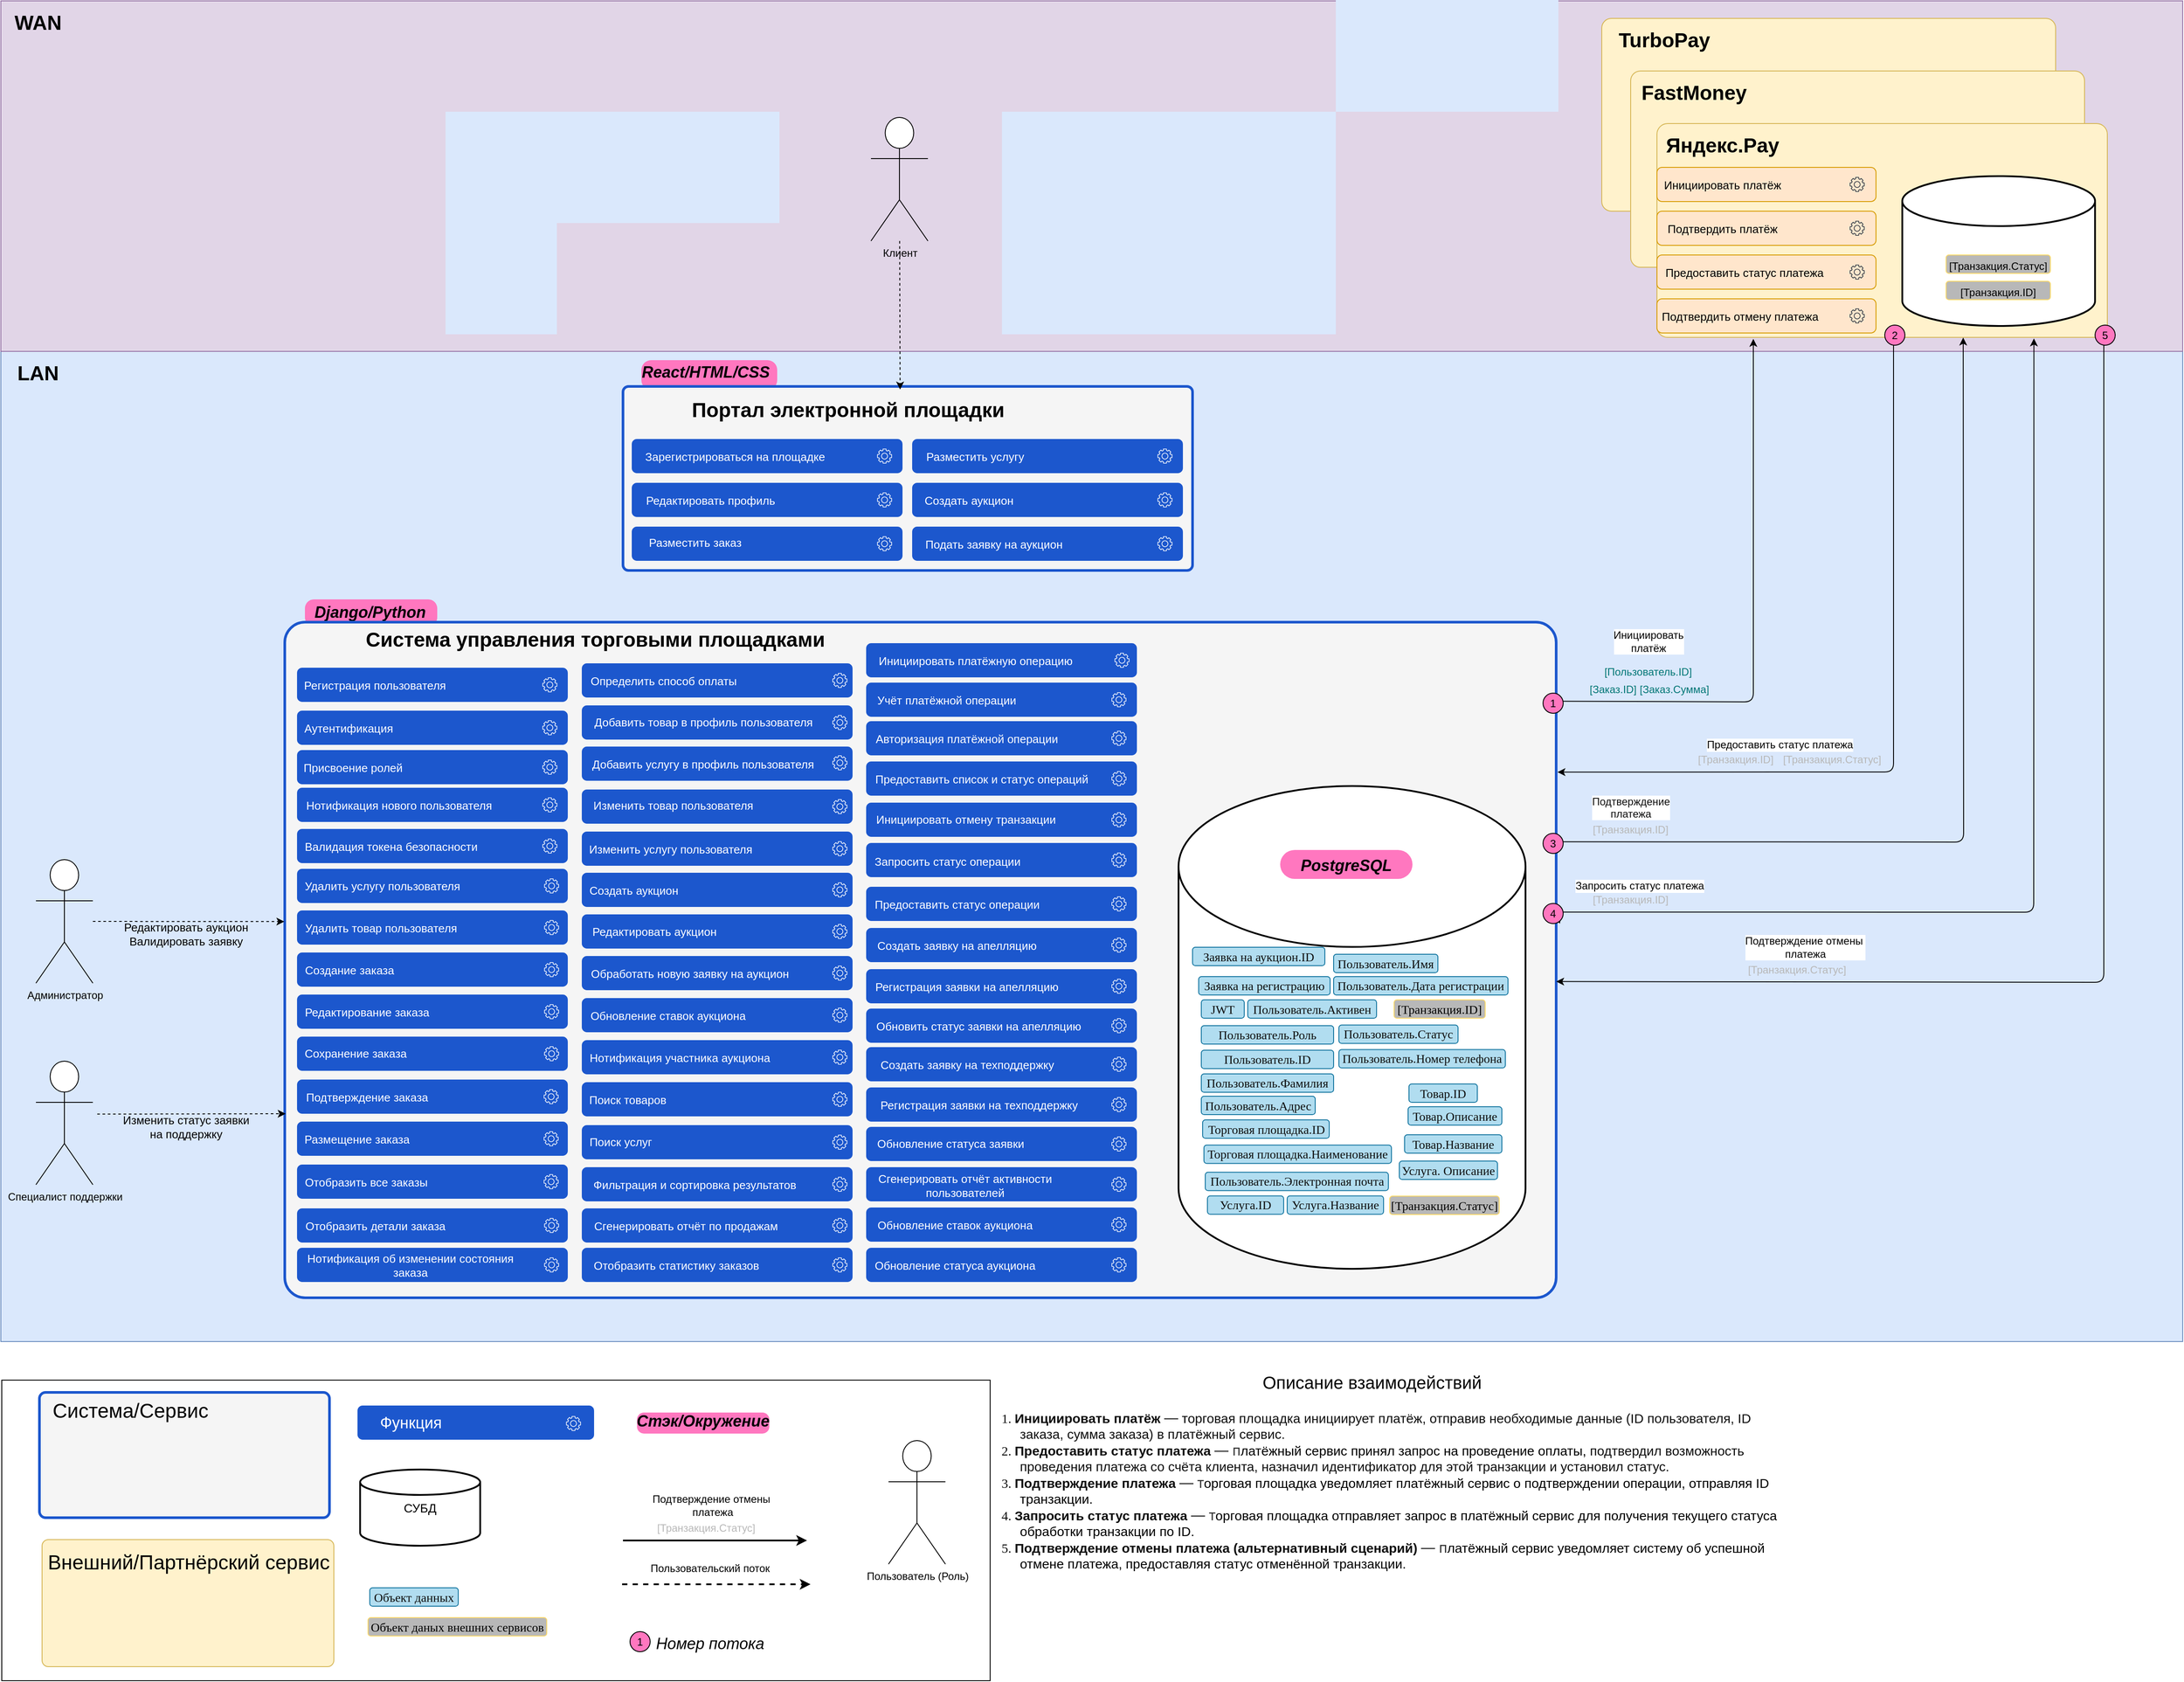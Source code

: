 <mxfile version="24.7.8" pages="2">
  <diagram name="DF" id="BleSmaJVXqo2yb7Co1eL">
    <mxGraphModel dx="1591" dy="1994" grid="0" gridSize="10" guides="0" tooltips="0" connect="1" arrows="1" fold="1" page="0" pageScale="1" pageWidth="827" pageHeight="1169" math="0" shadow="0">
      <root>
        <mxCell id="0" />
        <mxCell id="1" parent="0" />
        <mxCell id="cKbgiC5qh_IXnBO1eU4K-99" value="" style="rounded=0;whiteSpace=wrap;html=1;fillColor=#dae8fc;strokeColor=#6c8ebf;" parent="1" vertex="1">
          <mxGeometry x="960" y="-200" width="2490" height="1130" as="geometry" />
        </mxCell>
        <mxCell id="kQWFD41fJFxlXKQhT5sF-2" value="" style="group" parent="1" vertex="1" connectable="0">
          <mxGeometry x="1307" y="78" width="151" height="36" as="geometry" />
        </mxCell>
        <mxCell id="cKbgiC5qh_IXnBO1eU4K-91" value="&lt;p style=&quot;margin: 0px 0px 0px 13px; text-indent: -13px; font-variant-numeric: normal; font-variant-east-asian: normal; font-variant-alternates: normal; font-kerning: auto; font-optical-sizing: auto; font-feature-settings: normal; font-variation-settings: normal; font-variant-position: normal; font-stretch: normal; font-size: 14px; line-height: normal; color: rgb(14, 14, 14); text-align: start;&quot; class=&quot;p1&quot;&gt;&lt;br&gt;&lt;/p&gt;" style="rounded=1;whiteSpace=wrap;html=1;fillColor=#FF77BF;strokeColor=none;arcSize=33;" parent="kQWFD41fJFxlXKQhT5sF-2" vertex="1">
          <mxGeometry y="5" width="151" height="31" as="geometry" />
        </mxCell>
        <mxCell id="cKbgiC5qh_IXnBO1eU4K-92" value="&lt;font style=&quot;font-size: 18px;&quot;&gt;&lt;i&gt;Django/Python&lt;/i&gt;&lt;/font&gt;" style="text;html=1;align=center;verticalAlign=middle;whiteSpace=wrap;rounded=1;shadow=0;fontSize=23;fontStyle=1" parent="kQWFD41fJFxlXKQhT5sF-2" vertex="1">
          <mxGeometry x="30" width="89" height="36" as="geometry" />
        </mxCell>
        <mxCell id="kQWFD41fJFxlXKQhT5sF-1" value="" style="group" parent="1" vertex="1" connectable="0">
          <mxGeometry x="1691" y="-203" width="155" height="49" as="geometry" />
        </mxCell>
        <mxCell id="cKbgiC5qh_IXnBO1eU4K-166" value="&lt;p style=&quot;margin: 0px 0px 0px 13px; text-indent: -13px; font-variant-numeric: normal; font-variant-east-asian: normal; font-variant-alternates: normal; font-kerning: auto; font-optical-sizing: auto; font-feature-settings: normal; font-variation-settings: normal; font-variant-position: normal; font-stretch: normal; font-size: 14px; line-height: normal; color: rgb(14, 14, 14); text-align: start;&quot; class=&quot;p1&quot;&gt;&lt;br&gt;&lt;/p&gt;" style="rounded=1;whiteSpace=wrap;html=1;fillColor=#FF77BF;strokeColor=none;arcSize=33;" parent="kQWFD41fJFxlXKQhT5sF-1" vertex="1">
          <mxGeometry y="13" width="155" height="34" as="geometry" />
        </mxCell>
        <mxCell id="cKbgiC5qh_IXnBO1eU4K-165" value="&lt;font style=&quot;font-size: 18px;&quot;&gt;&lt;i&gt;React/HTML/CSS&lt;/i&gt;&lt;/font&gt;" style="text;html=1;align=center;verticalAlign=middle;whiteSpace=wrap;rounded=1;shadow=0;fontSize=23;fontStyle=1" parent="kQWFD41fJFxlXKQhT5sF-1" vertex="1">
          <mxGeometry x="29" width="89" height="49" as="geometry" />
        </mxCell>
        <mxCell id="cKbgiC5qh_IXnBO1eU4K-98" value="" style="rounded=0;whiteSpace=wrap;html=1;fillColor=#e1d5e7;strokeColor=#9673a6;movable=1;resizable=1;rotatable=1;deletable=1;editable=1;locked=0;connectable=1;" parent="1" vertex="1">
          <mxGeometry x="960" y="-600" width="2490" height="400" as="geometry" />
        </mxCell>
        <mxCell id="ISwjRsLXD4yoOcMXPSiY-8" value="" style="group" parent="1" vertex="1" connectable="0">
          <mxGeometry x="2770" y="-580" width="535" height="220" as="geometry" />
        </mxCell>
        <mxCell id="Tz6aEU4ManMyac2rpAqn-102" value="" style="rounded=1;whiteSpace=wrap;html=1;arcSize=5;fillColor=#fff2cc;strokeColor=#d6b656;" parent="ISwjRsLXD4yoOcMXPSiY-8" vertex="1">
          <mxGeometry x="17" width="518" height="220" as="geometry" />
        </mxCell>
        <mxCell id="Tz6aEU4ManMyac2rpAqn-103" value="TurboPay" style="text;html=1;align=center;verticalAlign=middle;whiteSpace=wrap;rounded=1;shadow=0;fontSize=23;fontStyle=1" parent="ISwjRsLXD4yoOcMXPSiY-8" vertex="1">
          <mxGeometry width="177" height="49" as="geometry" />
        </mxCell>
        <mxCell id="ISwjRsLXD4yoOcMXPSiY-9" value="" style="group" parent="1" vertex="1" connectable="0">
          <mxGeometry x="2820" y="-520" width="518" height="224" as="geometry" />
        </mxCell>
        <mxCell id="Tz6aEU4ManMyac2rpAqn-100" value="" style="rounded=1;whiteSpace=wrap;html=1;arcSize=5;fillColor=#fff2cc;strokeColor=#d6b656;" parent="ISwjRsLXD4yoOcMXPSiY-9" vertex="1">
          <mxGeometry width="518" height="224" as="geometry" />
        </mxCell>
        <mxCell id="Tz6aEU4ManMyac2rpAqn-101" value="FastMoney" style="text;html=1;align=center;verticalAlign=middle;whiteSpace=wrap;rounded=1;shadow=0;fontSize=23;fontStyle=1" parent="ISwjRsLXD4yoOcMXPSiY-9" vertex="1">
          <mxGeometry x="2" width="141" height="49" as="geometry" />
        </mxCell>
        <mxCell id="ISwjRsLXD4yoOcMXPSiY-10" value="" style="group" parent="1" vertex="1" connectable="0">
          <mxGeometry x="2850" y="-460" width="514" height="244" as="geometry" />
        </mxCell>
        <mxCell id="Tz6aEU4ManMyac2rpAqn-104" value="" style="rounded=1;whiteSpace=wrap;html=1;arcSize=5;fillColor=#fff2cc;strokeColor=#d6b656;" parent="ISwjRsLXD4yoOcMXPSiY-10" vertex="1">
          <mxGeometry width="514" height="244" as="geometry" />
        </mxCell>
        <mxCell id="Tz6aEU4ManMyac2rpAqn-105" value="Яндекс.Pay" style="text;html=1;align=center;verticalAlign=middle;whiteSpace=wrap;rounded=1;shadow=0;fontSize=23;fontStyle=1" parent="ISwjRsLXD4yoOcMXPSiY-10" vertex="1">
          <mxGeometry width="150" height="49" as="geometry" />
        </mxCell>
        <mxCell id="D1CTnjmkYU0Mq4A9S6dc-23" value="" style="rounded=1;whiteSpace=wrap;html=1;arcSize=0;" parent="1" vertex="1">
          <mxGeometry x="961" y="974" width="1128" height="343" as="geometry" />
        </mxCell>
        <mxCell id="aNh6FEuhw9lsT8rE3H5J-120" value="" style="rounded=1;whiteSpace=wrap;html=1;arcSize=3;movable=1;resizable=1;rotatable=1;deletable=1;editable=1;locked=0;connectable=1;fillColor=#f5f5f5;strokeColor=#1C57CD;strokeWidth=3;fontColor=#333333;" parent="1" vertex="1">
          <mxGeometry x="1284" y="109" width="1451" height="771" as="geometry" />
        </mxCell>
        <mxCell id="aNh6FEuhw9lsT8rE3H5J-121" value="Система управления торговыми площадками" style="text;html=1;align=center;verticalAlign=middle;whiteSpace=wrap;rounded=1;shadow=0;fontSize=23;fontStyle=1" parent="1" vertex="1">
          <mxGeometry x="1364" y="104" width="549" height="49" as="geometry" />
        </mxCell>
        <mxCell id="aNh6FEuhw9lsT8rE3H5J-60" value="" style="strokeWidth=2;html=1;shape=mxgraph.flowchart.database;whiteSpace=wrap;rounded=1;movable=1;resizable=1;rotatable=1;deletable=1;editable=1;locked=0;connectable=1;" parent="1" vertex="1">
          <mxGeometry x="2304" y="296" width="396" height="551" as="geometry" />
        </mxCell>
        <mxCell id="Tz6aEU4ManMyac2rpAqn-7" value="&lt;p style=&quot;margin: 0px 0px 0px 13px; text-indent: -13px; font-variant-numeric: normal; font-variant-east-asian: normal; font-variant-alternates: normal; font-kerning: auto; font-optical-sizing: auto; font-feature-settings: normal; font-variation-settings: normal; font-variant-position: normal; font-stretch: normal; font-size: 14px; line-height: normal; color: rgb(14, 14, 14); text-align: start;&quot; class=&quot;p1&quot;&gt;&lt;font face=&quot;Times New Roman&quot;&gt;Заявка на аукцион.ID&lt;/font&gt;&lt;/p&gt;" style="rounded=1;whiteSpace=wrap;html=1;fillColor=#b1ddf0;strokeColor=#10739e;" parent="1" vertex="1">
          <mxGeometry x="2320" y="480" width="151" height="21" as="geometry" />
        </mxCell>
        <mxCell id="cKbgiC5qh_IXnBO1eU4K-45" value="&lt;p style=&quot;margin: 0px 0px 0px 13px; text-indent: -13px; font-variant-numeric: normal; font-variant-east-asian: normal; font-variant-alternates: normal; font-kerning: auto; font-optical-sizing: auto; font-feature-settings: normal; font-variation-settings: normal; font-variant-position: normal; font-stretch: normal; line-height: normal; color: rgb(14, 14, 14); text-align: start;&quot; class=&quot;p1&quot;&gt;&lt;font style=&quot;font-size: 14px;&quot; face=&quot;Times New Roman&quot;&gt;Заявка на регистрацию&lt;/font&gt;&lt;/p&gt;" style="rounded=1;whiteSpace=wrap;html=1;fillColor=#b1ddf0;strokeColor=#10739e;" parent="1" vertex="1">
          <mxGeometry x="2327" y="513.5" width="150" height="21" as="geometry" />
        </mxCell>
        <mxCell id="cKbgiC5qh_IXnBO1eU4K-46" value="&lt;p style=&quot;margin: 0px 0px 0px 13px; text-indent: -13px; font-variant-numeric: normal; font-variant-east-asian: normal; font-variant-alternates: normal; font-kerning: auto; font-optical-sizing: auto; font-feature-settings: normal; font-variation-settings: normal; font-variant-position: normal; font-stretch: normal; line-height: normal; color: rgb(14, 14, 14); text-align: start;&quot; class=&quot;p1&quot;&gt;&lt;font face=&quot;Times New Roman&quot;&gt;&lt;span style=&quot;font-size: 14px;&quot;&gt;JWT&lt;/span&gt;&lt;/font&gt;&lt;/p&gt;" style="rounded=1;whiteSpace=wrap;html=1;fillColor=#b1ddf0;strokeColor=#10739e;" parent="1" vertex="1">
          <mxGeometry x="2330" y="540" width="49" height="21" as="geometry" />
        </mxCell>
        <mxCell id="cKbgiC5qh_IXnBO1eU4K-49" value="&lt;p style=&quot;margin: 0px 0px 0px 13px; text-indent: -13px; font-variant-numeric: normal; font-variant-east-asian: normal; font-variant-alternates: normal; font-kerning: auto; font-optical-sizing: auto; font-feature-settings: normal; font-variation-settings: normal; font-variant-position: normal; font-stretch: normal; font-size: 14px; line-height: normal; color: rgb(14, 14, 14); text-align: start;&quot; class=&quot;p1&quot;&gt;&lt;font face=&quot;Times New Roman&quot;&gt;Пользователь.Роль&lt;/font&gt;&lt;/p&gt;" style="rounded=1;whiteSpace=wrap;html=1;fillColor=#b1ddf0;strokeColor=#10739e;" parent="1" vertex="1">
          <mxGeometry x="2330" y="569.5" width="151" height="21" as="geometry" />
        </mxCell>
        <mxCell id="cKbgiC5qh_IXnBO1eU4K-50" value="&lt;p style=&quot;margin: 0px 0px 0px 13px; text-indent: -13px; font-variant-numeric: normal; font-variant-east-asian: normal; font-variant-alternates: normal; font-kerning: auto; font-optical-sizing: auto; font-feature-settings: normal; font-variation-settings: normal; font-variant-position: normal; font-stretch: normal; font-size: 14px; line-height: normal; color: rgb(14, 14, 14); text-align: start;&quot; class=&quot;p1&quot;&gt;&lt;font face=&quot;Times New Roman&quot;&gt;Пользователь.ID&lt;/font&gt;&lt;/p&gt;" style="rounded=1;whiteSpace=wrap;html=1;fillColor=#b1ddf0;strokeColor=#10739e;" parent="1" vertex="1">
          <mxGeometry x="2330" y="597.5" width="151" height="21" as="geometry" />
        </mxCell>
        <mxCell id="cKbgiC5qh_IXnBO1eU4K-56" value="&lt;p style=&quot;margin: 0px 0px 0px 13px; text-indent: -13px; font-variant-numeric: normal; font-variant-east-asian: normal; font-variant-alternates: normal; font-kerning: auto; font-optical-sizing: auto; font-feature-settings: normal; font-variation-settings: normal; font-variant-position: normal; font-stretch: normal; font-size: 14px; line-height: normal; color: rgb(14, 14, 14); text-align: start;&quot; class=&quot;p1&quot;&gt;&lt;font face=&quot;Times New Roman&quot;&gt;Пользователь.Имя&lt;/font&gt;&lt;/p&gt;" style="rounded=1;whiteSpace=wrap;html=1;fillColor=#b1ddf0;strokeColor=#10739e;" parent="1" vertex="1">
          <mxGeometry x="2481" y="488" width="119" height="21" as="geometry" />
        </mxCell>
        <mxCell id="cKbgiC5qh_IXnBO1eU4K-57" value="&lt;p style=&quot;margin: 0px 0px 0px 13px; text-indent: -13px; font-variant-numeric: normal; font-variant-east-asian: normal; font-variant-alternates: normal; font-kerning: auto; font-optical-sizing: auto; font-feature-settings: normal; font-variation-settings: normal; font-variant-position: normal; font-stretch: normal; font-size: 14px; line-height: normal; color: rgb(14, 14, 14); text-align: start;&quot; class=&quot;p1&quot;&gt;&lt;font face=&quot;Times New Roman&quot;&gt;Пользователь.Фамилия&lt;/font&gt;&lt;/p&gt;" style="rounded=1;whiteSpace=wrap;html=1;fillColor=#b1ddf0;strokeColor=#10739e;" parent="1" vertex="1">
          <mxGeometry x="2330" y="624.5" width="151" height="21" as="geometry" />
        </mxCell>
        <mxCell id="cKbgiC5qh_IXnBO1eU4K-60" value="&lt;p style=&quot;margin: 0px 0px 0px 13px; text-indent: -13px; font-variant-numeric: normal; font-variant-east-asian: normal; font-variant-alternates: normal; font-kerning: auto; font-optical-sizing: auto; font-feature-settings: normal; font-variation-settings: normal; font-variant-position: normal; font-stretch: normal; font-size: 14px; line-height: normal; color: rgb(14, 14, 14); text-align: start;&quot; class=&quot;p1&quot;&gt;&lt;font face=&quot;Times New Roman&quot;&gt;Пользователь.Адрес&lt;/font&gt;&lt;/p&gt;" style="rounded=1;whiteSpace=wrap;html=1;fillColor=#b1ddf0;strokeColor=#10739e;" parent="1" vertex="1">
          <mxGeometry x="2330" y="650" width="130" height="21" as="geometry" />
        </mxCell>
        <mxCell id="cKbgiC5qh_IXnBO1eU4K-68" value="&lt;p style=&quot;margin: 0px 0px 0px 13px; text-indent: -13px; font-variant-numeric: normal; font-variant-east-asian: normal; font-variant-alternates: normal; font-kerning: auto; font-optical-sizing: auto; font-feature-settings: normal; font-variation-settings: normal; font-variant-position: normal; font-stretch: normal; font-size: 14px; line-height: normal; color: rgb(14, 14, 14); text-align: start;&quot; class=&quot;p1&quot;&gt;&lt;font face=&quot;Times New Roman&quot;&gt;Пользователь.Дата регистрации&lt;/font&gt;&lt;/p&gt;" style="rounded=1;whiteSpace=wrap;html=1;fillColor=#b1ddf0;strokeColor=#10739e;" parent="1" vertex="1">
          <mxGeometry x="2481" y="513.5" width="199" height="21" as="geometry" />
        </mxCell>
        <mxCell id="cKbgiC5qh_IXnBO1eU4K-69" value="&lt;p style=&quot;margin: 0px 0px 0px 13px; text-indent: -13px; font-variant-numeric: normal; font-variant-east-asian: normal; font-variant-alternates: normal; font-kerning: auto; font-optical-sizing: auto; font-feature-settings: normal; font-variation-settings: normal; font-variant-position: normal; font-stretch: normal; font-size: 14px; line-height: normal; color: rgb(14, 14, 14); text-align: start;&quot; class=&quot;p1&quot;&gt;&lt;font face=&quot;Times New Roman&quot;&gt;Пользователь.Статус&lt;/font&gt;&lt;/p&gt;" style="rounded=1;whiteSpace=wrap;html=1;fillColor=#b1ddf0;strokeColor=#10739e;" parent="1" vertex="1">
          <mxGeometry x="2487" y="568.75" width="136" height="21" as="geometry" />
        </mxCell>
        <mxCell id="cKbgiC5qh_IXnBO1eU4K-70" value="&lt;p style=&quot;margin: 0px 0px 0px 13px; text-indent: -13px; font-variant-numeric: normal; font-variant-east-asian: normal; font-variant-alternates: normal; font-kerning: auto; font-optical-sizing: auto; font-feature-settings: normal; font-variation-settings: normal; font-variant-position: normal; font-stretch: normal; font-size: 14px; line-height: normal; color: rgb(14, 14, 14); text-align: start;&quot; class=&quot;p1&quot;&gt;&lt;font face=&quot;Times New Roman&quot;&gt;Пользователь.Электронная почта&lt;/font&gt;&lt;/p&gt;" style="rounded=1;whiteSpace=wrap;html=1;fillColor=#b1ddf0;strokeColor=#10739e;" parent="1" vertex="1">
          <mxGeometry x="2334.5" y="736.75" width="209" height="21" as="geometry" />
        </mxCell>
        <mxCell id="cKbgiC5qh_IXnBO1eU4K-71" value="&lt;p style=&quot;margin: 0px 0px 0px 13px; text-indent: -13px; font-variant-numeric: normal; font-variant-east-asian: normal; font-variant-alternates: normal; font-kerning: auto; font-optical-sizing: auto; font-feature-settings: normal; font-variation-settings: normal; font-variant-position: normal; font-stretch: normal; font-size: 14px; line-height: normal; color: rgb(14, 14, 14); text-align: start;&quot; class=&quot;p1&quot;&gt;&lt;font face=&quot;Times New Roman&quot;&gt;Пользователь.Номер телефона&lt;/font&gt;&lt;/p&gt;" style="rounded=1;whiteSpace=wrap;html=1;fillColor=#b1ddf0;strokeColor=#10739e;" parent="1" vertex="1">
          <mxGeometry x="2487" y="596.75" width="190" height="21" as="geometry" />
        </mxCell>
        <mxCell id="cKbgiC5qh_IXnBO1eU4K-74" value="&lt;p style=&quot;margin: 0px 0px 0px 13px; text-indent: -13px; font-variant-numeric: normal; font-variant-east-asian: normal; font-variant-alternates: normal; font-kerning: auto; font-optical-sizing: auto; font-feature-settings: normal; font-variation-settings: normal; font-variant-position: normal; font-stretch: normal; font-size: 14px; line-height: normal; color: rgb(14, 14, 14); text-align: start;&quot; class=&quot;p1&quot;&gt;&lt;font face=&quot;Times New Roman&quot;&gt;Торговая площадка.ID&lt;/font&gt;&lt;/p&gt;" style="rounded=1;whiteSpace=wrap;html=1;fillColor=#b1ddf0;strokeColor=#10739e;" parent="1" vertex="1">
          <mxGeometry x="2331.5" y="677" width="144.5" height="21" as="geometry" />
        </mxCell>
        <mxCell id="cKbgiC5qh_IXnBO1eU4K-75" value="&lt;p style=&quot;margin: 0px 0px 0px 13px; text-indent: -13px; font-variant-numeric: normal; font-variant-east-asian: normal; font-variant-alternates: normal; font-kerning: auto; font-optical-sizing: auto; font-feature-settings: normal; font-variation-settings: normal; font-variant-position: normal; font-stretch: normal; font-size: 14px; line-height: normal; color: rgb(14, 14, 14); text-align: start;&quot; class=&quot;p1&quot;&gt;&lt;font face=&quot;Times New Roman&quot;&gt;Торговая площадка.Наименование&lt;/font&gt;&lt;/p&gt;" style="rounded=1;whiteSpace=wrap;html=1;fillColor=#b1ddf0;strokeColor=#10739e;" parent="1" vertex="1">
          <mxGeometry x="2333" y="705.75" width="214" height="21" as="geometry" />
        </mxCell>
        <mxCell id="cKbgiC5qh_IXnBO1eU4K-77" value="&lt;p style=&quot;margin: 0px 0px 0px 13px; text-indent: -13px; font-variant-numeric: normal; font-variant-east-asian: normal; font-variant-alternates: normal; font-kerning: auto; font-optical-sizing: auto; font-feature-settings: normal; font-variation-settings: normal; font-variant-position: normal; font-stretch: normal; font-size: 14px; line-height: normal; color: rgb(14, 14, 14); text-align: start;&quot; class=&quot;p1&quot;&gt;&lt;font face=&quot;Times New Roman&quot;&gt;Пользователь.Активен&lt;/font&gt;&lt;/p&gt;" style="rounded=1;whiteSpace=wrap;html=1;fillColor=#b1ddf0;strokeColor=#10739e;" parent="1" vertex="1">
          <mxGeometry x="2383" y="540" width="147" height="21" as="geometry" />
        </mxCell>
        <mxCell id="cKbgiC5qh_IXnBO1eU4K-84" value="&lt;p style=&quot;margin: 0px 0px 0px 13px; text-indent: -13px; font-variant-numeric: normal; font-variant-east-asian: normal; font-variant-alternates: normal; font-kerning: auto; font-optical-sizing: auto; font-feature-settings: normal; font-variation-settings: normal; font-variant-position: normal; font-stretch: normal; font-size: 14px; line-height: normal; color: rgb(14, 14, 14); text-align: start;&quot; class=&quot;p1&quot;&gt;&lt;font face=&quot;Times New Roman&quot;&gt;Услуга.ID&lt;/font&gt;&lt;/p&gt;" style="rounded=1;whiteSpace=wrap;html=1;fillColor=#b1ddf0;strokeColor=#10739e;" parent="1" vertex="1">
          <mxGeometry x="2337" y="763.75" width="87" height="21" as="geometry" />
        </mxCell>
        <mxCell id="cKbgiC5qh_IXnBO1eU4K-85" value="&lt;p style=&quot;margin: 0px 0px 0px 13px; text-indent: -13px; font-variant-numeric: normal; font-variant-east-asian: normal; font-variant-alternates: normal; font-kerning: auto; font-optical-sizing: auto; font-feature-settings: normal; font-variation-settings: normal; font-variant-position: normal; font-stretch: normal; font-size: 14px; line-height: normal; color: rgb(14, 14, 14); text-align: start;&quot; class=&quot;p1&quot;&gt;&lt;font face=&quot;Times New Roman&quot;&gt;Услуга.Название&lt;/font&gt;&lt;/p&gt;" style="rounded=1;whiteSpace=wrap;html=1;fillColor=#b1ddf0;strokeColor=#10739e;" parent="1" vertex="1">
          <mxGeometry x="2428" y="763.75" width="110" height="21" as="geometry" />
        </mxCell>
        <mxCell id="cKbgiC5qh_IXnBO1eU4K-86" value="&lt;p style=&quot;margin: 0px 0px 0px 13px; text-indent: -13px; font-variant-numeric: normal; font-variant-east-asian: normal; font-variant-alternates: normal; font-kerning: auto; font-optical-sizing: auto; font-feature-settings: normal; font-variation-settings: normal; font-variant-position: normal; font-stretch: normal; font-size: 14px; line-height: normal; color: rgb(14, 14, 14); text-align: start;&quot; class=&quot;p1&quot;&gt;&lt;font face=&quot;Times New Roman&quot;&gt;Услуга. Описание&lt;/font&gt;&lt;/p&gt;" style="rounded=1;whiteSpace=wrap;html=1;fillColor=#b1ddf0;strokeColor=#10739e;" parent="1" vertex="1">
          <mxGeometry x="2556" y="724" width="112" height="21" as="geometry" />
        </mxCell>
        <mxCell id="cKbgiC5qh_IXnBO1eU4K-87" value="&lt;p style=&quot;margin: 0px 0px 0px 13px; text-indent: -13px; font-variant-numeric: normal; font-variant-east-asian: normal; font-variant-alternates: normal; font-kerning: auto; font-optical-sizing: auto; font-feature-settings: normal; font-variation-settings: normal; font-variant-position: normal; font-stretch: normal; font-size: 14px; line-height: normal; color: rgb(14, 14, 14); text-align: start;&quot; class=&quot;p1&quot;&gt;&lt;font face=&quot;Times New Roman&quot;&gt;Товар.ID&lt;/font&gt;&lt;/p&gt;" style="rounded=1;whiteSpace=wrap;html=1;fillColor=#b1ddf0;strokeColor=#10739e;" parent="1" vertex="1">
          <mxGeometry x="2567" y="636" width="78" height="21" as="geometry" />
        </mxCell>
        <mxCell id="cKbgiC5qh_IXnBO1eU4K-88" value="&lt;p style=&quot;margin: 0px 0px 0px 13px; text-indent: -13px; font-variant-numeric: normal; font-variant-east-asian: normal; font-variant-alternates: normal; font-kerning: auto; font-optical-sizing: auto; font-feature-settings: normal; font-variation-settings: normal; font-variant-position: normal; font-stretch: normal; font-size: 14px; line-height: normal; color: rgb(14, 14, 14); text-align: start;&quot; class=&quot;p1&quot;&gt;&lt;font face=&quot;Times New Roman&quot;&gt;Товар.Название&lt;/font&gt;&lt;/p&gt;" style="rounded=1;whiteSpace=wrap;html=1;fillColor=#b1ddf0;strokeColor=#10739e;" parent="1" vertex="1">
          <mxGeometry x="2562" y="694" width="111" height="21" as="geometry" />
        </mxCell>
        <mxCell id="cKbgiC5qh_IXnBO1eU4K-89" value="&lt;p style=&quot;margin: 0px 0px 0px 13px; text-indent: -13px; font-variant-numeric: normal; font-variant-east-asian: normal; font-variant-alternates: normal; font-kerning: auto; font-optical-sizing: auto; font-feature-settings: normal; font-variation-settings: normal; font-variant-position: normal; font-stretch: normal; font-size: 14px; line-height: normal; color: rgb(14, 14, 14); text-align: start;&quot; class=&quot;p1&quot;&gt;&lt;font face=&quot;Times New Roman&quot;&gt;Товар.Описание&lt;/font&gt;&lt;/p&gt;" style="rounded=1;whiteSpace=wrap;html=1;fillColor=#b1ddf0;strokeColor=#10739e;" parent="1" vertex="1">
          <mxGeometry x="2566" y="662" width="107" height="21" as="geometry" />
        </mxCell>
        <mxCell id="cKbgiC5qh_IXnBO1eU4K-95" value="Администратор" style="shape=umlActor;verticalLabelPosition=bottom;verticalAlign=top;html=1;outlineConnect=0;rounded=1;" parent="1" vertex="1">
          <mxGeometry x="1000" y="380" width="65" height="141" as="geometry" />
        </mxCell>
        <mxCell id="cKbgiC5qh_IXnBO1eU4K-96" value="" style="endArrow=classic;html=1;rounded=1;dashed=1;entryX=0.961;entryY=0.023;entryDx=0;entryDy=0;entryPerimeter=0;" parent="1" source="cKbgiC5qh_IXnBO1eU4K-95" target="cKbgiC5qh_IXnBO1eU4K-154" edge="1">
          <mxGeometry width="50" height="50" relative="1" as="geometry">
            <mxPoint x="1166" y="544" as="sourcePoint" />
            <mxPoint x="1162" y="979" as="targetPoint" />
            <Array as="points" />
          </mxGeometry>
        </mxCell>
        <mxCell id="cKbgiC5qh_IXnBO1eU4K-100" value="WAN" style="text;html=1;align=center;verticalAlign=middle;whiteSpace=wrap;rounded=1;shadow=0;fontSize=23;fontStyle=1" parent="1" vertex="1">
          <mxGeometry x="960" y="-600" width="85" height="49" as="geometry" />
        </mxCell>
        <mxCell id="cKbgiC5qh_IXnBO1eU4K-101" value="LAN" style="text;html=1;align=center;verticalAlign=middle;whiteSpace=wrap;rounded=1;shadow=0;fontSize=23;fontStyle=1" parent="1" vertex="1">
          <mxGeometry x="960" y="-200" width="85" height="49" as="geometry" />
        </mxCell>
        <mxCell id="cKbgiC5qh_IXnBO1eU4K-103" value="" style="endArrow=classic;html=1;rounded=1;curved=0;entryX=1.001;entryY=0.222;entryDx=0;entryDy=0;entryPerimeter=0;" parent="1" target="aNh6FEuhw9lsT8rE3H5J-120" edge="1">
          <mxGeometry width="50" height="50" relative="1" as="geometry">
            <mxPoint x="3120" y="-210" as="sourcePoint" />
            <mxPoint x="3090" y="-15" as="targetPoint" />
            <Array as="points">
              <mxPoint x="3120" y="280" />
            </Array>
          </mxGeometry>
        </mxCell>
        <mxCell id="cKbgiC5qh_IXnBO1eU4K-104" value="&lt;p style=&quot;margin: 0px 0px 0px 21px; text-indent: -21px; font-variant-numeric: normal; font-variant-east-asian: normal; font-variant-alternates: normal; font-kerning: auto; font-optical-sizing: auto; font-feature-settings: normal; font-variation-settings: normal; font-variant-position: normal; font-stretch: normal; line-height: normal; color: rgb(14, 14, 14); text-align: start; text-wrap: wrap;&quot; class=&quot;p1&quot;&gt;&lt;font style=&quot;font-size: 12px;&quot; face=&quot;Helvetica&quot;&gt;Подтверждение платежа&lt;/font&gt;&lt;/p&gt;" style="edgeLabel;html=1;align=center;verticalAlign=middle;resizable=0;points=[];rounded=1;" parent="cKbgiC5qh_IXnBO1eU4K-103" vertex="1" connectable="0">
          <mxGeometry x="0.194" y="1" relative="1" as="geometry">
            <mxPoint x="-269" y="39" as="offset" />
          </mxGeometry>
        </mxCell>
        <mxCell id="cKbgiC5qh_IXnBO1eU4K-105" value="" style="endArrow=classic;html=1;rounded=1;exitX=1.001;exitY=0.325;exitDx=0;exitDy=0;exitPerimeter=0;curved=0;entryX=0.68;entryY=1.001;entryDx=0;entryDy=0;entryPerimeter=0;" parent="1" source="aNh6FEuhw9lsT8rE3H5J-120" target="Tz6aEU4ManMyac2rpAqn-104" edge="1">
          <mxGeometry width="50" height="50" relative="1" as="geometry">
            <mxPoint x="2900" y="486" as="sourcePoint" />
            <mxPoint x="3200" y="-20" as="targetPoint" />
            <Array as="points">
              <mxPoint x="3200" y="360" />
            </Array>
          </mxGeometry>
        </mxCell>
        <mxCell id="cKbgiC5qh_IXnBO1eU4K-106" value="&lt;font style=&quot;font-size: 12px;&quot;&gt;Предоставить статус платежа&lt;/font&gt;" style="edgeLabel;html=1;align=center;verticalAlign=middle;resizable=0;points=[];rounded=1;" parent="cKbgiC5qh_IXnBO1eU4K-105" vertex="1" connectable="0">
          <mxGeometry x="0.194" y="1" relative="1" as="geometry">
            <mxPoint x="-209" y="46" as="offset" />
          </mxGeometry>
        </mxCell>
        <mxCell id="cKbgiC5qh_IXnBO1eU4K-107" value="" style="endArrow=classic;html=1;rounded=1;curved=0;entryX=1;entryY=0.532;entryDx=0;entryDy=0;entryPerimeter=0;" parent="1" target="aNh6FEuhw9lsT8rE3H5J-120" edge="1">
          <mxGeometry width="50" height="50" relative="1" as="geometry">
            <mxPoint x="3360" y="-210" as="sourcePoint" />
            <mxPoint x="2740" y="520" as="targetPoint" />
            <Array as="points">
              <mxPoint x="3360" y="520" />
            </Array>
          </mxGeometry>
        </mxCell>
        <mxCell id="cKbgiC5qh_IXnBO1eU4K-108" value="&lt;font style=&quot;font-size: 12px;&quot;&gt;Подтверждение отмены&amp;nbsp;&lt;/font&gt;&lt;div&gt;&lt;font style=&quot;font-size: 12px;&quot;&gt;платежа&lt;/font&gt;&lt;/div&gt;" style="edgeLabel;html=1;align=center;verticalAlign=middle;resizable=0;points=[];rounded=1;" parent="cKbgiC5qh_IXnBO1eU4K-107" vertex="1" connectable="0">
          <mxGeometry x="0.194" y="1" relative="1" as="geometry">
            <mxPoint x="-262" y="-41" as="offset" />
          </mxGeometry>
        </mxCell>
        <mxCell id="cKbgiC5qh_IXnBO1eU4K-109" value="" style="endArrow=classic;html=1;rounded=1;exitX=1;exitY=0.117;exitDx=0;exitDy=0;exitPerimeter=0;curved=0;entryX=0.214;entryY=1.007;entryDx=0;entryDy=0;entryPerimeter=0;" parent="1" source="aNh6FEuhw9lsT8rE3H5J-120" target="Tz6aEU4ManMyac2rpAqn-104" edge="1">
          <mxGeometry width="50" height="50" relative="1" as="geometry">
            <mxPoint x="2610" y="206" as="sourcePoint" />
            <mxPoint x="2955" y="-179" as="targetPoint" />
            <Array as="points">
              <mxPoint x="2960" y="200" />
            </Array>
          </mxGeometry>
        </mxCell>
        <mxCell id="cKbgiC5qh_IXnBO1eU4K-110" value="&lt;span style=&quot;text-wrap: wrap;&quot;&gt;&lt;font style=&quot;font-size: 12px;&quot;&gt;Инициировать платёж&lt;/font&gt;&lt;/span&gt;" style="edgeLabel;html=1;align=center;verticalAlign=middle;resizable=0;points=[];rounded=1;" parent="cKbgiC5qh_IXnBO1eU4K-109" vertex="1" connectable="0">
          <mxGeometry x="0.194" y="1" relative="1" as="geometry">
            <mxPoint x="-119" y="87" as="offset" />
          </mxGeometry>
        </mxCell>
        <mxCell id="cKbgiC5qh_IXnBO1eU4K-114" value="&lt;font style=&quot;font-size: 12px;&quot;&gt;[Транзакция.ID]&lt;/font&gt;" style="text;html=1;align=center;verticalAlign=middle;whiteSpace=wrap;rounded=1;fontSize=13;labelBackgroundColor=none;fontColor=#B8B8B8;" parent="1" vertex="1">
          <mxGeometry x="2890" y="250" width="100" height="30" as="geometry" />
        </mxCell>
        <mxCell id="cKbgiC5qh_IXnBO1eU4K-120" value="&lt;font style=&quot;font-size: 12px;&quot;&gt;[Транзакция.Статус]&lt;/font&gt;" style="text;html=1;align=center;verticalAlign=middle;whiteSpace=wrap;rounded=1;fontSize=13;labelBackgroundColor=none;fontColor=#B8B8B8;" parent="1" vertex="1">
          <mxGeometry x="2970" y="250" width="160" height="30" as="geometry" />
        </mxCell>
        <mxCell id="cKbgiC5qh_IXnBO1eU4K-121" value="&lt;font style=&quot;font-size: 12px;&quot;&gt;[Пользователь.ID]&lt;/font&gt;" style="text;html=1;align=center;verticalAlign=middle;whiteSpace=wrap;rounded=1;fontSize=13;labelBackgroundColor=none;fontColor=#007575;" parent="1" vertex="1">
          <mxGeometry x="2760" y="150" width="160" height="30" as="geometry" />
        </mxCell>
        <mxCell id="cKbgiC5qh_IXnBO1eU4K-122" value="&lt;font style=&quot;font-size: 12px;&quot;&gt;[Заказ.ID]&lt;/font&gt;" style="text;html=1;align=center;verticalAlign=middle;whiteSpace=wrap;rounded=1;fontSize=13;labelBackgroundColor=none;fontColor=#007575;" parent="1" vertex="1">
          <mxGeometry x="2720" y="170" width="160" height="30" as="geometry" />
        </mxCell>
        <mxCell id="cKbgiC5qh_IXnBO1eU4K-123" value="&lt;font style=&quot;font-size: 12px;&quot;&gt;[Заказ.Сумма]&lt;/font&gt;" style="text;html=1;align=center;verticalAlign=middle;whiteSpace=wrap;rounded=1;fontSize=13;labelBackgroundColor=none;fontColor=#007575;" parent="1" vertex="1">
          <mxGeometry x="2790" y="170" width="160" height="30" as="geometry" />
        </mxCell>
        <mxCell id="cKbgiC5qh_IXnBO1eU4K-124" value="&lt;font style=&quot;font-size: 12px;&quot;&gt;[Транзакция.ID]&lt;/font&gt;" style="text;html=1;align=center;verticalAlign=middle;whiteSpace=wrap;rounded=1;fontSize=13;labelBackgroundColor=none;fontColor=#B8B8B8;" parent="1" vertex="1">
          <mxGeometry x="2770" y="330" width="100" height="30" as="geometry" />
        </mxCell>
        <mxCell id="cKbgiC5qh_IXnBO1eU4K-125" value="" style="endArrow=classic;html=1;rounded=1;exitX=1;exitY=0.429;exitDx=0;exitDy=0;exitPerimeter=0;curved=0;entryX=0.837;entryY=1.005;entryDx=0;entryDy=0;entryPerimeter=0;" parent="1" source="cKbgiC5qh_IXnBO1eU4K-140" target="Tz6aEU4ManMyac2rpAqn-104" edge="1">
          <mxGeometry width="50" height="50" relative="1" as="geometry">
            <mxPoint x="2740" y="444" as="sourcePoint" />
            <mxPoint x="3204" y="60" as="targetPoint" />
            <Array as="points">
              <mxPoint x="3280" y="440" />
            </Array>
          </mxGeometry>
        </mxCell>
        <mxCell id="cKbgiC5qh_IXnBO1eU4K-169" value="&lt;font style=&quot;font-size: 12px;&quot;&gt;Запросить статус платежа&lt;/font&gt;" style="edgeLabel;html=1;align=center;verticalAlign=middle;resizable=0;points=[];rounded=1;" parent="cKbgiC5qh_IXnBO1eU4K-125" vertex="1" connectable="0">
          <mxGeometry x="-0.441" y="-1" relative="1" as="geometry">
            <mxPoint x="-246" y="-31" as="offset" />
          </mxGeometry>
        </mxCell>
        <mxCell id="cKbgiC5qh_IXnBO1eU4K-127" value="&lt;font style=&quot;font-size: 12px;&quot;&gt;[Транзакция.ID]&lt;/font&gt;" style="text;html=1;align=center;verticalAlign=middle;whiteSpace=wrap;rounded=1;fontSize=13;labelBackgroundColor=none;fontColor=#B8B8B8;" parent="1" vertex="1">
          <mxGeometry x="2770" y="410" width="100" height="30" as="geometry" />
        </mxCell>
        <mxCell id="cKbgiC5qh_IXnBO1eU4K-128" value="&lt;font style=&quot;font-size: 12px;&quot;&gt;[Транзакция.Статус]&lt;/font&gt;" style="text;html=1;align=center;verticalAlign=middle;whiteSpace=wrap;rounded=1;fontSize=13;labelBackgroundColor=none;fontColor=#B8B8B8;" parent="1" vertex="1">
          <mxGeometry x="2930" y="490" width="160" height="30" as="geometry" />
        </mxCell>
        <mxCell id="aNh6FEuhw9lsT8rE3H5J-66" value="1" style="ellipse;whiteSpace=wrap;html=1;aspect=fixed;rounded=1;fillColor=#FF77BF;" parent="1" vertex="1">
          <mxGeometry x="2720" y="190" width="23" height="23" as="geometry" />
        </mxCell>
        <mxCell id="cKbgiC5qh_IXnBO1eU4K-138" value="2" style="ellipse;whiteSpace=wrap;html=1;aspect=fixed;rounded=1;fillColor=#FF77BF;" parent="1" vertex="1">
          <mxGeometry x="3110" y="-230" width="23" height="23" as="geometry" />
        </mxCell>
        <mxCell id="cKbgiC5qh_IXnBO1eU4K-139" value="3" style="ellipse;whiteSpace=wrap;html=1;aspect=fixed;rounded=1;fillColor=#ff77bf;" parent="1" vertex="1">
          <mxGeometry x="2720" y="350" width="23" height="23" as="geometry" />
        </mxCell>
        <mxCell id="cKbgiC5qh_IXnBO1eU4K-141" value="" style="endArrow=classic;html=1;rounded=1;exitX=1;exitY=0.429;exitDx=0;exitDy=0;exitPerimeter=0;curved=0;entryX=0.837;entryY=1.005;entryDx=0;entryDy=0;entryPerimeter=0;" parent="1" source="aNh6FEuhw9lsT8rE3H5J-120" target="cKbgiC5qh_IXnBO1eU4K-140" edge="1">
          <mxGeometry width="50" height="50" relative="1" as="geometry">
            <mxPoint x="2735" y="440" as="sourcePoint" />
            <mxPoint x="3280" y="-25" as="targetPoint" />
            <Array as="points" />
          </mxGeometry>
        </mxCell>
        <mxCell id="cKbgiC5qh_IXnBO1eU4K-140" value="4" style="ellipse;whiteSpace=wrap;html=1;aspect=fixed;rounded=1;fillColor=#FF77BF;" parent="1" vertex="1">
          <mxGeometry x="2720" y="430" width="23" height="23" as="geometry" />
        </mxCell>
        <mxCell id="cKbgiC5qh_IXnBO1eU4K-143" value="5" style="ellipse;whiteSpace=wrap;html=1;aspect=fixed;rounded=1;fillColor=#FF77BF;" parent="1" vertex="1">
          <mxGeometry x="3350" y="-230" width="23" height="23" as="geometry" />
        </mxCell>
        <mxCell id="cKbgiC5qh_IXnBO1eU4K-146" value="" style="strokeWidth=2;html=1;shape=mxgraph.flowchart.database;whiteSpace=wrap;rounded=1;movable=1;resizable=1;rotatable=1;deletable=1;editable=1;locked=0;connectable=1;" parent="1" vertex="1">
          <mxGeometry x="3130" y="-400" width="220" height="171" as="geometry" />
        </mxCell>
        <mxCell id="cKbgiC5qh_IXnBO1eU4K-150" value="&lt;p style=&quot;margin: 0px 0px 0px 13px; text-indent: -13px; font-variant-numeric: normal; font-variant-east-asian: normal; font-variant-alternates: normal; font-kerning: auto; font-optical-sizing: auto; font-feature-settings: normal; font-variation-settings: normal; font-variant-position: normal; font-stretch: normal; line-height: normal; text-align: start;&quot; class=&quot;p1&quot;&gt;&lt;span style=&quot;text-align: center; text-indent: 0px;&quot;&gt;&lt;font style=&quot;font-size: 14px;&quot; face=&quot;Times New Roman&quot;&gt;[Транзакция.ID]&lt;/font&gt;&lt;/span&gt;&lt;br&gt;&lt;/p&gt;" style="rounded=1;whiteSpace=wrap;html=1;fillColor=#B8B8B8;strokeColor=#FFD966;" parent="1" vertex="1">
          <mxGeometry x="2550" y="540" width="104" height="21" as="geometry" />
        </mxCell>
        <mxCell id="cKbgiC5qh_IXnBO1eU4K-151" value="&lt;p style=&quot;margin: 0px 0px 0px 13px; text-indent: -13px; font-variant-numeric: normal; font-variant-east-asian: normal; font-variant-alternates: normal; font-kerning: auto; font-optical-sizing: auto; font-feature-settings: normal; font-variation-settings: normal; font-variant-position: normal; font-stretch: normal; line-height: normal; text-align: start;&quot; class=&quot;p1&quot;&gt;&lt;span style=&quot;text-align: center; text-indent: 0px;&quot;&gt;&lt;font style=&quot;font-size: 14px;&quot; face=&quot;Times New Roman&quot;&gt;[Транзакция.Статус]&lt;/font&gt;&lt;/span&gt;&lt;br&gt;&lt;/p&gt;" style="rounded=1;whiteSpace=wrap;html=1;fillColor=#B8B8B8;strokeColor=#FFD966;" parent="1" vertex="1">
          <mxGeometry x="2545" y="764" width="125" height="21" as="geometry" />
        </mxCell>
        <mxCell id="cKbgiC5qh_IXnBO1eU4K-152" value="&lt;p style=&quot;margin: 0px 0px 0px 13px; text-indent: -13px; font-variant-numeric: normal; font-variant-east-asian: normal; font-variant-alternates: normal; font-kerning: auto; font-optical-sizing: auto; font-feature-settings: normal; font-variation-settings: normal; font-variant-position: normal; font-stretch: normal; font-size: 14px; line-height: normal; text-align: start;&quot; class=&quot;p1&quot;&gt;&lt;span style=&quot;font-size: 12px; text-align: center; text-indent: 0px;&quot;&gt;[Транзакция.Статус]&lt;/span&gt;&lt;br&gt;&lt;/p&gt;" style="rounded=1;whiteSpace=wrap;html=1;fillColor=#B8B8B8;strokeColor=#FFD966;" parent="1" vertex="1">
          <mxGeometry x="3180" y="-310" width="119" height="21" as="geometry" />
        </mxCell>
        <mxCell id="cKbgiC5qh_IXnBO1eU4K-153" value="&lt;p style=&quot;margin: 0px 0px 0px 13px; text-indent: -13px; font-variant-numeric: normal; font-variant-east-asian: normal; font-variant-alternates: normal; font-kerning: auto; font-optical-sizing: auto; font-feature-settings: normal; font-variation-settings: normal; font-variant-position: normal; font-stretch: normal; font-size: 14px; line-height: normal; text-align: start;&quot; class=&quot;p1&quot;&gt;&lt;span style=&quot;font-size: 12px; text-align: center; text-indent: 0px;&quot;&gt;[Транзакция.ID]&lt;/span&gt;&lt;br&gt;&lt;/p&gt;" style="rounded=1;whiteSpace=wrap;html=1;fillColor=#B8B8B8;strokeColor=#FFD966;" parent="1" vertex="1">
          <mxGeometry x="3180" y="-280" width="119" height="21" as="geometry" />
        </mxCell>
        <mxCell id="cKbgiC5qh_IXnBO1eU4K-154" value="Редактировать аукцион&lt;div&gt;Валидировать заявку&lt;/div&gt;" style="text;html=1;align=center;verticalAlign=middle;whiteSpace=wrap;rounded=1;fontSize=13;" parent="1" vertex="1">
          <mxGeometry x="1050" y="450" width="243" height="30" as="geometry" />
        </mxCell>
        <mxCell id="cKbgiC5qh_IXnBO1eU4K-157" value="Специалист поддержки" style="shape=umlActor;verticalLabelPosition=bottom;verticalAlign=top;html=1;outlineConnect=0;rounded=1;" parent="1" vertex="1">
          <mxGeometry x="1000" y="610" width="65" height="141" as="geometry" />
        </mxCell>
        <mxCell id="cKbgiC5qh_IXnBO1eU4K-160" value="" style="endArrow=classic;html=1;rounded=1;dashed=1;" parent="1" edge="1">
          <mxGeometry width="50" height="50" relative="1" as="geometry">
            <mxPoint x="1070" y="670.434" as="sourcePoint" />
            <mxPoint x="1285" y="670" as="targetPoint" />
            <Array as="points" />
          </mxGeometry>
        </mxCell>
        <mxCell id="cKbgiC5qh_IXnBO1eU4K-162" value="&lt;div&gt;Изменить статус заявки&lt;/div&gt;&lt;div&gt;на поддержку&lt;/div&gt;" style="text;html=1;align=center;verticalAlign=middle;whiteSpace=wrap;rounded=1;fontSize=13;" parent="1" vertex="1">
          <mxGeometry x="1050" y="670" width="243" height="30" as="geometry" />
        </mxCell>
        <mxCell id="cKbgiC5qh_IXnBO1eU4K-163" value="" style="rounded=1;whiteSpace=wrap;html=1;arcSize=3;fillColor=#f5f5f5;strokeColor=#1C57CD;strokeWidth=3;align=center;verticalAlign=middle;fontFamily=Helvetica;fontSize=12;fontColor=#333333;resizable=1;" parent="1" vertex="1">
          <mxGeometry x="1670" y="-160" width="650" height="210" as="geometry" />
        </mxCell>
        <mxCell id="cKbgiC5qh_IXnBO1eU4K-164" value="Портал электронной площадки" style="text;html=1;align=center;verticalAlign=middle;whiteSpace=wrap;rounded=1;shadow=0;fontSize=23;fontStyle=1" parent="1" vertex="1">
          <mxGeometry x="1737" y="-158" width="380" height="49" as="geometry" />
        </mxCell>
        <mxCell id="D1CTnjmkYU0Mq4A9S6dc-4" value="&lt;p style=&quot;margin: 0px 0px 0px 13px; text-indent: -13px; font-variant-numeric: normal; font-variant-east-asian: normal; font-variant-alternates: normal; font-kerning: auto; font-optical-sizing: auto; font-feature-settings: normal; font-variation-settings: normal; font-variant-position: normal; font-stretch: normal; font-size: 14px; line-height: normal; color: rgb(14, 14, 14); text-align: start;&quot; class=&quot;p1&quot;&gt;&lt;font face=&quot;Times New Roman&quot;&gt;Объект данных&lt;/font&gt;&lt;/p&gt;" style="rounded=1;whiteSpace=wrap;html=1;fillColor=#b1ddf0;strokeColor=#10739e;" parent="1" vertex="1">
          <mxGeometry x="1381" y="1211" width="101" height="21" as="geometry" />
        </mxCell>
        <mxCell id="D1CTnjmkYU0Mq4A9S6dc-11" value="&lt;font style=&quot;font-size: 14px;&quot;&gt;СУБД&lt;/font&gt;" style="strokeWidth=2;html=1;shape=mxgraph.flowchart.database;whiteSpace=wrap;rounded=1;movable=1;resizable=1;rotatable=1;deletable=1;editable=1;locked=0;connectable=1;" parent="1" vertex="1">
          <mxGeometry x="1370" y="1076" width="137" height="87" as="geometry" />
        </mxCell>
        <mxCell id="D1CTnjmkYU0Mq4A9S6dc-14" value="Пользователь (Роль)" style="shape=umlActor;verticalLabelPosition=bottom;verticalAlign=top;html=1;outlineConnect=0;rounded=1;" parent="1" vertex="1">
          <mxGeometry x="1973" y="1043" width="65" height="141" as="geometry" />
        </mxCell>
        <mxCell id="D1CTnjmkYU0Mq4A9S6dc-16" value="&lt;p style=&quot;margin: 0px 0px 0px 13px; text-indent: -13px; font-variant-numeric: normal; font-variant-east-asian: normal; font-variant-alternates: normal; font-kerning: auto; font-optical-sizing: auto; font-feature-settings: normal; font-variation-settings: normal; font-variant-position: normal; font-stretch: normal; line-height: normal; text-align: start;&quot; class=&quot;p1&quot;&gt;&lt;span style=&quot;text-align: center; text-indent: 0px;&quot;&gt;&lt;font style=&quot;font-size: 14px;&quot; face=&quot;Times New Roman&quot;&gt;Объект даных внешних сервисов&lt;/font&gt;&lt;/span&gt;&lt;br&gt;&lt;/p&gt;" style="rounded=1;whiteSpace=wrap;html=1;fillColor=#B8B8B8;strokeColor=#FFD966;" parent="1" vertex="1">
          <mxGeometry x="1379" y="1245" width="204" height="21" as="geometry" />
        </mxCell>
        <mxCell id="D1CTnjmkYU0Mq4A9S6dc-17" value="" style="endArrow=classic;html=1;rounded=1;curved=0;strokeWidth=2;" parent="1" edge="1">
          <mxGeometry width="50" height="50" relative="1" as="geometry">
            <mxPoint x="1670" y="1157" as="sourcePoint" />
            <mxPoint x="1880" y="1157" as="targetPoint" />
            <Array as="points">
              <mxPoint x="1670" y="1157" />
            </Array>
          </mxGeometry>
        </mxCell>
        <mxCell id="D1CTnjmkYU0Mq4A9S6dc-18" value="&lt;font style=&quot;font-size: 12px;&quot;&gt;Подтверждение отмены&amp;nbsp;&lt;/font&gt;&lt;div&gt;&lt;font style=&quot;font-size: 12px;&quot;&gt;платежа&lt;/font&gt;&lt;/div&gt;" style="edgeLabel;html=1;align=center;verticalAlign=middle;resizable=0;points=[];rounded=1;" parent="D1CTnjmkYU0Mq4A9S6dc-17" vertex="1" connectable="0">
          <mxGeometry x="0.194" y="1" relative="1" as="geometry">
            <mxPoint x="-24" y="-39" as="offset" />
          </mxGeometry>
        </mxCell>
        <mxCell id="D1CTnjmkYU0Mq4A9S6dc-19" value="&lt;font style=&quot;font-size: 12px;&quot;&gt;[Транзакция.Статус]&lt;/font&gt;" style="text;html=1;align=center;verticalAlign=middle;whiteSpace=wrap;rounded=1;fontSize=13;labelBackgroundColor=none;fontColor=#B8B8B8;" parent="1" vertex="1">
          <mxGeometry x="1685" y="1127" width="160" height="30" as="geometry" />
        </mxCell>
        <mxCell id="D1CTnjmkYU0Mq4A9S6dc-20" value="" style="endArrow=classic;html=1;rounded=1;dashed=1;strokeWidth=2;" parent="1" edge="1">
          <mxGeometry width="50" height="50" relative="1" as="geometry">
            <mxPoint x="1669" y="1207" as="sourcePoint" />
            <mxPoint x="1884" y="1207" as="targetPoint" />
            <Array as="points" />
          </mxGeometry>
        </mxCell>
        <mxCell id="D1CTnjmkYU0Mq4A9S6dc-21" value="&lt;span style=&quot;font-size: 12px;&quot;&gt;Пользовательский поток&lt;/span&gt;" style="edgeLabel;html=1;align=center;verticalAlign=middle;resizable=0;points=[];rounded=1;" parent="1" vertex="1" connectable="0">
          <mxGeometry x="1770.995" y="1236" as="geometry">
            <mxPoint x="-2" y="-47" as="offset" />
          </mxGeometry>
        </mxCell>
        <mxCell id="Tz6aEU4ManMyac2rpAqn-4" value="Клиент" style="shape=umlActor;verticalLabelPosition=bottom;verticalAlign=top;html=1;outlineConnect=0;rounded=1;" parent="1" vertex="1">
          <mxGeometry x="1953" y="-467" width="65" height="141" as="geometry" />
        </mxCell>
        <mxCell id="Tz6aEU4ManMyac2rpAqn-10" value="" style="endArrow=classic;html=1;rounded=1;dashed=1;entryX=0.727;entryY=0.031;entryDx=0;entryDy=0;entryPerimeter=0;fontSize=12;" parent="1" source="Tz6aEU4ManMyac2rpAqn-4" edge="1">
          <mxGeometry width="50" height="50" relative="1" as="geometry">
            <mxPoint x="1985" y="-420" as="sourcePoint" />
            <mxPoint x="1986.26" y="-156.481" as="targetPoint" />
            <Array as="points" />
          </mxGeometry>
        </mxCell>
        <mxCell id="jEkXnfsxQ-_I6rloK0n_-4" value="1" style="ellipse;whiteSpace=wrap;html=1;aspect=fixed;rounded=1;fillColor=#FF77BF;" parent="1" vertex="1">
          <mxGeometry x="1678" y="1261" width="23" height="23" as="geometry" />
        </mxCell>
        <mxCell id="jEkXnfsxQ-_I6rloK0n_-9" value="&lt;span style=&quot;font-size: 18px;&quot;&gt;&lt;i&gt;Номер потока&lt;/i&gt;&lt;/span&gt;" style="text;html=1;align=center;verticalAlign=middle;whiteSpace=wrap;rounded=1;shadow=0;fontSize=23;fontStyle=0" parent="1" vertex="1">
          <mxGeometry x="1689" y="1248" width="161" height="49" as="geometry" />
        </mxCell>
        <mxCell id="d3r_7VUgfL_-Ddzbqp2A-3" value="&lt;h1 style=&quot;margin-top: 0px; font-size: 15px;&quot;&gt;&lt;p class=&quot;p1&quot; style=&quot;margin: 0px 0px 0px 21px; text-indent: -21px; font-variant-numeric: normal; font-variant-east-asian: normal; font-variant-alternates: normal; font-kerning: auto; font-optical-sizing: auto; font-feature-settings: normal; font-variation-settings: normal; font-variant-position: normal; font-stretch: normal; font-size: 15px; line-height: normal; color: rgb(14, 14, 14);&quot;&gt;&lt;span class=&quot;s1&quot; style=&quot;font-weight: 400; font-variant-numeric: normal; font-variant-east-asian: normal; font-variant-alternates: normal; font-kerning: auto; font-optical-sizing: auto; font-feature-settings: normal; font-variation-settings: normal; font-variant-position: normal; font-stretch: normal; line-height: normal; font-family: &amp;quot;Times New Roman&amp;quot;; font-size: 15px;&quot;&gt;1.&amp;nbsp;&lt;/span&gt;&lt;b style=&quot;font-size: 15px;&quot;&gt;Инициировать платёж&lt;/b&gt;&lt;b style=&quot;font-weight: 400; font-size: 15px;&quot;&gt;&amp;nbsp;&lt;/b&gt;&lt;span style=&quot;background-color: initial; color: rgb(51, 51, 51); font-family: &amp;quot;YS Text&amp;quot;, -apple-system, BlinkMacSystemFont, Arial, Helvetica, sans-serif; font-size: 16px; font-weight: 400;&quot;&gt;—&lt;/span&gt;&lt;span style=&quot;background-color: initial; color: rgb(0, 0, 0); font-weight: normal;&quot;&gt;&amp;nbsp;т&lt;/span&gt;&lt;span style=&quot;background-color: initial; font-weight: 400;&quot;&gt;орговая площадка инициирует платёж, отправив необходимые данные (ID пользователя, ID заказа, сумма заказа) в платёжный сервис.&lt;/span&gt;&lt;/p&gt;&lt;p class=&quot;p1&quot; style=&quot;margin: 0px 0px 0px 21px; text-indent: -21px; font-variant-numeric: normal; font-variant-east-asian: normal; font-variant-alternates: normal; font-kerning: auto; font-optical-sizing: auto; font-feature-settings: normal; font-variation-settings: normal; font-variant-position: normal; font-weight: 400; font-stretch: normal; font-size: 15px; line-height: normal; color: rgb(14, 14, 14);&quot;&gt;&lt;span class=&quot;s1&quot; style=&quot;font-variant-numeric: normal; font-variant-east-asian: normal; font-variant-alternates: normal; font-kerning: auto; font-optical-sizing: auto; font-feature-settings: normal; font-variation-settings: normal; font-variant-position: normal; font-stretch: normal; line-height: normal; font-family: &amp;quot;Times New Roman&amp;quot;; font-size: 15px;&quot;&gt;2.&amp;nbsp;&lt;/span&gt;&lt;b style=&quot;font-size: 15px;&quot;&gt;Предоставить статус платежа&amp;nbsp;&lt;/b&gt;&lt;span style=&quot;background-color: initial; color: rgb(51, 51, 51); font-family: &amp;quot;YS Text&amp;quot;, -apple-system, BlinkMacSystemFont, Arial, Helvetica, sans-serif; font-size: 16px;&quot;&gt;— п&lt;/span&gt;&lt;span style=&quot;background-color: initial; color: rgb(0, 0, 0);&quot;&gt;латё&lt;/span&gt;&lt;span style=&quot;background-color: initial; color: rgb(0, 0, 0);&quot;&gt;жный сервис принял запрос на проведение оплаты,&lt;/span&gt;&lt;span style=&quot;background-color: initial;&quot; class=&quot;Apple-converted-space&quot;&gt;&amp;nbsp;&lt;/span&gt;&lt;span style=&quot;background-color: initial;&quot;&gt;подтвердил возможность проведения платежа со счёта клиента, назначил идентификатор для этой транзакции и установил статус.&lt;/span&gt;&lt;/p&gt;&lt;p class=&quot;p1&quot; style=&quot;margin: 0px 0px 0px 21px; text-indent: -21px; font-variant-numeric: normal; font-variant-east-asian: normal; font-variant-alternates: normal; font-kerning: auto; font-optical-sizing: auto; font-feature-settings: normal; font-variation-settings: normal; font-variant-position: normal; font-weight: 400; font-stretch: normal; font-size: 15px; line-height: normal; color: rgb(14, 14, 14);&quot;&gt;&lt;span class=&quot;s1&quot; style=&quot;font-variant-numeric: normal; font-variant-east-asian: normal; font-variant-alternates: normal; font-kerning: auto; font-optical-sizing: auto; font-feature-settings: normal; font-variation-settings: normal; font-variant-position: normal; font-stretch: normal; line-height: normal; font-family: &amp;quot;Times New Roman&amp;quot;; font-size: 15px;&quot;&gt;3.&amp;nbsp;&lt;/span&gt;&lt;b style=&quot;font-size: 15px;&quot;&gt;Подтверждение платежа&amp;nbsp;&lt;/b&gt;&lt;span style=&quot;background-color: initial; color: rgb(51, 51, 51); font-family: &amp;quot;YS Text&amp;quot;, -apple-system, BlinkMacSystemFont, Arial, Helvetica, sans-serif; font-size: 16px;&quot;&gt;— т&lt;/span&gt;&lt;span style=&quot;background-color: initial; color: rgb(0, 0, 0);&quot;&gt;орговая площадка уведомляет платёжный сервис о подтверждении операции, отправляя ID транзакции.&lt;/span&gt;&lt;/p&gt;&lt;p class=&quot;p1&quot; style=&quot;margin: 0px 0px 0px 21px; text-indent: -21px; font-variant-numeric: normal; font-variant-east-asian: normal; font-variant-alternates: normal; font-kerning: auto; font-optical-sizing: auto; font-feature-settings: normal; font-variation-settings: normal; font-variant-position: normal; font-weight: 400; font-stretch: normal; font-size: 15px; line-height: normal; color: rgb(14, 14, 14);&quot;&gt;&lt;span class=&quot;s1&quot; style=&quot;font-variant-numeric: normal; font-variant-east-asian: normal; font-variant-alternates: normal; font-kerning: auto; font-optical-sizing: auto; font-feature-settings: normal; font-variation-settings: normal; font-variant-position: normal; font-stretch: normal; line-height: normal; font-family: &amp;quot;Times New Roman&amp;quot;; font-size: 15px;&quot;&gt;4.&amp;nbsp;&lt;/span&gt;&lt;b style=&quot;font-size: 15px;&quot;&gt;Запросить статус платежа&lt;/b&gt;&amp;nbsp;&lt;span style=&quot;background-color: initial; color: rgb(51, 51, 51); font-family: &amp;quot;YS Text&amp;quot;, -apple-system, BlinkMacSystemFont, Arial, Helvetica, sans-serif; font-size: 16px;&quot;&gt;— т&lt;/span&gt;&lt;span style=&quot;background-color: initial; color: rgb(0, 0, 0);&quot;&gt;орговая площадка отправляет запрос в платёжный сервис для получения текущего статуса обработки транзакции по ID.&lt;/span&gt;&lt;/p&gt;&lt;p class=&quot;p1&quot; style=&quot;margin: 0px 0px 0px 21px; text-indent: -21px; font-variant-numeric: normal; font-variant-east-asian: normal; font-variant-alternates: normal; font-kerning: auto; font-optical-sizing: auto; font-feature-settings: normal; font-variation-settings: normal; font-variant-position: normal; font-weight: 400; font-stretch: normal; font-size: 15px; line-height: normal; color: rgb(14, 14, 14);&quot;&gt;&lt;span class=&quot;s1&quot; style=&quot;font-variant-numeric: normal; font-variant-east-asian: normal; font-variant-alternates: normal; font-kerning: auto; font-optical-sizing: auto; font-feature-settings: normal; font-variation-settings: normal; font-variant-position: normal; font-stretch: normal; line-height: normal; font-family: &amp;quot;Times New Roman&amp;quot;; font-size: 15px;&quot;&gt;5.&amp;nbsp;&lt;/span&gt;&lt;b style=&quot;font-size: 15px;&quot;&gt;Подтверждение отмены платежа (альтернативный сценарий)&amp;nbsp;&lt;/b&gt;&lt;span style=&quot;background-color: initial; color: rgb(51, 51, 51); font-family: &amp;quot;YS Text&amp;quot;, -apple-system, BlinkMacSystemFont, Arial, Helvetica, sans-serif; font-size: 16px;&quot;&gt;— п&lt;/span&gt;&lt;span style=&quot;background-color: initial; color: rgb(0, 0, 0);&quot;&gt;латёжный сервис уведомляет систему об успешной отмене платежа, предоставляя статус отменённой транзакции.&lt;/span&gt;&lt;/p&gt;&lt;/h1&gt;" style="text;html=1;whiteSpace=wrap;overflow=hidden;rounded=0;fontSize=15;" parent="1" vertex="1">
          <mxGeometry x="2100" y="1000" width="904" height="189" as="geometry" />
        </mxCell>
        <mxCell id="ro2GFgqDV0QlA6Vm-lQV-1" value="&lt;font style=&quot;font-size: 20px;&quot;&gt;Описание взаимодействий&lt;/font&gt;" style="text;html=1;align=center;verticalAlign=middle;whiteSpace=wrap;rounded=0;" parent="1" vertex="1">
          <mxGeometry x="2370" y="961" width="310" height="30" as="geometry" />
        </mxCell>
        <mxCell id="2AGFnVR7y4NEZtL3Teil-1" value="" style="group" parent="1" vertex="1" connectable="0">
          <mxGeometry x="1298" y="161" width="309" height="39" as="geometry" />
        </mxCell>
        <mxCell id="BZBJQn5B5M7l6MrAMs_o-7" value="" style="group" parent="2AGFnVR7y4NEZtL3Teil-1" vertex="1" connectable="0">
          <mxGeometry width="309" height="39" as="geometry" />
        </mxCell>
        <mxCell id="aNh6FEuhw9lsT8rE3H5J-122" value="" style="rounded=1;whiteSpace=wrap;html=1;gradientColor=none;fillColor=#1C57CD;strokeColor=none;movable=1;resizable=1;rotatable=1;deletable=1;editable=1;locked=0;connectable=1;" parent="BZBJQn5B5M7l6MrAMs_o-7" vertex="1">
          <mxGeometry width="309" height="39" as="geometry" />
        </mxCell>
        <mxCell id="aNh6FEuhw9lsT8rE3H5J-123" value="" style="sketch=0;outlineConnect=0;dashed=0;verticalLabelPosition=bottom;verticalAlign=top;align=center;html=1;fontSize=12;fontStyle=0;aspect=fixed;pointerEvents=1;shape=mxgraph.aws4.gear;rounded=1;strokeColor=none;fillColor=default;" parent="BZBJQn5B5M7l6MrAMs_o-7" vertex="1">
          <mxGeometry x="280" y="11" width="17" height="17" as="geometry" />
        </mxCell>
        <mxCell id="aNh6FEuhw9lsT8rE3H5J-93" value="Регистрация пользователя" style="text;html=1;align=center;verticalAlign=middle;whiteSpace=wrap;rounded=1;fontSize=13;fontColor=#FFFFFF;strokeColor=none;movable=1;resizable=1;rotatable=1;deletable=1;editable=1;locked=0;connectable=1;" parent="BZBJQn5B5M7l6MrAMs_o-7" vertex="1">
          <mxGeometry x="3" y="4.5" width="172" height="30" as="geometry" />
        </mxCell>
        <mxCell id="BZBJQn5B5M7l6MrAMs_o-1" value="" style="group" parent="1" vertex="1" connectable="0">
          <mxGeometry x="1680" y="-100" width="309" height="39" as="geometry" />
        </mxCell>
        <mxCell id="BZBJQn5B5M7l6MrAMs_o-53" value="" style="group" parent="BZBJQn5B5M7l6MrAMs_o-1" vertex="1" connectable="0">
          <mxGeometry width="309" height="39" as="geometry" />
        </mxCell>
        <mxCell id="cKbgiC5qh_IXnBO1eU4K-175" value="" style="rounded=1;whiteSpace=wrap;html=1;fillColor=#1C57CD;strokeColor=none;" parent="BZBJQn5B5M7l6MrAMs_o-53" vertex="1">
          <mxGeometry width="309" height="39" as="geometry" />
        </mxCell>
        <mxCell id="cKbgiC5qh_IXnBO1eU4K-176" value="" style="sketch=0;outlineConnect=0;fontColor=#FFFFFF;gradientColor=none;fillColor=#FFFFFF;strokeColor=none;dashed=0;verticalLabelPosition=bottom;verticalAlign=top;align=center;html=1;fontSize=12;fontStyle=0;aspect=fixed;pointerEvents=1;shape=mxgraph.aws4.gear;rounded=1;" parent="BZBJQn5B5M7l6MrAMs_o-53" vertex="1">
          <mxGeometry x="280" y="11" width="17" height="17" as="geometry" />
        </mxCell>
        <mxCell id="cKbgiC5qh_IXnBO1eU4K-177" value="Зарегистрироваться на площадке" style="text;html=1;align=center;verticalAlign=middle;whiteSpace=wrap;rounded=1;fontSize=13;fontColor=#FFFFFF;" parent="BZBJQn5B5M7l6MrAMs_o-53" vertex="1">
          <mxGeometry x="9" y="4.5" width="218" height="30" as="geometry" />
        </mxCell>
        <mxCell id="BZBJQn5B5M7l6MrAMs_o-2" value="" style="group" parent="1" vertex="1" connectable="0">
          <mxGeometry x="1680" y="-50" width="309" height="39" as="geometry" />
        </mxCell>
        <mxCell id="BZBJQn5B5M7l6MrAMs_o-54" value="" style="group" parent="BZBJQn5B5M7l6MrAMs_o-2" vertex="1" connectable="0">
          <mxGeometry width="309" height="39" as="geometry" />
        </mxCell>
        <mxCell id="cKbgiC5qh_IXnBO1eU4K-178" value="" style="rounded=1;whiteSpace=wrap;html=1;fillColor=#1C57CD;strokeColor=none;" parent="BZBJQn5B5M7l6MrAMs_o-54" vertex="1">
          <mxGeometry width="309" height="39" as="geometry" />
        </mxCell>
        <mxCell id="cKbgiC5qh_IXnBO1eU4K-179" value="" style="sketch=0;outlineConnect=0;fontColor=#FFFFFF;gradientColor=none;fillColor=#FFFFFF;strokeColor=none;dashed=0;verticalLabelPosition=bottom;verticalAlign=top;align=center;html=1;fontSize=12;fontStyle=0;aspect=fixed;pointerEvents=1;shape=mxgraph.aws4.gear;rounded=1;" parent="BZBJQn5B5M7l6MrAMs_o-54" vertex="1">
          <mxGeometry x="280" y="11" width="17" height="17" as="geometry" />
        </mxCell>
        <mxCell id="cKbgiC5qh_IXnBO1eU4K-180" value="Редактировать профиль" style="text;html=1;align=center;verticalAlign=middle;whiteSpace=wrap;rounded=1;fontSize=13;fontColor=#FFFFFF;" parent="BZBJQn5B5M7l6MrAMs_o-54" vertex="1">
          <mxGeometry x="8" y="4.5" width="164" height="30" as="geometry" />
        </mxCell>
        <mxCell id="BZBJQn5B5M7l6MrAMs_o-3" value="" style="group" parent="1" vertex="1" connectable="0">
          <mxGeometry x="1680" width="309" height="39" as="geometry" />
        </mxCell>
        <mxCell id="BZBJQn5B5M7l6MrAMs_o-55" value="" style="group" parent="BZBJQn5B5M7l6MrAMs_o-3" vertex="1" connectable="0">
          <mxGeometry width="309" height="39" as="geometry" />
        </mxCell>
        <mxCell id="cKbgiC5qh_IXnBO1eU4K-181" value="" style="rounded=1;whiteSpace=wrap;html=1;fillColor=#1C57CD;strokeColor=none;" parent="BZBJQn5B5M7l6MrAMs_o-55" vertex="1">
          <mxGeometry width="309" height="39" as="geometry" />
        </mxCell>
        <mxCell id="cKbgiC5qh_IXnBO1eU4K-182" value="" style="sketch=0;outlineConnect=0;fontColor=#FFFFFF;gradientColor=none;fillColor=#FFFFFF;strokeColor=none;dashed=0;verticalLabelPosition=bottom;verticalAlign=top;align=center;html=1;fontSize=12;fontStyle=0;aspect=fixed;pointerEvents=1;shape=mxgraph.aws4.gear;rounded=1;" parent="BZBJQn5B5M7l6MrAMs_o-55" vertex="1">
          <mxGeometry x="280" y="11" width="17" height="17" as="geometry" />
        </mxCell>
        <mxCell id="cKbgiC5qh_IXnBO1eU4K-183" value="Разместить заказ" style="text;html=1;align=center;verticalAlign=middle;whiteSpace=wrap;rounded=1;fontSize=13;fontColor=#FFFFFF;" parent="BZBJQn5B5M7l6MrAMs_o-55" vertex="1">
          <mxGeometry x="14" y="3" width="117" height="30" as="geometry" />
        </mxCell>
        <mxCell id="BZBJQn5B5M7l6MrAMs_o-4" value="" style="group" parent="1" vertex="1" connectable="0">
          <mxGeometry x="2000" y="-100" width="309" height="39" as="geometry" />
        </mxCell>
        <mxCell id="BZBJQn5B5M7l6MrAMs_o-56" value="" style="group" parent="BZBJQn5B5M7l6MrAMs_o-4" vertex="1" connectable="0">
          <mxGeometry width="309" height="39" as="geometry" />
        </mxCell>
        <mxCell id="cKbgiC5qh_IXnBO1eU4K-184" value="" style="rounded=1;whiteSpace=wrap;html=1;fillColor=#1C57CD;strokeColor=none;" parent="BZBJQn5B5M7l6MrAMs_o-56" vertex="1">
          <mxGeometry width="309" height="39" as="geometry" />
        </mxCell>
        <mxCell id="cKbgiC5qh_IXnBO1eU4K-185" value="" style="sketch=0;outlineConnect=0;fontColor=#FFFFFF;gradientColor=none;fillColor=#FFFFFF;strokeColor=none;dashed=0;verticalLabelPosition=bottom;verticalAlign=top;align=center;html=1;fontSize=12;fontStyle=0;aspect=fixed;pointerEvents=1;shape=mxgraph.aws4.gear;rounded=1;" parent="BZBJQn5B5M7l6MrAMs_o-56" vertex="1">
          <mxGeometry x="280" y="11" width="17" height="17" as="geometry" />
        </mxCell>
        <mxCell id="cKbgiC5qh_IXnBO1eU4K-186" value="Разместить услугу" style="text;html=1;align=center;verticalAlign=middle;whiteSpace=wrap;rounded=1;fontSize=13;fontColor=#FFFFFF;" parent="BZBJQn5B5M7l6MrAMs_o-56" vertex="1">
          <mxGeometry x="6" y="4.5" width="132" height="30" as="geometry" />
        </mxCell>
        <mxCell id="BZBJQn5B5M7l6MrAMs_o-5" value="" style="group" parent="1" vertex="1" connectable="0">
          <mxGeometry x="2000" y="-50" width="309" height="39" as="geometry" />
        </mxCell>
        <mxCell id="BZBJQn5B5M7l6MrAMs_o-57" value="" style="group" parent="BZBJQn5B5M7l6MrAMs_o-5" vertex="1" connectable="0">
          <mxGeometry width="309" height="39" as="geometry" />
        </mxCell>
        <mxCell id="cKbgiC5qh_IXnBO1eU4K-187" value="" style="rounded=1;whiteSpace=wrap;html=1;fillColor=#1C57CD;strokeColor=none;" parent="BZBJQn5B5M7l6MrAMs_o-57" vertex="1">
          <mxGeometry width="309" height="39" as="geometry" />
        </mxCell>
        <mxCell id="cKbgiC5qh_IXnBO1eU4K-188" value="" style="sketch=0;outlineConnect=0;fontColor=#FFFFFF;gradientColor=none;fillColor=#FFFFFF;strokeColor=none;dashed=0;verticalLabelPosition=bottom;verticalAlign=top;align=center;html=1;fontSize=12;fontStyle=0;aspect=fixed;pointerEvents=1;shape=mxgraph.aws4.gear;rounded=1;" parent="BZBJQn5B5M7l6MrAMs_o-57" vertex="1">
          <mxGeometry x="280" y="11" width="17" height="17" as="geometry" />
        </mxCell>
        <mxCell id="cKbgiC5qh_IXnBO1eU4K-189" value="Создать аукцион" style="text;html=1;align=center;verticalAlign=middle;whiteSpace=wrap;rounded=1;fontSize=13;fontColor=#FFFFFF;" parent="BZBJQn5B5M7l6MrAMs_o-57" vertex="1">
          <mxGeometry x="10" y="4.5" width="110" height="30" as="geometry" />
        </mxCell>
        <mxCell id="BZBJQn5B5M7l6MrAMs_o-6" value="" style="group" parent="1" vertex="1" connectable="0">
          <mxGeometry x="2000" width="309" height="39" as="geometry" />
        </mxCell>
        <mxCell id="BZBJQn5B5M7l6MrAMs_o-58" value="" style="group" parent="BZBJQn5B5M7l6MrAMs_o-6" vertex="1" connectable="0">
          <mxGeometry width="309" height="39" as="geometry" />
        </mxCell>
        <mxCell id="cKbgiC5qh_IXnBO1eU4K-190" value="" style="rounded=1;whiteSpace=wrap;html=1;fillColor=#1C57CD;strokeColor=none;" parent="BZBJQn5B5M7l6MrAMs_o-58" vertex="1">
          <mxGeometry width="309" height="39" as="geometry" />
        </mxCell>
        <mxCell id="cKbgiC5qh_IXnBO1eU4K-191" value="" style="sketch=0;outlineConnect=0;fontColor=#FFFFFF;gradientColor=none;fillColor=#FFFFFF;strokeColor=none;dashed=0;verticalLabelPosition=bottom;verticalAlign=top;align=center;html=1;fontSize=12;fontStyle=0;aspect=fixed;pointerEvents=1;shape=mxgraph.aws4.gear;rounded=1;" parent="BZBJQn5B5M7l6MrAMs_o-58" vertex="1">
          <mxGeometry x="280" y="11" width="17" height="17" as="geometry" />
        </mxCell>
        <mxCell id="cKbgiC5qh_IXnBO1eU4K-192" value="Подать заявку на аукцион" style="text;html=1;align=center;verticalAlign=middle;whiteSpace=wrap;rounded=1;fontSize=13;fontColor=#FFFFFF;" parent="BZBJQn5B5M7l6MrAMs_o-58" vertex="1">
          <mxGeometry x="10" y="4.5" width="167" height="30" as="geometry" />
        </mxCell>
        <mxCell id="BZBJQn5B5M7l6MrAMs_o-8" value="" style="group" parent="1" vertex="1" connectable="0">
          <mxGeometry x="1298" y="210" width="309" height="39" as="geometry" />
        </mxCell>
        <mxCell id="Tz6aEU4ManMyac2rpAqn-42" value="" style="rounded=1;whiteSpace=wrap;html=1;fillColor=#1C57CD;strokeColor=none;" parent="BZBJQn5B5M7l6MrAMs_o-8" vertex="1">
          <mxGeometry width="309" height="39" as="geometry" />
        </mxCell>
        <mxCell id="Tz6aEU4ManMyac2rpAqn-43" value="" style="sketch=0;outlineConnect=0;fontColor=#232F3E;gradientColor=none;fillColor=default;strokeColor=none;dashed=0;verticalLabelPosition=bottom;verticalAlign=top;align=center;html=1;fontSize=12;fontStyle=0;aspect=fixed;pointerEvents=1;shape=mxgraph.aws4.gear;rounded=1;" parent="BZBJQn5B5M7l6MrAMs_o-8" vertex="1">
          <mxGeometry x="280" y="11" width="17" height="17" as="geometry" />
        </mxCell>
        <mxCell id="Tz6aEU4ManMyac2rpAqn-44" value="Аутентификация" style="text;html=1;align=center;verticalAlign=middle;whiteSpace=wrap;rounded=1;fontSize=13;fontColor=#FFFFFF;strokeColor=none;" parent="BZBJQn5B5M7l6MrAMs_o-8" vertex="1">
          <mxGeometry x="2" y="4.5" width="114" height="30" as="geometry" />
        </mxCell>
        <mxCell id="BZBJQn5B5M7l6MrAMs_o-9" value="" style="group" parent="1" vertex="1" connectable="0">
          <mxGeometry x="1298" y="255" width="309" height="39" as="geometry" />
        </mxCell>
        <mxCell id="Tz6aEU4ManMyac2rpAqn-45" value="" style="rounded=1;whiteSpace=wrap;html=1;fillColor=#1C57CD;strokeColor=none;" parent="BZBJQn5B5M7l6MrAMs_o-9" vertex="1">
          <mxGeometry width="309" height="39" as="geometry" />
        </mxCell>
        <mxCell id="Tz6aEU4ManMyac2rpAqn-46" value="" style="sketch=0;outlineConnect=0;fontColor=#232F3E;gradientColor=none;fillColor=default;strokeColor=none;dashed=0;verticalLabelPosition=bottom;verticalAlign=top;align=center;html=1;fontSize=12;fontStyle=0;aspect=fixed;pointerEvents=1;shape=mxgraph.aws4.gear;rounded=1;" parent="BZBJQn5B5M7l6MrAMs_o-9" vertex="1">
          <mxGeometry x="280" y="11" width="17" height="17" as="geometry" />
        </mxCell>
        <mxCell id="Tz6aEU4ManMyac2rpAqn-47" value="Присвоение ролей" style="text;html=1;align=center;verticalAlign=middle;whiteSpace=wrap;rounded=1;fontSize=13;fontColor=#FFFFFF;strokeColor=none;" parent="BZBJQn5B5M7l6MrAMs_o-9" vertex="1">
          <mxGeometry x="3" y="5" width="122" height="30" as="geometry" />
        </mxCell>
        <mxCell id="BZBJQn5B5M7l6MrAMs_o-10" value="" style="group" parent="1" vertex="1" connectable="0">
          <mxGeometry x="1298" y="298" width="309" height="39" as="geometry" />
        </mxCell>
        <mxCell id="Tz6aEU4ManMyac2rpAqn-72" value="" style="rounded=1;whiteSpace=wrap;html=1;fillColor=#1C57CD;strokeColor=none;" parent="BZBJQn5B5M7l6MrAMs_o-10" vertex="1">
          <mxGeometry width="309" height="39" as="geometry" />
        </mxCell>
        <mxCell id="Tz6aEU4ManMyac2rpAqn-73" value="" style="sketch=0;outlineConnect=0;fontColor=#232F3E;gradientColor=none;fillColor=default;strokeColor=none;dashed=0;verticalLabelPosition=bottom;verticalAlign=top;align=center;html=1;fontSize=12;fontStyle=0;aspect=fixed;pointerEvents=1;shape=mxgraph.aws4.gear;rounded=1;" parent="BZBJQn5B5M7l6MrAMs_o-10" vertex="1">
          <mxGeometry x="280" y="11" width="17" height="17" as="geometry" />
        </mxCell>
        <mxCell id="Tz6aEU4ManMyac2rpAqn-74" value="Нотификация нового пользователя" style="text;html=1;align=center;verticalAlign=middle;whiteSpace=wrap;rounded=1;fontSize=13;fontColor=#FFFFFF;strokeColor=none;" parent="BZBJQn5B5M7l6MrAMs_o-10" vertex="1">
          <mxGeometry x="3" y="4.5" width="227" height="30" as="geometry" />
        </mxCell>
        <mxCell id="BZBJQn5B5M7l6MrAMs_o-11" value="" style="group" parent="1" vertex="1" connectable="0">
          <mxGeometry x="1298" y="345" width="309" height="39" as="geometry" />
        </mxCell>
        <mxCell id="Tz6aEU4ManMyac2rpAqn-48" value="" style="rounded=1;whiteSpace=wrap;html=1;fillColor=#1C57CD;strokeColor=none;" parent="BZBJQn5B5M7l6MrAMs_o-11" vertex="1">
          <mxGeometry width="309" height="39" as="geometry" />
        </mxCell>
        <mxCell id="Tz6aEU4ManMyac2rpAqn-49" value="" style="sketch=0;outlineConnect=0;fontColor=#232F3E;gradientColor=none;fillColor=default;strokeColor=none;dashed=0;verticalLabelPosition=bottom;verticalAlign=top;align=center;html=1;fontSize=12;fontStyle=0;aspect=fixed;pointerEvents=1;shape=mxgraph.aws4.gear;rounded=1;" parent="BZBJQn5B5M7l6MrAMs_o-11" vertex="1">
          <mxGeometry x="280" y="11" width="17" height="17" as="geometry" />
        </mxCell>
        <mxCell id="Tz6aEU4ManMyac2rpAqn-50" value="Валидация токена безопасности" style="text;html=1;align=center;verticalAlign=middle;whiteSpace=wrap;rounded=1;fontSize=13;fontColor=#FFFFFF;strokeColor=none;" parent="BZBJQn5B5M7l6MrAMs_o-11" vertex="1">
          <mxGeometry x="3" y="4.5" width="209" height="30" as="geometry" />
        </mxCell>
        <mxCell id="BZBJQn5B5M7l6MrAMs_o-12" value="" style="group" parent="1" vertex="1" connectable="0">
          <mxGeometry x="1298" y="390.5" width="309" height="39" as="geometry" />
        </mxCell>
        <mxCell id="Tz6aEU4ManMyac2rpAqn-66" value="" style="rounded=1;whiteSpace=wrap;html=1;fillColor=#1C57CD;strokeColor=none;" parent="BZBJQn5B5M7l6MrAMs_o-12" vertex="1">
          <mxGeometry width="309" height="39" as="geometry" />
        </mxCell>
        <mxCell id="Tz6aEU4ManMyac2rpAqn-67" value="" style="sketch=0;outlineConnect=0;fontColor=#232F3E;gradientColor=none;fillColor=default;strokeColor=none;dashed=0;verticalLabelPosition=bottom;verticalAlign=top;align=center;html=1;fontSize=12;fontStyle=0;aspect=fixed;pointerEvents=1;shape=mxgraph.aws4.gear;rounded=1;" parent="BZBJQn5B5M7l6MrAMs_o-12" vertex="1">
          <mxGeometry x="282" y="11" width="17" height="17" as="geometry" />
        </mxCell>
        <mxCell id="Tz6aEU4ManMyac2rpAqn-68" value="Удалить услугу пользователя" style="text;html=1;align=center;verticalAlign=middle;whiteSpace=wrap;rounded=1;fontSize=13;fontColor=#FFFFFF;strokeColor=none;" parent="BZBJQn5B5M7l6MrAMs_o-12" vertex="1">
          <mxGeometry x="3" y="4.5" width="189" height="30" as="geometry" />
        </mxCell>
        <mxCell id="BZBJQn5B5M7l6MrAMs_o-13" value="" style="group" parent="1" vertex="1" connectable="0">
          <mxGeometry x="1298" y="438" width="309" height="39" as="geometry" />
        </mxCell>
        <mxCell id="Tz6aEU4ManMyac2rpAqn-69" value="" style="rounded=1;whiteSpace=wrap;html=1;fillColor=#1C57CD;strokeColor=none;" parent="BZBJQn5B5M7l6MrAMs_o-13" vertex="1">
          <mxGeometry width="309" height="39" as="geometry" />
        </mxCell>
        <mxCell id="Tz6aEU4ManMyac2rpAqn-70" value="" style="sketch=0;outlineConnect=0;fontColor=#232F3E;gradientColor=none;fillColor=default;strokeColor=none;dashed=0;verticalLabelPosition=bottom;verticalAlign=top;align=center;html=1;fontSize=12;fontStyle=0;aspect=fixed;pointerEvents=1;shape=mxgraph.aws4.gear;rounded=1;" parent="BZBJQn5B5M7l6MrAMs_o-13" vertex="1">
          <mxGeometry x="282" y="11" width="17" height="17" as="geometry" />
        </mxCell>
        <mxCell id="Tz6aEU4ManMyac2rpAqn-71" value="Удалить товар пользователя" style="text;html=1;align=center;verticalAlign=middle;whiteSpace=wrap;rounded=1;fontSize=13;fontColor=#FFFFFF;strokeColor=none;" parent="BZBJQn5B5M7l6MrAMs_o-13" vertex="1">
          <mxGeometry x="2" y="4.5" width="188" height="30" as="geometry" />
        </mxCell>
        <mxCell id="BZBJQn5B5M7l6MrAMs_o-14" value="" style="group" parent="1" vertex="1" connectable="0">
          <mxGeometry x="1298" y="486" width="309" height="39" as="geometry" />
        </mxCell>
        <mxCell id="Tz6aEU4ManMyac2rpAqn-75" value="" style="rounded=1;whiteSpace=wrap;html=1;fillColor=#1C57CD;strokeColor=none;" parent="BZBJQn5B5M7l6MrAMs_o-14" vertex="1">
          <mxGeometry width="309" height="39" as="geometry" />
        </mxCell>
        <mxCell id="Tz6aEU4ManMyac2rpAqn-76" value="" style="sketch=0;outlineConnect=0;fontColor=#232F3E;gradientColor=none;fillColor=default;strokeColor=none;dashed=0;verticalLabelPosition=bottom;verticalAlign=top;align=center;html=1;fontSize=12;fontStyle=0;aspect=fixed;pointerEvents=1;shape=mxgraph.aws4.gear;rounded=1;" parent="BZBJQn5B5M7l6MrAMs_o-14" vertex="1">
          <mxGeometry x="282" y="11" width="17" height="17" as="geometry" />
        </mxCell>
        <mxCell id="Tz6aEU4ManMyac2rpAqn-77" value="Создание заказа" style="text;html=1;align=center;verticalAlign=middle;whiteSpace=wrap;rounded=1;fontSize=13;fontColor=#FFFFFF;strokeColor=none;" parent="BZBJQn5B5M7l6MrAMs_o-14" vertex="1">
          <mxGeometry x="5" y="4.5" width="110" height="30" as="geometry" />
        </mxCell>
        <mxCell id="BZBJQn5B5M7l6MrAMs_o-15" value="" style="group" parent="1" vertex="1" connectable="0">
          <mxGeometry x="1298" y="534" width="309" height="39" as="geometry" />
        </mxCell>
        <mxCell id="Tz6aEU4ManMyac2rpAqn-78" value="" style="rounded=1;whiteSpace=wrap;html=1;fillColor=#1C57CD;strokeColor=none;" parent="BZBJQn5B5M7l6MrAMs_o-15" vertex="1">
          <mxGeometry width="309" height="39" as="geometry" />
        </mxCell>
        <mxCell id="Tz6aEU4ManMyac2rpAqn-79" value="" style="sketch=0;outlineConnect=0;fontColor=#232F3E;gradientColor=none;fillColor=default;strokeColor=none;dashed=0;verticalLabelPosition=bottom;verticalAlign=top;align=center;html=1;fontSize=12;fontStyle=0;aspect=fixed;pointerEvents=1;shape=mxgraph.aws4.gear;rounded=1;" parent="BZBJQn5B5M7l6MrAMs_o-15" vertex="1">
          <mxGeometry x="282" y="11" width="17" height="17" as="geometry" />
        </mxCell>
        <mxCell id="Tz6aEU4ManMyac2rpAqn-80" value="Редактирование заказа" style="text;html=1;align=center;verticalAlign=middle;whiteSpace=wrap;rounded=1;fontSize=13;fontColor=#FFFFFF;strokeColor=none;" parent="BZBJQn5B5M7l6MrAMs_o-15" vertex="1">
          <mxGeometry x="3" y="4.5" width="154" height="30" as="geometry" />
        </mxCell>
        <mxCell id="BZBJQn5B5M7l6MrAMs_o-16" value="" style="group" parent="1" vertex="1" connectable="0">
          <mxGeometry x="1298" y="582" width="309" height="39" as="geometry" />
        </mxCell>
        <mxCell id="Tz6aEU4ManMyac2rpAqn-81" value="" style="rounded=1;whiteSpace=wrap;html=1;fillColor=#1C57CD;strokeColor=none;" parent="BZBJQn5B5M7l6MrAMs_o-16" vertex="1">
          <mxGeometry width="309" height="39" as="geometry" />
        </mxCell>
        <mxCell id="Tz6aEU4ManMyac2rpAqn-82" value="" style="sketch=0;outlineConnect=0;fontColor=#232F3E;gradientColor=none;fillColor=default;strokeColor=none;dashed=0;verticalLabelPosition=bottom;verticalAlign=top;align=center;html=1;fontSize=12;fontStyle=0;aspect=fixed;pointerEvents=1;shape=mxgraph.aws4.gear;rounded=1;" parent="BZBJQn5B5M7l6MrAMs_o-16" vertex="1">
          <mxGeometry x="282" y="11" width="17" height="17" as="geometry" />
        </mxCell>
        <mxCell id="Tz6aEU4ManMyac2rpAqn-83" value="Сохранение заказа" style="text;html=1;align=center;verticalAlign=middle;whiteSpace=wrap;rounded=1;fontSize=13;fontColor=#FFFFFF;strokeColor=none;" parent="BZBJQn5B5M7l6MrAMs_o-16" vertex="1">
          <mxGeometry x="4" y="4" width="126" height="30" as="geometry" />
        </mxCell>
        <mxCell id="BZBJQn5B5M7l6MrAMs_o-17" value="" style="group" parent="1" vertex="1" connectable="0">
          <mxGeometry x="1298" y="631" width="309" height="39" as="geometry" />
        </mxCell>
        <mxCell id="Tz6aEU4ManMyac2rpAqn-84" value="" style="rounded=1;whiteSpace=wrap;html=1;fillColor=#1C57CD;strokeColor=none;" parent="BZBJQn5B5M7l6MrAMs_o-17" vertex="1">
          <mxGeometry width="309" height="39" as="geometry" />
        </mxCell>
        <mxCell id="Tz6aEU4ManMyac2rpAqn-85" value="" style="sketch=0;outlineConnect=0;fontColor=#232F3E;gradientColor=none;fillColor=default;strokeColor=none;dashed=0;verticalLabelPosition=bottom;verticalAlign=top;align=center;html=1;fontSize=12;fontStyle=0;aspect=fixed;pointerEvents=1;shape=mxgraph.aws4.gear;rounded=1;" parent="BZBJQn5B5M7l6MrAMs_o-17" vertex="1">
          <mxGeometry x="281.5" y="11" width="17" height="17" as="geometry" />
        </mxCell>
        <mxCell id="Tz6aEU4ManMyac2rpAqn-86" value="Подтверждение заказа" style="text;html=1;align=center;verticalAlign=middle;whiteSpace=wrap;rounded=1;fontSize=13;fontColor=#FFFFFF;strokeColor=none;" parent="BZBJQn5B5M7l6MrAMs_o-17" vertex="1">
          <mxGeometry x="4" y="4.5" width="152" height="30" as="geometry" />
        </mxCell>
        <mxCell id="BZBJQn5B5M7l6MrAMs_o-18" value="" style="group" parent="1" vertex="1" connectable="0">
          <mxGeometry x="1298" y="679" width="309" height="39" as="geometry" />
        </mxCell>
        <mxCell id="Tz6aEU4ManMyac2rpAqn-87" value="" style="rounded=1;whiteSpace=wrap;html=1;fillColor=#1C57CD;strokeColor=none;" parent="BZBJQn5B5M7l6MrAMs_o-18" vertex="1">
          <mxGeometry width="309" height="39" as="geometry" />
        </mxCell>
        <mxCell id="Tz6aEU4ManMyac2rpAqn-88" value="" style="sketch=0;outlineConnect=0;fontColor=#232F3E;gradientColor=none;fillColor=default;strokeColor=none;dashed=0;verticalLabelPosition=bottom;verticalAlign=top;align=center;html=1;fontSize=12;fontStyle=0;aspect=fixed;pointerEvents=1;shape=mxgraph.aws4.gear;rounded=1;" parent="BZBJQn5B5M7l6MrAMs_o-18" vertex="1">
          <mxGeometry x="281.5" y="11" width="17" height="17" as="geometry" />
        </mxCell>
        <mxCell id="Tz6aEU4ManMyac2rpAqn-89" value="Размещение заказа" style="text;html=1;align=center;verticalAlign=middle;whiteSpace=wrap;rounded=1;fontSize=13;fontColor=#FFFFFF;strokeColor=none;" parent="BZBJQn5B5M7l6MrAMs_o-18" vertex="1">
          <mxGeometry x="3" y="4.5" width="130.5" height="30" as="geometry" />
        </mxCell>
        <mxCell id="BZBJQn5B5M7l6MrAMs_o-19" value="" style="group" parent="1" vertex="1" connectable="0">
          <mxGeometry x="1298" y="728" width="309" height="39" as="geometry" />
        </mxCell>
        <mxCell id="Tz6aEU4ManMyac2rpAqn-90" value="" style="rounded=1;whiteSpace=wrap;html=1;fillColor=#1C57CD;strokeColor=none;" parent="BZBJQn5B5M7l6MrAMs_o-19" vertex="1">
          <mxGeometry width="309" height="39" as="geometry" />
        </mxCell>
        <mxCell id="Tz6aEU4ManMyac2rpAqn-91" value="" style="sketch=0;outlineConnect=0;fontColor=#232F3E;gradientColor=none;fillColor=default;strokeColor=none;dashed=0;verticalLabelPosition=bottom;verticalAlign=top;align=center;html=1;fontSize=12;fontStyle=0;aspect=fixed;pointerEvents=1;shape=mxgraph.aws4.gear;rounded=1;" parent="BZBJQn5B5M7l6MrAMs_o-19" vertex="1">
          <mxGeometry x="281.5" y="11" width="17" height="17" as="geometry" />
        </mxCell>
        <mxCell id="Tz6aEU4ManMyac2rpAqn-92" value="Отобразить все заказы" style="text;html=1;align=center;verticalAlign=middle;whiteSpace=wrap;rounded=1;fontSize=13;fontColor=#FFFFFF;strokeColor=none;" parent="BZBJQn5B5M7l6MrAMs_o-19" vertex="1">
          <mxGeometry x="3" y="4.5" width="152" height="30" as="geometry" />
        </mxCell>
        <mxCell id="BZBJQn5B5M7l6MrAMs_o-20" value="" style="group" parent="1" vertex="1" connectable="0">
          <mxGeometry x="1298" y="778" width="309" height="39" as="geometry" />
        </mxCell>
        <mxCell id="Tz6aEU4ManMyac2rpAqn-93" value="" style="rounded=1;whiteSpace=wrap;html=1;fillColor=#1C57CD;strokeColor=none;" parent="BZBJQn5B5M7l6MrAMs_o-20" vertex="1">
          <mxGeometry width="309" height="39" as="geometry" />
        </mxCell>
        <mxCell id="Tz6aEU4ManMyac2rpAqn-94" value="" style="sketch=0;outlineConnect=0;fontColor=#232F3E;gradientColor=none;fillColor=default;strokeColor=none;dashed=0;verticalLabelPosition=bottom;verticalAlign=top;align=center;html=1;fontSize=12;fontStyle=0;aspect=fixed;pointerEvents=1;shape=mxgraph.aws4.gear;rounded=1;" parent="BZBJQn5B5M7l6MrAMs_o-20" vertex="1">
          <mxGeometry x="282" y="11" width="17" height="17" as="geometry" />
        </mxCell>
        <mxCell id="Tz6aEU4ManMyac2rpAqn-95" value="Отобразить детали заказа" style="text;html=1;align=center;verticalAlign=middle;whiteSpace=wrap;rounded=1;fontSize=13;fontColor=#FFFFFF;strokeColor=none;" parent="BZBJQn5B5M7l6MrAMs_o-20" vertex="1">
          <mxGeometry x="5" y="5" width="169" height="30" as="geometry" />
        </mxCell>
        <mxCell id="BZBJQn5B5M7l6MrAMs_o-21" value="" style="group" parent="1" vertex="1" connectable="0">
          <mxGeometry x="1298" y="823" width="309" height="39" as="geometry" />
        </mxCell>
        <mxCell id="Tz6aEU4ManMyac2rpAqn-96" value="" style="rounded=1;whiteSpace=wrap;html=1;fillColor=#1C57CD;strokeColor=none;" parent="BZBJQn5B5M7l6MrAMs_o-21" vertex="1">
          <mxGeometry width="309" height="39" as="geometry" />
        </mxCell>
        <mxCell id="Tz6aEU4ManMyac2rpAqn-97" value="" style="sketch=0;outlineConnect=0;fontColor=#232F3E;gradientColor=none;fillColor=default;strokeColor=none;dashed=0;verticalLabelPosition=bottom;verticalAlign=top;align=center;html=1;fontSize=12;fontStyle=0;aspect=fixed;pointerEvents=1;shape=mxgraph.aws4.gear;rounded=1;" parent="BZBJQn5B5M7l6MrAMs_o-21" vertex="1">
          <mxGeometry x="282" y="11" width="17" height="17" as="geometry" />
        </mxCell>
        <mxCell id="Tz6aEU4ManMyac2rpAqn-98" value="Нотификация об изменении состояния заказа" style="text;html=1;align=center;verticalAlign=middle;whiteSpace=wrap;rounded=1;fontSize=13;fontColor=#FFFFFF;strokeColor=none;" parent="BZBJQn5B5M7l6MrAMs_o-21" vertex="1">
          <mxGeometry x="6" y="4.5" width="247" height="30" as="geometry" />
        </mxCell>
        <mxCell id="BZBJQn5B5M7l6MrAMs_o-22" value="" style="group" parent="1" vertex="1" connectable="0">
          <mxGeometry x="1623" y="156" width="309" height="39" as="geometry" />
        </mxCell>
        <mxCell id="Tz6aEU4ManMyac2rpAqn-106" value="" style="rounded=1;whiteSpace=wrap;html=1;fillColor=#1C57CD;strokeColor=none;" parent="BZBJQn5B5M7l6MrAMs_o-22" vertex="1">
          <mxGeometry width="309" height="39" as="geometry" />
        </mxCell>
        <mxCell id="Tz6aEU4ManMyac2rpAqn-107" value="" style="sketch=0;outlineConnect=0;fontColor=#232F3E;gradientColor=none;fillColor=#FFFFFF;strokeColor=none;dashed=0;verticalLabelPosition=bottom;verticalAlign=top;align=center;html=1;fontSize=12;fontStyle=0;aspect=fixed;pointerEvents=1;shape=mxgraph.aws4.gear;rounded=1;" parent="BZBJQn5B5M7l6MrAMs_o-22" vertex="1">
          <mxGeometry x="286" y="11" width="17" height="17" as="geometry" />
        </mxCell>
        <mxCell id="Tz6aEU4ManMyac2rpAqn-108" value="Определить способ оплаты" style="text;html=1;align=center;verticalAlign=middle;whiteSpace=wrap;rounded=1;fontSize=13;fontColor=#FFFFFF;strokeColor=none;" parent="BZBJQn5B5M7l6MrAMs_o-22" vertex="1">
          <mxGeometry x="7" y="4.5" width="173" height="30" as="geometry" />
        </mxCell>
        <mxCell id="BZBJQn5B5M7l6MrAMs_o-23" value="" style="group" parent="1" vertex="1" connectable="0">
          <mxGeometry x="1623" y="204" width="309" height="39" as="geometry" />
        </mxCell>
        <mxCell id="Tz6aEU4ManMyac2rpAqn-54" value="" style="rounded=1;whiteSpace=wrap;html=1;fillColor=#1C57CD;strokeColor=none;" parent="BZBJQn5B5M7l6MrAMs_o-23" vertex="1">
          <mxGeometry width="309" height="39" as="geometry" />
        </mxCell>
        <mxCell id="Tz6aEU4ManMyac2rpAqn-55" value="" style="sketch=0;outlineConnect=0;fontColor=#232F3E;gradientColor=none;fillColor=#FFFFFF;strokeColor=none;dashed=0;verticalLabelPosition=bottom;verticalAlign=top;align=center;html=1;fontSize=12;fontStyle=0;aspect=fixed;pointerEvents=1;shape=mxgraph.aws4.gear;rounded=1;" parent="BZBJQn5B5M7l6MrAMs_o-23" vertex="1">
          <mxGeometry x="286" y="11" width="17" height="17" as="geometry" />
        </mxCell>
        <mxCell id="Tz6aEU4ManMyac2rpAqn-56" value="Добавить товар в профиль пользователя" style="text;html=1;align=center;verticalAlign=middle;whiteSpace=wrap;rounded=1;fontSize=13;fontColor=#FFFFFF;strokeColor=none;" parent="BZBJQn5B5M7l6MrAMs_o-23" vertex="1">
          <mxGeometry x="8" y="4" width="262" height="30" as="geometry" />
        </mxCell>
        <mxCell id="BZBJQn5B5M7l6MrAMs_o-24" value="" style="group" parent="1" vertex="1" connectable="0">
          <mxGeometry x="1623" y="251" width="309" height="39" as="geometry" />
        </mxCell>
        <mxCell id="Tz6aEU4ManMyac2rpAqn-57" value="" style="rounded=1;whiteSpace=wrap;html=1;fillColor=#1C57CD;strokeColor=none;" parent="BZBJQn5B5M7l6MrAMs_o-24" vertex="1">
          <mxGeometry width="309" height="39" as="geometry" />
        </mxCell>
        <mxCell id="Tz6aEU4ManMyac2rpAqn-58" value="" style="sketch=0;outlineConnect=0;fontColor=#232F3E;gradientColor=none;fillColor=#FFFFFF;strokeColor=none;dashed=0;verticalLabelPosition=bottom;verticalAlign=top;align=center;html=1;fontSize=12;fontStyle=0;aspect=fixed;pointerEvents=1;shape=mxgraph.aws4.gear;rounded=1;" parent="BZBJQn5B5M7l6MrAMs_o-24" vertex="1">
          <mxGeometry x="286" y="10" width="17" height="17" as="geometry" />
        </mxCell>
        <mxCell id="Tz6aEU4ManMyac2rpAqn-59" value="Добавить услугу в профиль пользователя" style="text;html=1;align=center;verticalAlign=middle;whiteSpace=wrap;rounded=1;fontSize=13;fontColor=#FFFFFF;strokeColor=none;" parent="BZBJQn5B5M7l6MrAMs_o-24" vertex="1">
          <mxGeometry x="2" y="5" width="273" height="30" as="geometry" />
        </mxCell>
        <mxCell id="BZBJQn5B5M7l6MrAMs_o-25" value="" style="group" parent="1" vertex="1" connectable="0">
          <mxGeometry x="1623" y="300" width="309" height="39" as="geometry" />
        </mxCell>
        <mxCell id="Tz6aEU4ManMyac2rpAqn-60" value="" style="rounded=1;whiteSpace=wrap;html=1;fillColor=#1C57CD;strokeColor=none;" parent="BZBJQn5B5M7l6MrAMs_o-25" vertex="1">
          <mxGeometry width="309" height="39" as="geometry" />
        </mxCell>
        <mxCell id="Tz6aEU4ManMyac2rpAqn-61" value="" style="sketch=0;outlineConnect=0;fontColor=#232F3E;gradientColor=none;fillColor=#FFFFFF;strokeColor=none;dashed=0;verticalLabelPosition=bottom;verticalAlign=top;align=center;html=1;fontSize=12;fontStyle=0;aspect=fixed;pointerEvents=1;shape=mxgraph.aws4.gear;rounded=1;" parent="BZBJQn5B5M7l6MrAMs_o-25" vertex="1">
          <mxGeometry x="286" y="11" width="17" height="17" as="geometry" />
        </mxCell>
        <mxCell id="Tz6aEU4ManMyac2rpAqn-62" value="Изменить товар пользователя" style="text;html=1;align=center;verticalAlign=middle;whiteSpace=wrap;rounded=1;fontSize=13;fontColor=#FFFFFF;strokeColor=none;" parent="BZBJQn5B5M7l6MrAMs_o-25" vertex="1">
          <mxGeometry x="7" y="3" width="195" height="30" as="geometry" />
        </mxCell>
        <mxCell id="BZBJQn5B5M7l6MrAMs_o-26" value="" style="group" parent="1" vertex="1" connectable="0">
          <mxGeometry x="1623" y="348" width="309" height="39" as="geometry" />
        </mxCell>
        <mxCell id="Tz6aEU4ManMyac2rpAqn-63" value="" style="rounded=1;whiteSpace=wrap;html=1;fillColor=#1C57CD;strokeColor=none;" parent="BZBJQn5B5M7l6MrAMs_o-26" vertex="1">
          <mxGeometry width="309" height="39" as="geometry" />
        </mxCell>
        <mxCell id="Tz6aEU4ManMyac2rpAqn-64" value="" style="sketch=0;outlineConnect=0;fontColor=#232F3E;gradientColor=none;fillColor=#FFFFFF;strokeColor=none;dashed=0;verticalLabelPosition=bottom;verticalAlign=top;align=center;html=1;fontSize=12;fontStyle=0;aspect=fixed;pointerEvents=1;shape=mxgraph.aws4.gear;rounded=1;" parent="BZBJQn5B5M7l6MrAMs_o-26" vertex="1">
          <mxGeometry x="286" y="11" width="17" height="17" as="geometry" />
        </mxCell>
        <mxCell id="Tz6aEU4ManMyac2rpAqn-65" value="Изменить услугу пользователя" style="text;html=1;align=center;verticalAlign=middle;whiteSpace=wrap;rounded=1;fontSize=13;fontColor=#FFFFFF;strokeColor=none;" parent="BZBJQn5B5M7l6MrAMs_o-26" vertex="1">
          <mxGeometry x="4" y="4.5" width="195" height="30" as="geometry" />
        </mxCell>
        <mxCell id="BZBJQn5B5M7l6MrAMs_o-27" value="" style="group" parent="1" vertex="1" connectable="0">
          <mxGeometry x="1623" y="395" width="309" height="39" as="geometry" />
        </mxCell>
        <mxCell id="Tz6aEU4ManMyac2rpAqn-135" value="" style="rounded=1;whiteSpace=wrap;html=1;fillColor=#1C57CD;strokeColor=none;" parent="BZBJQn5B5M7l6MrAMs_o-27" vertex="1">
          <mxGeometry width="309" height="39" as="geometry" />
        </mxCell>
        <mxCell id="Tz6aEU4ManMyac2rpAqn-136" value="" style="sketch=0;outlineConnect=0;fontColor=#232F3E;gradientColor=none;fillColor=#FFFFFF;strokeColor=none;dashed=0;verticalLabelPosition=bottom;verticalAlign=top;align=center;html=1;fontSize=12;fontStyle=0;aspect=fixed;pointerEvents=1;shape=mxgraph.aws4.gear;rounded=1;" parent="BZBJQn5B5M7l6MrAMs_o-27" vertex="1">
          <mxGeometry x="286" y="11" width="17" height="17" as="geometry" />
        </mxCell>
        <mxCell id="Tz6aEU4ManMyac2rpAqn-137" value="Создать аукцион" style="text;html=1;align=center;verticalAlign=middle;whiteSpace=wrap;rounded=1;fontSize=13;fontColor=#FFFFFF;strokeColor=none;" parent="BZBJQn5B5M7l6MrAMs_o-27" vertex="1">
          <mxGeometry x="3" y="4.5" width="113" height="30" as="geometry" />
        </mxCell>
        <mxCell id="BZBJQn5B5M7l6MrAMs_o-28" value="" style="group" parent="1" vertex="1" connectable="0">
          <mxGeometry x="1623" y="442.5" width="309" height="39" as="geometry" />
        </mxCell>
        <mxCell id="Tz6aEU4ManMyac2rpAqn-140" value="" style="rounded=1;whiteSpace=wrap;html=1;fillColor=#1C57CD;strokeColor=none;" parent="BZBJQn5B5M7l6MrAMs_o-28" vertex="1">
          <mxGeometry width="309" height="39" as="geometry" />
        </mxCell>
        <mxCell id="Tz6aEU4ManMyac2rpAqn-141" value="" style="sketch=0;outlineConnect=0;fontColor=#232F3E;gradientColor=none;fillColor=#FFFFFF;strokeColor=none;dashed=0;verticalLabelPosition=bottom;verticalAlign=top;align=center;html=1;fontSize=12;fontStyle=0;aspect=fixed;pointerEvents=1;shape=mxgraph.aws4.gear;rounded=1;" parent="BZBJQn5B5M7l6MrAMs_o-28" vertex="1">
          <mxGeometry x="286" y="11" width="17" height="17" as="geometry" />
        </mxCell>
        <mxCell id="Tz6aEU4ManMyac2rpAqn-142" value="Редактировать аукцион" style="text;html=1;align=center;verticalAlign=middle;whiteSpace=wrap;rounded=1;fontSize=13;fontColor=#FFFFFF;strokeColor=none;" parent="BZBJQn5B5M7l6MrAMs_o-28" vertex="1">
          <mxGeometry x="3" y="4.5" width="160" height="30" as="geometry" />
        </mxCell>
        <mxCell id="BZBJQn5B5M7l6MrAMs_o-29" value="" style="group" parent="1" vertex="1" connectable="0">
          <mxGeometry x="1623" y="490" width="309" height="39" as="geometry" />
        </mxCell>
        <mxCell id="Tz6aEU4ManMyac2rpAqn-143" value="" style="rounded=1;whiteSpace=wrap;html=1;fillColor=#1C57CD;strokeColor=none;" parent="BZBJQn5B5M7l6MrAMs_o-29" vertex="1">
          <mxGeometry width="309" height="39" as="geometry" />
        </mxCell>
        <mxCell id="Tz6aEU4ManMyac2rpAqn-144" value="" style="sketch=0;outlineConnect=0;fontColor=#232F3E;gradientColor=none;fillColor=#FFFFFF;strokeColor=none;dashed=0;verticalLabelPosition=bottom;verticalAlign=top;align=center;html=1;fontSize=12;fontStyle=0;aspect=fixed;pointerEvents=1;shape=mxgraph.aws4.gear;rounded=1;" parent="BZBJQn5B5M7l6MrAMs_o-29" vertex="1">
          <mxGeometry x="286" y="11" width="17" height="17" as="geometry" />
        </mxCell>
        <mxCell id="Tz6aEU4ManMyac2rpAqn-145" value="Обработать новую заявку на аукцион" style="text;html=1;align=center;verticalAlign=middle;whiteSpace=wrap;rounded=1;fontSize=13;fontColor=#FFFFFF;strokeColor=none;" parent="BZBJQn5B5M7l6MrAMs_o-29" vertex="1">
          <mxGeometry x="3" y="4.5" width="241" height="30" as="geometry" />
        </mxCell>
        <mxCell id="BZBJQn5B5M7l6MrAMs_o-30" value="" style="group" parent="1" vertex="1" connectable="0">
          <mxGeometry x="1623" y="538" width="309" height="39" as="geometry" />
        </mxCell>
        <mxCell id="Tz6aEU4ManMyac2rpAqn-146" value="" style="rounded=1;whiteSpace=wrap;html=1;fillColor=#1C57CD;strokeColor=none;" parent="BZBJQn5B5M7l6MrAMs_o-30" vertex="1">
          <mxGeometry width="309" height="39" as="geometry" />
        </mxCell>
        <mxCell id="Tz6aEU4ManMyac2rpAqn-147" value="" style="sketch=0;outlineConnect=0;fontColor=#232F3E;gradientColor=none;fillColor=#FFFFFF;strokeColor=none;dashed=0;verticalLabelPosition=bottom;verticalAlign=top;align=center;html=1;fontSize=12;fontStyle=0;aspect=fixed;pointerEvents=1;shape=mxgraph.aws4.gear;rounded=1;" parent="BZBJQn5B5M7l6MrAMs_o-30" vertex="1">
          <mxGeometry x="286" y="11" width="17" height="17" as="geometry" />
        </mxCell>
        <mxCell id="Tz6aEU4ManMyac2rpAqn-148" value="Обновление ставок аукциона" style="text;html=1;align=center;verticalAlign=middle;whiteSpace=wrap;rounded=1;fontSize=13;fontColor=#FFFFFF;strokeColor=none;" parent="BZBJQn5B5M7l6MrAMs_o-30" vertex="1">
          <mxGeometry x="4" y="4.5" width="189" height="30" as="geometry" />
        </mxCell>
        <mxCell id="BZBJQn5B5M7l6MrAMs_o-31" value="" style="group" parent="1" vertex="1" connectable="0">
          <mxGeometry x="1623" y="586" width="309" height="39" as="geometry" />
        </mxCell>
        <mxCell id="Tz6aEU4ManMyac2rpAqn-149" value="" style="rounded=1;whiteSpace=wrap;html=1;fillColor=#1C57CD;strokeColor=none;" parent="BZBJQn5B5M7l6MrAMs_o-31" vertex="1">
          <mxGeometry width="309" height="39" as="geometry" />
        </mxCell>
        <mxCell id="Tz6aEU4ManMyac2rpAqn-150" value="" style="sketch=0;outlineConnect=0;fontColor=#232F3E;gradientColor=none;fillColor=#FFFFFF;strokeColor=none;dashed=0;verticalLabelPosition=bottom;verticalAlign=top;align=center;html=1;fontSize=12;fontStyle=0;aspect=fixed;pointerEvents=1;shape=mxgraph.aws4.gear;rounded=1;" parent="BZBJQn5B5M7l6MrAMs_o-31" vertex="1">
          <mxGeometry x="286" y="11" width="17" height="17" as="geometry" />
        </mxCell>
        <mxCell id="Tz6aEU4ManMyac2rpAqn-151" value="Нотификация участника аукциона" style="text;html=1;align=center;verticalAlign=middle;whiteSpace=wrap;rounded=1;fontSize=13;fontColor=#FFFFFF;strokeColor=none;" parent="BZBJQn5B5M7l6MrAMs_o-31" vertex="1">
          <mxGeometry x="3" y="4.5" width="218" height="30" as="geometry" />
        </mxCell>
        <mxCell id="BZBJQn5B5M7l6MrAMs_o-32" value="" style="group" parent="1" vertex="1" connectable="0">
          <mxGeometry x="1623" y="634" width="309" height="39" as="geometry" />
        </mxCell>
        <mxCell id="cKbgiC5qh_IXnBO1eU4K-1" value="" style="rounded=1;whiteSpace=wrap;html=1;fillColor=#1C57CD;strokeColor=none;" parent="BZBJQn5B5M7l6MrAMs_o-32" vertex="1">
          <mxGeometry width="309" height="39" as="geometry" />
        </mxCell>
        <mxCell id="cKbgiC5qh_IXnBO1eU4K-2" value="" style="sketch=0;outlineConnect=0;fontColor=#232F3E;gradientColor=none;fillColor=#FFFFFF;strokeColor=none;dashed=0;verticalLabelPosition=bottom;verticalAlign=top;align=center;html=1;fontSize=12;fontStyle=0;aspect=fixed;pointerEvents=1;shape=mxgraph.aws4.gear;rounded=1;" parent="BZBJQn5B5M7l6MrAMs_o-32" vertex="1">
          <mxGeometry x="286" y="11" width="17" height="17" as="geometry" />
        </mxCell>
        <mxCell id="cKbgiC5qh_IXnBO1eU4K-3" value="Поиск товаров" style="text;html=1;align=center;verticalAlign=middle;whiteSpace=wrap;rounded=1;fontSize=13;fontColor=#FFFFFF;strokeColor=none;" parent="BZBJQn5B5M7l6MrAMs_o-32" vertex="1">
          <mxGeometry x="3" y="4.5" width="99" height="30" as="geometry" />
        </mxCell>
        <mxCell id="BZBJQn5B5M7l6MrAMs_o-33" value="" style="group" parent="1" vertex="1" connectable="0">
          <mxGeometry x="1623" y="683" width="309" height="39" as="geometry" />
        </mxCell>
        <mxCell id="cKbgiC5qh_IXnBO1eU4K-4" value="" style="rounded=1;whiteSpace=wrap;html=1;fillColor=#1C57CD;strokeColor=none;" parent="BZBJQn5B5M7l6MrAMs_o-33" vertex="1">
          <mxGeometry width="309" height="39" as="geometry" />
        </mxCell>
        <mxCell id="cKbgiC5qh_IXnBO1eU4K-5" value="" style="sketch=0;outlineConnect=0;fontColor=#232F3E;gradientColor=none;fillColor=#FFFFFF;strokeColor=none;dashed=0;verticalLabelPosition=bottom;verticalAlign=top;align=center;html=1;fontSize=12;fontStyle=0;aspect=fixed;pointerEvents=1;shape=mxgraph.aws4.gear;rounded=1;" parent="BZBJQn5B5M7l6MrAMs_o-33" vertex="1">
          <mxGeometry x="286" y="11" width="17" height="17" as="geometry" />
        </mxCell>
        <mxCell id="cKbgiC5qh_IXnBO1eU4K-6" value="Поиск услуг" style="text;html=1;align=center;verticalAlign=middle;whiteSpace=wrap;rounded=1;fontSize=13;fontColor=#FFFFFF;strokeColor=none;" parent="BZBJQn5B5M7l6MrAMs_o-33" vertex="1">
          <mxGeometry x="4" y="4" width="81" height="30" as="geometry" />
        </mxCell>
        <mxCell id="BZBJQn5B5M7l6MrAMs_o-34" value="" style="group" parent="1" vertex="1" connectable="0">
          <mxGeometry x="1623" y="731" width="309" height="39" as="geometry" />
        </mxCell>
        <mxCell id="cKbgiC5qh_IXnBO1eU4K-7" value="" style="rounded=1;whiteSpace=wrap;html=1;fillColor=#1C57CD;strokeColor=none;" parent="BZBJQn5B5M7l6MrAMs_o-34" vertex="1">
          <mxGeometry width="309" height="39" as="geometry" />
        </mxCell>
        <mxCell id="cKbgiC5qh_IXnBO1eU4K-8" value="" style="sketch=0;outlineConnect=0;fontColor=#232F3E;gradientColor=none;fillColor=#FFFFFF;strokeColor=none;dashed=0;verticalLabelPosition=bottom;verticalAlign=top;align=center;html=1;fontSize=12;fontStyle=0;aspect=fixed;pointerEvents=1;shape=mxgraph.aws4.gear;rounded=1;" parent="BZBJQn5B5M7l6MrAMs_o-34" vertex="1">
          <mxGeometry x="286" y="11" width="17" height="17" as="geometry" />
        </mxCell>
        <mxCell id="cKbgiC5qh_IXnBO1eU4K-9" value="Фильтрация и сортировка результатов" style="text;html=1;align=center;verticalAlign=middle;whiteSpace=wrap;rounded=1;fontSize=13;fontColor=#FFFFFF;strokeColor=none;" parent="BZBJQn5B5M7l6MrAMs_o-34" vertex="1">
          <mxGeometry x="5" y="4.5" width="248" height="30" as="geometry" />
        </mxCell>
        <mxCell id="BZBJQn5B5M7l6MrAMs_o-35" value="" style="group" parent="1" vertex="1" connectable="0">
          <mxGeometry x="1623" y="778" width="309" height="39" as="geometry" />
        </mxCell>
        <mxCell id="cKbgiC5qh_IXnBO1eU4K-10" value="" style="rounded=1;whiteSpace=wrap;html=1;fillColor=#1C57CD;strokeColor=none;" parent="BZBJQn5B5M7l6MrAMs_o-35" vertex="1">
          <mxGeometry width="309" height="39" as="geometry" />
        </mxCell>
        <mxCell id="cKbgiC5qh_IXnBO1eU4K-11" value="" style="sketch=0;outlineConnect=0;fontColor=#232F3E;gradientColor=none;fillColor=#FFFFFF;strokeColor=none;dashed=0;verticalLabelPosition=bottom;verticalAlign=top;align=center;html=1;fontSize=12;fontStyle=0;aspect=fixed;pointerEvents=1;shape=mxgraph.aws4.gear;rounded=1;" parent="BZBJQn5B5M7l6MrAMs_o-35" vertex="1">
          <mxGeometry x="286" y="11" width="17" height="17" as="geometry" />
        </mxCell>
        <mxCell id="cKbgiC5qh_IXnBO1eU4K-12" value="Сгенерировать отчёт по продажам" style="text;html=1;align=center;verticalAlign=middle;whiteSpace=wrap;rounded=1;fontSize=13;fontColor=#FFFFFF;strokeColor=none;" parent="BZBJQn5B5M7l6MrAMs_o-35" vertex="1">
          <mxGeometry x="6" y="4.5" width="226" height="30" as="geometry" />
        </mxCell>
        <mxCell id="BZBJQn5B5M7l6MrAMs_o-36" value="" style="group" parent="1" vertex="1" connectable="0">
          <mxGeometry x="1623" y="823" width="309" height="39" as="geometry" />
        </mxCell>
        <mxCell id="cKbgiC5qh_IXnBO1eU4K-13" value="" style="rounded=1;whiteSpace=wrap;html=1;fillColor=#1C57CD;strokeColor=none;" parent="BZBJQn5B5M7l6MrAMs_o-36" vertex="1">
          <mxGeometry width="309" height="39" as="geometry" />
        </mxCell>
        <mxCell id="cKbgiC5qh_IXnBO1eU4K-14" value="" style="sketch=0;outlineConnect=0;fontColor=#232F3E;gradientColor=none;fillColor=#FFFFFF;strokeColor=none;dashed=0;verticalLabelPosition=bottom;verticalAlign=top;align=center;html=1;fontSize=12;fontStyle=0;aspect=fixed;pointerEvents=1;shape=mxgraph.aws4.gear;rounded=1;" parent="BZBJQn5B5M7l6MrAMs_o-36" vertex="1">
          <mxGeometry x="286" y="11" width="17" height="17" as="geometry" />
        </mxCell>
        <mxCell id="cKbgiC5qh_IXnBO1eU4K-15" value="Отобразить статистику заказов" style="text;html=1;align=center;verticalAlign=middle;whiteSpace=wrap;rounded=1;fontSize=13;fontColor=#FFFFFF;strokeColor=none;" parent="BZBJQn5B5M7l6MrAMs_o-36" vertex="1">
          <mxGeometry x="6.5" y="4.5" width="202" height="30" as="geometry" />
        </mxCell>
        <mxCell id="BZBJQn5B5M7l6MrAMs_o-37" value="" style="group" parent="1" vertex="1" connectable="0">
          <mxGeometry x="1947.5" y="823" width="309" height="39" as="geometry" />
        </mxCell>
        <mxCell id="cKbgiC5qh_IXnBO1eU4K-37" value="" style="rounded=1;whiteSpace=wrap;html=1;fillColor=#1C57CD;strokeColor=none;" parent="BZBJQn5B5M7l6MrAMs_o-37" vertex="1">
          <mxGeometry width="309" height="39" as="geometry" />
        </mxCell>
        <mxCell id="cKbgiC5qh_IXnBO1eU4K-38" value="" style="sketch=0;outlineConnect=0;fontColor=#232F3E;gradientColor=none;fillColor=#FFFFFF;strokeColor=none;dashed=0;verticalLabelPosition=bottom;verticalAlign=top;align=center;html=1;fontSize=12;fontStyle=0;aspect=fixed;pointerEvents=1;shape=mxgraph.aws4.gear;rounded=1;" parent="BZBJQn5B5M7l6MrAMs_o-37" vertex="1">
          <mxGeometry x="280" y="11" width="17" height="17" as="geometry" />
        </mxCell>
        <mxCell id="cKbgiC5qh_IXnBO1eU4K-39" value="Обновление статуса аукциона" style="text;html=1;align=center;verticalAlign=middle;whiteSpace=wrap;rounded=1;fontSize=13;fontColor=#FFFFFF;strokeColor=none;" parent="BZBJQn5B5M7l6MrAMs_o-37" vertex="1">
          <mxGeometry y="4.5" width="202" height="30" as="geometry" />
        </mxCell>
        <mxCell id="BZBJQn5B5M7l6MrAMs_o-38" value="" style="group" parent="1" vertex="1" connectable="0">
          <mxGeometry x="1947.5" y="777" width="309" height="39" as="geometry" />
        </mxCell>
        <mxCell id="cKbgiC5qh_IXnBO1eU4K-19" value="" style="rounded=1;whiteSpace=wrap;html=1;fillColor=#1C57CD;strokeColor=none;" parent="BZBJQn5B5M7l6MrAMs_o-38" vertex="1">
          <mxGeometry width="309" height="39" as="geometry" />
        </mxCell>
        <mxCell id="cKbgiC5qh_IXnBO1eU4K-20" value="" style="sketch=0;outlineConnect=0;fontColor=#232F3E;gradientColor=none;fillColor=#FFFFFF;strokeColor=none;dashed=0;verticalLabelPosition=bottom;verticalAlign=top;align=center;html=1;fontSize=12;fontStyle=0;aspect=fixed;pointerEvents=1;shape=mxgraph.aws4.gear;rounded=1;" parent="BZBJQn5B5M7l6MrAMs_o-38" vertex="1">
          <mxGeometry x="280" y="11" width="17" height="17" as="geometry" />
        </mxCell>
        <mxCell id="cKbgiC5qh_IXnBO1eU4K-21" value="Обновление ставок аукциона" style="text;html=1;align=center;verticalAlign=middle;whiteSpace=wrap;rounded=1;fontSize=13;fontColor=#FFFFFF;strokeColor=none;" parent="BZBJQn5B5M7l6MrAMs_o-38" vertex="1">
          <mxGeometry y="4.5" width="202" height="30" as="geometry" />
        </mxCell>
        <mxCell id="BZBJQn5B5M7l6MrAMs_o-39" value="" style="group" parent="1" vertex="1" connectable="0">
          <mxGeometry x="1947.5" y="731" width="309" height="39" as="geometry" />
        </mxCell>
        <mxCell id="cKbgiC5qh_IXnBO1eU4K-16" value="" style="rounded=1;whiteSpace=wrap;html=1;fillColor=#1C57CD;strokeColor=none;" parent="BZBJQn5B5M7l6MrAMs_o-39" vertex="1">
          <mxGeometry width="309" height="39" as="geometry" />
        </mxCell>
        <mxCell id="cKbgiC5qh_IXnBO1eU4K-17" value="" style="sketch=0;outlineConnect=0;fontColor=#232F3E;gradientColor=none;fillColor=#FFFFFF;strokeColor=none;dashed=0;verticalLabelPosition=bottom;verticalAlign=top;align=center;html=1;fontSize=12;fontStyle=0;aspect=fixed;pointerEvents=1;shape=mxgraph.aws4.gear;rounded=1;" parent="BZBJQn5B5M7l6MrAMs_o-39" vertex="1">
          <mxGeometry x="280" y="11" width="17" height="17" as="geometry" />
        </mxCell>
        <mxCell id="cKbgiC5qh_IXnBO1eU4K-18" value="Сгенерировать отчёт активности пользователей" style="text;html=1;align=center;verticalAlign=middle;whiteSpace=wrap;rounded=1;fontSize=13;fontColor=#FFFFFF;strokeColor=none;" parent="BZBJQn5B5M7l6MrAMs_o-39" vertex="1">
          <mxGeometry x="5" y="6" width="215" height="30" as="geometry" />
        </mxCell>
        <mxCell id="BZBJQn5B5M7l6MrAMs_o-40" value="" style="group" parent="1" vertex="1" connectable="0">
          <mxGeometry x="1947.5" y="685" width="309" height="39" as="geometry" />
        </mxCell>
        <mxCell id="cKbgiC5qh_IXnBO1eU4K-40" value="" style="rounded=1;whiteSpace=wrap;html=1;fillColor=#1C57CD;strokeColor=none;" parent="BZBJQn5B5M7l6MrAMs_o-40" vertex="1">
          <mxGeometry width="309" height="39" as="geometry" />
        </mxCell>
        <mxCell id="cKbgiC5qh_IXnBO1eU4K-41" value="" style="sketch=0;outlineConnect=0;fontColor=#232F3E;gradientColor=none;fillColor=#FFFFFF;strokeColor=none;dashed=0;verticalLabelPosition=bottom;verticalAlign=top;align=center;html=1;fontSize=12;fontStyle=0;aspect=fixed;pointerEvents=1;shape=mxgraph.aws4.gear;rounded=1;" parent="BZBJQn5B5M7l6MrAMs_o-40" vertex="1">
          <mxGeometry x="280" y="11" width="17" height="17" as="geometry" />
        </mxCell>
        <mxCell id="cKbgiC5qh_IXnBO1eU4K-42" value="Обновление статуса заявки" style="text;html=1;align=center;verticalAlign=middle;whiteSpace=wrap;rounded=1;fontSize=13;fontColor=#FFFFFF;strokeColor=none;" parent="BZBJQn5B5M7l6MrAMs_o-40" vertex="1">
          <mxGeometry x="8" y="4" width="176" height="30" as="geometry" />
        </mxCell>
        <mxCell id="BZBJQn5B5M7l6MrAMs_o-41" value="" style="group" parent="1" vertex="1" connectable="0">
          <mxGeometry x="1947.5" y="640" width="309" height="39" as="geometry" />
        </mxCell>
        <mxCell id="cKbgiC5qh_IXnBO1eU4K-34" value="" style="rounded=1;whiteSpace=wrap;html=1;fillColor=#1C57CD;strokeColor=none;" parent="BZBJQn5B5M7l6MrAMs_o-41" vertex="1">
          <mxGeometry width="309" height="39" as="geometry" />
        </mxCell>
        <mxCell id="cKbgiC5qh_IXnBO1eU4K-35" value="" style="sketch=0;outlineConnect=0;fontColor=#232F3E;gradientColor=none;fillColor=#FFFFFF;strokeColor=none;dashed=0;verticalLabelPosition=bottom;verticalAlign=top;align=center;html=1;fontSize=12;fontStyle=0;aspect=fixed;pointerEvents=1;shape=mxgraph.aws4.gear;rounded=1;" parent="BZBJQn5B5M7l6MrAMs_o-41" vertex="1">
          <mxGeometry x="280" y="11" width="17" height="17" as="geometry" />
        </mxCell>
        <mxCell id="cKbgiC5qh_IXnBO1eU4K-36" value="Регистрация заявки на техподдержку" style="text;html=1;align=center;verticalAlign=middle;whiteSpace=wrap;rounded=1;fontSize=13;fontColor=#FFFFFF;strokeColor=none;" parent="BZBJQn5B5M7l6MrAMs_o-41" vertex="1">
          <mxGeometry x="4" y="4.5" width="249" height="30" as="geometry" />
        </mxCell>
        <mxCell id="BZBJQn5B5M7l6MrAMs_o-42" value="" style="group" parent="1" vertex="1" connectable="0">
          <mxGeometry x="1947.5" y="594" width="309" height="39" as="geometry" />
        </mxCell>
        <mxCell id="cKbgiC5qh_IXnBO1eU4K-31" value="" style="rounded=1;whiteSpace=wrap;html=1;fillColor=#1C57CD;strokeColor=none;" parent="BZBJQn5B5M7l6MrAMs_o-42" vertex="1">
          <mxGeometry width="309" height="39" as="geometry" />
        </mxCell>
        <mxCell id="cKbgiC5qh_IXnBO1eU4K-32" value="" style="sketch=0;outlineConnect=0;fontColor=#232F3E;gradientColor=none;fillColor=#FFFFFF;strokeColor=none;dashed=0;verticalLabelPosition=bottom;verticalAlign=top;align=center;html=1;fontSize=12;fontStyle=0;aspect=fixed;pointerEvents=1;shape=mxgraph.aws4.gear;rounded=1;" parent="BZBJQn5B5M7l6MrAMs_o-42" vertex="1">
          <mxGeometry x="280" y="11" width="17" height="17" as="geometry" />
        </mxCell>
        <mxCell id="cKbgiC5qh_IXnBO1eU4K-33" value="Создать заявку на техподдержку" style="text;html=1;align=center;verticalAlign=middle;whiteSpace=wrap;rounded=1;fontSize=13;fontColor=#FFFFFF;strokeColor=none;" parent="BZBJQn5B5M7l6MrAMs_o-42" vertex="1">
          <mxGeometry y="4.5" width="230" height="30" as="geometry" />
        </mxCell>
        <mxCell id="BZBJQn5B5M7l6MrAMs_o-43" value="" style="group" parent="1" vertex="1" connectable="0">
          <mxGeometry x="1947.5" y="550" width="309" height="39" as="geometry" />
        </mxCell>
        <mxCell id="cKbgiC5qh_IXnBO1eU4K-28" value="" style="rounded=1;whiteSpace=wrap;html=1;fillColor=#1C57CD;strokeColor=none;" parent="BZBJQn5B5M7l6MrAMs_o-43" vertex="1">
          <mxGeometry width="309" height="39" as="geometry" />
        </mxCell>
        <mxCell id="cKbgiC5qh_IXnBO1eU4K-29" value="" style="sketch=0;outlineConnect=0;fontColor=#232F3E;gradientColor=none;fillColor=#FFFFFF;strokeColor=none;dashed=0;verticalLabelPosition=bottom;verticalAlign=top;align=center;html=1;fontSize=12;fontStyle=0;aspect=fixed;pointerEvents=1;shape=mxgraph.aws4.gear;rounded=1;" parent="BZBJQn5B5M7l6MrAMs_o-43" vertex="1">
          <mxGeometry x="280" y="11" width="17" height="17" as="geometry" />
        </mxCell>
        <mxCell id="cKbgiC5qh_IXnBO1eU4K-30" value="Обновить статус заявки на апелляцию" style="text;html=1;align=center;verticalAlign=middle;whiteSpace=wrap;rounded=1;fontSize=13;fontColor=#FFFFFF;strokeColor=none;" parent="BZBJQn5B5M7l6MrAMs_o-43" vertex="1">
          <mxGeometry x="3" y="4.5" width="250" height="30" as="geometry" />
        </mxCell>
        <mxCell id="BZBJQn5B5M7l6MrAMs_o-44" value="" style="group" parent="1" vertex="1" connectable="0">
          <mxGeometry x="1947.5" y="505" width="309" height="39" as="geometry" />
        </mxCell>
        <mxCell id="cKbgiC5qh_IXnBO1eU4K-25" value="" style="rounded=1;whiteSpace=wrap;html=1;fillColor=#1C57CD;strokeColor=none;" parent="BZBJQn5B5M7l6MrAMs_o-44" vertex="1">
          <mxGeometry width="309" height="39" as="geometry" />
        </mxCell>
        <mxCell id="cKbgiC5qh_IXnBO1eU4K-26" value="" style="sketch=0;outlineConnect=0;fontColor=#232F3E;gradientColor=none;fillColor=#FFFFFF;strokeColor=none;dashed=0;verticalLabelPosition=bottom;verticalAlign=top;align=center;html=1;fontSize=12;fontStyle=0;aspect=fixed;pointerEvents=1;shape=mxgraph.aws4.gear;rounded=1;" parent="BZBJQn5B5M7l6MrAMs_o-44" vertex="1">
          <mxGeometry x="280" y="11" width="17" height="17" as="geometry" />
        </mxCell>
        <mxCell id="cKbgiC5qh_IXnBO1eU4K-27" value="Регистрация заявки на апелляцию" style="text;html=1;align=center;verticalAlign=middle;whiteSpace=wrap;rounded=1;fontSize=13;fontColor=#FFFFFF;strokeColor=none;" parent="BZBJQn5B5M7l6MrAMs_o-44" vertex="1">
          <mxGeometry x="1" y="4.5" width="227" height="30" as="geometry" />
        </mxCell>
        <mxCell id="BZBJQn5B5M7l6MrAMs_o-45" value="" style="group" parent="1" vertex="1" connectable="0">
          <mxGeometry x="1947.5" y="458" width="309" height="39" as="geometry" />
        </mxCell>
        <mxCell id="cKbgiC5qh_IXnBO1eU4K-22" value="" style="rounded=1;whiteSpace=wrap;html=1;fillColor=#1C57CD;strokeColor=none;" parent="BZBJQn5B5M7l6MrAMs_o-45" vertex="1">
          <mxGeometry width="309" height="39" as="geometry" />
        </mxCell>
        <mxCell id="cKbgiC5qh_IXnBO1eU4K-23" value="" style="sketch=0;outlineConnect=0;fontColor=#232F3E;gradientColor=none;fillColor=#FFFFFF;strokeColor=none;dashed=0;verticalLabelPosition=bottom;verticalAlign=top;align=center;html=1;fontSize=12;fontStyle=0;aspect=fixed;pointerEvents=1;shape=mxgraph.aws4.gear;rounded=1;" parent="BZBJQn5B5M7l6MrAMs_o-45" vertex="1">
          <mxGeometry x="280" y="11" width="17" height="17" as="geometry" />
        </mxCell>
        <mxCell id="cKbgiC5qh_IXnBO1eU4K-24" value="Создать заявку на апелляцию&amp;nbsp;" style="text;html=1;align=center;verticalAlign=middle;whiteSpace=wrap;rounded=1;fontSize=13;fontColor=#FFFFFF;strokeColor=none;" parent="BZBJQn5B5M7l6MrAMs_o-45" vertex="1">
          <mxGeometry x="4" y="4.5" width="202" height="30" as="geometry" />
        </mxCell>
        <mxCell id="BZBJQn5B5M7l6MrAMs_o-46" value="" style="group" parent="1" vertex="1" connectable="0">
          <mxGeometry x="1947.5" y="411" width="309" height="39" as="geometry" />
        </mxCell>
        <mxCell id="Tz6aEU4ManMyac2rpAqn-130" value="" style="rounded=1;whiteSpace=wrap;html=1;fillColor=#1C57CD;strokeColor=none;" parent="BZBJQn5B5M7l6MrAMs_o-46" vertex="1">
          <mxGeometry width="309" height="39" as="geometry" />
        </mxCell>
        <mxCell id="Tz6aEU4ManMyac2rpAqn-131" value="" style="sketch=0;outlineConnect=0;fontColor=#232F3E;gradientColor=none;fillColor=#FFFFFF;strokeColor=none;dashed=0;verticalLabelPosition=bottom;verticalAlign=top;align=center;html=1;fontSize=12;fontStyle=0;aspect=fixed;pointerEvents=1;shape=mxgraph.aws4.gear;rounded=1;" parent="BZBJQn5B5M7l6MrAMs_o-46" vertex="1">
          <mxGeometry x="280" y="11" width="17" height="17" as="geometry" />
        </mxCell>
        <mxCell id="Tz6aEU4ManMyac2rpAqn-132" value="Предоставить статус операции" style="text;html=1;align=center;verticalAlign=middle;whiteSpace=wrap;rounded=1;fontSize=13;fontColor=#FFFFFF;strokeColor=none;" parent="BZBJQn5B5M7l6MrAMs_o-46" vertex="1">
          <mxGeometry y="4.5" width="207" height="30" as="geometry" />
        </mxCell>
        <mxCell id="BZBJQn5B5M7l6MrAMs_o-47" value="" style="group" parent="1" vertex="1" connectable="0">
          <mxGeometry x="1947.5" y="361" width="309" height="39" as="geometry" />
        </mxCell>
        <mxCell id="Tz6aEU4ManMyac2rpAqn-127" value="" style="rounded=1;whiteSpace=wrap;html=1;fillColor=#1C57CD;strokeColor=none;" parent="BZBJQn5B5M7l6MrAMs_o-47" vertex="1">
          <mxGeometry width="309" height="39" as="geometry" />
        </mxCell>
        <mxCell id="Tz6aEU4ManMyac2rpAqn-128" value="" style="sketch=0;outlineConnect=0;fontColor=#232F3E;gradientColor=none;fillColor=#FFFFFF;strokeColor=none;dashed=0;verticalLabelPosition=bottom;verticalAlign=top;align=center;html=1;fontSize=12;fontStyle=0;aspect=fixed;pointerEvents=1;shape=mxgraph.aws4.gear;rounded=1;" parent="BZBJQn5B5M7l6MrAMs_o-47" vertex="1">
          <mxGeometry x="280" y="11" width="17" height="17" as="geometry" />
        </mxCell>
        <mxCell id="Tz6aEU4ManMyac2rpAqn-129" value="Запросить статус операции" style="text;html=1;align=center;verticalAlign=middle;whiteSpace=wrap;rounded=1;fontSize=13;fontColor=#FFFFFF;strokeColor=none;" parent="BZBJQn5B5M7l6MrAMs_o-47" vertex="1">
          <mxGeometry x="3" y="6" width="179" height="30" as="geometry" />
        </mxCell>
        <mxCell id="BZBJQn5B5M7l6MrAMs_o-48" value="" style="group" parent="1" vertex="1" connectable="0">
          <mxGeometry x="1947.5" y="315" width="309" height="39" as="geometry" />
        </mxCell>
        <mxCell id="Tz6aEU4ManMyac2rpAqn-124" value="" style="rounded=1;whiteSpace=wrap;html=1;fillColor=#1C57CD;strokeColor=none;" parent="BZBJQn5B5M7l6MrAMs_o-48" vertex="1">
          <mxGeometry width="309" height="39" as="geometry" />
        </mxCell>
        <mxCell id="Tz6aEU4ManMyac2rpAqn-125" value="" style="sketch=0;outlineConnect=0;fontColor=#232F3E;gradientColor=none;fillColor=#FFFFFF;strokeColor=none;dashed=0;verticalLabelPosition=bottom;verticalAlign=top;align=center;html=1;fontSize=12;fontStyle=0;aspect=fixed;pointerEvents=1;shape=mxgraph.aws4.gear;rounded=1;" parent="BZBJQn5B5M7l6MrAMs_o-48" vertex="1">
          <mxGeometry x="280" y="11" width="17" height="17" as="geometry" />
        </mxCell>
        <mxCell id="Tz6aEU4ManMyac2rpAqn-126" value="Инициировать отмену транзакции" style="text;html=1;align=center;verticalAlign=middle;whiteSpace=wrap;rounded=1;fontSize=13;fontColor=#FFFFFF;strokeColor=none;" parent="BZBJQn5B5M7l6MrAMs_o-48" vertex="1">
          <mxGeometry x="2" y="4" width="223" height="30" as="geometry" />
        </mxCell>
        <mxCell id="BZBJQn5B5M7l6MrAMs_o-49" value="" style="group" parent="1" vertex="1" connectable="0">
          <mxGeometry x="1947.5" y="268" width="309" height="39" as="geometry" />
        </mxCell>
        <mxCell id="Tz6aEU4ManMyac2rpAqn-121" value="" style="rounded=1;whiteSpace=wrap;html=1;fillColor=#1C57CD;strokeColor=none;" parent="BZBJQn5B5M7l6MrAMs_o-49" vertex="1">
          <mxGeometry width="309" height="39" as="geometry" />
        </mxCell>
        <mxCell id="Tz6aEU4ManMyac2rpAqn-122" value="" style="sketch=0;outlineConnect=0;fontColor=#232F3E;gradientColor=none;fillColor=#FFFFFF;strokeColor=none;dashed=0;verticalLabelPosition=bottom;verticalAlign=top;align=center;html=1;fontSize=12;fontStyle=0;aspect=fixed;pointerEvents=1;shape=mxgraph.aws4.gear;rounded=1;" parent="BZBJQn5B5M7l6MrAMs_o-49" vertex="1">
          <mxGeometry x="280" y="11" width="17" height="17" as="geometry" />
        </mxCell>
        <mxCell id="Tz6aEU4ManMyac2rpAqn-123" value="Предоставить список и статус операций" style="text;html=1;align=center;verticalAlign=middle;whiteSpace=wrap;rounded=1;fontSize=13;fontColor=#FFFFFF;strokeColor=none;" parent="BZBJQn5B5M7l6MrAMs_o-49" vertex="1">
          <mxGeometry y="4.5" width="263" height="30" as="geometry" />
        </mxCell>
        <mxCell id="BZBJQn5B5M7l6MrAMs_o-50" value="" style="group" parent="1" vertex="1" connectable="0">
          <mxGeometry x="1940.5" y="222" width="316" height="39" as="geometry" />
        </mxCell>
        <mxCell id="Tz6aEU4ManMyac2rpAqn-118" value="" style="rounded=1;whiteSpace=wrap;html=1;fillColor=#1C57CD;strokeColor=none;" parent="BZBJQn5B5M7l6MrAMs_o-50" vertex="1">
          <mxGeometry x="7" width="309" height="39" as="geometry" />
        </mxCell>
        <mxCell id="Tz6aEU4ManMyac2rpAqn-119" value="" style="sketch=0;outlineConnect=0;fontColor=#232F3E;gradientColor=none;fillColor=#FFFFFF;strokeColor=none;dashed=0;verticalLabelPosition=bottom;verticalAlign=top;align=center;html=1;fontSize=12;fontStyle=0;aspect=fixed;pointerEvents=1;shape=mxgraph.aws4.gear;rounded=1;" parent="BZBJQn5B5M7l6MrAMs_o-50" vertex="1">
          <mxGeometry x="287" y="11" width="17" height="17" as="geometry" />
        </mxCell>
        <mxCell id="Tz6aEU4ManMyac2rpAqn-120" value="Авторизация платёжной операции" style="text;html=1;align=center;verticalAlign=middle;whiteSpace=wrap;rounded=1;fontSize=13;fontColor=#FFFFFF;strokeColor=none;" parent="BZBJQn5B5M7l6MrAMs_o-50" vertex="1">
          <mxGeometry y="4.5" width="243" height="30" as="geometry" />
        </mxCell>
        <mxCell id="BZBJQn5B5M7l6MrAMs_o-51" value="" style="group" parent="1" vertex="1" connectable="0">
          <mxGeometry x="1947.5" y="178" width="309" height="39" as="geometry" />
        </mxCell>
        <mxCell id="Tz6aEU4ManMyac2rpAqn-115" value="" style="rounded=1;whiteSpace=wrap;html=1;fillColor=#1C57CD;strokeColor=none;" parent="BZBJQn5B5M7l6MrAMs_o-51" vertex="1">
          <mxGeometry width="309" height="39" as="geometry" />
        </mxCell>
        <mxCell id="Tz6aEU4ManMyac2rpAqn-116" value="" style="sketch=0;outlineConnect=0;fontColor=#232F3E;gradientColor=none;fillColor=#FFFFFF;strokeColor=none;dashed=0;verticalLabelPosition=bottom;verticalAlign=top;align=center;html=1;fontSize=12;fontStyle=0;aspect=fixed;pointerEvents=1;shape=mxgraph.aws4.gear;rounded=1;" parent="BZBJQn5B5M7l6MrAMs_o-51" vertex="1">
          <mxGeometry x="280" y="11" width="17" height="17" as="geometry" />
        </mxCell>
        <mxCell id="Tz6aEU4ManMyac2rpAqn-117" value="Учёт платёжной операции" style="text;html=1;align=center;verticalAlign=middle;whiteSpace=wrap;rounded=1;fontSize=13;fontColor=#FFFFFF;strokeColor=none;" parent="BZBJQn5B5M7l6MrAMs_o-51" vertex="1">
          <mxGeometry x="5" y="4.5" width="173" height="30" as="geometry" />
        </mxCell>
        <mxCell id="BZBJQn5B5M7l6MrAMs_o-52" value="" style="group" parent="1" vertex="1" connectable="0">
          <mxGeometry x="1951" y="133" width="309" height="39" as="geometry" />
        </mxCell>
        <mxCell id="Tz6aEU4ManMyac2rpAqn-109" value="" style="rounded=1;whiteSpace=wrap;html=1;fillColor=#1C57CD;strokeColor=none;" parent="BZBJQn5B5M7l6MrAMs_o-52" vertex="1">
          <mxGeometry x="-3.5" width="309" height="39" as="geometry" />
        </mxCell>
        <mxCell id="Tz6aEU4ManMyac2rpAqn-110" value="" style="sketch=0;outlineConnect=0;fontColor=#232F3E;gradientColor=none;fillColor=#FFFFFF;strokeColor=none;dashed=0;verticalLabelPosition=bottom;verticalAlign=top;align=center;html=1;fontSize=12;fontStyle=0;aspect=fixed;pointerEvents=1;shape=mxgraph.aws4.gear;rounded=1;" parent="BZBJQn5B5M7l6MrAMs_o-52" vertex="1">
          <mxGeometry x="280" y="11" width="17" height="17" as="geometry" />
        </mxCell>
        <mxCell id="Tz6aEU4ManMyac2rpAqn-111" value="Инициировать платёжную операцию" style="text;html=1;align=center;verticalAlign=middle;whiteSpace=wrap;rounded=1;fontSize=13;fontColor=#FFFFFF;strokeColor=none;" parent="BZBJQn5B5M7l6MrAMs_o-52" vertex="1">
          <mxGeometry y="4.5" width="243" height="30" as="geometry" />
        </mxCell>
        <mxCell id="ISwjRsLXD4yoOcMXPSiY-1" value="" style="group" parent="1" vertex="1" connectable="0">
          <mxGeometry x="2840" y="-410" width="260" height="39" as="geometry" />
        </mxCell>
        <mxCell id="cKbgiC5qh_IXnBO1eU4K-172" value="" style="rounded=1;whiteSpace=wrap;html=1;fillColor=#ffe6cc;strokeColor=#d79b00;" parent="ISwjRsLXD4yoOcMXPSiY-1" vertex="1">
          <mxGeometry x="10" width="250" height="39" as="geometry" />
        </mxCell>
        <mxCell id="cKbgiC5qh_IXnBO1eU4K-173" value="" style="sketch=0;outlineConnect=0;fontColor=#232F3E;gradientColor=none;fillColor=#232F3D;strokeColor=none;dashed=0;verticalLabelPosition=bottom;verticalAlign=top;align=center;html=1;fontSize=12;fontStyle=0;aspect=fixed;pointerEvents=1;shape=mxgraph.aws4.gear;rounded=1;" parent="ISwjRsLXD4yoOcMXPSiY-1" vertex="1">
          <mxGeometry x="230" y="11" width="17" height="17" as="geometry" />
        </mxCell>
        <mxCell id="cKbgiC5qh_IXnBO1eU4K-174" value="Инициировать платёж" style="text;html=1;align=center;verticalAlign=middle;whiteSpace=wrap;rounded=1;fontSize=13;" parent="ISwjRsLXD4yoOcMXPSiY-1" vertex="1">
          <mxGeometry y="4.5" width="170" height="30" as="geometry" />
        </mxCell>
        <mxCell id="ISwjRsLXD4yoOcMXPSiY-2" value="" style="group" parent="1" vertex="1" connectable="0">
          <mxGeometry x="2840" y="-360" width="260" height="39" as="geometry" />
        </mxCell>
        <mxCell id="cKbgiC5qh_IXnBO1eU4K-129" value="" style="rounded=1;whiteSpace=wrap;html=1;fillColor=#ffe6cc;strokeColor=#d79b00;" parent="ISwjRsLXD4yoOcMXPSiY-2" vertex="1">
          <mxGeometry x="10" width="250" height="39" as="geometry" />
        </mxCell>
        <mxCell id="cKbgiC5qh_IXnBO1eU4K-130" value="" style="sketch=0;outlineConnect=0;fontColor=#232F3E;gradientColor=none;fillColor=#232F3D;strokeColor=none;dashed=0;verticalLabelPosition=bottom;verticalAlign=top;align=center;html=1;fontSize=12;fontStyle=0;aspect=fixed;pointerEvents=1;shape=mxgraph.aws4.gear;rounded=1;" parent="ISwjRsLXD4yoOcMXPSiY-2" vertex="1">
          <mxGeometry x="230" y="11" width="17" height="17" as="geometry" />
        </mxCell>
        <mxCell id="cKbgiC5qh_IXnBO1eU4K-131" value="Подтвердить платёж" style="text;html=1;align=center;verticalAlign=middle;whiteSpace=wrap;rounded=1;fontSize=13;" parent="ISwjRsLXD4yoOcMXPSiY-2" vertex="1">
          <mxGeometry y="4.5" width="170" height="30" as="geometry" />
        </mxCell>
        <mxCell id="ISwjRsLXD4yoOcMXPSiY-3" value="" style="group" parent="1" vertex="1" connectable="0">
          <mxGeometry x="2850" y="-310" width="250" height="39" as="geometry" />
        </mxCell>
        <mxCell id="cKbgiC5qh_IXnBO1eU4K-132" value="" style="rounded=1;whiteSpace=wrap;html=1;fillColor=#ffe6cc;strokeColor=#d79b00;" parent="ISwjRsLXD4yoOcMXPSiY-3" vertex="1">
          <mxGeometry width="250" height="39" as="geometry" />
        </mxCell>
        <mxCell id="cKbgiC5qh_IXnBO1eU4K-133" value="" style="sketch=0;outlineConnect=0;fontColor=#232F3E;gradientColor=none;fillColor=#232F3D;strokeColor=none;dashed=0;verticalLabelPosition=bottom;verticalAlign=top;align=center;html=1;fontSize=12;fontStyle=0;aspect=fixed;pointerEvents=1;shape=mxgraph.aws4.gear;rounded=1;" parent="ISwjRsLXD4yoOcMXPSiY-3" vertex="1">
          <mxGeometry x="220" y="11" width="17" height="17" as="geometry" />
        </mxCell>
        <mxCell id="cKbgiC5qh_IXnBO1eU4K-134" value="Предоставить статус платежа" style="text;html=1;align=center;verticalAlign=middle;whiteSpace=wrap;rounded=1;fontSize=13;" parent="ISwjRsLXD4yoOcMXPSiY-3" vertex="1">
          <mxGeometry y="4.5" width="200" height="30" as="geometry" />
        </mxCell>
        <mxCell id="ISwjRsLXD4yoOcMXPSiY-4" value="" style="group" parent="1" vertex="1" connectable="0">
          <mxGeometry x="2840" y="-260" width="260" height="39" as="geometry" />
        </mxCell>
        <mxCell id="cKbgiC5qh_IXnBO1eU4K-135" value="" style="rounded=1;whiteSpace=wrap;html=1;fillColor=#ffe6cc;strokeColor=#d79b00;" parent="ISwjRsLXD4yoOcMXPSiY-4" vertex="1">
          <mxGeometry x="10" width="250" height="39" as="geometry" />
        </mxCell>
        <mxCell id="cKbgiC5qh_IXnBO1eU4K-136" value="" style="sketch=0;outlineConnect=0;fontColor=#232F3E;gradientColor=none;fillColor=#232F3D;strokeColor=none;dashed=0;verticalLabelPosition=bottom;verticalAlign=top;align=center;html=1;fontSize=12;fontStyle=0;aspect=fixed;pointerEvents=1;shape=mxgraph.aws4.gear;rounded=1;" parent="ISwjRsLXD4yoOcMXPSiY-4" vertex="1">
          <mxGeometry x="230" y="11" width="17" height="17" as="geometry" />
        </mxCell>
        <mxCell id="cKbgiC5qh_IXnBO1eU4K-137" value="Подтвердить отмену платежа" style="text;html=1;align=center;verticalAlign=middle;whiteSpace=wrap;rounded=1;fontSize=13;" parent="ISwjRsLXD4yoOcMXPSiY-4" vertex="1">
          <mxGeometry y="4.5" width="210" height="30" as="geometry" />
        </mxCell>
        <mxCell id="ISwjRsLXD4yoOcMXPSiY-5" value="" style="group" parent="1" vertex="1" connectable="0">
          <mxGeometry x="2420" y="360" width="151" height="49" as="geometry" />
        </mxCell>
        <mxCell id="cKbgiC5qh_IXnBO1eU4K-93" value="&lt;p style=&quot;margin: 0px 0px 0px 13px; text-indent: -13px; font-variant-numeric: normal; font-variant-east-asian: normal; font-variant-alternates: normal; font-kerning: auto; font-optical-sizing: auto; font-feature-settings: normal; font-variation-settings: normal; font-variant-position: normal; font-stretch: normal; font-size: 14px; line-height: normal; color: rgb(14, 14, 14); text-align: start;&quot; class=&quot;p1&quot;&gt;&lt;br&gt;&lt;/p&gt;" style="rounded=1;whiteSpace=wrap;html=1;fillColor=#FF77BF;strokeColor=none;arcSize=50;" parent="ISwjRsLXD4yoOcMXPSiY-5" vertex="1">
          <mxGeometry y="9" width="151" height="33" as="geometry" />
        </mxCell>
        <mxCell id="cKbgiC5qh_IXnBO1eU4K-94" value="&lt;font style=&quot;font-size: 18px;&quot;&gt;&lt;i&gt;PostgreSQL&lt;/i&gt;&lt;/font&gt;" style="text;html=1;align=center;verticalAlign=middle;whiteSpace=wrap;rounded=1;shadow=0;fontSize=23;fontStyle=1" parent="ISwjRsLXD4yoOcMXPSiY-5" vertex="1">
          <mxGeometry x="31" width="89" height="49" as="geometry" />
        </mxCell>
        <mxCell id="ISwjRsLXD4yoOcMXPSiY-11" value="" style="group" parent="1" vertex="1" connectable="0">
          <mxGeometry x="1367" y="1003" width="270" height="39" as="geometry" />
        </mxCell>
        <mxCell id="D1CTnjmkYU0Mq4A9S6dc-1" value="" style="rounded=1;whiteSpace=wrap;html=1;strokeColor=none;fillColor=#1C57CD;" parent="ISwjRsLXD4yoOcMXPSiY-11" vertex="1">
          <mxGeometry width="270" height="39" as="geometry" />
        </mxCell>
        <mxCell id="D1CTnjmkYU0Mq4A9S6dc-2" value="" style="sketch=0;outlineConnect=0;fontColor=#FFFFFF;gradientColor=none;fillColor=#FFFFFF;strokeColor=none;dashed=0;verticalLabelPosition=bottom;verticalAlign=top;align=center;html=1;fontSize=12;fontStyle=0;aspect=fixed;pointerEvents=1;shape=mxgraph.aws4.gear;rounded=1;" parent="ISwjRsLXD4yoOcMXPSiY-11" vertex="1">
          <mxGeometry x="238" y="12" width="17" height="17" as="geometry" />
        </mxCell>
        <mxCell id="D1CTnjmkYU0Mq4A9S6dc-3" value="&lt;font style=&quot;font-size: 18px;&quot;&gt;Функция&lt;/font&gt;" style="text;html=1;align=center;verticalAlign=middle;whiteSpace=wrap;rounded=1;fontSize=13;fontColor=#FFFFFF;" parent="ISwjRsLXD4yoOcMXPSiY-11" vertex="1">
          <mxGeometry x="22" y="5" width="78" height="30" as="geometry" />
        </mxCell>
        <mxCell id="ISwjRsLXD4yoOcMXPSiY-12" value="" style="group" parent="1" vertex="1" connectable="0">
          <mxGeometry x="1683" y="1010" width="157" height="25" as="geometry" />
        </mxCell>
        <mxCell id="D1CTnjmkYU0Mq4A9S6dc-12" value="&lt;p style=&quot;margin: 0px 0px 0px 13px; text-indent: -13px; font-variant-numeric: normal; font-variant-east-asian: normal; font-variant-alternates: normal; font-kerning: auto; font-optical-sizing: auto; font-feature-settings: normal; font-variation-settings: normal; font-variant-position: normal; font-stretch: normal; font-size: 14px; line-height: normal; color: rgb(14, 14, 14); text-align: start;&quot; class=&quot;p1&quot;&gt;&lt;br&gt;&lt;/p&gt;" style="rounded=1;whiteSpace=wrap;html=1;fillColor=#FF77BF;strokeColor=none;arcSize=33;" parent="ISwjRsLXD4yoOcMXPSiY-12" vertex="1">
          <mxGeometry x="3" y="1" width="151" height="24" as="geometry" />
        </mxCell>
        <mxCell id="D1CTnjmkYU0Mq4A9S6dc-13" value="&lt;span style=&quot;font-size: 18px;&quot;&gt;&lt;i&gt;Стэк/Окружение&lt;/i&gt;&lt;/span&gt;" style="text;html=1;align=center;verticalAlign=middle;whiteSpace=wrap;rounded=1;shadow=0;fontSize=23;fontStyle=1" parent="ISwjRsLXD4yoOcMXPSiY-12" vertex="1">
          <mxGeometry width="157" height="17" as="geometry" />
        </mxCell>
        <mxCell id="ISwjRsLXD4yoOcMXPSiY-13" value="" style="group" parent="1" vertex="1" connectable="0">
          <mxGeometry x="1007" y="1156" width="333" height="145" as="geometry" />
        </mxCell>
        <mxCell id="D1CTnjmkYU0Mq4A9S6dc-9" value="" style="rounded=1;whiteSpace=wrap;html=1;arcSize=5;fillColor=#fff2cc;strokeColor=#d6b656;" parent="ISwjRsLXD4yoOcMXPSiY-13" vertex="1">
          <mxGeometry width="333" height="145" as="geometry" />
        </mxCell>
        <mxCell id="D1CTnjmkYU0Mq4A9S6dc-10" value="&lt;span style=&quot;font-weight: normal;&quot;&gt;Внешний/Партнёрский сервис&lt;/span&gt;" style="text;html=1;align=center;verticalAlign=middle;whiteSpace=wrap;rounded=1;shadow=0;fontSize=23;fontStyle=1" parent="ISwjRsLXD4yoOcMXPSiY-13" vertex="1">
          <mxGeometry x="2" y="1" width="331" height="49" as="geometry" />
        </mxCell>
        <mxCell id="ISwjRsLXD4yoOcMXPSiY-14" value="" style="group" parent="1" vertex="1" connectable="0">
          <mxGeometry x="1004" y="988" width="331" height="143" as="geometry" />
        </mxCell>
        <mxCell id="D1CTnjmkYU0Mq4A9S6dc-5" value="" style="rounded=1;whiteSpace=wrap;html=1;arcSize=5;fillColor=#f5f5f5;strokeColor=#1C57CD;strokeWidth=3;" parent="ISwjRsLXD4yoOcMXPSiY-14" vertex="1">
          <mxGeometry width="331" height="143" as="geometry" />
        </mxCell>
        <mxCell id="D1CTnjmkYU0Mq4A9S6dc-6" value="&lt;font style=&quot;font-size: 23px;&quot;&gt;Система/Сервис&lt;/font&gt;" style="text;html=1;align=center;verticalAlign=middle;whiteSpace=wrap;rounded=1;fontSize=13;" parent="ISwjRsLXD4yoOcMXPSiY-14" vertex="1">
          <mxGeometry x="1" y="6" width="206" height="30" as="geometry" />
        </mxCell>
      </root>
    </mxGraphModel>
  </diagram>
  <diagram name="Решение" id="MV1TeT8pkiV0VsPCdgvm">
    <mxGraphModel dx="12200" dy="6780" grid="0" gridSize="10" guides="1" tooltips="0" connect="1" arrows="1" fold="1" page="0" pageScale="1" pageWidth="827" pageHeight="1169" math="0" shadow="0">
      <root>
        <mxCell id="IcU61FQUvcAqDqWjyQ_i-0" />
        <mxCell id="IcU61FQUvcAqDqWjyQ_i-1" parent="IcU61FQUvcAqDqWjyQ_i-0" />
        <mxCell id="xXpcvajUcGUomvuV7u7o-0" value="" style="rounded=0;whiteSpace=wrap;html=1;fillColor=#dae8fc;strokeColor=#6c8ebf;" parent="IcU61FQUvcAqDqWjyQ_i-1" vertex="1">
          <mxGeometry x="-1614.5" y="-1024" width="5866" height="2167" as="geometry" />
        </mxCell>
        <mxCell id="xXpcvajUcGUomvuV7u7o-1" value="" style="rounded=0;whiteSpace=wrap;html=1;fillColor=#e1d5e7;strokeColor=#9673a6;movable=1;resizable=1;rotatable=1;deletable=1;editable=1;locked=0;connectable=1;" parent="IcU61FQUvcAqDqWjyQ_i-1" vertex="1">
          <mxGeometry x="-1613" y="-1602" width="5867" height="576" as="geometry" />
        </mxCell>
        <mxCell id="4X1MHwi8HmRWDtvr5nqU-2" value="" style="strokeWidth=2;html=1;shape=mxgraph.flowchart.database;whiteSpace=wrap;rounded=1;movable=1;resizable=1;rotatable=1;deletable=1;editable=1;locked=0;connectable=1;" parent="IcU61FQUvcAqDqWjyQ_i-1" vertex="1">
          <mxGeometry x="3242" y="374" width="271" height="149" as="geometry" />
        </mxCell>
        <mxCell id="K4nSMLujgFwfCEaMXtDS-0" value="" style="rounded=0;whiteSpace=wrap;html=1;fillColor=#e1d5e7;strokeColor=#9673a6;movable=1;resizable=1;rotatable=1;deletable=1;editable=1;locked=0;connectable=1;" parent="IcU61FQUvcAqDqWjyQ_i-1" vertex="1">
          <mxGeometry x="4253" y="-1026" width="927" height="2165" as="geometry" />
        </mxCell>
        <mxCell id="PWMiHlILvWLpEn87rftF-218" value="" style="strokeWidth=2;html=1;shape=mxgraph.flowchart.database;whiteSpace=wrap;rounded=1;movable=1;resizable=1;rotatable=1;deletable=1;editable=1;locked=0;connectable=1;" parent="IcU61FQUvcAqDqWjyQ_i-1" vertex="1">
          <mxGeometry x="2459" y="12" width="271" height="149" as="geometry" />
        </mxCell>
        <mxCell id="PWMiHlILvWLpEn87rftF-203" value="" style="strokeWidth=2;html=1;shape=mxgraph.flowchart.database;whiteSpace=wrap;rounded=1;movable=1;resizable=1;rotatable=1;deletable=1;editable=1;locked=0;connectable=1;" parent="IcU61FQUvcAqDqWjyQ_i-1" vertex="1">
          <mxGeometry x="1269" y="7" width="271" height="149" as="geometry" />
        </mxCell>
        <mxCell id="PWMiHlILvWLpEn87rftF-200" value="" style="strokeWidth=2;html=1;shape=mxgraph.flowchart.database;whiteSpace=wrap;rounded=1;movable=1;resizable=1;rotatable=1;deletable=1;editable=1;locked=0;connectable=1;" parent="IcU61FQUvcAqDqWjyQ_i-1" vertex="1">
          <mxGeometry x="824" y="12" width="271" height="149" as="geometry" />
        </mxCell>
        <mxCell id="PWMiHlILvWLpEn87rftF-196" value="" style="strokeWidth=2;html=1;shape=mxgraph.flowchart.database;whiteSpace=wrap;rounded=1;movable=1;resizable=1;rotatable=1;deletable=1;editable=1;locked=0;connectable=1;" parent="IcU61FQUvcAqDqWjyQ_i-1" vertex="1">
          <mxGeometry x="382" y="16" width="271" height="149" as="geometry" />
        </mxCell>
        <mxCell id="PWMiHlILvWLpEn87rftF-131" value="" style="group" parent="IcU61FQUvcAqDqWjyQ_i-1" vertex="1" connectable="0">
          <mxGeometry x="2777" y="-383" width="331" height="260" as="geometry" />
        </mxCell>
        <mxCell id="PWMiHlILvWLpEn87rftF-132" value="" style="rounded=1;whiteSpace=wrap;html=1;arcSize=5;fillColor=#f5f5f5;strokeColor=#1C57CD;strokeWidth=3;" parent="PWMiHlILvWLpEn87rftF-131" vertex="1">
          <mxGeometry width="331" height="216" as="geometry" />
        </mxCell>
        <mxCell id="PWMiHlILvWLpEn87rftF-133" value="&lt;span style=&quot;font-size: 23px;&quot;&gt;appeal-requests&lt;/span&gt;" style="text;html=1;align=center;verticalAlign=middle;whiteSpace=wrap;rounded=1;fontSize=13;" parent="PWMiHlILvWLpEn87rftF-131" vertex="1">
          <mxGeometry x="1" y="10.779" width="316" height="53.894" as="geometry" />
        </mxCell>
        <mxCell id="PWMiHlILvWLpEn87rftF-134" value="" style="group" parent="PWMiHlILvWLpEn87rftF-131" vertex="1" connectable="0">
          <mxGeometry x="13" y="64.67" width="309" height="39" as="geometry" />
        </mxCell>
        <mxCell id="PWMiHlILvWLpEn87rftF-136" value="" style="sketch=0;outlineConnect=0;fontColor=#232F3E;gradientColor=none;fillColor=#FFFFFF;strokeColor=none;dashed=0;verticalLabelPosition=bottom;verticalAlign=top;align=center;html=1;fontSize=12;fontStyle=0;aspect=fixed;pointerEvents=1;shape=mxgraph.aws4.gear;rounded=1;" parent="PWMiHlILvWLpEn87rftF-134" vertex="1">
          <mxGeometry x="286" y="11" width="17" height="17" as="geometry" />
        </mxCell>
        <mxCell id="PWMiHlILvWLpEn87rftF-137" value="Определить способ оплаты" style="text;html=1;align=center;verticalAlign=middle;whiteSpace=wrap;rounded=1;fontSize=13;fontColor=#FFFFFF;strokeColor=none;" parent="PWMiHlILvWLpEn87rftF-134" vertex="1">
          <mxGeometry x="7" y="4.5" width="173" height="30" as="geometry" />
        </mxCell>
        <mxCell id="IcU61FQUvcAqDqWjyQ_i-273" value="" style="group" parent="PWMiHlILvWLpEn87rftF-131" vertex="1" connectable="0">
          <mxGeometry x="11" y="167" width="309" height="39" as="geometry" />
        </mxCell>
        <mxCell id="IcU61FQUvcAqDqWjyQ_i-274" value="" style="rounded=1;whiteSpace=wrap;html=1;fillColor=#1C57CD;strokeColor=none;" parent="IcU61FQUvcAqDqWjyQ_i-273" vertex="1">
          <mxGeometry width="309" height="39" as="geometry" />
        </mxCell>
        <mxCell id="IcU61FQUvcAqDqWjyQ_i-275" value="" style="sketch=0;outlineConnect=0;fontColor=#232F3E;gradientColor=none;fillColor=#FFFFFF;strokeColor=none;dashed=0;verticalLabelPosition=bottom;verticalAlign=top;align=center;html=1;fontSize=12;fontStyle=0;aspect=fixed;pointerEvents=1;shape=mxgraph.aws4.gear;rounded=1;" parent="IcU61FQUvcAqDqWjyQ_i-273" vertex="1">
          <mxGeometry x="280" y="11" width="17" height="17" as="geometry" />
        </mxCell>
        <mxCell id="IcU61FQUvcAqDqWjyQ_i-276" value="Обновить статус заявки на апелляцию" style="text;html=1;align=center;verticalAlign=middle;whiteSpace=wrap;rounded=1;fontSize=13;fontColor=#FFFFFF;strokeColor=none;" parent="IcU61FQUvcAqDqWjyQ_i-273" vertex="1">
          <mxGeometry x="3" y="4.5" width="250" height="30" as="geometry" />
        </mxCell>
        <mxCell id="PWMiHlILvWLpEn87rftF-70" value="" style="rounded=1;whiteSpace=wrap;html=1;arcSize=5;fillColor=#f5f5f5;strokeColor=#1C57CD;strokeWidth=3;" parent="IcU61FQUvcAqDqWjyQ_i-1" vertex="1">
          <mxGeometry x="-511" y="380" width="331" height="143" as="geometry" />
        </mxCell>
        <mxCell id="IcU61FQUvcAqDqWjyQ_i-181" value="" style="group" parent="IcU61FQUvcAqDqWjyQ_i-1" vertex="1" connectable="0">
          <mxGeometry x="-505" y="700" width="320" height="304" as="geometry" />
        </mxCell>
        <mxCell id="PWMiHlILvWLpEn87rftF-56" value="" style="rounded=1;whiteSpace=wrap;html=1;arcSize=5;fillColor=#f5f5f5;strokeColor=#1C57CD;strokeWidth=3;" parent="IcU61FQUvcAqDqWjyQ_i-181" vertex="1">
          <mxGeometry x="-11" y="-103" width="331" height="407" as="geometry" />
        </mxCell>
        <mxCell id="IcU61FQUvcAqDqWjyQ_i-182" value="" style="rounded=1;whiteSpace=wrap;html=1;fillColor=#1C57CD;strokeColor=none;" parent="IcU61FQUvcAqDqWjyQ_i-181" vertex="1">
          <mxGeometry width="309" height="37" as="geometry" />
        </mxCell>
        <mxCell id="IcU61FQUvcAqDqWjyQ_i-183" value="" style="sketch=0;outlineConnect=0;fontColor=#232F3E;gradientColor=none;fillColor=default;strokeColor=none;dashed=0;verticalLabelPosition=bottom;verticalAlign=top;align=center;html=1;fontSize=12;fontStyle=0;aspect=fixed;pointerEvents=1;shape=mxgraph.aws4.gear;rounded=1;" parent="IcU61FQUvcAqDqWjyQ_i-181" vertex="1">
          <mxGeometry x="282" y="13.139" width="17" height="17" as="geometry" />
        </mxCell>
        <mxCell id="IcU61FQUvcAqDqWjyQ_i-184" value="Отобразить детали заказа" style="text;html=1;align=center;verticalAlign=middle;whiteSpace=wrap;rounded=1;fontSize=13;fontColor=#FFFFFF;strokeColor=none;" parent="IcU61FQUvcAqDqWjyQ_i-181" vertex="1">
          <mxGeometry x="9" y="0.582" width="169" height="35.835" as="geometry" />
        </mxCell>
        <mxCell id="IcU61FQUvcAqDqWjyQ_i-217" value="" style="group" parent="IcU61FQUvcAqDqWjyQ_i-1" vertex="1" connectable="0">
          <mxGeometry x="363" y="-178" width="320" height="100" as="geometry" />
        </mxCell>
        <mxCell id="lDLMDKC5_IZ6OsL9VkfB-62" value="" style="group" parent="IcU61FQUvcAqDqWjyQ_i-217" vertex="1" connectable="0">
          <mxGeometry x="-11" y="-218" width="331" height="318" as="geometry" />
        </mxCell>
        <mxCell id="lDLMDKC5_IZ6OsL9VkfB-63" value="" style="rounded=1;whiteSpace=wrap;html=1;arcSize=5;fillColor=#f5f5f5;strokeColor=#1C57CD;strokeWidth=3;" parent="lDLMDKC5_IZ6OsL9VkfB-62" vertex="1">
          <mxGeometry width="331" height="318" as="geometry" />
        </mxCell>
        <mxCell id="lDLMDKC5_IZ6OsL9VkfB-64" value="&lt;font style=&quot;font-size: 23px;&quot;&gt;auctions&lt;/font&gt;" style="text;html=1;align=center;verticalAlign=middle;whiteSpace=wrap;rounded=1;fontSize=13;" parent="lDLMDKC5_IZ6OsL9VkfB-62" vertex="1">
          <mxGeometry x="1" y="13.183" width="316" height="65.916" as="geometry" />
        </mxCell>
        <mxCell id="lDLMDKC5_IZ6OsL9VkfB-65" value="" style="group" parent="lDLMDKC5_IZ6OsL9VkfB-62" vertex="1" connectable="0">
          <mxGeometry x="13" y="93.3" width="315" height="95.472" as="geometry" />
        </mxCell>
        <mxCell id="lDLMDKC5_IZ6OsL9VkfB-66" value="" style="group" parent="lDLMDKC5_IZ6OsL9VkfB-65" vertex="1" connectable="0">
          <mxGeometry width="315" height="95.472" as="geometry" />
        </mxCell>
        <mxCell id="lDLMDKC5_IZ6OsL9VkfB-68" value="" style="sketch=0;outlineConnect=0;dashed=0;verticalLabelPosition=bottom;verticalAlign=top;align=center;html=1;fontSize=12;fontStyle=0;aspect=fixed;pointerEvents=1;shape=mxgraph.aws4.gear;rounded=1;strokeColor=none;fillColor=default;" parent="lDLMDKC5_IZ6OsL9VkfB-66" vertex="1">
          <mxGeometry x="280" y="22.889" width="17" height="17" as="geometry" />
        </mxCell>
        <mxCell id="lDLMDKC5_IZ6OsL9VkfB-69" value="Регистрация пользователя" style="text;html=1;align=center;verticalAlign=middle;whiteSpace=wrap;rounded=1;fontSize=13;fontColor=#FFFFFF;strokeColor=none;movable=1;resizable=1;rotatable=1;deletable=1;editable=1;locked=0;connectable=1;" parent="lDLMDKC5_IZ6OsL9VkfB-66" vertex="1">
          <mxGeometry x="3" y="9.364" width="172" height="62.424" as="geometry" />
        </mxCell>
        <mxCell id="IcU61FQUvcAqDqWjyQ_i-218" value="" style="rounded=1;whiteSpace=wrap;html=1;fillColor=#1C57CD;strokeColor=none;" parent="IcU61FQUvcAqDqWjyQ_i-217" vertex="1">
          <mxGeometry width="309" height="39" as="geometry" />
        </mxCell>
        <mxCell id="IcU61FQUvcAqDqWjyQ_i-219" value="" style="sketch=0;outlineConnect=0;fontColor=#232F3E;gradientColor=none;fillColor=#FFFFFF;strokeColor=none;dashed=0;verticalLabelPosition=bottom;verticalAlign=top;align=center;html=1;fontSize=12;fontStyle=0;aspect=fixed;pointerEvents=1;shape=mxgraph.aws4.gear;rounded=1;" parent="IcU61FQUvcAqDqWjyQ_i-217" vertex="1">
          <mxGeometry x="286" y="11" width="17" height="17" as="geometry" />
        </mxCell>
        <mxCell id="IcU61FQUvcAqDqWjyQ_i-220" value="Обработать новую заявку на аукцион" style="text;html=1;align=center;verticalAlign=middle;whiteSpace=wrap;rounded=1;fontSize=13;fontColor=#FFFFFF;strokeColor=none;" parent="IcU61FQUvcAqDqWjyQ_i-217" vertex="1">
          <mxGeometry x="3" y="4.5" width="241" height="30" as="geometry" />
        </mxCell>
        <mxCell id="PWMiHlILvWLpEn87rftF-20" value="" style="strokeWidth=2;html=1;shape=mxgraph.flowchart.database;whiteSpace=wrap;rounded=1;movable=1;resizable=1;rotatable=1;deletable=1;editable=1;locked=0;connectable=1;" parent="IcU61FQUvcAqDqWjyQ_i-1" vertex="1">
          <mxGeometry x="-479" y="-125" width="271" height="149" as="geometry" />
        </mxCell>
        <mxCell id="PWMiHlILvWLpEn87rftF-13" value="" style="strokeWidth=2;html=1;shape=mxgraph.flowchart.database;whiteSpace=wrap;rounded=1;movable=1;resizable=1;rotatable=1;deletable=1;editable=1;locked=0;connectable=1;" parent="IcU61FQUvcAqDqWjyQ_i-1" vertex="1">
          <mxGeometry x="-966" y="-136" width="337" height="204" as="geometry" />
        </mxCell>
        <mxCell id="lDLMDKC5_IZ6OsL9VkfB-78" value="" style="rounded=1;whiteSpace=wrap;html=1;arcSize=3;fillColor=#f5f5f5;strokeColor=#1C57CD;strokeWidth=3;align=center;verticalAlign=middle;fontFamily=Helvetica;fontSize=12;fontColor=#333333;resizable=1;dashed=1;movable=1;rotatable=1;deletable=1;editable=1;locked=0;connectable=1;" parent="IcU61FQUvcAqDqWjyQ_i-1" vertex="1">
          <mxGeometry x="-1400" y="-416" width="377" height="1383" as="geometry" />
        </mxCell>
        <mxCell id="IcU61FQUvcAqDqWjyQ_i-81" value="&lt;font style=&quot;font-size: 22px;&quot;&gt;Browser&lt;/font&gt;" style="rounded=1;whiteSpace=wrap;html=1;arcSize=3;fillColor=#f5f5f5;strokeColor=#1C57CD;strokeWidth=3;align=center;verticalAlign=middle;fontFamily=Helvetica;fontSize=12;fontColor=#333333;resizable=1;dashed=1;" parent="IcU61FQUvcAqDqWjyQ_i-1" vertex="1">
          <mxGeometry x="-1250" y="-1162" width="761" height="103" as="geometry" />
        </mxCell>
        <mxCell id="IcU61FQUvcAqDqWjyQ_i-23" value="&lt;p style=&quot;margin: 0px 0px 0px 13px; text-indent: -13px; font-variant-numeric: normal; font-variant-east-asian: normal; font-variant-alternates: normal; font-kerning: auto; font-optical-sizing: auto; font-feature-settings: normal; font-variation-settings: normal; font-variant-position: normal; font-stretch: normal; font-size: 14px; line-height: normal; color: rgb(14, 14, 14); text-align: start;&quot; class=&quot;p1&quot;&gt;&lt;font face=&quot;Times New Roman&quot;&gt;Заявка на аукцион.ID&lt;/font&gt;&lt;/p&gt;" style="rounded=1;whiteSpace=wrap;html=1;fillColor=#b1ddf0;strokeColor=#10739e;" parent="IcU61FQUvcAqDqWjyQ_i-1" vertex="1">
          <mxGeometry x="397" y="80" width="151" height="21" as="geometry" />
        </mxCell>
        <mxCell id="IcU61FQUvcAqDqWjyQ_i-24" value="&lt;p style=&quot;margin: 0px 0px 0px 13px; text-indent: -13px; font-variant-numeric: normal; font-variant-east-asian: normal; font-variant-alternates: normal; font-kerning: auto; font-optical-sizing: auto; font-feature-settings: normal; font-variation-settings: normal; font-variant-position: normal; font-stretch: normal; line-height: normal; color: rgb(14, 14, 14); text-align: start;&quot; class=&quot;p1&quot;&gt;&lt;font style=&quot;font-size: 14px;&quot; face=&quot;Times New Roman&quot;&gt;Заявка на регистрацию&lt;/font&gt;&lt;/p&gt;" style="rounded=1;whiteSpace=wrap;html=1;fillColor=#b1ddf0;strokeColor=#10739e;" parent="IcU61FQUvcAqDqWjyQ_i-1" vertex="1">
          <mxGeometry x="-962" y="79" width="150" height="21" as="geometry" />
        </mxCell>
        <mxCell id="IcU61FQUvcAqDqWjyQ_i-25" value="&lt;p style=&quot;margin: 0px 0px 0px 13px; text-indent: -13px; font-variant-numeric: normal; font-variant-east-asian: normal; font-variant-alternates: normal; font-kerning: auto; font-optical-sizing: auto; font-feature-settings: normal; font-variation-settings: normal; font-variant-position: normal; font-stretch: normal; line-height: normal; color: rgb(14, 14, 14); text-align: start;&quot; class=&quot;p1&quot;&gt;&lt;font face=&quot;Times New Roman&quot;&gt;&lt;span style=&quot;font-size: 14px;&quot;&gt;JWT&lt;/span&gt;&lt;/font&gt;&lt;/p&gt;" style="rounded=1;whiteSpace=wrap;html=1;fillColor=#b1ddf0;strokeColor=#10739e;" parent="IcU61FQUvcAqDqWjyQ_i-1" vertex="1">
          <mxGeometry x="-457" y="-24" width="49" height="21" as="geometry" />
        </mxCell>
        <mxCell id="IcU61FQUvcAqDqWjyQ_i-26" value="&lt;p style=&quot;margin: 0px 0px 0px 13px; text-indent: -13px; font-variant-numeric: normal; font-variant-east-asian: normal; font-variant-alternates: normal; font-kerning: auto; font-optical-sizing: auto; font-feature-settings: normal; font-variation-settings: normal; font-variant-position: normal; font-stretch: normal; font-size: 14px; line-height: normal; color: rgb(14, 14, 14); text-align: start;&quot; class=&quot;p1&quot;&gt;&lt;font face=&quot;Times New Roman&quot;&gt;Пользователь.Роль&lt;/font&gt;&lt;/p&gt;" style="rounded=1;whiteSpace=wrap;html=1;fillColor=#b1ddf0;strokeColor=#10739e;" parent="IcU61FQUvcAqDqWjyQ_i-1" vertex="1">
          <mxGeometry x="-874" y="28" width="151" height="21" as="geometry" />
        </mxCell>
        <mxCell id="IcU61FQUvcAqDqWjyQ_i-27" value="&lt;p style=&quot;margin: 0px 0px 0px 13px; text-indent: -13px; font-variant-numeric: normal; font-variant-east-asian: normal; font-variant-alternates: normal; font-kerning: auto; font-optical-sizing: auto; font-feature-settings: normal; font-variation-settings: normal; font-variant-position: normal; font-stretch: normal; font-size: 14px; line-height: normal; color: rgb(14, 14, 14); text-align: start;&quot; class=&quot;p1&quot;&gt;&lt;font face=&quot;Times New Roman&quot;&gt;Пользователь.ID&lt;/font&gt;&lt;/p&gt;" style="rounded=1;whiteSpace=wrap;html=1;fillColor=#b1ddf0;strokeColor=#10739e;" parent="IcU61FQUvcAqDqWjyQ_i-1" vertex="1">
          <mxGeometry x="-957" y="-65" width="151" height="21" as="geometry" />
        </mxCell>
        <mxCell id="IcU61FQUvcAqDqWjyQ_i-28" value="&lt;p style=&quot;margin: 0px 0px 0px 13px; text-indent: -13px; font-variant-numeric: normal; font-variant-east-asian: normal; font-variant-alternates: normal; font-kerning: auto; font-optical-sizing: auto; font-feature-settings: normal; font-variation-settings: normal; font-variant-position: normal; font-stretch: normal; font-size: 14px; line-height: normal; color: rgb(14, 14, 14); text-align: start;&quot; class=&quot;p1&quot;&gt;&lt;font face=&quot;Times New Roman&quot;&gt;Пользователь.Имя&lt;/font&gt;&lt;/p&gt;" style="rounded=1;whiteSpace=wrap;html=1;fillColor=#b1ddf0;strokeColor=#10739e;" parent="IcU61FQUvcAqDqWjyQ_i-1" vertex="1">
          <mxGeometry x="-782" y="-64" width="119" height="21" as="geometry" />
        </mxCell>
        <mxCell id="IcU61FQUvcAqDqWjyQ_i-29" value="&lt;p style=&quot;margin: 0px 0px 0px 13px; text-indent: -13px; font-variant-numeric: normal; font-variant-east-asian: normal; font-variant-alternates: normal; font-kerning: auto; font-optical-sizing: auto; font-feature-settings: normal; font-variation-settings: normal; font-variant-position: normal; font-stretch: normal; font-size: 14px; line-height: normal; color: rgb(14, 14, 14); text-align: start;&quot; class=&quot;p1&quot;&gt;&lt;font face=&quot;Times New Roman&quot;&gt;Пользователь.Фамилия&lt;/font&gt;&lt;/p&gt;" style="rounded=1;whiteSpace=wrap;html=1;fillColor=#b1ddf0;strokeColor=#10739e;" parent="IcU61FQUvcAqDqWjyQ_i-1" vertex="1">
          <mxGeometry x="-796" y="79" width="151" height="21" as="geometry" />
        </mxCell>
        <mxCell id="IcU61FQUvcAqDqWjyQ_i-30" value="&lt;p style=&quot;margin: 0px 0px 0px 13px; text-indent: -13px; font-variant-numeric: normal; font-variant-east-asian: normal; font-variant-alternates: normal; font-kerning: auto; font-optical-sizing: auto; font-feature-settings: normal; font-variation-settings: normal; font-variant-position: normal; font-stretch: normal; font-size: 14px; line-height: normal; color: rgb(14, 14, 14); text-align: start;&quot; class=&quot;p1&quot;&gt;&lt;font face=&quot;Times New Roman&quot;&gt;Пользователь.Адрес&lt;/font&gt;&lt;/p&gt;" style="rounded=1;whiteSpace=wrap;html=1;fillColor=#b1ddf0;strokeColor=#10739e;" parent="IcU61FQUvcAqDqWjyQ_i-1" vertex="1">
          <mxGeometry x="-763" y="112" width="130" height="21" as="geometry" />
        </mxCell>
        <mxCell id="IcU61FQUvcAqDqWjyQ_i-31" value="&lt;p style=&quot;margin: 0px 0px 0px 13px; text-indent: -13px; font-variant-numeric: normal; font-variant-east-asian: normal; font-variant-alternates: normal; font-kerning: auto; font-optical-sizing: auto; font-feature-settings: normal; font-variation-settings: normal; font-variant-position: normal; font-stretch: normal; font-size: 14px; line-height: normal; color: rgb(14, 14, 14); text-align: start;&quot; class=&quot;p1&quot;&gt;&lt;font face=&quot;Times New Roman&quot;&gt;Пользователь.Дата регистрации&lt;/font&gt;&lt;/p&gt;" style="rounded=1;whiteSpace=wrap;html=1;fillColor=#b1ddf0;strokeColor=#10739e;" parent="IcU61FQUvcAqDqWjyQ_i-1" vertex="1">
          <mxGeometry x="-897" y="-36" width="199" height="21" as="geometry" />
        </mxCell>
        <mxCell id="IcU61FQUvcAqDqWjyQ_i-32" value="&lt;p style=&quot;margin: 0px 0px 0px 13px; text-indent: -13px; font-variant-numeric: normal; font-variant-east-asian: normal; font-variant-alternates: normal; font-kerning: auto; font-optical-sizing: auto; font-feature-settings: normal; font-variation-settings: normal; font-variant-position: normal; font-stretch: normal; font-size: 14px; line-height: normal; color: rgb(14, 14, 14); text-align: start;&quot; class=&quot;p1&quot;&gt;&lt;font face=&quot;Times New Roman&quot;&gt;Пользователь.Статус&lt;/font&gt;&lt;/p&gt;" style="rounded=1;whiteSpace=wrap;html=1;fillColor=#b1ddf0;strokeColor=#10739e;" parent="IcU61FQUvcAqDqWjyQ_i-1" vertex="1">
          <mxGeometry x="-945" y="-5" width="136" height="21" as="geometry" />
        </mxCell>
        <mxCell id="IcU61FQUvcAqDqWjyQ_i-33" value="&lt;p style=&quot;margin: 0px 0px 0px 13px; text-indent: -13px; font-variant-numeric: normal; font-variant-east-asian: normal; font-variant-alternates: normal; font-kerning: auto; font-optical-sizing: auto; font-feature-settings: normal; font-variation-settings: normal; font-variant-position: normal; font-stretch: normal; font-size: 14px; line-height: normal; color: rgb(14, 14, 14); text-align: start;&quot; class=&quot;p1&quot;&gt;&lt;font face=&quot;Times New Roman&quot;&gt;Пользователь.Электронная почта&lt;/font&gt;&lt;/p&gt;" style="rounded=1;whiteSpace=wrap;html=1;fillColor=#b1ddf0;strokeColor=#10739e;" parent="IcU61FQUvcAqDqWjyQ_i-1" vertex="1">
          <mxGeometry x="-902" y="144" width="209" height="21" as="geometry" />
        </mxCell>
        <mxCell id="IcU61FQUvcAqDqWjyQ_i-34" value="&lt;p style=&quot;margin: 0px 0px 0px 13px; text-indent: -13px; font-variant-numeric: normal; font-variant-east-asian: normal; font-variant-alternates: normal; font-kerning: auto; font-optical-sizing: auto; font-feature-settings: normal; font-variation-settings: normal; font-variant-position: normal; font-stretch: normal; font-size: 14px; line-height: normal; color: rgb(14, 14, 14); text-align: start;&quot; class=&quot;p1&quot;&gt;&lt;font face=&quot;Times New Roman&quot;&gt;Пользователь.Номер телефона&lt;/font&gt;&lt;/p&gt;" style="rounded=1;whiteSpace=wrap;html=1;fillColor=#b1ddf0;strokeColor=#10739e;" parent="IcU61FQUvcAqDqWjyQ_i-1" vertex="1">
          <mxGeometry x="-964.5" y="112" width="190" height="21" as="geometry" />
        </mxCell>
        <mxCell id="IcU61FQUvcAqDqWjyQ_i-35" value="&lt;p style=&quot;margin: 0px 0px 0px 13px; text-indent: -13px; font-variant-numeric: normal; font-variant-east-asian: normal; font-variant-alternates: normal; font-kerning: auto; font-optical-sizing: auto; font-feature-settings: normal; font-variation-settings: normal; font-variant-position: normal; font-stretch: normal; font-size: 14px; line-height: normal; color: rgb(14, 14, 14); text-align: start;&quot; class=&quot;p1&quot;&gt;&lt;font face=&quot;Times New Roman&quot;&gt;Торговая площадка.ID&lt;/font&gt;&lt;/p&gt;" style="rounded=1;whiteSpace=wrap;html=1;fillColor=#b1ddf0;strokeColor=#10739e;" parent="IcU61FQUvcAqDqWjyQ_i-1" vertex="1">
          <mxGeometry x="2477.25" y="69" width="144.5" height="21" as="geometry" />
        </mxCell>
        <mxCell id="IcU61FQUvcAqDqWjyQ_i-36" value="&lt;p style=&quot;margin: 0px 0px 0px 13px; text-indent: -13px; font-variant-numeric: normal; font-variant-east-asian: normal; font-variant-alternates: normal; font-kerning: auto; font-optical-sizing: auto; font-feature-settings: normal; font-variation-settings: normal; font-variant-position: normal; font-stretch: normal; font-size: 14px; line-height: normal; color: rgb(14, 14, 14); text-align: start;&quot; class=&quot;p1&quot;&gt;&lt;font face=&quot;Times New Roman&quot;&gt;Торговая площадка.Наименование&lt;/font&gt;&lt;/p&gt;" style="rounded=1;whiteSpace=wrap;html=1;fillColor=#b1ddf0;strokeColor=#10739e;" parent="IcU61FQUvcAqDqWjyQ_i-1" vertex="1">
          <mxGeometry x="3259" y="474" width="214" height="21" as="geometry" />
        </mxCell>
        <mxCell id="IcU61FQUvcAqDqWjyQ_i-37" value="&lt;p style=&quot;margin: 0px 0px 0px 13px; text-indent: -13px; font-variant-numeric: normal; font-variant-east-asian: normal; font-variant-alternates: normal; font-kerning: auto; font-optical-sizing: auto; font-feature-settings: normal; font-variation-settings: normal; font-variant-position: normal; font-stretch: normal; font-size: 14px; line-height: normal; color: rgb(14, 14, 14); text-align: start;&quot; class=&quot;p1&quot;&gt;&lt;font face=&quot;Times New Roman&quot;&gt;Пользователь.Активен&lt;/font&gt;&lt;/p&gt;" style="rounded=1;whiteSpace=wrap;html=1;fillColor=#b1ddf0;strokeColor=#10739e;" parent="IcU61FQUvcAqDqWjyQ_i-1" vertex="1">
          <mxGeometry x="-785" y="-5" width="147" height="21" as="geometry" />
        </mxCell>
        <mxCell id="IcU61FQUvcAqDqWjyQ_i-38" value="&lt;p style=&quot;margin: 0px 0px 0px 13px; text-indent: -13px; font-variant-numeric: normal; font-variant-east-asian: normal; font-variant-alternates: normal; font-kerning: auto; font-optical-sizing: auto; font-feature-settings: normal; font-variation-settings: normal; font-variant-position: normal; font-stretch: normal; font-size: 14px; line-height: normal; color: rgb(14, 14, 14); text-align: start;&quot; class=&quot;p1&quot;&gt;&lt;font face=&quot;Times New Roman&quot;&gt;Услуга.ID&lt;/font&gt;&lt;/p&gt;" style="rounded=1;whiteSpace=wrap;html=1;fillColor=#b1ddf0;strokeColor=#10739e;" parent="IcU61FQUvcAqDqWjyQ_i-1" vertex="1">
          <mxGeometry x="1293" y="70" width="87" height="21" as="geometry" />
        </mxCell>
        <mxCell id="IcU61FQUvcAqDqWjyQ_i-39" value="&lt;p style=&quot;margin: 0px 0px 0px 13px; text-indent: -13px; font-variant-numeric: normal; font-variant-east-asian: normal; font-variant-alternates: normal; font-kerning: auto; font-optical-sizing: auto; font-feature-settings: normal; font-variation-settings: normal; font-variant-position: normal; font-stretch: normal; font-size: 14px; line-height: normal; color: rgb(14, 14, 14); text-align: start;&quot; class=&quot;p1&quot;&gt;&lt;font face=&quot;Times New Roman&quot;&gt;Услуга.Название&lt;/font&gt;&lt;/p&gt;" style="rounded=1;whiteSpace=wrap;html=1;fillColor=#b1ddf0;strokeColor=#10739e;" parent="IcU61FQUvcAqDqWjyQ_i-1" vertex="1">
          <mxGeometry x="1413" y="70" width="110" height="21" as="geometry" />
        </mxCell>
        <mxCell id="IcU61FQUvcAqDqWjyQ_i-40" value="&lt;p style=&quot;margin: 0px 0px 0px 13px; text-indent: -13px; font-variant-numeric: normal; font-variant-east-asian: normal; font-variant-alternates: normal; font-kerning: auto; font-optical-sizing: auto; font-feature-settings: normal; font-variation-settings: normal; font-variant-position: normal; font-stretch: normal; font-size: 14px; line-height: normal; color: rgb(14, 14, 14); text-align: start;&quot; class=&quot;p1&quot;&gt;&lt;font face=&quot;Times New Roman&quot;&gt;Услуга. Описание&lt;/font&gt;&lt;/p&gt;" style="rounded=1;whiteSpace=wrap;html=1;fillColor=#b1ddf0;strokeColor=#10739e;" parent="IcU61FQUvcAqDqWjyQ_i-1" vertex="1">
          <mxGeometry x="1343" y="117" width="112" height="21" as="geometry" />
        </mxCell>
        <mxCell id="IcU61FQUvcAqDqWjyQ_i-41" value="&lt;p style=&quot;margin: 0px 0px 0px 13px; text-indent: -13px; font-variant-numeric: normal; font-variant-east-asian: normal; font-variant-alternates: normal; font-kerning: auto; font-optical-sizing: auto; font-feature-settings: normal; font-variation-settings: normal; font-variant-position: normal; font-stretch: normal; font-size: 14px; line-height: normal; color: rgb(14, 14, 14); text-align: start;&quot; class=&quot;p1&quot;&gt;&lt;font face=&quot;Times New Roman&quot;&gt;Товар.ID&lt;/font&gt;&lt;/p&gt;" style="rounded=1;whiteSpace=wrap;html=1;fillColor=#b1ddf0;strokeColor=#10739e;" parent="IcU61FQUvcAqDqWjyQ_i-1" vertex="1">
          <mxGeometry x="847" y="69" width="78" height="21" as="geometry" />
        </mxCell>
        <mxCell id="IcU61FQUvcAqDqWjyQ_i-42" value="&lt;p style=&quot;margin: 0px 0px 0px 13px; text-indent: -13px; font-variant-numeric: normal; font-variant-east-asian: normal; font-variant-alternates: normal; font-kerning: auto; font-optical-sizing: auto; font-feature-settings: normal; font-variation-settings: normal; font-variant-position: normal; font-stretch: normal; font-size: 14px; line-height: normal; color: rgb(14, 14, 14); text-align: start;&quot; class=&quot;p1&quot;&gt;&lt;font face=&quot;Times New Roman&quot;&gt;Товар.Название&lt;/font&gt;&lt;/p&gt;" style="rounded=1;whiteSpace=wrap;html=1;fillColor=#b1ddf0;strokeColor=#10739e;" parent="IcU61FQUvcAqDqWjyQ_i-1" vertex="1">
          <mxGeometry x="889" y="113" width="111" height="21" as="geometry" />
        </mxCell>
        <mxCell id="IcU61FQUvcAqDqWjyQ_i-43" value="&lt;p style=&quot;margin: 0px 0px 0px 13px; text-indent: -13px; font-variant-numeric: normal; font-variant-east-asian: normal; font-variant-alternates: normal; font-kerning: auto; font-optical-sizing: auto; font-feature-settings: normal; font-variation-settings: normal; font-variant-position: normal; font-stretch: normal; font-size: 14px; line-height: normal; color: rgb(14, 14, 14); text-align: start;&quot; class=&quot;p1&quot;&gt;&lt;font face=&quot;Times New Roman&quot;&gt;Товар.Описание&lt;/font&gt;&lt;/p&gt;" style="rounded=1;whiteSpace=wrap;html=1;fillColor=#b1ddf0;strokeColor=#10739e;" parent="IcU61FQUvcAqDqWjyQ_i-1" vertex="1">
          <mxGeometry x="974" y="69" width="107" height="21" as="geometry" />
        </mxCell>
        <mxCell id="IcU61FQUvcAqDqWjyQ_i-73" value="&lt;p style=&quot;margin: 0px 0px 0px 13px; text-indent: -13px; font-variant-numeric: normal; font-variant-east-asian: normal; font-variant-alternates: normal; font-kerning: auto; font-optical-sizing: auto; font-feature-settings: normal; font-variation-settings: normal; font-variant-position: normal; font-stretch: normal; line-height: normal; text-align: start;&quot; class=&quot;p1&quot;&gt;&lt;span style=&quot;text-align: center; text-indent: 0px;&quot;&gt;&lt;font style=&quot;font-size: 14px;&quot; face=&quot;Times New Roman&quot;&gt;[Транзакция.ID]&lt;/font&gt;&lt;/span&gt;&lt;br&gt;&lt;/p&gt;" style="rounded=1;whiteSpace=wrap;html=1;fillColor=#B8B8B8;strokeColor=#FFD966;" parent="IcU61FQUvcAqDqWjyQ_i-1" vertex="1">
          <mxGeometry x="2612" y="110" width="104" height="21" as="geometry" />
        </mxCell>
        <mxCell id="IcU61FQUvcAqDqWjyQ_i-74" value="&lt;p style=&quot;margin: 0px 0px 0px 13px; text-indent: -13px; font-variant-numeric: normal; font-variant-east-asian: normal; font-variant-alternates: normal; font-kerning: auto; font-optical-sizing: auto; font-feature-settings: normal; font-variation-settings: normal; font-variant-position: normal; font-stretch: normal; line-height: normal; text-align: start;&quot; class=&quot;p1&quot;&gt;&lt;span style=&quot;text-align: center; text-indent: 0px;&quot;&gt;&lt;font style=&quot;font-size: 14px;&quot; face=&quot;Times New Roman&quot;&gt;[Транзакция.Статус]&lt;/font&gt;&lt;/span&gt;&lt;br&gt;&lt;/p&gt;" style="rounded=1;whiteSpace=wrap;html=1;fillColor=#B8B8B8;strokeColor=#FFD966;" parent="IcU61FQUvcAqDqWjyQ_i-1" vertex="1">
          <mxGeometry x="2467" y="110" width="125" height="21" as="geometry" />
        </mxCell>
        <mxCell id="IcU61FQUvcAqDqWjyQ_i-82" value="Портал электронной площадки" style="text;html=1;align=center;verticalAlign=middle;whiteSpace=wrap;rounded=1;shadow=0;fontSize=23;fontStyle=1" parent="IcU61FQUvcAqDqWjyQ_i-1" vertex="1">
          <mxGeometry x="-1233" y="-1216" width="380" height="49" as="geometry" />
        </mxCell>
        <mxCell id="IcU61FQUvcAqDqWjyQ_i-92" value="Клиент" style="shape=umlActor;verticalLabelPosition=bottom;verticalAlign=top;html=1;outlineConnect=0;rounded=1;" parent="IcU61FQUvcAqDqWjyQ_i-1" vertex="1">
          <mxGeometry x="-884" y="-1524" width="65" height="141" as="geometry" />
        </mxCell>
        <mxCell id="IcU61FQUvcAqDqWjyQ_i-93" value="" style="endArrow=classic;html=1;rounded=1;dashed=1;fontSize=12;" parent="IcU61FQUvcAqDqWjyQ_i-1" source="IcU61FQUvcAqDqWjyQ_i-92" edge="1">
          <mxGeometry width="50" height="50" relative="1" as="geometry">
            <mxPoint x="686" y="-687" as="sourcePoint" />
            <mxPoint x="-854" y="-1164" as="targetPoint" />
            <Array as="points" />
          </mxGeometry>
        </mxCell>
        <mxCell id="IcU61FQUvcAqDqWjyQ_i-177" value="" style="group" parent="IcU61FQUvcAqDqWjyQ_i-1" vertex="1" connectable="0">
          <mxGeometry x="-503" y="802" width="309" height="39" as="geometry" />
        </mxCell>
        <mxCell id="IcU61FQUvcAqDqWjyQ_i-178" value="" style="rounded=1;whiteSpace=wrap;html=1;fillColor=#1C57CD;strokeColor=none;" parent="IcU61FQUvcAqDqWjyQ_i-177" vertex="1">
          <mxGeometry width="309" height="39" as="geometry" />
        </mxCell>
        <mxCell id="IcU61FQUvcAqDqWjyQ_i-179" value="" style="sketch=0;outlineConnect=0;fontColor=#232F3E;gradientColor=none;fillColor=default;strokeColor=none;dashed=0;verticalLabelPosition=bottom;verticalAlign=top;align=center;html=1;fontSize=12;fontStyle=0;aspect=fixed;pointerEvents=1;shape=mxgraph.aws4.gear;rounded=1;" parent="IcU61FQUvcAqDqWjyQ_i-177" vertex="1">
          <mxGeometry x="281.5" y="11" width="17" height="17" as="geometry" />
        </mxCell>
        <mxCell id="IcU61FQUvcAqDqWjyQ_i-180" value="Отобразить все заказы" style="text;html=1;align=center;verticalAlign=middle;whiteSpace=wrap;rounded=1;fontSize=13;fontColor=#FFFFFF;strokeColor=none;" parent="IcU61FQUvcAqDqWjyQ_i-177" vertex="1">
          <mxGeometry x="3" y="4.5" width="152" height="30" as="geometry" />
        </mxCell>
        <mxCell id="IcU61FQUvcAqDqWjyQ_i-213" value="" style="group" parent="IcU61FQUvcAqDqWjyQ_i-1" vertex="1" connectable="0">
          <mxGeometry x="364" y="-229" width="309" height="39" as="geometry" />
        </mxCell>
        <mxCell id="IcU61FQUvcAqDqWjyQ_i-214" value="" style="rounded=1;whiteSpace=wrap;html=1;fillColor=#1C57CD;strokeColor=none;" parent="IcU61FQUvcAqDqWjyQ_i-213" vertex="1">
          <mxGeometry width="309" height="39" as="geometry" />
        </mxCell>
        <mxCell id="IcU61FQUvcAqDqWjyQ_i-215" value="" style="sketch=0;outlineConnect=0;fontColor=#232F3E;gradientColor=none;fillColor=#FFFFFF;strokeColor=none;dashed=0;verticalLabelPosition=bottom;verticalAlign=top;align=center;html=1;fontSize=12;fontStyle=0;aspect=fixed;pointerEvents=1;shape=mxgraph.aws4.gear;rounded=1;" parent="IcU61FQUvcAqDqWjyQ_i-213" vertex="1">
          <mxGeometry x="286" y="11" width="17" height="17" as="geometry" />
        </mxCell>
        <mxCell id="IcU61FQUvcAqDqWjyQ_i-216" value="Редактировать аукцион" style="text;html=1;align=center;verticalAlign=middle;whiteSpace=wrap;rounded=1;fontSize=13;fontColor=#FFFFFF;strokeColor=none;" parent="IcU61FQUvcAqDqWjyQ_i-213" vertex="1">
          <mxGeometry x="3" y="4.5" width="160" height="30" as="geometry" />
        </mxCell>
        <mxCell id="IcU61FQUvcAqDqWjyQ_i-229" value="" style="group" parent="IcU61FQUvcAqDqWjyQ_i-1" vertex="1" connectable="0">
          <mxGeometry x="-499" y="475" width="309" height="39" as="geometry" />
        </mxCell>
        <mxCell id="IcU61FQUvcAqDqWjyQ_i-230" value="" style="rounded=1;whiteSpace=wrap;html=1;fillColor=#1C57CD;strokeColor=none;" parent="IcU61FQUvcAqDqWjyQ_i-229" vertex="1">
          <mxGeometry width="309" height="39" as="geometry" />
        </mxCell>
        <mxCell id="IcU61FQUvcAqDqWjyQ_i-231" value="" style="sketch=0;outlineConnect=0;fontColor=#232F3E;gradientColor=none;fillColor=#FFFFFF;strokeColor=none;dashed=0;verticalLabelPosition=bottom;verticalAlign=top;align=center;html=1;fontSize=12;fontStyle=0;aspect=fixed;pointerEvents=1;shape=mxgraph.aws4.gear;rounded=1;" parent="IcU61FQUvcAqDqWjyQ_i-229" vertex="1">
          <mxGeometry x="286" y="11" width="17" height="17" as="geometry" />
        </mxCell>
        <mxCell id="IcU61FQUvcAqDqWjyQ_i-232" value="Поиск товаров" style="text;html=1;align=center;verticalAlign=middle;whiteSpace=wrap;rounded=1;fontSize=13;fontColor=#FFFFFF;strokeColor=none;" parent="IcU61FQUvcAqDqWjyQ_i-229" vertex="1">
          <mxGeometry x="3" y="4.5" width="99" height="30" as="geometry" />
        </mxCell>
        <mxCell id="IcU61FQUvcAqDqWjyQ_i-237" value="" style="group" parent="IcU61FQUvcAqDqWjyQ_i-1" vertex="1" connectable="0">
          <mxGeometry x="-505" y="647" width="309" height="39" as="geometry" />
        </mxCell>
        <mxCell id="IcU61FQUvcAqDqWjyQ_i-238" value="" style="rounded=1;whiteSpace=wrap;html=1;fillColor=#1C57CD;strokeColor=none;" parent="IcU61FQUvcAqDqWjyQ_i-237" vertex="1">
          <mxGeometry width="309" height="39" as="geometry" />
        </mxCell>
        <mxCell id="IcU61FQUvcAqDqWjyQ_i-239" value="" style="sketch=0;outlineConnect=0;fontColor=#232F3E;gradientColor=none;fillColor=#FFFFFF;strokeColor=none;dashed=0;verticalLabelPosition=bottom;verticalAlign=top;align=center;html=1;fontSize=12;fontStyle=0;aspect=fixed;pointerEvents=1;shape=mxgraph.aws4.gear;rounded=1;" parent="IcU61FQUvcAqDqWjyQ_i-237" vertex="1">
          <mxGeometry x="286" y="11" width="17" height="17" as="geometry" />
        </mxCell>
        <mxCell id="IcU61FQUvcAqDqWjyQ_i-240" value="Фильтрация и сортировка результатов" style="text;html=1;align=center;verticalAlign=middle;whiteSpace=wrap;rounded=1;fontSize=13;fontColor=#FFFFFF;strokeColor=none;" parent="IcU61FQUvcAqDqWjyQ_i-237" vertex="1">
          <mxGeometry x="5" y="4.5" width="248" height="30" as="geometry" />
        </mxCell>
        <mxCell id="IcU61FQUvcAqDqWjyQ_i-241" value="" style="group" parent="IcU61FQUvcAqDqWjyQ_i-1" vertex="1" connectable="0">
          <mxGeometry x="-503" y="905" width="309" height="39" as="geometry" />
        </mxCell>
        <mxCell id="IcU61FQUvcAqDqWjyQ_i-242" value="" style="rounded=1;whiteSpace=wrap;html=1;fillColor=#1C57CD;strokeColor=none;" parent="IcU61FQUvcAqDqWjyQ_i-241" vertex="1">
          <mxGeometry width="309" height="39" as="geometry" />
        </mxCell>
        <mxCell id="IcU61FQUvcAqDqWjyQ_i-243" value="" style="sketch=0;outlineConnect=0;fontColor=#232F3E;gradientColor=none;fillColor=#FFFFFF;strokeColor=none;dashed=0;verticalLabelPosition=bottom;verticalAlign=top;align=center;html=1;fontSize=12;fontStyle=0;aspect=fixed;pointerEvents=1;shape=mxgraph.aws4.gear;rounded=1;" parent="IcU61FQUvcAqDqWjyQ_i-241" vertex="1">
          <mxGeometry x="286" y="11" width="17" height="17" as="geometry" />
        </mxCell>
        <mxCell id="IcU61FQUvcAqDqWjyQ_i-244" value="Сгенерировать отчёт по продажам" style="text;html=1;align=center;verticalAlign=middle;whiteSpace=wrap;rounded=1;fontSize=13;fontColor=#FFFFFF;strokeColor=none;" parent="IcU61FQUvcAqDqWjyQ_i-241" vertex="1">
          <mxGeometry x="6" y="4.5" width="226" height="30" as="geometry" />
        </mxCell>
        <mxCell id="IcU61FQUvcAqDqWjyQ_i-245" value="" style="group" parent="IcU61FQUvcAqDqWjyQ_i-1" vertex="1" connectable="0">
          <mxGeometry x="-505" y="749" width="309" height="39" as="geometry" />
        </mxCell>
        <mxCell id="IcU61FQUvcAqDqWjyQ_i-246" value="" style="rounded=1;whiteSpace=wrap;html=1;fillColor=#1C57CD;strokeColor=none;" parent="IcU61FQUvcAqDqWjyQ_i-245" vertex="1">
          <mxGeometry width="309" height="39" as="geometry" />
        </mxCell>
        <mxCell id="IcU61FQUvcAqDqWjyQ_i-247" value="" style="sketch=0;outlineConnect=0;fontColor=#232F3E;gradientColor=none;fillColor=#FFFFFF;strokeColor=none;dashed=0;verticalLabelPosition=bottom;verticalAlign=top;align=center;html=1;fontSize=12;fontStyle=0;aspect=fixed;pointerEvents=1;shape=mxgraph.aws4.gear;rounded=1;" parent="IcU61FQUvcAqDqWjyQ_i-245" vertex="1">
          <mxGeometry x="286" y="11" width="17" height="17" as="geometry" />
        </mxCell>
        <mxCell id="IcU61FQUvcAqDqWjyQ_i-248" value="Отобразить статистику заказов" style="text;html=1;align=center;verticalAlign=middle;whiteSpace=wrap;rounded=1;fontSize=13;fontColor=#FFFFFF;strokeColor=none;" parent="IcU61FQUvcAqDqWjyQ_i-245" vertex="1">
          <mxGeometry x="6.5" y="4.5" width="202" height="30" as="geometry" />
        </mxCell>
        <mxCell id="IcU61FQUvcAqDqWjyQ_i-257" value="" style="group" parent="IcU61FQUvcAqDqWjyQ_i-1" vertex="1" connectable="0">
          <mxGeometry x="-503" y="853" width="309" height="39" as="geometry" />
        </mxCell>
        <mxCell id="IcU61FQUvcAqDqWjyQ_i-258" value="" style="rounded=1;whiteSpace=wrap;html=1;fillColor=#1C57CD;strokeColor=none;" parent="IcU61FQUvcAqDqWjyQ_i-257" vertex="1">
          <mxGeometry width="309" height="39" as="geometry" />
        </mxCell>
        <mxCell id="IcU61FQUvcAqDqWjyQ_i-259" value="" style="sketch=0;outlineConnect=0;fontColor=#232F3E;gradientColor=none;fillColor=#FFFFFF;strokeColor=none;dashed=0;verticalLabelPosition=bottom;verticalAlign=top;align=center;html=1;fontSize=12;fontStyle=0;aspect=fixed;pointerEvents=1;shape=mxgraph.aws4.gear;rounded=1;" parent="IcU61FQUvcAqDqWjyQ_i-257" vertex="1">
          <mxGeometry x="280" y="11" width="17" height="17" as="geometry" />
        </mxCell>
        <mxCell id="IcU61FQUvcAqDqWjyQ_i-260" value="Сгенерировать отчёт активности пользователей" style="text;html=1;align=center;verticalAlign=middle;whiteSpace=wrap;rounded=1;fontSize=13;fontColor=#FFFFFF;strokeColor=none;" parent="IcU61FQUvcAqDqWjyQ_i-257" vertex="1">
          <mxGeometry x="5" y="6" width="215" height="30" as="geometry" />
        </mxCell>
        <mxCell id="IcU61FQUvcAqDqWjyQ_i-277" value="" style="group" parent="IcU61FQUvcAqDqWjyQ_i-1" vertex="1" connectable="0">
          <mxGeometry x="2787" y="-264" width="320" height="154" as="geometry" />
        </mxCell>
        <mxCell id="IcU61FQUvcAqDqWjyQ_i-278" value="" style="rounded=1;whiteSpace=wrap;html=1;fillColor=#1C57CD;strokeColor=none;" parent="IcU61FQUvcAqDqWjyQ_i-277" vertex="1">
          <mxGeometry width="309" height="39" as="geometry" />
        </mxCell>
        <mxCell id="IcU61FQUvcAqDqWjyQ_i-279" value="" style="sketch=0;outlineConnect=0;fontColor=#232F3E;gradientColor=none;fillColor=#FFFFFF;strokeColor=none;dashed=0;verticalLabelPosition=bottom;verticalAlign=top;align=center;html=1;fontSize=12;fontStyle=0;aspect=fixed;pointerEvents=1;shape=mxgraph.aws4.gear;rounded=1;" parent="IcU61FQUvcAqDqWjyQ_i-277" vertex="1">
          <mxGeometry x="280" y="11" width="17" height="17" as="geometry" />
        </mxCell>
        <mxCell id="IcU61FQUvcAqDqWjyQ_i-280" value="Регистрация заявки на апелляцию" style="text;html=1;align=center;verticalAlign=middle;whiteSpace=wrap;rounded=1;fontSize=13;fontColor=#FFFFFF;strokeColor=none;" parent="IcU61FQUvcAqDqWjyQ_i-277" vertex="1">
          <mxGeometry x="1" y="4.5" width="227" height="30" as="geometry" />
        </mxCell>
        <mxCell id="IcU61FQUvcAqDqWjyQ_i-281" value="" style="group" parent="IcU61FQUvcAqDqWjyQ_i-1" vertex="1" connectable="0">
          <mxGeometry x="2788" y="-311" width="309" height="39" as="geometry" />
        </mxCell>
        <mxCell id="IcU61FQUvcAqDqWjyQ_i-282" value="" style="rounded=1;whiteSpace=wrap;html=1;fillColor=#1C57CD;strokeColor=none;" parent="IcU61FQUvcAqDqWjyQ_i-281" vertex="1">
          <mxGeometry width="309" height="39" as="geometry" />
        </mxCell>
        <mxCell id="IcU61FQUvcAqDqWjyQ_i-283" value="" style="sketch=0;outlineConnect=0;fontColor=#232F3E;gradientColor=none;fillColor=#FFFFFF;strokeColor=none;dashed=0;verticalLabelPosition=bottom;verticalAlign=top;align=center;html=1;fontSize=12;fontStyle=0;aspect=fixed;pointerEvents=1;shape=mxgraph.aws4.gear;rounded=1;" parent="IcU61FQUvcAqDqWjyQ_i-281" vertex="1">
          <mxGeometry x="280" y="11" width="17" height="17" as="geometry" />
        </mxCell>
        <mxCell id="IcU61FQUvcAqDqWjyQ_i-284" value="Создать заявку на апелляцию&amp;nbsp;" style="text;html=1;align=center;verticalAlign=middle;whiteSpace=wrap;rounded=1;fontSize=13;fontColor=#FFFFFF;strokeColor=none;" parent="IcU61FQUvcAqDqWjyQ_i-281" vertex="1">
          <mxGeometry x="4" y="4.5" width="202" height="30" as="geometry" />
        </mxCell>
        <mxCell id="IcU61FQUvcAqDqWjyQ_i-285" value="" style="group" parent="IcU61FQUvcAqDqWjyQ_i-1" vertex="1" connectable="0">
          <mxGeometry x="2391" y="-280" width="316" height="192" as="geometry" />
        </mxCell>
        <mxCell id="PWMiHlILvWLpEn87rftF-129" value="" style="rounded=1;whiteSpace=wrap;html=1;arcSize=5;fillColor=#f5f5f5;strokeColor=#1C57CD;strokeWidth=3;" parent="IcU61FQUvcAqDqWjyQ_i-285" vertex="1">
          <mxGeometry x="-15" y="-103" width="331" height="295" as="geometry" />
        </mxCell>
        <mxCell id="IcU61FQUvcAqDqWjyQ_i-286" value="" style="rounded=1;whiteSpace=wrap;html=1;fillColor=#1C57CD;strokeColor=none;" parent="IcU61FQUvcAqDqWjyQ_i-285" vertex="1">
          <mxGeometry width="309" height="39" as="geometry" />
        </mxCell>
        <mxCell id="IcU61FQUvcAqDqWjyQ_i-287" value="" style="sketch=0;outlineConnect=0;fontColor=#232F3E;gradientColor=none;fillColor=#FFFFFF;strokeColor=none;dashed=0;verticalLabelPosition=bottom;verticalAlign=top;align=center;html=1;fontSize=12;fontStyle=0;aspect=fixed;pointerEvents=1;shape=mxgraph.aws4.gear;rounded=1;" parent="IcU61FQUvcAqDqWjyQ_i-285" vertex="1">
          <mxGeometry x="280" y="11" width="17" height="17" as="geometry" />
        </mxCell>
        <mxCell id="IcU61FQUvcAqDqWjyQ_i-288" value="Предоставить статус операции" style="text;html=1;align=center;verticalAlign=middle;whiteSpace=wrap;rounded=1;fontSize=13;fontColor=#FFFFFF;strokeColor=none;" parent="IcU61FQUvcAqDqWjyQ_i-285" vertex="1">
          <mxGeometry y="4.5" width="207" height="30" as="geometry" />
        </mxCell>
        <mxCell id="PWMiHlILvWLpEn87rftF-130" value="&lt;span style=&quot;font-size: 23px;&quot;&gt;transactions&lt;/span&gt;" style="text;html=1;align=center;verticalAlign=middle;whiteSpace=wrap;rounded=1;fontSize=13;" parent="IcU61FQUvcAqDqWjyQ_i-285" vertex="1">
          <mxGeometry x="-3.5" y="-103.001" width="316" height="53.894" as="geometry" />
        </mxCell>
        <mxCell id="IcU61FQUvcAqDqWjyQ_i-305" value="" style="group" parent="IcU61FQUvcAqDqWjyQ_i-285" vertex="1" connectable="0">
          <mxGeometry y="143.0" width="309" height="39" as="geometry" />
        </mxCell>
        <mxCell id="IcU61FQUvcAqDqWjyQ_i-306" value="" style="rounded=1;whiteSpace=wrap;html=1;fillColor=#1C57CD;strokeColor=none;" parent="IcU61FQUvcAqDqWjyQ_i-305" vertex="1">
          <mxGeometry width="309" height="39" as="geometry" />
        </mxCell>
        <mxCell id="IcU61FQUvcAqDqWjyQ_i-307" value="" style="sketch=0;outlineConnect=0;fontColor=#232F3E;gradientColor=none;fillColor=#FFFFFF;strokeColor=none;dashed=0;verticalLabelPosition=bottom;verticalAlign=top;align=center;html=1;fontSize=12;fontStyle=0;aspect=fixed;pointerEvents=1;shape=mxgraph.aws4.gear;rounded=1;" parent="IcU61FQUvcAqDqWjyQ_i-305" vertex="1">
          <mxGeometry x="280" y="11" width="17" height="17" as="geometry" />
        </mxCell>
        <mxCell id="IcU61FQUvcAqDqWjyQ_i-308" value="Учёт платёжной операции" style="text;html=1;align=center;verticalAlign=middle;whiteSpace=wrap;rounded=1;fontSize=13;fontColor=#FFFFFF;strokeColor=none;" parent="IcU61FQUvcAqDqWjyQ_i-305" vertex="1">
          <mxGeometry x="5" y="4.5" width="173" height="30" as="geometry" />
        </mxCell>
        <mxCell id="IcU61FQUvcAqDqWjyQ_i-289" value="" style="group" parent="IcU61FQUvcAqDqWjyQ_i-1" vertex="1" connectable="0">
          <mxGeometry x="2391" y="-230" width="309" height="39" as="geometry" />
        </mxCell>
        <mxCell id="IcU61FQUvcAqDqWjyQ_i-290" value="" style="rounded=1;whiteSpace=wrap;html=1;fillColor=#1C57CD;strokeColor=none;" parent="IcU61FQUvcAqDqWjyQ_i-289" vertex="1">
          <mxGeometry width="309" height="39" as="geometry" />
        </mxCell>
        <mxCell id="IcU61FQUvcAqDqWjyQ_i-291" value="" style="sketch=0;outlineConnect=0;fontColor=#232F3E;gradientColor=none;fillColor=#FFFFFF;strokeColor=none;dashed=0;verticalLabelPosition=bottom;verticalAlign=top;align=center;html=1;fontSize=12;fontStyle=0;aspect=fixed;pointerEvents=1;shape=mxgraph.aws4.gear;rounded=1;" parent="IcU61FQUvcAqDqWjyQ_i-289" vertex="1">
          <mxGeometry x="280" y="11" width="17" height="17" as="geometry" />
        </mxCell>
        <mxCell id="IcU61FQUvcAqDqWjyQ_i-292" value="Запросить статус операции" style="text;html=1;align=center;verticalAlign=middle;whiteSpace=wrap;rounded=1;fontSize=13;fontColor=#FFFFFF;strokeColor=none;" parent="IcU61FQUvcAqDqWjyQ_i-289" vertex="1">
          <mxGeometry x="3" y="6" width="179" height="30" as="geometry" />
        </mxCell>
        <mxCell id="IcU61FQUvcAqDqWjyQ_i-293" value="" style="group" parent="IcU61FQUvcAqDqWjyQ_i-1" vertex="1" connectable="0">
          <mxGeometry x="2391" y="-183" width="309" height="39" as="geometry" />
        </mxCell>
        <mxCell id="IcU61FQUvcAqDqWjyQ_i-294" value="" style="rounded=1;whiteSpace=wrap;html=1;fillColor=#1C57CD;strokeColor=none;" parent="IcU61FQUvcAqDqWjyQ_i-293" vertex="1">
          <mxGeometry width="309" height="39" as="geometry" />
        </mxCell>
        <mxCell id="IcU61FQUvcAqDqWjyQ_i-295" value="" style="sketch=0;outlineConnect=0;fontColor=#232F3E;gradientColor=none;fillColor=#FFFFFF;strokeColor=none;dashed=0;verticalLabelPosition=bottom;verticalAlign=top;align=center;html=1;fontSize=12;fontStyle=0;aspect=fixed;pointerEvents=1;shape=mxgraph.aws4.gear;rounded=1;" parent="IcU61FQUvcAqDqWjyQ_i-293" vertex="1">
          <mxGeometry x="280" y="11" width="17" height="17" as="geometry" />
        </mxCell>
        <mxCell id="IcU61FQUvcAqDqWjyQ_i-296" value="Инициировать отмену транзакции" style="text;html=1;align=center;verticalAlign=middle;whiteSpace=wrap;rounded=1;fontSize=13;fontColor=#FFFFFF;strokeColor=none;" parent="IcU61FQUvcAqDqWjyQ_i-293" vertex="1">
          <mxGeometry x="2" y="4" width="223" height="30" as="geometry" />
        </mxCell>
        <mxCell id="IcU61FQUvcAqDqWjyQ_i-297" value="" style="group" parent="IcU61FQUvcAqDqWjyQ_i-1" vertex="1" connectable="0">
          <mxGeometry x="-503" y="954" width="309" height="39" as="geometry" />
        </mxCell>
        <mxCell id="IcU61FQUvcAqDqWjyQ_i-298" value="" style="rounded=1;whiteSpace=wrap;html=1;fillColor=#1C57CD;strokeColor=none;" parent="IcU61FQUvcAqDqWjyQ_i-297" vertex="1">
          <mxGeometry width="309" height="39" as="geometry" />
        </mxCell>
        <mxCell id="IcU61FQUvcAqDqWjyQ_i-299" value="" style="sketch=0;outlineConnect=0;fontColor=#232F3E;gradientColor=none;fillColor=#FFFFFF;strokeColor=none;dashed=0;verticalLabelPosition=bottom;verticalAlign=top;align=center;html=1;fontSize=12;fontStyle=0;aspect=fixed;pointerEvents=1;shape=mxgraph.aws4.gear;rounded=1;" parent="IcU61FQUvcAqDqWjyQ_i-297" vertex="1">
          <mxGeometry x="280" y="11" width="17" height="17" as="geometry" />
        </mxCell>
        <mxCell id="IcU61FQUvcAqDqWjyQ_i-300" value="Предоставить список и статус операций" style="text;html=1;align=center;verticalAlign=middle;whiteSpace=wrap;rounded=1;fontSize=13;fontColor=#FFFFFF;strokeColor=none;" parent="IcU61FQUvcAqDqWjyQ_i-297" vertex="1">
          <mxGeometry y="4.5" width="263" height="30" as="geometry" />
        </mxCell>
        <mxCell id="WpXNZjftVIOnnLS3E1O--0" value="" style="group" parent="IcU61FQUvcAqDqWjyQ_i-1" vertex="1" connectable="0">
          <mxGeometry x="-1376" y="-223" width="331" height="957" as="geometry" />
        </mxCell>
        <mxCell id="WpXNZjftVIOnnLS3E1O--1" value="" style="rounded=1;whiteSpace=wrap;html=1;arcSize=5;fillColor=#f5f5f5;strokeColor=#1C57CD;strokeWidth=3;" parent="WpXNZjftVIOnnLS3E1O--0" vertex="1">
          <mxGeometry width="331" height="143" as="geometry" />
        </mxCell>
        <mxCell id="WpXNZjftVIOnnLS3E1O--2" value="&lt;font style=&quot;font-size: 23px;&quot;&gt;authentication-microfrontend&lt;/font&gt;" style="text;html=1;align=center;verticalAlign=middle;whiteSpace=wrap;rounded=1;fontSize=13;" parent="WpXNZjftVIOnnLS3E1O--0" vertex="1">
          <mxGeometry x="1" y="6" width="316" height="30" as="geometry" />
        </mxCell>
        <mxCell id="_qB-Kql3ZFi1N3TT7erS-30" value="" style="group" parent="WpXNZjftVIOnnLS3E1O--0" vertex="1" connectable="0">
          <mxGeometry x="11" y="49" width="309" height="39" as="geometry" />
        </mxCell>
        <mxCell id="_qB-Kql3ZFi1N3TT7erS-31" value="" style="rounded=1;whiteSpace=wrap;html=1;fillColor=#1C57CD;strokeColor=red;strokeWidth=2" parent="_qB-Kql3ZFi1N3TT7erS-30" vertex="1">
          <mxGeometry width="309" height="39" as="geometry" />
        </mxCell>
        <mxCell id="_qB-Kql3ZFi1N3TT7erS-32" value="" style="sketch=0;outlineConnect=0;fontColor=#232F3E;gradientColor=none;fillColor=default;strokeColor=none;dashed=0;verticalLabelPosition=bottom;verticalAlign=top;align=center;html=1;fontSize=12;fontStyle=0;aspect=fixed;pointerEvents=1;shape=mxgraph.aws4.gear;rounded=1;" parent="_qB-Kql3ZFi1N3TT7erS-30" vertex="1">
          <mxGeometry x="280" y="11" width="17" height="17" as="geometry" />
        </mxCell>
        <mxCell id="_qB-Kql3ZFi1N3TT7erS-33" value="Аутентификация" style="text;html=1;align=center;verticalAlign=middle;whiteSpace=wrap;rounded=1;fontSize=13;fontColor=#FFFFFF;strokeColor=none;" parent="_qB-Kql3ZFi1N3TT7erS-30" vertex="1">
          <mxGeometry x="2" y="4.5" width="114" height="30" as="geometry" />
        </mxCell>
        <mxCell id="ayuDE7DtMriWAEn87VZl-5" value="" style="group" parent="IcU61FQUvcAqDqWjyQ_i-1" vertex="1" connectable="0">
          <mxGeometry x="-967" y="-404" width="331" height="197" as="geometry" />
        </mxCell>
        <mxCell id="ayuDE7DtMriWAEn87VZl-6" value="" style="rounded=1;whiteSpace=wrap;html=1;arcSize=5;fillColor=#f5f5f5;strokeColor=#1C57CD;strokeWidth=3;" parent="ayuDE7DtMriWAEn87VZl-5" vertex="1">
          <mxGeometry width="331" height="197" as="geometry" />
        </mxCell>
        <mxCell id="ayuDE7DtMriWAEn87VZl-7" value="&lt;font style=&quot;font-size: 23px;&quot;&gt;profiles&lt;/font&gt;" style="text;html=1;align=center;verticalAlign=middle;whiteSpace=wrap;rounded=1;fontSize=13;" parent="ayuDE7DtMriWAEn87VZl-5" vertex="1">
          <mxGeometry x="1" y="6" width="316" height="30" as="geometry" />
        </mxCell>
        <mxCell id="lDLMDKC5_IZ6OsL9VkfB-46" value="" style="group" parent="ayuDE7DtMriWAEn87VZl-5" vertex="1" connectable="0">
          <mxGeometry x="11" y="48.996" width="309" height="42.616" as="geometry" />
        </mxCell>
        <mxCell id="lDLMDKC5_IZ6OsL9VkfB-47" value="" style="group" parent="lDLMDKC5_IZ6OsL9VkfB-46" vertex="1" connectable="0">
          <mxGeometry width="309" height="42.616" as="geometry" />
        </mxCell>
        <mxCell id="lDLMDKC5_IZ6OsL9VkfB-48" value="" style="rounded=1;whiteSpace=wrap;html=1;gradientColor=none;fillColor=#1C57CD;strokeColor=none;movable=1;resizable=1;rotatable=1;deletable=1;editable=1;locked=0;connectable=1;" parent="lDLMDKC5_IZ6OsL9VkfB-47" vertex="1">
          <mxGeometry width="309" height="42.616" as="geometry" />
        </mxCell>
        <mxCell id="lDLMDKC5_IZ6OsL9VkfB-49" value="" style="sketch=0;outlineConnect=0;dashed=0;verticalLabelPosition=bottom;verticalAlign=top;align=center;html=1;fontSize=12;fontStyle=0;aspect=fixed;pointerEvents=1;shape=mxgraph.aws4.gear;rounded=1;strokeColor=none;fillColor=default;" parent="lDLMDKC5_IZ6OsL9VkfB-47" vertex="1">
          <mxGeometry x="280" y="12.02" width="17" height="17" as="geometry" />
        </mxCell>
        <mxCell id="lDLMDKC5_IZ6OsL9VkfB-50" value="Регистрация пользователя" style="text;html=1;align=center;verticalAlign=middle;whiteSpace=wrap;rounded=1;fontSize=13;fontColor=#FFFFFF;strokeColor=none;movable=1;resizable=1;rotatable=1;deletable=1;editable=1;locked=0;connectable=1;" parent="lDLMDKC5_IZ6OsL9VkfB-47" vertex="1">
          <mxGeometry x="3" y="4.917" width="172" height="32.781" as="geometry" />
        </mxCell>
        <mxCell id="IcU61FQUvcAqDqWjyQ_i-137" value="" style="group" parent="ayuDE7DtMriWAEn87VZl-5" vertex="1" connectable="0">
          <mxGeometry x="13" y="101" width="309" height="39" as="geometry" />
        </mxCell>
        <mxCell id="IcU61FQUvcAqDqWjyQ_i-138" value="" style="rounded=1;whiteSpace=wrap;html=1;fillColor=#1C57CD;strokeColor=none;" parent="IcU61FQUvcAqDqWjyQ_i-137" vertex="1">
          <mxGeometry width="309" height="39" as="geometry" />
        </mxCell>
        <mxCell id="IcU61FQUvcAqDqWjyQ_i-139" value="" style="sketch=0;outlineConnect=0;fontColor=#232F3E;gradientColor=none;fillColor=default;strokeColor=none;dashed=0;verticalLabelPosition=bottom;verticalAlign=top;align=center;html=1;fontSize=12;fontStyle=0;aspect=fixed;pointerEvents=1;shape=mxgraph.aws4.gear;rounded=1;" parent="IcU61FQUvcAqDqWjyQ_i-137" vertex="1">
          <mxGeometry x="280" y="11" width="17" height="17" as="geometry" />
        </mxCell>
        <mxCell id="IcU61FQUvcAqDqWjyQ_i-140" value="Присвоение ролей" style="text;html=1;align=center;verticalAlign=middle;whiteSpace=wrap;rounded=1;fontSize=13;fontColor=#FFFFFF;strokeColor=none;" parent="IcU61FQUvcAqDqWjyQ_i-137" vertex="1">
          <mxGeometry x="3" y="5" width="122" height="30" as="geometry" />
        </mxCell>
        <mxCell id="_qB-Kql3ZFi1N3TT7erS-88" value="" style="group" parent="ayuDE7DtMriWAEn87VZl-5" vertex="1" connectable="0">
          <mxGeometry x="13" y="149" width="309" height="39" as="geometry" />
        </mxCell>
        <mxCell id="_qB-Kql3ZFi1N3TT7erS-89" value="" style="group" parent="_qB-Kql3ZFi1N3TT7erS-88" vertex="1" connectable="0">
          <mxGeometry width="309" height="39" as="geometry" />
        </mxCell>
        <mxCell id="_qB-Kql3ZFi1N3TT7erS-90" value="" style="rounded=1;whiteSpace=wrap;html=1;fillColor=#1C57CD;strokeColor=red;strokeWidth=2" parent="_qB-Kql3ZFi1N3TT7erS-89" vertex="1">
          <mxGeometry width="309" height="39" as="geometry" />
        </mxCell>
        <mxCell id="_qB-Kql3ZFi1N3TT7erS-91" value="" style="sketch=0;outlineConnect=0;fontColor=#FFFFFF;gradientColor=none;fillColor=#FFFFFF;strokeColor=none;dashed=0;verticalLabelPosition=bottom;verticalAlign=top;align=center;html=1;fontSize=12;fontStyle=0;aspect=fixed;pointerEvents=1;shape=mxgraph.aws4.gear;rounded=1;" parent="_qB-Kql3ZFi1N3TT7erS-89" vertex="1">
          <mxGeometry x="280" y="11" width="17" height="17" as="geometry" />
        </mxCell>
        <mxCell id="_qB-Kql3ZFi1N3TT7erS-92" value="Редактировать профиль" style="text;html=1;align=center;verticalAlign=middle;whiteSpace=wrap;rounded=1;fontSize=13;fontColor=#FFFFFF;" parent="_qB-Kql3ZFi1N3TT7erS-89" vertex="1">
          <mxGeometry x="8" y="4.5" width="164" height="30" as="geometry" />
        </mxCell>
        <mxCell id="_qB-Kql3ZFi1N3TT7erS-12" value="" style="group" parent="IcU61FQUvcAqDqWjyQ_i-1" vertex="1" connectable="0">
          <mxGeometry x="-449" y="-677" width="331" height="143" as="geometry" />
        </mxCell>
        <mxCell id="lDLMDKC5_IZ6OsL9VkfB-86" style="edgeStyle=orthogonalEdgeStyle;rounded=0;orthogonalLoop=1;jettySize=auto;html=1;" parent="_qB-Kql3ZFi1N3TT7erS-12" source="_qB-Kql3ZFi1N3TT7erS-13" edge="1">
          <mxGeometry relative="1" as="geometry">
            <mxPoint x="-344" y="268" as="targetPoint" />
          </mxGeometry>
        </mxCell>
        <mxCell id="lDLMDKC5_IZ6OsL9VkfB-103" value="7. HTTP" style="edgeLabel;html=1;align=center;verticalAlign=middle;resizable=0;points=[];" parent="lDLMDKC5_IZ6OsL9VkfB-86" vertex="1" connectable="0">
          <mxGeometry x="0.423" y="-2" relative="1" as="geometry">
            <mxPoint y="1" as="offset" />
          </mxGeometry>
        </mxCell>
        <mxCell id="_qB-Kql3ZFi1N3TT7erS-13" value="" style="rounded=1;whiteSpace=wrap;html=1;arcSize=5;fillColor=#f5f5f5;strokeColor=#1C57CD;strokeWidth=3;" parent="_qB-Kql3ZFi1N3TT7erS-12" vertex="1">
          <mxGeometry width="331" height="143" as="geometry" />
        </mxCell>
        <mxCell id="PWMiHlILvWLpEn87rftF-11" style="edgeStyle=orthogonalEdgeStyle;rounded=0;orthogonalLoop=1;jettySize=auto;html=1;entryX=0.369;entryY=-0.006;entryDx=0;entryDy=0;entryPerimeter=0;" parent="_qB-Kql3ZFi1N3TT7erS-12" target="_qB-Kql3ZFi1N3TT7erS-98" edge="1">
          <mxGeometry relative="1" as="geometry">
            <mxPoint x="3.79" y="270.421" as="targetPoint" />
            <mxPoint x="60" y="146" as="sourcePoint" />
            <Array as="points">
              <mxPoint x="60" y="143" />
              <mxPoint x="61" y="143" />
              <mxPoint x="61" y="270" />
              <mxPoint x="60" y="270" />
            </Array>
          </mxGeometry>
        </mxCell>
        <mxCell id="PWMiHlILvWLpEn87rftF-22" value="8. HTTP" style="edgeLabel;html=1;align=center;verticalAlign=middle;resizable=0;points=[];" parent="PWMiHlILvWLpEn87rftF-11" vertex="1" connectable="0">
          <mxGeometry x="0.043" y="-4" relative="1" as="geometry">
            <mxPoint x="4" y="1" as="offset" />
          </mxGeometry>
        </mxCell>
        <mxCell id="_qB-Kql3ZFi1N3TT7erS-14" value="&lt;font style=&quot;font-size: 23px;&quot;&gt;api-gateway&lt;/font&gt;" style="text;html=1;align=center;verticalAlign=middle;whiteSpace=wrap;rounded=1;fontSize=13;" parent="_qB-Kql3ZFi1N3TT7erS-12" vertex="1">
          <mxGeometry x="1" y="6" width="316" height="30" as="geometry" />
        </mxCell>
        <mxCell id="IcU61FQUvcAqDqWjyQ_i-133" value="" style="group" parent="_qB-Kql3ZFi1N3TT7erS-12" vertex="1" connectable="0">
          <mxGeometry x="14" y="48" width="309" height="39" as="geometry" />
        </mxCell>
        <mxCell id="W7nWFh_6l96PDKCB0WIT-30" style="edgeStyle=orthogonalEdgeStyle;rounded=0;orthogonalLoop=1;jettySize=auto;html=1;" parent="IcU61FQUvcAqDqWjyQ_i-133" edge="1">
          <mxGeometry relative="1" as="geometry">
            <mxPoint x="1832.333" y="19.5" as="targetPoint" />
            <mxPoint x="318" y="19" as="sourcePoint" />
          </mxGeometry>
        </mxCell>
        <mxCell id="hAl_N-vNFtE9QKSg1EIQ-5" value="21. HTTP" style="edgeLabel;html=1;align=center;verticalAlign=middle;resizable=0;points=[];" vertex="1" connectable="0" parent="W7nWFh_6l96PDKCB0WIT-30">
          <mxGeometry x="0.122" y="2" relative="1" as="geometry">
            <mxPoint as="offset" />
          </mxGeometry>
        </mxCell>
        <mxCell id="IcU61FQUvcAqDqWjyQ_i-134" value="" style="rounded=1;whiteSpace=wrap;html=1;fillColor=#1C57CD;strokeColor=none;" parent="IcU61FQUvcAqDqWjyQ_i-133" vertex="1">
          <mxGeometry width="309" height="39" as="geometry" />
        </mxCell>
        <mxCell id="IcU61FQUvcAqDqWjyQ_i-135" value="" style="sketch=0;outlineConnect=0;fontColor=#232F3E;gradientColor=none;fillColor=default;strokeColor=none;dashed=0;verticalLabelPosition=bottom;verticalAlign=top;align=center;html=1;fontSize=12;fontStyle=0;aspect=fixed;pointerEvents=1;shape=mxgraph.aws4.gear;rounded=1;" parent="IcU61FQUvcAqDqWjyQ_i-133" vertex="1">
          <mxGeometry x="280" y="11" width="17" height="17" as="geometry" />
        </mxCell>
        <mxCell id="IcU61FQUvcAqDqWjyQ_i-136" value="Аутентификация" style="text;html=1;align=center;verticalAlign=middle;whiteSpace=wrap;rounded=1;fontSize=13;fontColor=#FFFFFF;strokeColor=none;" parent="IcU61FQUvcAqDqWjyQ_i-133" vertex="1">
          <mxGeometry x="2" y="4.5" width="114" height="30" as="geometry" />
        </mxCell>
        <mxCell id="_qB-Kql3ZFi1N3TT7erS-20" value="" style="group" parent="IcU61FQUvcAqDqWjyQ_i-1" vertex="1" connectable="0">
          <mxGeometry x="-1372" y="572" width="331" height="165" as="geometry" />
        </mxCell>
        <mxCell id="_qB-Kql3ZFi1N3TT7erS-21" value="" style="rounded=1;whiteSpace=wrap;html=1;arcSize=5;fillColor=#f5f5f5;strokeColor=#1C57CD;strokeWidth=3;" parent="_qB-Kql3ZFi1N3TT7erS-20" vertex="1">
          <mxGeometry width="331" height="148.938" as="geometry" />
        </mxCell>
        <mxCell id="_qB-Kql3ZFi1N3TT7erS-22" value="&lt;span style=&quot;font-size: 23px;&quot;&gt;auction-microfrontend&lt;/span&gt;" style="text;html=1;align=center;verticalAlign=middle;whiteSpace=wrap;rounded=1;fontSize=13;" parent="_qB-Kql3ZFi1N3TT7erS-20" vertex="1">
          <mxGeometry x="1" y="6.923" width="316" height="34.615" as="geometry" />
        </mxCell>
        <mxCell id="lDLMDKC5_IZ6OsL9VkfB-38" value="" style="group" parent="_qB-Kql3ZFi1N3TT7erS-20" vertex="1" connectable="0">
          <mxGeometry x="13" y="47" width="309" height="39" as="geometry" />
        </mxCell>
        <mxCell id="lDLMDKC5_IZ6OsL9VkfB-39" value="" style="group" parent="lDLMDKC5_IZ6OsL9VkfB-38" vertex="1" connectable="0">
          <mxGeometry width="309" height="39" as="geometry" />
        </mxCell>
        <mxCell id="lDLMDKC5_IZ6OsL9VkfB-40" value="" style="rounded=1;whiteSpace=wrap;html=1;fillColor=#1C57CD;strokeColor=none;" parent="lDLMDKC5_IZ6OsL9VkfB-39" vertex="1">
          <mxGeometry width="309" height="39" as="geometry" />
        </mxCell>
        <mxCell id="lDLMDKC5_IZ6OsL9VkfB-41" value="" style="sketch=0;outlineConnect=0;fontColor=#FFFFFF;gradientColor=none;fillColor=#FFFFFF;strokeColor=none;dashed=0;verticalLabelPosition=bottom;verticalAlign=top;align=center;html=1;fontSize=12;fontStyle=0;aspect=fixed;pointerEvents=1;shape=mxgraph.aws4.gear;rounded=1;" parent="lDLMDKC5_IZ6OsL9VkfB-39" vertex="1">
          <mxGeometry x="280" y="11" width="17" height="17" as="geometry" />
        </mxCell>
        <mxCell id="lDLMDKC5_IZ6OsL9VkfB-42" value="Создать аукцион" style="text;html=1;align=center;verticalAlign=middle;whiteSpace=wrap;rounded=1;fontSize=13;fontColor=#FFFFFF;" parent="lDLMDKC5_IZ6OsL9VkfB-39" vertex="1">
          <mxGeometry x="10" y="4.5" width="110" height="30" as="geometry" />
        </mxCell>
        <mxCell id="IcU61FQUvcAqDqWjyQ_i-128" value="" style="group" parent="_qB-Kql3ZFi1N3TT7erS-20" vertex="1" connectable="0">
          <mxGeometry x="14" y="98" width="309" height="39" as="geometry" />
        </mxCell>
        <mxCell id="IcU61FQUvcAqDqWjyQ_i-129" value="" style="group" parent="IcU61FQUvcAqDqWjyQ_i-128" vertex="1" connectable="0">
          <mxGeometry width="309" height="39" as="geometry" />
        </mxCell>
        <mxCell id="IcU61FQUvcAqDqWjyQ_i-130" value="" style="rounded=1;whiteSpace=wrap;html=1;fillColor=#1C57CD;strokeColor=none;" parent="IcU61FQUvcAqDqWjyQ_i-129" vertex="1">
          <mxGeometry width="309" height="39" as="geometry" />
        </mxCell>
        <mxCell id="IcU61FQUvcAqDqWjyQ_i-131" value="" style="sketch=0;outlineConnect=0;fontColor=#FFFFFF;gradientColor=none;fillColor=#FFFFFF;strokeColor=none;dashed=0;verticalLabelPosition=bottom;verticalAlign=top;align=center;html=1;fontSize=12;fontStyle=0;aspect=fixed;pointerEvents=1;shape=mxgraph.aws4.gear;rounded=1;" parent="IcU61FQUvcAqDqWjyQ_i-129" vertex="1">
          <mxGeometry x="280" y="11" width="17" height="17" as="geometry" />
        </mxCell>
        <mxCell id="IcU61FQUvcAqDqWjyQ_i-132" value="Подать заявку на аукцион" style="text;html=1;align=center;verticalAlign=middle;whiteSpace=wrap;rounded=1;fontSize=13;fontColor=#FFFFFF;" parent="IcU61FQUvcAqDqWjyQ_i-129" vertex="1">
          <mxGeometry x="10" y="4.5" width="167" height="30" as="geometry" />
        </mxCell>
        <mxCell id="_qB-Kql3ZFi1N3TT7erS-38" value="" style="group" parent="IcU61FQUvcAqDqWjyQ_i-1" vertex="1" connectable="0">
          <mxGeometry x="-1373" y="-50" width="331" height="596" as="geometry" />
        </mxCell>
        <mxCell id="_qB-Kql3ZFi1N3TT7erS-39" value="" style="rounded=1;whiteSpace=wrap;html=1;arcSize=5;fillColor=#f5f5f5;strokeColor=#1C57CD;strokeWidth=3;" parent="_qB-Kql3ZFi1N3TT7erS-38" vertex="1">
          <mxGeometry width="331" height="144" as="geometry" />
        </mxCell>
        <mxCell id="_qB-Kql3ZFi1N3TT7erS-40" value="&lt;font style=&quot;font-size: 23px;&quot;&gt;profile-microfrontend&lt;/font&gt;" style="text;html=1;align=center;verticalAlign=middle;whiteSpace=wrap;rounded=1;fontSize=13;" parent="_qB-Kql3ZFi1N3TT7erS-38" vertex="1">
          <mxGeometry x="1" y="6" width="316" height="30" as="geometry" />
        </mxCell>
        <mxCell id="_qB-Kql3ZFi1N3TT7erS-51" value="" style="group" parent="_qB-Kql3ZFi1N3TT7erS-38" vertex="1" connectable="0">
          <mxGeometry x="12" y="90" width="309" height="39" as="geometry" />
        </mxCell>
        <mxCell id="_qB-Kql3ZFi1N3TT7erS-52" value="" style="group" parent="_qB-Kql3ZFi1N3TT7erS-51" vertex="1" connectable="0">
          <mxGeometry width="309" height="39" as="geometry" />
        </mxCell>
        <mxCell id="_qB-Kql3ZFi1N3TT7erS-53" value="" style="rounded=1;whiteSpace=wrap;html=1;fillColor=#1C57CD;strokeColor=none;" parent="_qB-Kql3ZFi1N3TT7erS-52" vertex="1">
          <mxGeometry width="309" height="39" as="geometry" />
        </mxCell>
        <mxCell id="_qB-Kql3ZFi1N3TT7erS-54" value="" style="sketch=0;outlineConnect=0;fontColor=#FFFFFF;gradientColor=none;fillColor=#FFFFFF;strokeColor=none;dashed=0;verticalLabelPosition=bottom;verticalAlign=top;align=center;html=1;fontSize=12;fontStyle=0;aspect=fixed;pointerEvents=1;shape=mxgraph.aws4.gear;rounded=1;" parent="_qB-Kql3ZFi1N3TT7erS-52" vertex="1">
          <mxGeometry x="280" y="11" width="17" height="17" as="geometry" />
        </mxCell>
        <mxCell id="_qB-Kql3ZFi1N3TT7erS-55" value="Редактировать профиль" style="text;html=1;align=center;verticalAlign=middle;whiteSpace=wrap;rounded=1;fontSize=13;fontColor=#FFFFFF;" parent="_qB-Kql3ZFi1N3TT7erS-52" vertex="1">
          <mxGeometry x="8" y="4.5" width="164" height="30" as="geometry" />
        </mxCell>
        <mxCell id="ayuDE7DtMriWAEn87VZl-0" value="" style="group" parent="_qB-Kql3ZFi1N3TT7erS-38" vertex="1" connectable="0">
          <mxGeometry x="11" y="42" width="309" height="39" as="geometry" />
        </mxCell>
        <mxCell id="ayuDE7DtMriWAEn87VZl-1" value="" style="group" parent="ayuDE7DtMriWAEn87VZl-0" vertex="1" connectable="0">
          <mxGeometry width="309" height="39" as="geometry" />
        </mxCell>
        <mxCell id="ayuDE7DtMriWAEn87VZl-2" value="" style="rounded=1;whiteSpace=wrap;html=1;fillColor=#1C57CD;strokeColor=none;" parent="ayuDE7DtMriWAEn87VZl-1" vertex="1">
          <mxGeometry width="309" height="39" as="geometry" />
        </mxCell>
        <mxCell id="ayuDE7DtMriWAEn87VZl-3" value="" style="sketch=0;outlineConnect=0;fontColor=#FFFFFF;gradientColor=none;fillColor=#FFFFFF;strokeColor=none;dashed=0;verticalLabelPosition=bottom;verticalAlign=top;align=center;html=1;fontSize=12;fontStyle=0;aspect=fixed;pointerEvents=1;shape=mxgraph.aws4.gear;rounded=1;" parent="ayuDE7DtMriWAEn87VZl-1" vertex="1">
          <mxGeometry x="280" y="11" width="17" height="17" as="geometry" />
        </mxCell>
        <mxCell id="ayuDE7DtMriWAEn87VZl-4" value="Зарегистрироваться на площадке" style="text;html=1;align=center;verticalAlign=middle;whiteSpace=wrap;rounded=1;fontSize=13;fontColor=#FFFFFF;" parent="ayuDE7DtMriWAEn87VZl-1" vertex="1">
          <mxGeometry x="9" y="4.5" width="218" height="30" as="geometry" />
        </mxCell>
        <mxCell id="_qB-Kql3ZFi1N3TT7erS-60" value="" style="group" parent="_qB-Kql3ZFi1N3TT7erS-38" vertex="1" connectable="0">
          <mxGeometry y="171" width="331" height="213" as="geometry" />
        </mxCell>
        <mxCell id="_qB-Kql3ZFi1N3TT7erS-61" value="" style="rounded=1;whiteSpace=wrap;html=1;arcSize=5;fillColor=#f5f5f5;strokeColor=#1C57CD;strokeWidth=3;" parent="_qB-Kql3ZFi1N3TT7erS-60" vertex="1">
          <mxGeometry width="331" height="198" as="geometry" />
        </mxCell>
        <mxCell id="_qB-Kql3ZFi1N3TT7erS-62" value="&lt;font style=&quot;font-size: 23px;&quot;&gt;order-microfrontend&lt;/font&gt;" style="text;html=1;align=center;verticalAlign=middle;whiteSpace=wrap;rounded=1;fontSize=13;" parent="_qB-Kql3ZFi1N3TT7erS-60" vertex="1">
          <mxGeometry x="1" y="8.937" width="316" height="44.685" as="geometry" />
        </mxCell>
        <mxCell id="_qB-Kql3ZFi1N3TT7erS-69" value="" style="group" parent="_qB-Kql3ZFi1N3TT7erS-60" vertex="1" connectable="0">
          <mxGeometry x="14" y="97" width="309" height="39" as="geometry" />
        </mxCell>
        <mxCell id="_qB-Kql3ZFi1N3TT7erS-70" value="" style="rounded=1;whiteSpace=wrap;html=1;fillColor=#1C57CD;strokeColor=red;strokeWidth=2" parent="_qB-Kql3ZFi1N3TT7erS-69" vertex="1">
          <mxGeometry width="309" height="39" as="geometry" />
        </mxCell>
        <mxCell id="_qB-Kql3ZFi1N3TT7erS-71" value="" style="sketch=0;outlineConnect=0;fontColor=#232F3E;gradientColor=none;fillColor=default;strokeColor=none;dashed=0;verticalLabelPosition=bottom;verticalAlign=top;align=center;html=1;fontSize=12;fontStyle=0;aspect=fixed;pointerEvents=1;shape=mxgraph.aws4.gear;rounded=1;" parent="_qB-Kql3ZFi1N3TT7erS-69" vertex="1">
          <mxGeometry x="282" y="11" width="17" height="17" as="geometry" />
        </mxCell>
        <mxCell id="_qB-Kql3ZFi1N3TT7erS-72" value="Редактирование заказа" style="text;html=1;align=center;verticalAlign=middle;whiteSpace=wrap;rounded=1;fontSize=13;fontColor=#FFFFFF;strokeColor=none;" parent="_qB-Kql3ZFi1N3TT7erS-69" vertex="1">
          <mxGeometry x="3" y="4.5" width="154" height="30" as="geometry" />
        </mxCell>
        <mxCell id="_qB-Kql3ZFi1N3TT7erS-73" value="" style="group" parent="_qB-Kql3ZFi1N3TT7erS-60" vertex="1" connectable="0">
          <mxGeometry x="14" y="145" width="309" height="39" as="geometry" />
        </mxCell>
        <mxCell id="_qB-Kql3ZFi1N3TT7erS-74" value="" style="rounded=1;whiteSpace=wrap;html=1;fillColor=#1C57CD;strokeColor=red;strokeWidth=2" parent="_qB-Kql3ZFi1N3TT7erS-73" vertex="1">
          <mxGeometry width="309" height="39" as="geometry" />
        </mxCell>
        <mxCell id="_qB-Kql3ZFi1N3TT7erS-75" value="" style="sketch=0;outlineConnect=0;fontColor=#232F3E;gradientColor=none;fillColor=default;strokeColor=none;dashed=0;verticalLabelPosition=bottom;verticalAlign=top;align=center;html=1;fontSize=12;fontStyle=0;aspect=fixed;pointerEvents=1;shape=mxgraph.aws4.gear;rounded=1;" parent="_qB-Kql3ZFi1N3TT7erS-73" vertex="1">
          <mxGeometry x="282" y="11" width="17" height="17" as="geometry" />
        </mxCell>
        <mxCell id="_qB-Kql3ZFi1N3TT7erS-76" value="Сохранение заказа" style="text;html=1;align=center;verticalAlign=middle;whiteSpace=wrap;rounded=1;fontSize=13;fontColor=#FFFFFF;strokeColor=none;" parent="_qB-Kql3ZFi1N3TT7erS-73" vertex="1">
          <mxGeometry x="4" y="4" width="126" height="30" as="geometry" />
        </mxCell>
        <mxCell id="_qB-Kql3ZFi1N3TT7erS-63" value="" style="group" parent="_qB-Kql3ZFi1N3TT7erS-38" vertex="1" connectable="0">
          <mxGeometry x="13" y="218" width="309" height="39" as="geometry" />
        </mxCell>
        <mxCell id="_qB-Kql3ZFi1N3TT7erS-64" value="" style="group" parent="_qB-Kql3ZFi1N3TT7erS-63" vertex="1" connectable="0">
          <mxGeometry width="309" height="39" as="geometry" />
        </mxCell>
        <mxCell id="_qB-Kql3ZFi1N3TT7erS-65" value="" style="rounded=1;whiteSpace=wrap;html=1;fillColor=#1C57CD;strokeColor=none;" parent="_qB-Kql3ZFi1N3TT7erS-64" vertex="1">
          <mxGeometry width="309" height="39" as="geometry" />
        </mxCell>
        <mxCell id="_qB-Kql3ZFi1N3TT7erS-66" value="" style="sketch=0;outlineConnect=0;fontColor=#FFFFFF;gradientColor=none;fillColor=#FFFFFF;strokeColor=none;dashed=0;verticalLabelPosition=bottom;verticalAlign=top;align=center;html=1;fontSize=12;fontStyle=0;aspect=fixed;pointerEvents=1;shape=mxgraph.aws4.gear;rounded=1;" parent="_qB-Kql3ZFi1N3TT7erS-64" vertex="1">
          <mxGeometry x="280" y="11" width="17" height="17" as="geometry" />
        </mxCell>
        <mxCell id="_qB-Kql3ZFi1N3TT7erS-67" value="Разместить заказ" style="text;html=1;align=center;verticalAlign=middle;whiteSpace=wrap;rounded=1;fontSize=13;fontColor=#FFFFFF;" parent="_qB-Kql3ZFi1N3TT7erS-64" vertex="1">
          <mxGeometry x="14" y="3" width="117" height="30" as="geometry" />
        </mxCell>
        <mxCell id="lDLMDKC5_IZ6OsL9VkfB-5" value="" style="group" parent="_qB-Kql3ZFi1N3TT7erS-38" vertex="1" connectable="0">
          <mxGeometry y="397" width="331" height="199" as="geometry" />
        </mxCell>
        <mxCell id="lDLMDKC5_IZ6OsL9VkfB-6" value="" style="rounded=1;whiteSpace=wrap;html=1;arcSize=5;fillColor=#f5f5f5;strokeColor=#1C57CD;strokeWidth=3;" parent="lDLMDKC5_IZ6OsL9VkfB-5" vertex="1">
          <mxGeometry width="331" height="199" as="geometry" />
        </mxCell>
        <mxCell id="lDLMDKC5_IZ6OsL9VkfB-7" value="&lt;span style=&quot;font-size: 23px;&quot;&gt;service-microfrontend&lt;/span&gt;" style="text;html=1;align=center;verticalAlign=middle;whiteSpace=wrap;rounded=1;fontSize=13;" parent="lDLMDKC5_IZ6OsL9VkfB-5" vertex="1">
          <mxGeometry x="1" y="6.923" width="316" height="34.615" as="geometry" />
        </mxCell>
        <mxCell id="lDLMDKC5_IZ6OsL9VkfB-0" value="" style="group" parent="lDLMDKC5_IZ6OsL9VkfB-5" vertex="1" connectable="0">
          <mxGeometry x="9" y="48" width="309" height="39" as="geometry" />
        </mxCell>
        <mxCell id="lDLMDKC5_IZ6OsL9VkfB-1" value="" style="group" parent="lDLMDKC5_IZ6OsL9VkfB-0" vertex="1" connectable="0">
          <mxGeometry width="309" height="39" as="geometry" />
        </mxCell>
        <mxCell id="lDLMDKC5_IZ6OsL9VkfB-2" value="" style="rounded=1;whiteSpace=wrap;html=1;fillColor=#1C57CD;strokeColor=none;" parent="lDLMDKC5_IZ6OsL9VkfB-1" vertex="1">
          <mxGeometry width="309" height="39" as="geometry" />
        </mxCell>
        <mxCell id="lDLMDKC5_IZ6OsL9VkfB-3" value="" style="sketch=0;outlineConnect=0;fontColor=#FFFFFF;gradientColor=none;fillColor=#FFFFFF;strokeColor=none;dashed=0;verticalLabelPosition=bottom;verticalAlign=top;align=center;html=1;fontSize=12;fontStyle=0;aspect=fixed;pointerEvents=1;shape=mxgraph.aws4.gear;rounded=1;" parent="lDLMDKC5_IZ6OsL9VkfB-1" vertex="1">
          <mxGeometry x="280" y="11" width="17" height="17" as="geometry" />
        </mxCell>
        <mxCell id="lDLMDKC5_IZ6OsL9VkfB-4" value="Разместить услугу" style="text;html=1;align=center;verticalAlign=middle;whiteSpace=wrap;rounded=1;fontSize=13;fontColor=#FFFFFF;" parent="lDLMDKC5_IZ6OsL9VkfB-1" vertex="1">
          <mxGeometry x="6" y="4.5" width="132" height="30" as="geometry" />
        </mxCell>
        <mxCell id="lDLMDKC5_IZ6OsL9VkfB-13" value="" style="group" parent="_qB-Kql3ZFi1N3TT7erS-38" vertex="1" connectable="0">
          <mxGeometry x="11" y="496" width="309" height="39" as="geometry" />
        </mxCell>
        <mxCell id="lDLMDKC5_IZ6OsL9VkfB-14" value="" style="rounded=1;whiteSpace=wrap;html=1;fillColor=#1C57CD;strokeColor=none;" parent="lDLMDKC5_IZ6OsL9VkfB-13" vertex="1">
          <mxGeometry width="309" height="39" as="geometry" />
        </mxCell>
        <mxCell id="lDLMDKC5_IZ6OsL9VkfB-15" value="" style="sketch=0;outlineConnect=0;fontColor=#232F3E;gradientColor=none;fillColor=default;strokeColor=none;dashed=0;verticalLabelPosition=bottom;verticalAlign=top;align=center;html=1;fontSize=12;fontStyle=0;aspect=fixed;pointerEvents=1;shape=mxgraph.aws4.gear;rounded=1;" parent="lDLMDKC5_IZ6OsL9VkfB-13" vertex="1">
          <mxGeometry x="282" y="11" width="17" height="17" as="geometry" />
        </mxCell>
        <mxCell id="lDLMDKC5_IZ6OsL9VkfB-16" value="Удалить услугу пользователя" style="text;html=1;align=center;verticalAlign=middle;whiteSpace=wrap;rounded=1;fontSize=13;fontColor=#FFFFFF;strokeColor=none;" parent="lDLMDKC5_IZ6OsL9VkfB-13" vertex="1">
          <mxGeometry x="3" y="4.5" width="189" height="30" as="geometry" />
        </mxCell>
        <mxCell id="lDLMDKC5_IZ6OsL9VkfB-17" value="" style="group" parent="_qB-Kql3ZFi1N3TT7erS-38" vertex="1" connectable="0">
          <mxGeometry x="11" y="543" width="309" height="39" as="geometry" />
        </mxCell>
        <mxCell id="lDLMDKC5_IZ6OsL9VkfB-18" value="" style="rounded=1;whiteSpace=wrap;html=1;fillColor=#1C57CD;strokeColor=red;strokeWidth=2" parent="lDLMDKC5_IZ6OsL9VkfB-17" vertex="1">
          <mxGeometry width="309" height="39" as="geometry" />
        </mxCell>
        <mxCell id="lDLMDKC5_IZ6OsL9VkfB-19" value="" style="sketch=0;outlineConnect=0;fontColor=#232F3E;gradientColor=none;fillColor=#FFFFFF;strokeColor=none;dashed=0;verticalLabelPosition=bottom;verticalAlign=top;align=center;html=1;fontSize=12;fontStyle=0;aspect=fixed;pointerEvents=1;shape=mxgraph.aws4.gear;rounded=1;" parent="lDLMDKC5_IZ6OsL9VkfB-17" vertex="1">
          <mxGeometry x="286" y="10" width="17" height="17" as="geometry" />
        </mxCell>
        <mxCell id="lDLMDKC5_IZ6OsL9VkfB-20" value="Добавить услугу в профиль пользователя" style="text;html=1;align=center;verticalAlign=middle;whiteSpace=wrap;rounded=1;fontSize=13;fontColor=#FFFFFF;strokeColor=none;" parent="lDLMDKC5_IZ6OsL9VkfB-17" vertex="1">
          <mxGeometry x="2" y="5" width="273" height="30" as="geometry" />
        </mxCell>
        <mxCell id="_qB-Kql3ZFi1N3TT7erS-97" value="" style="group" parent="IcU61FQUvcAqDqWjyQ_i-1" vertex="1" connectable="0">
          <mxGeometry x="-511" y="-393" width="331" height="143" as="geometry" />
        </mxCell>
        <mxCell id="_qB-Kql3ZFi1N3TT7erS-98" value="" style="rounded=1;whiteSpace=wrap;html=1;arcSize=5;fillColor=#f5f5f5;strokeColor=#1C57CD;strokeWidth=3;" parent="_qB-Kql3ZFi1N3TT7erS-97" vertex="1">
          <mxGeometry width="331" height="143" as="geometry" />
        </mxCell>
        <mxCell id="_qB-Kql3ZFi1N3TT7erS-99" value="&lt;span style=&quot;font-size: 23px;&quot;&gt;authentication&lt;/span&gt;" style="text;html=1;align=center;verticalAlign=middle;whiteSpace=wrap;rounded=1;fontSize=13;" parent="_qB-Kql3ZFi1N3TT7erS-97" vertex="1">
          <mxGeometry x="1" y="6" width="316" height="30" as="geometry" />
        </mxCell>
        <mxCell id="_qB-Kql3ZFi1N3TT7erS-100" value="" style="group" parent="_qB-Kql3ZFi1N3TT7erS-97" vertex="1" connectable="0">
          <mxGeometry x="14" y="48" width="309" height="39" as="geometry" />
        </mxCell>
        <mxCell id="_qB-Kql3ZFi1N3TT7erS-101" value="" style="rounded=1;whiteSpace=wrap;html=1;fillColor=#1C57CD;strokeColor=red;strokeWidth=2" parent="_qB-Kql3ZFi1N3TT7erS-100" vertex="1">
          <mxGeometry width="309" height="39" as="geometry" />
        </mxCell>
        <mxCell id="_qB-Kql3ZFi1N3TT7erS-102" value="" style="sketch=0;outlineConnect=0;fontColor=#232F3E;gradientColor=none;fillColor=default;strokeColor=none;dashed=0;verticalLabelPosition=bottom;verticalAlign=top;align=center;html=1;fontSize=12;fontStyle=0;aspect=fixed;pointerEvents=1;shape=mxgraph.aws4.gear;rounded=1;" parent="_qB-Kql3ZFi1N3TT7erS-100" vertex="1">
          <mxGeometry x="280" y="11" width="17" height="17" as="geometry" />
        </mxCell>
        <mxCell id="_qB-Kql3ZFi1N3TT7erS-103" value="Генерация токена" style="text;html=1;align=center;verticalAlign=middle;whiteSpace=wrap;rounded=1;fontSize=13;fontColor=#FFFFFF;strokeColor=none;" parent="_qB-Kql3ZFi1N3TT7erS-100" vertex="1">
          <mxGeometry x="2" y="4.5" width="114" height="30" as="geometry" />
        </mxCell>
        <mxCell id="_qB-Kql3ZFi1N3TT7erS-104" value="" style="group" parent="_qB-Kql3ZFi1N3TT7erS-97" vertex="1" connectable="0">
          <mxGeometry x="13" y="97" width="309" height="39" as="geometry" />
        </mxCell>
        <mxCell id="_qB-Kql3ZFi1N3TT7erS-105" value="" style="rounded=1;whiteSpace=wrap;html=1;fillColor=#1C57CD;strokeColor=none;" parent="_qB-Kql3ZFi1N3TT7erS-104" vertex="1">
          <mxGeometry width="309" height="39" as="geometry" />
        </mxCell>
        <mxCell id="_qB-Kql3ZFi1N3TT7erS-106" value="" style="sketch=0;outlineConnect=0;fontColor=#232F3E;gradientColor=none;fillColor=default;strokeColor=none;dashed=0;verticalLabelPosition=bottom;verticalAlign=top;align=center;html=1;fontSize=12;fontStyle=0;aspect=fixed;pointerEvents=1;shape=mxgraph.aws4.gear;rounded=1;" parent="_qB-Kql3ZFi1N3TT7erS-104" vertex="1">
          <mxGeometry x="280" y="11" width="17" height="17" as="geometry" />
        </mxCell>
        <mxCell id="_qB-Kql3ZFi1N3TT7erS-107" value="Валидация токена безопасности" style="text;html=1;align=center;verticalAlign=middle;whiteSpace=wrap;rounded=1;fontSize=13;fontColor=#FFFFFF;strokeColor=none;" parent="_qB-Kql3ZFi1N3TT7erS-104" vertex="1">
          <mxGeometry x="3" y="4.5" width="209" height="30" as="geometry" />
        </mxCell>
        <mxCell id="OAw5ilJi2S7wJ0VTuo3v-27" value="" style="group" parent="IcU61FQUvcAqDqWjyQ_i-1" vertex="1" connectable="0">
          <mxGeometry x="-1376" y="-394" width="331" height="143" as="geometry" />
        </mxCell>
        <mxCell id="OAw5ilJi2S7wJ0VTuo3v-28" value="" style="rounded=1;whiteSpace=wrap;html=1;arcSize=5;fillColor=#f5f5f5;strokeColor=#1C57CD;strokeWidth=3;" parent="OAw5ilJi2S7wJ0VTuo3v-27" vertex="1">
          <mxGeometry width="331" height="143" as="geometry" />
        </mxCell>
        <mxCell id="OAw5ilJi2S7wJ0VTuo3v-29" value="&lt;font style=&quot;font-size: 23px;&quot;&gt;host-microfrontend&lt;/font&gt;" style="text;html=1;align=center;verticalAlign=middle;whiteSpace=wrap;rounded=1;fontSize=13;" parent="OAw5ilJi2S7wJ0VTuo3v-27" vertex="1">
          <mxGeometry x="1" y="6" width="316" height="30" as="geometry" />
        </mxCell>
        <mxCell id="OAw5ilJi2S7wJ0VTuo3v-30" value="" style="group" parent="OAw5ilJi2S7wJ0VTuo3v-27" vertex="1" connectable="0">
          <mxGeometry x="11" y="49" width="309" height="39" as="geometry" />
        </mxCell>
        <mxCell id="OAw5ilJi2S7wJ0VTuo3v-31" value="" style="rounded=1;whiteSpace=wrap;html=1;fillColor=#1C57CD;strokeColor=red;strokeWidth=2" parent="OAw5ilJi2S7wJ0VTuo3v-30" vertex="1">
          <mxGeometry width="309" height="39" as="geometry" />
        </mxCell>
        <mxCell id="OAw5ilJi2S7wJ0VTuo3v-32" value="" style="sketch=0;outlineConnect=0;fontColor=#232F3E;gradientColor=none;fillColor=default;strokeColor=none;dashed=0;verticalLabelPosition=bottom;verticalAlign=top;align=center;html=1;fontSize=12;fontStyle=0;aspect=fixed;pointerEvents=1;shape=mxgraph.aws4.gear;rounded=1;" parent="OAw5ilJi2S7wJ0VTuo3v-30" vertex="1">
          <mxGeometry x="280" y="11" width="17" height="17" as="geometry" />
        </mxCell>
        <mxCell id="OAw5ilJi2S7wJ0VTuo3v-33" value="Главная страница" style="text;html=1;align=center;verticalAlign=middle;whiteSpace=wrap;rounded=1;fontSize=13;fontColor=#FFFFFF;strokeColor=none;" parent="OAw5ilJi2S7wJ0VTuo3v-30" vertex="1">
          <mxGeometry x="2" y="4.5" width="114" height="30" as="geometry" />
        </mxCell>
        <mxCell id="IcU61FQUvcAqDqWjyQ_i-149" value="" style="group" parent="IcU61FQUvcAqDqWjyQ_i-1" vertex="1" connectable="0">
          <mxGeometry x="1221" y="-290.5" width="319" height="151" as="geometry" />
        </mxCell>
        <mxCell id="IcU61FQUvcAqDqWjyQ_i-197" value="" style="group" parent="IcU61FQUvcAqDqWjyQ_i-149" vertex="1" connectable="0">
          <mxGeometry x="-1" y="49" width="320" height="102" as="geometry" />
        </mxCell>
        <mxCell id="lDLMDKC5_IZ6OsL9VkfB-24" value="" style="group" parent="IcU61FQUvcAqDqWjyQ_i-197" vertex="1" connectable="0">
          <mxGeometry x="-11" y="-155" width="331" height="257" as="geometry" />
        </mxCell>
        <mxCell id="lDLMDKC5_IZ6OsL9VkfB-25" value="" style="rounded=1;whiteSpace=wrap;html=1;arcSize=5;fillColor=#f5f5f5;strokeColor=#1C57CD;strokeWidth=3;" parent="lDLMDKC5_IZ6OsL9VkfB-24" vertex="1">
          <mxGeometry width="331" height="257" as="geometry" />
        </mxCell>
        <mxCell id="lDLMDKC5_IZ6OsL9VkfB-26" value="&lt;font style=&quot;font-size: 23px;&quot;&gt;services&lt;/font&gt;" style="text;html=1;align=center;verticalAlign=middle;whiteSpace=wrap;rounded=1;fontSize=13;" parent="lDLMDKC5_IZ6OsL9VkfB-24" vertex="1">
          <mxGeometry x="1" y="10.783" width="316" height="53.916" as="geometry" />
        </mxCell>
        <mxCell id="IcU61FQUvcAqDqWjyQ_i-198" value="" style="rounded=1;whiteSpace=wrap;html=1;fillColor=#1C57CD;strokeColor=none;" parent="IcU61FQUvcAqDqWjyQ_i-197" vertex="1">
          <mxGeometry width="309" height="39" as="geometry" />
        </mxCell>
        <mxCell id="IcU61FQUvcAqDqWjyQ_i-199" value="" style="sketch=0;outlineConnect=0;fontColor=#232F3E;gradientColor=none;fillColor=#FFFFFF;strokeColor=none;dashed=0;verticalLabelPosition=bottom;verticalAlign=top;align=center;html=1;fontSize=12;fontStyle=0;aspect=fixed;pointerEvents=1;shape=mxgraph.aws4.gear;rounded=1;" parent="IcU61FQUvcAqDqWjyQ_i-197" vertex="1">
          <mxGeometry x="286" y="10" width="17" height="17" as="geometry" />
        </mxCell>
        <mxCell id="IcU61FQUvcAqDqWjyQ_i-200" value="Добавить услугу в профиль пользователя" style="text;html=1;align=center;verticalAlign=middle;whiteSpace=wrap;rounded=1;fontSize=13;fontColor=#FFFFFF;strokeColor=none;" parent="IcU61FQUvcAqDqWjyQ_i-197" vertex="1">
          <mxGeometry x="2" y="5" width="273" height="30" as="geometry" />
        </mxCell>
        <mxCell id="IcU61FQUvcAqDqWjyQ_i-150" value="" style="rounded=1;whiteSpace=wrap;html=1;fillColor=#1C57CD;strokeColor=none;" parent="IcU61FQUvcAqDqWjyQ_i-149" vertex="1">
          <mxGeometry width="309" height="39" as="geometry" />
        </mxCell>
        <mxCell id="IcU61FQUvcAqDqWjyQ_i-151" value="" style="sketch=0;outlineConnect=0;fontColor=#232F3E;gradientColor=none;fillColor=default;strokeColor=none;dashed=0;verticalLabelPosition=bottom;verticalAlign=top;align=center;html=1;fontSize=12;fontStyle=0;aspect=fixed;pointerEvents=1;shape=mxgraph.aws4.gear;rounded=1;" parent="IcU61FQUvcAqDqWjyQ_i-149" vertex="1">
          <mxGeometry x="282" y="11" width="17" height="17" as="geometry" />
        </mxCell>
        <mxCell id="IcU61FQUvcAqDqWjyQ_i-152" value="Удалить услугу пользователя" style="text;html=1;align=center;verticalAlign=middle;whiteSpace=wrap;rounded=1;fontSize=13;fontColor=#FFFFFF;strokeColor=none;" parent="IcU61FQUvcAqDqWjyQ_i-149" vertex="1">
          <mxGeometry x="3" y="4.5" width="189" height="30" as="geometry" />
        </mxCell>
        <mxCell id="lDLMDKC5_IZ6OsL9VkfB-71" value="" style="group" parent="IcU61FQUvcAqDqWjyQ_i-1" vertex="1" connectable="0">
          <mxGeometry x="-1375" y="-686" width="331" height="143" as="geometry" />
        </mxCell>
        <mxCell id="lDLMDKC5_IZ6OsL9VkfB-101" style="edgeStyle=orthogonalEdgeStyle;rounded=0;orthogonalLoop=1;jettySize=auto;html=1;" parent="lDLMDKC5_IZ6OsL9VkfB-71" source="lDLMDKC5_IZ6OsL9VkfB-72" edge="1">
          <mxGeometry relative="1" as="geometry">
            <mxPoint x="165.5" y="266.235" as="targetPoint" />
          </mxGeometry>
        </mxCell>
        <mxCell id="hAl_N-vNFtE9QKSg1EIQ-2" value="4. HTTP" style="edgeLabel;html=1;align=center;verticalAlign=middle;resizable=0;points=[];" vertex="1" connectable="0" parent="lDLMDKC5_IZ6OsL9VkfB-101">
          <mxGeometry x="0.108" y="-1" relative="1" as="geometry">
            <mxPoint as="offset" />
          </mxGeometry>
        </mxCell>
        <mxCell id="lDLMDKC5_IZ6OsL9VkfB-72" value="" style="rounded=1;whiteSpace=wrap;html=1;arcSize=5;fillColor=#f5f5f5;strokeColor=#1C57CD;strokeWidth=3;" parent="lDLMDKC5_IZ6OsL9VkfB-71" vertex="1">
          <mxGeometry width="331" height="143" as="geometry" />
        </mxCell>
        <mxCell id="lDLMDKC5_IZ6OsL9VkfB-73" value="&lt;font style=&quot;font-size: 23px;&quot;&gt;mf-gateway&lt;/font&gt;" style="text;html=1;align=center;verticalAlign=middle;whiteSpace=wrap;rounded=1;fontSize=13;" parent="lDLMDKC5_IZ6OsL9VkfB-71" vertex="1">
          <mxGeometry x="1" y="6" width="316" height="30" as="geometry" />
        </mxCell>
        <mxCell id="lDLMDKC5_IZ6OsL9VkfB-74" value="" style="group" parent="lDLMDKC5_IZ6OsL9VkfB-71" vertex="1" connectable="0">
          <mxGeometry x="14" y="48" width="309" height="39" as="geometry" />
        </mxCell>
        <mxCell id="lDLMDKC5_IZ6OsL9VkfB-75" value="" style="rounded=1;whiteSpace=wrap;html=1;fillColor=#1C57CD;strokeColor=red;strokeWidth=2" parent="lDLMDKC5_IZ6OsL9VkfB-74" vertex="1">
          <mxGeometry width="309" height="39" as="geometry" />
        </mxCell>
        <mxCell id="lDLMDKC5_IZ6OsL9VkfB-76" value="" style="sketch=0;outlineConnect=0;fontColor=#232F3E;gradientColor=none;fillColor=default;strokeColor=none;dashed=0;verticalLabelPosition=bottom;verticalAlign=top;align=center;html=1;fontSize=12;fontStyle=0;aspect=fixed;pointerEvents=1;shape=mxgraph.aws4.gear;rounded=1;" parent="lDLMDKC5_IZ6OsL9VkfB-74" vertex="1">
          <mxGeometry x="280" y="11" width="17" height="17" as="geometry" />
        </mxCell>
        <mxCell id="lDLMDKC5_IZ6OsL9VkfB-77" value="Роутинг микрофронтов" style="text;html=1;align=center;verticalAlign=middle;whiteSpace=wrap;rounded=1;fontSize=13;fontColor=#FFFFFF;strokeColor=none;" parent="lDLMDKC5_IZ6OsL9VkfB-74" vertex="1">
          <mxGeometry x="2" y="4.5" width="165" height="30" as="geometry" />
        </mxCell>
        <mxCell id="lDLMDKC5_IZ6OsL9VkfB-88" value="" style="group" parent="IcU61FQUvcAqDqWjyQ_i-1" vertex="1" connectable="0">
          <mxGeometry x="-1043" y="-952" width="331" height="143" as="geometry" />
        </mxCell>
        <mxCell id="PWMiHlILvWLpEn87rftF-182" style="edgeStyle=orthogonalEdgeStyle;rounded=0;orthogonalLoop=1;jettySize=auto;html=1;" parent="lDLMDKC5_IZ6OsL9VkfB-88" source="lDLMDKC5_IZ6OsL9VkfB-90" edge="1">
          <mxGeometry relative="1" as="geometry">
            <mxPoint x="672.941" y="269.647" as="targetPoint" />
            <Array as="points">
              <mxPoint x="673" y="100" />
            </Array>
          </mxGeometry>
        </mxCell>
        <mxCell id="PWMiHlILvWLpEn87rftF-184" value="6. HTTP" style="edgeLabel;html=1;align=center;verticalAlign=middle;resizable=0;points=[];" parent="PWMiHlILvWLpEn87rftF-182" vertex="1" connectable="0">
          <mxGeometry x="-0.252" y="-2" relative="1" as="geometry">
            <mxPoint as="offset" />
          </mxGeometry>
        </mxCell>
        <mxCell id="PWMiHlILvWLpEn87rftF-183" style="edgeStyle=orthogonalEdgeStyle;rounded=0;orthogonalLoop=1;jettySize=auto;html=1;" parent="lDLMDKC5_IZ6OsL9VkfB-88" source="lDLMDKC5_IZ6OsL9VkfB-90" edge="1">
          <mxGeometry relative="1" as="geometry">
            <mxPoint x="818.353" y="270.118" as="targetPoint" />
            <Array as="points">
              <mxPoint x="818" y="46" />
            </Array>
          </mxGeometry>
        </mxCell>
        <mxCell id="PWMiHlILvWLpEn87rftF-185" value="5. WS" style="edgeLabel;html=1;align=center;verticalAlign=middle;resizable=0;points=[];" parent="PWMiHlILvWLpEn87rftF-183" vertex="1" connectable="0">
          <mxGeometry x="-0.441" y="-2" relative="1" as="geometry">
            <mxPoint x="1" as="offset" />
          </mxGeometry>
        </mxCell>
        <mxCell id="lDLMDKC5_IZ6OsL9VkfB-90" value="" style="rounded=1;whiteSpace=wrap;html=1;arcSize=5;fillColor=#f5f5f5;strokeColor=#1C57CD;strokeWidth=3;" parent="lDLMDKC5_IZ6OsL9VkfB-88" vertex="1">
          <mxGeometry width="331" height="143" as="geometry" />
        </mxCell>
        <mxCell id="lDLMDKC5_IZ6OsL9VkfB-98" style="edgeStyle=orthogonalEdgeStyle;rounded=0;orthogonalLoop=1;jettySize=auto;html=1;" parent="lDLMDKC5_IZ6OsL9VkfB-88" source="lDLMDKC5_IZ6OsL9VkfB-91" edge="1">
          <mxGeometry relative="1" as="geometry">
            <mxPoint x="-170" y="260" as="targetPoint" />
            <Array as="points">
              <mxPoint x="159" y="68" />
              <mxPoint x="-169" y="68" />
              <mxPoint x="-169" y="260" />
            </Array>
          </mxGeometry>
        </mxCell>
        <mxCell id="lDLMDKC5_IZ6OsL9VkfB-99" value="3. HTTP" style="edgeLabel;html=1;align=center;verticalAlign=middle;resizable=0;points=[];" parent="lDLMDKC5_IZ6OsL9VkfB-98" vertex="1" connectable="0">
          <mxGeometry x="0.672" y="-2" relative="1" as="geometry">
            <mxPoint as="offset" />
          </mxGeometry>
        </mxCell>
        <mxCell id="lDLMDKC5_IZ6OsL9VkfB-91" value="&lt;font style=&quot;font-size: 23px;&quot;&gt;nginx&lt;/font&gt;" style="text;html=1;align=center;verticalAlign=middle;whiteSpace=wrap;rounded=1;fontSize=13;" parent="lDLMDKC5_IZ6OsL9VkfB-88" vertex="1">
          <mxGeometry x="1" y="6" width="316" height="30" as="geometry" />
        </mxCell>
        <mxCell id="lDLMDKC5_IZ6OsL9VkfB-92" value="" style="group" parent="lDLMDKC5_IZ6OsL9VkfB-88" vertex="1" connectable="0">
          <mxGeometry x="14" y="48" width="309" height="39" as="geometry" />
        </mxCell>
        <mxCell id="lDLMDKC5_IZ6OsL9VkfB-93" value="" style="rounded=1;whiteSpace=wrap;html=1;fillColor=#1C57CD;strokeColor=red;strokeWidth=2" parent="lDLMDKC5_IZ6OsL9VkfB-92" vertex="1">
          <mxGeometry width="309" height="39" as="geometry" />
        </mxCell>
        <mxCell id="lDLMDKC5_IZ6OsL9VkfB-94" value="" style="sketch=0;outlineConnect=0;fontColor=#232F3E;gradientColor=none;fillColor=default;strokeColor=none;dashed=0;verticalLabelPosition=bottom;verticalAlign=top;align=center;html=1;fontSize=12;fontStyle=0;aspect=fixed;pointerEvents=1;shape=mxgraph.aws4.gear;rounded=1;" parent="lDLMDKC5_IZ6OsL9VkfB-92" vertex="1">
          <mxGeometry x="280" y="11" width="17" height="17" as="geometry" />
        </mxCell>
        <mxCell id="lDLMDKC5_IZ6OsL9VkfB-95" value="Распределение запросов на статику и api" style="text;html=1;align=center;verticalAlign=middle;whiteSpace=wrap;rounded=1;fontSize=13;fontColor=#FFFFFF;strokeColor=none;" parent="lDLMDKC5_IZ6OsL9VkfB-92" vertex="1">
          <mxGeometry x="2" y="4.5" width="262" height="30" as="geometry" />
        </mxCell>
        <mxCell id="lDLMDKC5_IZ6OsL9VkfB-96" style="edgeStyle=orthogonalEdgeStyle;rounded=0;orthogonalLoop=1;jettySize=auto;html=1;" parent="IcU61FQUvcAqDqWjyQ_i-1" source="IcU61FQUvcAqDqWjyQ_i-81" edge="1">
          <mxGeometry relative="1" as="geometry">
            <mxPoint x="-912" y="-954" as="targetPoint" />
            <Array as="points">
              <mxPoint x="-912" y="-1018" />
              <mxPoint x="-912" y="-1018" />
            </Array>
          </mxGeometry>
        </mxCell>
        <mxCell id="PWMiHlILvWLpEn87rftF-0" value="1. HTTPS" style="edgeLabel;html=1;align=center;verticalAlign=middle;resizable=0;points=[];" parent="lDLMDKC5_IZ6OsL9VkfB-96" vertex="1" connectable="0">
          <mxGeometry x="-0.055" y="2" relative="1" as="geometry">
            <mxPoint y="3" as="offset" />
          </mxGeometry>
        </mxCell>
        <mxCell id="PWMiHlILvWLpEn87rftF-5" value="" style="group" parent="IcU61FQUvcAqDqWjyQ_i-1" vertex="1" connectable="0">
          <mxGeometry x="-435" y="-583.004" width="309" height="42.616" as="geometry" />
        </mxCell>
        <mxCell id="PWMiHlILvWLpEn87rftF-6" value="" style="group" parent="PWMiHlILvWLpEn87rftF-5" vertex="1" connectable="0">
          <mxGeometry width="309" height="42.616" as="geometry" />
        </mxCell>
        <mxCell id="PWMiHlILvWLpEn87rftF-7" value="" style="rounded=1;whiteSpace=wrap;html=1;gradientColor=none;fillColor=#1C57CD;strokeColor=none;movable=1;resizable=1;rotatable=1;deletable=1;editable=1;locked=0;connectable=1;strokeColor=red;strokeWidth=2" parent="PWMiHlILvWLpEn87rftF-6" vertex="1">
          <mxGeometry width="309" height="42.616" as="geometry" />
        </mxCell>
        <mxCell id="PWMiHlILvWLpEn87rftF-8" value="" style="sketch=0;outlineConnect=0;dashed=0;verticalLabelPosition=bottom;verticalAlign=top;align=center;html=1;fontSize=12;fontStyle=0;aspect=fixed;pointerEvents=1;shape=mxgraph.aws4.gear;rounded=1;strokeColor=none;fillColor=default;" parent="PWMiHlILvWLpEn87rftF-6" vertex="1">
          <mxGeometry x="280" y="12.02" width="17" height="17" as="geometry" />
        </mxCell>
        <mxCell id="PWMiHlILvWLpEn87rftF-9" value="Роутинг запросов к api&amp;nbsp;" style="text;html=1;align=center;verticalAlign=middle;whiteSpace=wrap;rounded=1;fontSize=13;fontColor=#FFFFFF;strokeColor=none;movable=1;resizable=1;rotatable=1;deletable=1;editable=1;locked=0;connectable=1;" parent="PWMiHlILvWLpEn87rftF-6" vertex="1">
          <mxGeometry x="3" y="4.917" width="172" height="32.781" as="geometry" />
        </mxCell>
        <mxCell id="PWMiHlILvWLpEn87rftF-14" style="edgeStyle=orthogonalEdgeStyle;rounded=0;orthogonalLoop=1;jettySize=auto;html=1;entryX=0.5;entryY=0;entryDx=0;entryDy=0;entryPerimeter=0;exitX=0.512;exitY=1.001;exitDx=0;exitDy=0;exitPerimeter=0;" parent="IcU61FQUvcAqDqWjyQ_i-1" source="ayuDE7DtMriWAEn87VZl-6" target="PWMiHlILvWLpEn87rftF-13" edge="1">
          <mxGeometry relative="1" as="geometry">
            <mxPoint x="-797" y="-204" as="sourcePoint" />
          </mxGeometry>
        </mxCell>
        <mxCell id="PWMiHlILvWLpEn87rftF-23" value="42. JDBC" style="edgeLabel;html=1;align=center;verticalAlign=middle;resizable=0;points=[];" parent="PWMiHlILvWLpEn87rftF-14" vertex="1" connectable="0">
          <mxGeometry x="0.049" y="1" relative="1" as="geometry">
            <mxPoint as="offset" />
          </mxGeometry>
        </mxCell>
        <mxCell id="PWMiHlILvWLpEn87rftF-21" style="edgeStyle=orthogonalEdgeStyle;rounded=0;orthogonalLoop=1;jettySize=auto;html=1;entryX=0.5;entryY=0;entryDx=0;entryDy=0;entryPerimeter=0;" parent="IcU61FQUvcAqDqWjyQ_i-1" source="_qB-Kql3ZFi1N3TT7erS-105" target="PWMiHlILvWLpEn87rftF-20" edge="1">
          <mxGeometry relative="1" as="geometry" />
        </mxCell>
        <mxCell id="PWMiHlILvWLpEn87rftF-24" value="10. JDBC" style="edgeLabel;html=1;align=center;verticalAlign=middle;resizable=0;points=[];" parent="PWMiHlILvWLpEn87rftF-21" vertex="1" connectable="0">
          <mxGeometry x="0.067" y="-1" relative="1" as="geometry">
            <mxPoint as="offset" />
          </mxGeometry>
        </mxCell>
        <mxCell id="PWMiHlILvWLpEn87rftF-44" value="&lt;p style=&quot;margin: 0px 0px 0px 13px; text-indent: -13px; font-variant-numeric: normal; font-variant-east-asian: normal; font-variant-alternates: normal; font-kerning: auto; font-optical-sizing: auto; font-feature-settings: normal; font-variation-settings: normal; font-variant-position: normal; font-stretch: normal; font-size: 14px; line-height: normal; color: rgb(14, 14, 14); text-align: start;&quot; class=&quot;p1&quot;&gt;&lt;font face=&quot;Times New Roman&quot;&gt;Пользователь.ID&lt;/font&gt;&lt;/p&gt;" style="rounded=1;whiteSpace=wrap;html=1;fillColor=#b1ddf0;strokeColor=#10739e;" parent="IcU61FQUvcAqDqWjyQ_i-1" vertex="1">
          <mxGeometry x="-459" y="-60" width="151" height="21" as="geometry" />
        </mxCell>
        <mxCell id="PWMiHlILvWLpEn87rftF-50" style="edgeStyle=orthogonalEdgeStyle;rounded=0;orthogonalLoop=1;jettySize=auto;html=1;entryX=1.005;entryY=0.4;entryDx=0;entryDy=0;entryPerimeter=0;" parent="IcU61FQUvcAqDqWjyQ_i-1" target="ayuDE7DtMriWAEn87VZl-6" edge="1">
          <mxGeometry relative="1" as="geometry">
            <mxPoint x="-512" y="-325" as="sourcePoint" />
          </mxGeometry>
        </mxCell>
        <mxCell id="PWMiHlILvWLpEn87rftF-51" value="9. gRPC" style="edgeLabel;html=1;align=center;verticalAlign=middle;resizable=0;points=[];" parent="PWMiHlILvWLpEn87rftF-50" vertex="1" connectable="0">
          <mxGeometry x="0.008" y="3" relative="1" as="geometry">
            <mxPoint x="5" y="-10" as="offset" />
          </mxGeometry>
        </mxCell>
        <mxCell id="_qB-Kql3ZFi1N3TT7erS-1" value="" style="rounded=1;whiteSpace=wrap;html=1;arcSize=5;fillColor=#f5f5f5;strokeColor=#1C57CD;strokeWidth=3;" parent="IcU61FQUvcAqDqWjyQ_i-1" vertex="1">
          <mxGeometry x="-83" y="-388" width="331" height="204" as="geometry" />
        </mxCell>
        <mxCell id="_qB-Kql3ZFi1N3TT7erS-2" value="&lt;font style=&quot;font-size: 23px;&quot;&gt;notifications&lt;/font&gt;" style="text;html=1;align=center;verticalAlign=middle;whiteSpace=wrap;rounded=1;fontSize=13;" parent="IcU61FQUvcAqDqWjyQ_i-1" vertex="1">
          <mxGeometry x="-82" y="-378.517" width="316" height="47.413" as="geometry" />
        </mxCell>
        <mxCell id="IcU61FQUvcAqDqWjyQ_i-225" value="" style="group" parent="IcU61FQUvcAqDqWjyQ_i-1" vertex="1" connectable="0">
          <mxGeometry x="-69" y="-236" width="309" height="39" as="geometry" />
        </mxCell>
        <mxCell id="IcU61FQUvcAqDqWjyQ_i-226" value="" style="rounded=1;whiteSpace=wrap;html=1;fillColor=#1C57CD;strokeColor=none;" parent="IcU61FQUvcAqDqWjyQ_i-225" vertex="1">
          <mxGeometry width="309" height="39" as="geometry" />
        </mxCell>
        <mxCell id="IcU61FQUvcAqDqWjyQ_i-227" value="" style="sketch=0;outlineConnect=0;fontColor=#232F3E;gradientColor=none;fillColor=#FFFFFF;strokeColor=none;dashed=0;verticalLabelPosition=bottom;verticalAlign=top;align=center;html=1;fontSize=12;fontStyle=0;aspect=fixed;pointerEvents=1;shape=mxgraph.aws4.gear;rounded=1;" parent="IcU61FQUvcAqDqWjyQ_i-225" vertex="1">
          <mxGeometry x="286" y="11" width="17" height="17" as="geometry" />
        </mxCell>
        <mxCell id="IcU61FQUvcAqDqWjyQ_i-228" value="Нотификация участника аукциона" style="text;html=1;align=center;verticalAlign=middle;whiteSpace=wrap;rounded=1;fontSize=13;fontColor=#FFFFFF;strokeColor=none;" parent="IcU61FQUvcAqDqWjyQ_i-225" vertex="1">
          <mxGeometry x="3" y="4.5" width="218" height="30" as="geometry" />
        </mxCell>
        <mxCell id="IcU61FQUvcAqDqWjyQ_i-141" value="" style="group" parent="IcU61FQUvcAqDqWjyQ_i-1" vertex="1" connectable="0">
          <mxGeometry x="-71" y="-334" width="309" height="39" as="geometry" />
        </mxCell>
        <mxCell id="IcU61FQUvcAqDqWjyQ_i-142" value="" style="rounded=1;whiteSpace=wrap;html=1;fillColor=#1C57CD;strokeColor=none;" parent="IcU61FQUvcAqDqWjyQ_i-141" vertex="1">
          <mxGeometry width="309" height="39" as="geometry" />
        </mxCell>
        <mxCell id="IcU61FQUvcAqDqWjyQ_i-143" value="" style="sketch=0;outlineConnect=0;fontColor=#232F3E;gradientColor=none;fillColor=default;strokeColor=none;dashed=0;verticalLabelPosition=bottom;verticalAlign=top;align=center;html=1;fontSize=12;fontStyle=0;aspect=fixed;pointerEvents=1;shape=mxgraph.aws4.gear;rounded=1;" parent="IcU61FQUvcAqDqWjyQ_i-141" vertex="1">
          <mxGeometry x="280" y="11" width="17" height="17" as="geometry" />
        </mxCell>
        <mxCell id="IcU61FQUvcAqDqWjyQ_i-144" value="Нотификация нового пользователя" style="text;html=1;align=center;verticalAlign=middle;whiteSpace=wrap;rounded=1;fontSize=13;fontColor=#FFFFFF;strokeColor=none;" parent="IcU61FQUvcAqDqWjyQ_i-141" vertex="1">
          <mxGeometry x="3" y="4.5" width="227" height="30" as="geometry" />
        </mxCell>
        <mxCell id="IcU61FQUvcAqDqWjyQ_i-185" value="" style="group" parent="IcU61FQUvcAqDqWjyQ_i-1" vertex="1" connectable="0">
          <mxGeometry x="-70" y="-284" width="309" height="39" as="geometry" />
        </mxCell>
        <mxCell id="IcU61FQUvcAqDqWjyQ_i-186" value="" style="rounded=1;whiteSpace=wrap;html=1;fillColor=#1C57CD;strokeColor=none;" parent="IcU61FQUvcAqDqWjyQ_i-185" vertex="1">
          <mxGeometry width="309" height="39" as="geometry" />
        </mxCell>
        <mxCell id="IcU61FQUvcAqDqWjyQ_i-187" value="" style="sketch=0;outlineConnect=0;fontColor=#232F3E;gradientColor=none;fillColor=default;strokeColor=none;dashed=0;verticalLabelPosition=bottom;verticalAlign=top;align=center;html=1;fontSize=12;fontStyle=0;aspect=fixed;pointerEvents=1;shape=mxgraph.aws4.gear;rounded=1;" parent="IcU61FQUvcAqDqWjyQ_i-185" vertex="1">
          <mxGeometry x="282" y="11" width="17" height="17" as="geometry" />
        </mxCell>
        <mxCell id="IcU61FQUvcAqDqWjyQ_i-188" value="Нотификация об изменении состояния заказа" style="text;html=1;align=center;verticalAlign=middle;whiteSpace=wrap;rounded=1;fontSize=13;fontColor=#FFFFFF;strokeColor=none;" parent="IcU61FQUvcAqDqWjyQ_i-185" vertex="1">
          <mxGeometry x="6" y="4.5" width="247" height="30" as="geometry" />
        </mxCell>
        <mxCell id="IcU61FQUvcAqDqWjyQ_i-123" value="" style="group" parent="IcU61FQUvcAqDqWjyQ_i-1" vertex="1" connectable="0">
          <mxGeometry x="368" y="-333" width="309" height="39" as="geometry" />
        </mxCell>
        <mxCell id="IcU61FQUvcAqDqWjyQ_i-124" value="" style="group" parent="IcU61FQUvcAqDqWjyQ_i-123" vertex="1" connectable="0">
          <mxGeometry width="309" height="39" as="geometry" />
        </mxCell>
        <mxCell id="IcU61FQUvcAqDqWjyQ_i-125" value="" style="rounded=1;whiteSpace=wrap;html=1;fillColor=#1C57CD;strokeColor=none;" parent="IcU61FQUvcAqDqWjyQ_i-124" vertex="1">
          <mxGeometry x="-6" width="309" height="39" as="geometry" />
        </mxCell>
        <mxCell id="IcU61FQUvcAqDqWjyQ_i-126" value="" style="sketch=0;outlineConnect=0;fontColor=#FFFFFF;gradientColor=none;fillColor=#FFFFFF;strokeColor=none;dashed=0;verticalLabelPosition=bottom;verticalAlign=top;align=center;html=1;fontSize=12;fontStyle=0;aspect=fixed;pointerEvents=1;shape=mxgraph.aws4.gear;rounded=1;" parent="IcU61FQUvcAqDqWjyQ_i-124" vertex="1">
          <mxGeometry x="280" y="11" width="17" height="17" as="geometry" />
        </mxCell>
        <mxCell id="IcU61FQUvcAqDqWjyQ_i-127" value="Создать аукцион" style="text;html=1;align=center;verticalAlign=middle;whiteSpace=wrap;rounded=1;fontSize=13;fontColor=#FFFFFF;" parent="IcU61FQUvcAqDqWjyQ_i-124" vertex="1">
          <mxGeometry x="10" y="4.5" width="110" height="30" as="geometry" />
        </mxCell>
        <mxCell id="lDLMDKC5_IZ6OsL9VkfB-56" value="" style="group" parent="IcU61FQUvcAqDqWjyQ_i-1" vertex="1" connectable="0">
          <mxGeometry x="368" y="-282" width="309" height="39" as="geometry" />
        </mxCell>
        <mxCell id="lDLMDKC5_IZ6OsL9VkfB-57" value="" style="group" parent="lDLMDKC5_IZ6OsL9VkfB-56" vertex="1" connectable="0">
          <mxGeometry width="309" height="39" as="geometry" />
        </mxCell>
        <mxCell id="lDLMDKC5_IZ6OsL9VkfB-58" value="" style="rounded=1;whiteSpace=wrap;html=1;fillColor=#1C57CD;strokeColor=none;" parent="lDLMDKC5_IZ6OsL9VkfB-57" vertex="1">
          <mxGeometry x="-5" width="309" height="39" as="geometry" />
        </mxCell>
        <mxCell id="lDLMDKC5_IZ6OsL9VkfB-59" value="" style="sketch=0;outlineConnect=0;fontColor=#FFFFFF;gradientColor=none;fillColor=#FFFFFF;strokeColor=none;dashed=0;verticalLabelPosition=bottom;verticalAlign=top;align=center;html=1;fontSize=12;fontStyle=0;aspect=fixed;pointerEvents=1;shape=mxgraph.aws4.gear;rounded=1;" parent="lDLMDKC5_IZ6OsL9VkfB-57" vertex="1">
          <mxGeometry x="280" y="11" width="17" height="17" as="geometry" />
        </mxCell>
        <mxCell id="lDLMDKC5_IZ6OsL9VkfB-60" value="Подать заявку на аукцион" style="text;html=1;align=center;verticalAlign=middle;whiteSpace=wrap;rounded=1;fontSize=13;fontColor=#FFFFFF;" parent="lDLMDKC5_IZ6OsL9VkfB-57" vertex="1">
          <mxGeometry x="10" y="4.5" width="167" height="30" as="geometry" />
        </mxCell>
        <mxCell id="IcU61FQUvcAqDqWjyQ_i-253" value="" style="group" parent="IcU61FQUvcAqDqWjyQ_i-1" vertex="1" connectable="0">
          <mxGeometry x="363" y="-127" width="309" height="39" as="geometry" />
        </mxCell>
        <mxCell id="IcU61FQUvcAqDqWjyQ_i-254" value="" style="rounded=1;whiteSpace=wrap;html=1;fillColor=#1C57CD;strokeColor=none;" parent="IcU61FQUvcAqDqWjyQ_i-253" vertex="1">
          <mxGeometry width="309" height="39" as="geometry" />
        </mxCell>
        <mxCell id="IcU61FQUvcAqDqWjyQ_i-255" value="" style="sketch=0;outlineConnect=0;fontColor=#232F3E;gradientColor=none;fillColor=#FFFFFF;strokeColor=none;dashed=0;verticalLabelPosition=bottom;verticalAlign=top;align=center;html=1;fontSize=12;fontStyle=0;aspect=fixed;pointerEvents=1;shape=mxgraph.aws4.gear;rounded=1;" parent="IcU61FQUvcAqDqWjyQ_i-253" vertex="1">
          <mxGeometry x="280" y="11" width="17" height="17" as="geometry" />
        </mxCell>
        <mxCell id="IcU61FQUvcAqDqWjyQ_i-256" value="Обновление ставок аукциона" style="text;html=1;align=center;verticalAlign=middle;whiteSpace=wrap;rounded=1;fontSize=13;fontColor=#FFFFFF;strokeColor=none;arcSize=18;" parent="IcU61FQUvcAqDqWjyQ_i-253" vertex="1">
          <mxGeometry y="4.5" width="202" height="30" as="geometry" />
        </mxCell>
        <mxCell id="IcU61FQUvcAqDqWjyQ_i-233" value="" style="group" parent="IcU61FQUvcAqDqWjyQ_i-1" vertex="1" connectable="0">
          <mxGeometry x="-499" y="429.75" width="309" height="39" as="geometry" />
        </mxCell>
        <mxCell id="IcU61FQUvcAqDqWjyQ_i-234" value="" style="rounded=1;whiteSpace=wrap;html=1;fillColor=#1C57CD;strokeColor=none;" parent="IcU61FQUvcAqDqWjyQ_i-233" vertex="1">
          <mxGeometry width="309" height="39" as="geometry" />
        </mxCell>
        <mxCell id="PWMiHlILvWLpEn87rftF-225" style="edgeStyle=orthogonalEdgeStyle;rounded=0;orthogonalLoop=1;jettySize=auto;html=1;" parent="IcU61FQUvcAqDqWjyQ_i-233" edge="1">
          <mxGeometry relative="1" as="geometry">
            <mxPoint x="1290" y="-606.75" as="targetPoint" />
            <mxPoint x="319" y="19.25" as="sourcePoint" />
          </mxGeometry>
        </mxCell>
        <mxCell id="HEbeHuF1ukodgwulgwEh-7" value="17. gRPC" style="edgeLabel;html=1;align=center;verticalAlign=middle;resizable=0;points=[];" parent="PWMiHlILvWLpEn87rftF-225" vertex="1" connectable="0">
          <mxGeometry x="-0.303" y="4" relative="1" as="geometry">
            <mxPoint as="offset" />
          </mxGeometry>
        </mxCell>
        <mxCell id="PWMiHlILvWLpEn87rftF-229" style="edgeStyle=orthogonalEdgeStyle;rounded=0;orthogonalLoop=1;jettySize=auto;html=1;" parent="IcU61FQUvcAqDqWjyQ_i-233" edge="1">
          <mxGeometry relative="1" as="geometry">
            <mxPoint x="2295" y="-487.75" as="targetPoint" />
            <mxPoint x="318" y="56.25" as="sourcePoint" />
            <Array as="points">
              <mxPoint x="2295" y="56" />
              <mxPoint x="2295" y="-437" />
            </Array>
          </mxGeometry>
        </mxCell>
        <mxCell id="HEbeHuF1ukodgwulgwEh-9" value="19. gRPC" style="edgeLabel;html=1;align=center;verticalAlign=middle;resizable=0;points=[];" parent="PWMiHlILvWLpEn87rftF-229" vertex="1" connectable="0">
          <mxGeometry x="-0.482" y="-2" relative="1" as="geometry">
            <mxPoint x="-1" as="offset" />
          </mxGeometry>
        </mxCell>
        <mxCell id="IcU61FQUvcAqDqWjyQ_i-235" value="" style="sketch=0;outlineConnect=0;fontColor=#232F3E;gradientColor=none;fillColor=#FFFFFF;strokeColor=none;dashed=0;verticalLabelPosition=bottom;verticalAlign=top;align=center;html=1;fontSize=12;fontStyle=0;aspect=fixed;pointerEvents=1;shape=mxgraph.aws4.gear;rounded=1;" parent="IcU61FQUvcAqDqWjyQ_i-233" vertex="1">
          <mxGeometry x="286" y="11" width="17" height="17" as="geometry" />
        </mxCell>
        <mxCell id="IcU61FQUvcAqDqWjyQ_i-236" value="Поиск услуг" style="text;html=1;align=center;verticalAlign=middle;whiteSpace=wrap;rounded=1;fontSize=13;fontColor=#FFFFFF;strokeColor=none;" parent="IcU61FQUvcAqDqWjyQ_i-233" vertex="1">
          <mxGeometry x="4" y="4" width="81" height="30" as="geometry" />
        </mxCell>
        <mxCell id="PWMiHlILvWLpEn87rftF-71" value="&lt;font style=&quot;font-size: 23px;&quot;&gt;search-engine&lt;/font&gt;" style="text;html=1;align=center;verticalAlign=middle;whiteSpace=wrap;rounded=1;fontSize=13;" parent="IcU61FQUvcAqDqWjyQ_i-1" vertex="1">
          <mxGeometry x="-499" y="382.583" width="316" height="47.413" as="geometry" />
        </mxCell>
        <mxCell id="lDLMDKC5_IZ6OsL9VkfB-33" value="" style="group" parent="IcU61FQUvcAqDqWjyQ_i-1" vertex="1" connectable="0">
          <mxGeometry x="1220" y="-342" width="309" height="39" as="geometry" />
        </mxCell>
        <mxCell id="lDLMDKC5_IZ6OsL9VkfB-34" value="" style="group" parent="lDLMDKC5_IZ6OsL9VkfB-33" vertex="1" connectable="0">
          <mxGeometry width="309" height="39" as="geometry" />
        </mxCell>
        <mxCell id="lDLMDKC5_IZ6OsL9VkfB-35" value="" style="rounded=1;whiteSpace=wrap;html=1;fillColor=#1C57CD;strokeColor=red;strokeWidth=2" parent="lDLMDKC5_IZ6OsL9VkfB-34" vertex="1">
          <mxGeometry width="309" height="39" as="geometry" />
        </mxCell>
        <mxCell id="lDLMDKC5_IZ6OsL9VkfB-36" value="" style="sketch=0;outlineConnect=0;fontColor=#FFFFFF;gradientColor=none;fillColor=#FFFFFF;strokeColor=none;dashed=0;verticalLabelPosition=bottom;verticalAlign=top;align=center;html=1;fontSize=12;fontStyle=0;aspect=fixed;pointerEvents=1;shape=mxgraph.aws4.gear;rounded=1;" parent="lDLMDKC5_IZ6OsL9VkfB-34" vertex="1">
          <mxGeometry x="280" y="11" width="17" height="17" as="geometry" />
        </mxCell>
        <mxCell id="lDLMDKC5_IZ6OsL9VkfB-37" value="Разместить услугу" style="text;html=1;align=center;verticalAlign=middle;whiteSpace=wrap;rounded=1;fontSize=13;fontColor=#FFFFFF;" parent="lDLMDKC5_IZ6OsL9VkfB-34" vertex="1">
          <mxGeometry x="6" y="4.5" width="132" height="30" as="geometry" />
        </mxCell>
        <mxCell id="IcU61FQUvcAqDqWjyQ_i-205" value="" style="group" parent="IcU61FQUvcAqDqWjyQ_i-1" vertex="1" connectable="0">
          <mxGeometry x="1220" y="-190.5" width="309" height="39" as="geometry" />
        </mxCell>
        <mxCell id="IcU61FQUvcAqDqWjyQ_i-206" value="" style="rounded=1;whiteSpace=wrap;html=1;fillColor=#1C57CD;strokeColor=none;" parent="IcU61FQUvcAqDqWjyQ_i-205" vertex="1">
          <mxGeometry width="309" height="39" as="geometry" />
        </mxCell>
        <mxCell id="IcU61FQUvcAqDqWjyQ_i-207" value="" style="sketch=0;outlineConnect=0;fontColor=#232F3E;gradientColor=none;fillColor=#FFFFFF;strokeColor=none;dashed=0;verticalLabelPosition=bottom;verticalAlign=top;align=center;html=1;fontSize=12;fontStyle=0;aspect=fixed;pointerEvents=1;shape=mxgraph.aws4.gear;rounded=1;" parent="IcU61FQUvcAqDqWjyQ_i-205" vertex="1">
          <mxGeometry x="286" y="11" width="13.953" height="13.953" as="geometry" />
        </mxCell>
        <mxCell id="IcU61FQUvcAqDqWjyQ_i-208" value="Изменить услугу пользователя" style="text;html=1;align=center;verticalAlign=middle;whiteSpace=wrap;rounded=1;fontSize=13;fontColor=#FFFFFF;strokeColor=none;" parent="IcU61FQUvcAqDqWjyQ_i-205" vertex="1">
          <mxGeometry x="4" y="4.5" width="195" height="30" as="geometry" />
        </mxCell>
        <mxCell id="PWMiHlILvWLpEn87rftF-220" style="edgeStyle=orthogonalEdgeStyle;rounded=0;orthogonalLoop=1;jettySize=auto;html=1;" parent="IcU61FQUvcAqDqWjyQ_i-1" source="PWMiHlILvWLpEn87rftF-57" edge="1">
          <mxGeometry relative="1" as="geometry">
            <mxPoint x="-354" y="523.889" as="targetPoint" />
          </mxGeometry>
        </mxCell>
        <mxCell id="HEbeHuF1ukodgwulgwEh-11" value="14. gRPC" style="edgeLabel;html=1;align=center;verticalAlign=middle;resizable=0;points=[];" parent="PWMiHlILvWLpEn87rftF-220" vertex="1" connectable="0">
          <mxGeometry x="0.052" y="4" relative="1" as="geometry">
            <mxPoint x="-1" y="1" as="offset" />
          </mxGeometry>
        </mxCell>
        <mxCell id="PWMiHlILvWLpEn87rftF-57" value="&lt;font style=&quot;font-size: 23px;&quot;&gt;reports&lt;/font&gt;" style="text;html=1;align=center;verticalAlign=middle;whiteSpace=wrap;rounded=1;fontSize=13;" parent="IcU61FQUvcAqDqWjyQ_i-1" vertex="1">
          <mxGeometry x="-512" y="595.002" width="316" height="56.634" as="geometry" />
        </mxCell>
        <mxCell id="PWMiHlILvWLpEn87rftF-92" value="" style="group" parent="IcU61FQUvcAqDqWjyQ_i-1" vertex="1" connectable="0">
          <mxGeometry x="779" y="-396" width="331" height="217" as="geometry" />
        </mxCell>
        <mxCell id="PWMiHlILvWLpEn87rftF-217" style="edgeStyle=orthogonalEdgeStyle;rounded=0;orthogonalLoop=1;jettySize=auto;html=1;" parent="PWMiHlILvWLpEn87rftF-92" source="PWMiHlILvWLpEn87rftF-93" edge="1">
          <mxGeometry relative="1" as="geometry">
            <mxPoint x="165.5" y="406.75" as="targetPoint" />
          </mxGeometry>
        </mxCell>
        <mxCell id="HEbeHuF1ukodgwulgwEh-13" value="30. JDBC" style="edgeLabel;html=1;align=center;verticalAlign=middle;resizable=0;points=[];" parent="PWMiHlILvWLpEn87rftF-217" vertex="1" connectable="0">
          <mxGeometry x="0.063" y="-2" relative="1" as="geometry">
            <mxPoint y="-1" as="offset" />
          </mxGeometry>
        </mxCell>
        <mxCell id="PWMiHlILvWLpEn87rftF-93" value="" style="rounded=1;whiteSpace=wrap;html=1;arcSize=5;fillColor=#f5f5f5;strokeColor=#1C57CD;strokeWidth=3;" parent="PWMiHlILvWLpEn87rftF-92" vertex="1">
          <mxGeometry width="331" height="217" as="geometry" />
        </mxCell>
        <mxCell id="PWMiHlILvWLpEn87rftF-94" value="&lt;font style=&quot;font-size: 23px;&quot;&gt;goods&lt;/font&gt;" style="text;html=1;align=center;verticalAlign=middle;whiteSpace=wrap;rounded=1;fontSize=13;" parent="PWMiHlILvWLpEn87rftF-92" vertex="1">
          <mxGeometry x="1" y="8.996" width="316" height="44.98" as="geometry" />
        </mxCell>
        <mxCell id="PWMiHlILvWLpEn87rftF-95" value="" style="group" parent="PWMiHlILvWLpEn87rftF-92" vertex="1" connectable="0">
          <mxGeometry x="13" y="63.667" width="315" height="135.003" as="geometry" />
        </mxCell>
        <mxCell id="PWMiHlILvWLpEn87rftF-96" value="" style="group" parent="PWMiHlILvWLpEn87rftF-95" vertex="1" connectable="0">
          <mxGeometry width="315" height="135.003" as="geometry" />
        </mxCell>
        <mxCell id="PWMiHlILvWLpEn87rftF-97" value="" style="sketch=0;outlineConnect=0;dashed=0;verticalLabelPosition=bottom;verticalAlign=top;align=center;html=1;fontSize=12;fontStyle=0;aspect=fixed;pointerEvents=1;shape=mxgraph.aws4.gear;rounded=1;strokeColor=none;fillColor=default;" parent="PWMiHlILvWLpEn87rftF-96" vertex="1">
          <mxGeometry x="280" y="15.619" width="11.601" height="11.601" as="geometry" />
        </mxCell>
        <mxCell id="PWMiHlILvWLpEn87rftF-98" value="Регистрация пользователя" style="text;html=1;align=center;verticalAlign=middle;whiteSpace=wrap;rounded=1;fontSize=13;fontColor=#FFFFFF;strokeColor=none;movable=1;resizable=1;rotatable=1;deletable=1;editable=1;locked=0;connectable=1;" parent="PWMiHlILvWLpEn87rftF-96" vertex="1">
          <mxGeometry x="3" y="6.39" width="172" height="42.597" as="geometry" />
        </mxCell>
        <mxCell id="IcU61FQUvcAqDqWjyQ_i-153" value="" style="group" parent="PWMiHlILvWLpEn87rftF-96" vertex="1" connectable="0">
          <mxGeometry x="-2" y="47.003" width="309" height="39" as="geometry" />
        </mxCell>
        <mxCell id="IcU61FQUvcAqDqWjyQ_i-154" value="" style="rounded=1;whiteSpace=wrap;html=1;fillColor=#1C57CD;strokeColor=none;" parent="IcU61FQUvcAqDqWjyQ_i-153" vertex="1">
          <mxGeometry width="309" height="39" as="geometry" />
        </mxCell>
        <mxCell id="IcU61FQUvcAqDqWjyQ_i-155" value="" style="sketch=0;outlineConnect=0;fontColor=#232F3E;gradientColor=none;fillColor=default;strokeColor=none;dashed=0;verticalLabelPosition=bottom;verticalAlign=top;align=center;html=1;fontSize=12;fontStyle=0;aspect=fixed;pointerEvents=1;shape=mxgraph.aws4.gear;rounded=1;" parent="IcU61FQUvcAqDqWjyQ_i-153" vertex="1">
          <mxGeometry x="282" y="11" width="17" height="17" as="geometry" />
        </mxCell>
        <mxCell id="IcU61FQUvcAqDqWjyQ_i-156" value="Удалить товар пользователя" style="text;html=1;align=center;verticalAlign=middle;whiteSpace=wrap;rounded=1;fontSize=13;fontColor=#FFFFFF;strokeColor=none;" parent="IcU61FQUvcAqDqWjyQ_i-153" vertex="1">
          <mxGeometry x="2" y="4.5" width="188" height="30" as="geometry" />
        </mxCell>
        <mxCell id="IcU61FQUvcAqDqWjyQ_i-193" value="" style="group" parent="PWMiHlILvWLpEn87rftF-96" vertex="1" connectable="0">
          <mxGeometry x="-3" y="0.003" width="309" height="39" as="geometry" />
        </mxCell>
        <mxCell id="IcU61FQUvcAqDqWjyQ_i-194" value="" style="rounded=1;whiteSpace=wrap;html=1;fillColor=#1C57CD;strokeColor=none;" parent="IcU61FQUvcAqDqWjyQ_i-193" vertex="1">
          <mxGeometry width="309" height="39" as="geometry" />
        </mxCell>
        <mxCell id="IcU61FQUvcAqDqWjyQ_i-195" value="" style="sketch=0;outlineConnect=0;fontColor=#232F3E;gradientColor=none;fillColor=#FFFFFF;strokeColor=none;dashed=0;verticalLabelPosition=bottom;verticalAlign=top;align=center;html=1;fontSize=12;fontStyle=0;aspect=fixed;pointerEvents=1;shape=mxgraph.aws4.gear;rounded=1;" parent="IcU61FQUvcAqDqWjyQ_i-193" vertex="1">
          <mxGeometry x="286" y="11" width="17" height="17" as="geometry" />
        </mxCell>
        <mxCell id="IcU61FQUvcAqDqWjyQ_i-196" value="Добавить товар в профиль пользователя" style="text;html=1;align=center;verticalAlign=middle;whiteSpace=wrap;rounded=1;fontSize=13;fontColor=#FFFFFF;strokeColor=none;" parent="IcU61FQUvcAqDqWjyQ_i-193" vertex="1">
          <mxGeometry x="8" y="4" width="262" height="30" as="geometry" />
        </mxCell>
        <mxCell id="IcU61FQUvcAqDqWjyQ_i-201" value="" style="group" parent="PWMiHlILvWLpEn87rftF-96" vertex="1" connectable="0">
          <mxGeometry x="-3" y="96.003" width="309" height="39" as="geometry" />
        </mxCell>
        <mxCell id="IcU61FQUvcAqDqWjyQ_i-202" value="" style="rounded=1;whiteSpace=wrap;html=1;fillColor=#1C57CD;strokeColor=none;" parent="IcU61FQUvcAqDqWjyQ_i-201" vertex="1">
          <mxGeometry width="309" height="39" as="geometry" />
        </mxCell>
        <mxCell id="IcU61FQUvcAqDqWjyQ_i-203" value="" style="sketch=0;outlineConnect=0;fontColor=#232F3E;gradientColor=none;fillColor=#FFFFFF;strokeColor=none;dashed=0;verticalLabelPosition=bottom;verticalAlign=top;align=center;html=1;fontSize=12;fontStyle=0;aspect=fixed;pointerEvents=1;shape=mxgraph.aws4.gear;rounded=1;" parent="IcU61FQUvcAqDqWjyQ_i-201" vertex="1">
          <mxGeometry x="286" y="11" width="17" height="17" as="geometry" />
        </mxCell>
        <mxCell id="IcU61FQUvcAqDqWjyQ_i-204" value="Изменить товар пользователя" style="text;html=1;align=center;verticalAlign=middle;whiteSpace=wrap;rounded=1;fontSize=13;fontColor=#FFFFFF;strokeColor=none;" parent="IcU61FQUvcAqDqWjyQ_i-201" vertex="1">
          <mxGeometry x="7" y="3" width="195" height="30" as="geometry" />
        </mxCell>
        <mxCell id="PWMiHlILvWLpEn87rftF-100" value="" style="group" parent="IcU61FQUvcAqDqWjyQ_i-1" vertex="1" connectable="0">
          <mxGeometry x="1985" y="-385" width="331" height="260" as="geometry" />
        </mxCell>
        <mxCell id="PWMiHlILvWLpEn87rftF-101" value="" style="rounded=1;whiteSpace=wrap;html=1;arcSize=5;fillColor=#f5f5f5;strokeColor=#1C57CD;strokeWidth=3;" parent="PWMiHlILvWLpEn87rftF-100" vertex="1">
          <mxGeometry width="331" height="164" as="geometry" />
        </mxCell>
        <mxCell id="PWMiHlILvWLpEn87rftF-102" value="&lt;span style=&quot;font-size: 23px;&quot;&gt;payments&lt;/span&gt;" style="text;html=1;align=center;verticalAlign=middle;whiteSpace=wrap;rounded=1;fontSize=13;" parent="PWMiHlILvWLpEn87rftF-100" vertex="1">
          <mxGeometry x="1" y="10.779" width="316" height="53.894" as="geometry" />
        </mxCell>
        <mxCell id="IcU61FQUvcAqDqWjyQ_i-189" value="" style="group" parent="PWMiHlILvWLpEn87rftF-100" vertex="1" connectable="0">
          <mxGeometry x="13" y="64.67" width="309" height="39" as="geometry" />
        </mxCell>
        <mxCell id="IcU61FQUvcAqDqWjyQ_i-190" value="" style="rounded=1;whiteSpace=wrap;html=1;fillColor=#1C57CD;strokeColor=none;" parent="IcU61FQUvcAqDqWjyQ_i-189" vertex="1">
          <mxGeometry width="309" height="39" as="geometry" />
        </mxCell>
        <mxCell id="IcU61FQUvcAqDqWjyQ_i-191" value="" style="sketch=0;outlineConnect=0;fontColor=#232F3E;gradientColor=none;fillColor=#FFFFFF;strokeColor=none;dashed=0;verticalLabelPosition=bottom;verticalAlign=top;align=center;html=1;fontSize=12;fontStyle=0;aspect=fixed;pointerEvents=1;shape=mxgraph.aws4.gear;rounded=1;" parent="IcU61FQUvcAqDqWjyQ_i-189" vertex="1">
          <mxGeometry x="286" y="11" width="17" height="17" as="geometry" />
        </mxCell>
        <mxCell id="IcU61FQUvcAqDqWjyQ_i-192" value="Определить способ оплаты" style="text;html=1;align=center;verticalAlign=middle;whiteSpace=wrap;rounded=1;fontSize=13;fontColor=#FFFFFF;strokeColor=none;" parent="IcU61FQUvcAqDqWjyQ_i-189" vertex="1">
          <mxGeometry x="7" y="4.5" width="173" height="30" as="geometry" />
        </mxCell>
        <mxCell id="IcU61FQUvcAqDqWjyQ_i-301" value="" style="group" parent="PWMiHlILvWLpEn87rftF-100" vertex="1" connectable="0">
          <mxGeometry x="7" y="113.0" width="316" height="39" as="geometry" />
        </mxCell>
        <mxCell id="IcU61FQUvcAqDqWjyQ_i-302" value="" style="rounded=1;whiteSpace=wrap;html=1;fillColor=#1C57CD;strokeColor=none;" parent="IcU61FQUvcAqDqWjyQ_i-301" vertex="1">
          <mxGeometry x="7" width="309" height="39" as="geometry" />
        </mxCell>
        <mxCell id="IcU61FQUvcAqDqWjyQ_i-303" value="" style="sketch=0;outlineConnect=0;fontColor=#232F3E;gradientColor=none;fillColor=#FFFFFF;strokeColor=none;dashed=0;verticalLabelPosition=bottom;verticalAlign=top;align=center;html=1;fontSize=12;fontStyle=0;aspect=fixed;pointerEvents=1;shape=mxgraph.aws4.gear;rounded=1;" parent="IcU61FQUvcAqDqWjyQ_i-301" vertex="1">
          <mxGeometry x="287" y="11" width="17" height="17" as="geometry" />
        </mxCell>
        <mxCell id="IcU61FQUvcAqDqWjyQ_i-304" value="Авторизация платёжной операции" style="text;html=1;align=center;verticalAlign=middle;whiteSpace=wrap;rounded=1;fontSize=13;fontColor=#FFFFFF;strokeColor=none;" parent="IcU61FQUvcAqDqWjyQ_i-301" vertex="1">
          <mxGeometry y="4.5" width="243" height="30" as="geometry" />
        </mxCell>
        <mxCell id="IcU61FQUvcAqDqWjyQ_i-309" value="" style="group" parent="IcU61FQUvcAqDqWjyQ_i-1" vertex="1" connectable="0">
          <mxGeometry x="2395" y="-330" width="309" height="39" as="geometry" />
        </mxCell>
        <mxCell id="IcU61FQUvcAqDqWjyQ_i-310" value="" style="rounded=1;whiteSpace=wrap;html=1;fillColor=#1C57CD;strokeColor=none;" parent="IcU61FQUvcAqDqWjyQ_i-309" vertex="1">
          <mxGeometry x="-3.5" width="309" height="39" as="geometry" />
        </mxCell>
        <mxCell id="IcU61FQUvcAqDqWjyQ_i-311" value="" style="sketch=0;outlineConnect=0;fontColor=#232F3E;gradientColor=none;fillColor=#FFFFFF;strokeColor=none;dashed=0;verticalLabelPosition=bottom;verticalAlign=top;align=center;html=1;fontSize=12;fontStyle=0;aspect=fixed;pointerEvents=1;shape=mxgraph.aws4.gear;rounded=1;" parent="IcU61FQUvcAqDqWjyQ_i-309" vertex="1">
          <mxGeometry x="280" y="11" width="17" height="17" as="geometry" />
        </mxCell>
        <mxCell id="IcU61FQUvcAqDqWjyQ_i-312" value="Инициировать платёжную операцию" style="text;html=1;align=center;verticalAlign=middle;whiteSpace=wrap;rounded=1;fontSize=13;fontColor=#FFFFFF;strokeColor=none;" parent="IcU61FQUvcAqDqWjyQ_i-309" vertex="1">
          <mxGeometry y="4.5" width="243" height="30" as="geometry" />
        </mxCell>
        <mxCell id="PWMiHlILvWLpEn87rftF-146" value="" style="group" parent="IcU61FQUvcAqDqWjyQ_i-1" vertex="1" connectable="0">
          <mxGeometry x="3194" y="-381" width="331" height="260" as="geometry" />
        </mxCell>
        <mxCell id="PWMiHlILvWLpEn87rftF-147" value="" style="rounded=1;whiteSpace=wrap;html=1;arcSize=5;fillColor=#f5f5f5;strokeColor=#1C57CD;strokeWidth=3;" parent="PWMiHlILvWLpEn87rftF-146" vertex="1">
          <mxGeometry width="331" height="216" as="geometry" />
        </mxCell>
        <mxCell id="PWMiHlILvWLpEn87rftF-148" value="&lt;span style=&quot;font-size: 23px;&quot;&gt;support-requests&lt;/span&gt;" style="text;html=1;align=center;verticalAlign=middle;whiteSpace=wrap;rounded=1;fontSize=13;" parent="PWMiHlILvWLpEn87rftF-146" vertex="1">
          <mxGeometry x="1" y="10.779" width="316" height="53.894" as="geometry" />
        </mxCell>
        <mxCell id="IcU61FQUvcAqDqWjyQ_i-269" value="" style="group" parent="PWMiHlILvWLpEn87rftF-146" vertex="1" connectable="0">
          <mxGeometry x="14" y="69" width="309" height="39" as="geometry" />
        </mxCell>
        <mxCell id="IcU61FQUvcAqDqWjyQ_i-270" value="" style="rounded=1;whiteSpace=wrap;html=1;fillColor=#1C57CD;strokeColor=none;" parent="IcU61FQUvcAqDqWjyQ_i-269" vertex="1">
          <mxGeometry width="309" height="39" as="geometry" />
        </mxCell>
        <mxCell id="IcU61FQUvcAqDqWjyQ_i-271" value="" style="sketch=0;outlineConnect=0;fontColor=#232F3E;gradientColor=none;fillColor=#FFFFFF;strokeColor=none;dashed=0;verticalLabelPosition=bottom;verticalAlign=top;align=center;html=1;fontSize=12;fontStyle=0;aspect=fixed;pointerEvents=1;shape=mxgraph.aws4.gear;rounded=1;" parent="IcU61FQUvcAqDqWjyQ_i-269" vertex="1">
          <mxGeometry x="280" y="11" width="17" height="17" as="geometry" />
        </mxCell>
        <mxCell id="IcU61FQUvcAqDqWjyQ_i-272" value="Создать заявку на техподдержку" style="text;html=1;align=center;verticalAlign=middle;whiteSpace=wrap;rounded=1;fontSize=13;fontColor=#FFFFFF;strokeColor=none;" parent="IcU61FQUvcAqDqWjyQ_i-269" vertex="1">
          <mxGeometry y="4.5" width="230" height="30" as="geometry" />
        </mxCell>
        <mxCell id="IcU61FQUvcAqDqWjyQ_i-265" value="" style="group" parent="PWMiHlILvWLpEn87rftF-146" vertex="1" connectable="0">
          <mxGeometry x="13" y="117" width="309" height="39" as="geometry" />
        </mxCell>
        <mxCell id="IcU61FQUvcAqDqWjyQ_i-266" value="" style="rounded=1;whiteSpace=wrap;html=1;fillColor=#1C57CD;strokeColor=none;" parent="IcU61FQUvcAqDqWjyQ_i-265" vertex="1">
          <mxGeometry width="309" height="39" as="geometry" />
        </mxCell>
        <mxCell id="IcU61FQUvcAqDqWjyQ_i-267" value="" style="sketch=0;outlineConnect=0;fontColor=#232F3E;gradientColor=none;fillColor=#FFFFFF;strokeColor=none;dashed=0;verticalLabelPosition=bottom;verticalAlign=top;align=center;html=1;fontSize=12;fontStyle=0;aspect=fixed;pointerEvents=1;shape=mxgraph.aws4.gear;rounded=1;" parent="IcU61FQUvcAqDqWjyQ_i-265" vertex="1">
          <mxGeometry x="280" y="11" width="17" height="17" as="geometry" />
        </mxCell>
        <mxCell id="IcU61FQUvcAqDqWjyQ_i-268" value="Регистрация заявки на техподдержку" style="text;html=1;align=center;verticalAlign=middle;whiteSpace=wrap;rounded=1;fontSize=13;fontColor=#FFFFFF;strokeColor=none;" parent="IcU61FQUvcAqDqWjyQ_i-265" vertex="1">
          <mxGeometry x="4" y="4.5" width="249" height="30" as="geometry" />
        </mxCell>
        <mxCell id="IcU61FQUvcAqDqWjyQ_i-261" value="" style="group" parent="PWMiHlILvWLpEn87rftF-146" vertex="1" connectable="0">
          <mxGeometry x="13" y="165" width="309" height="39" as="geometry" />
        </mxCell>
        <mxCell id="IcU61FQUvcAqDqWjyQ_i-262" value="" style="rounded=1;whiteSpace=wrap;html=1;fillColor=#1C57CD;strokeColor=none;" parent="IcU61FQUvcAqDqWjyQ_i-261" vertex="1">
          <mxGeometry width="309" height="39" as="geometry" />
        </mxCell>
        <mxCell id="IcU61FQUvcAqDqWjyQ_i-263" value="" style="sketch=0;outlineConnect=0;fontColor=#232F3E;gradientColor=none;fillColor=#FFFFFF;strokeColor=none;dashed=0;verticalLabelPosition=bottom;verticalAlign=top;align=center;html=1;fontSize=12;fontStyle=0;aspect=fixed;pointerEvents=1;shape=mxgraph.aws4.gear;rounded=1;" parent="IcU61FQUvcAqDqWjyQ_i-261" vertex="1">
          <mxGeometry x="280" y="11" width="17" height="17" as="geometry" />
        </mxCell>
        <mxCell id="IcU61FQUvcAqDqWjyQ_i-264" value="Обновление статуса заявки" style="text;html=1;align=center;verticalAlign=middle;whiteSpace=wrap;rounded=1;fontSize=13;fontColor=#FFFFFF;strokeColor=none;" parent="IcU61FQUvcAqDqWjyQ_i-261" vertex="1">
          <mxGeometry x="8" y="4" width="176" height="30" as="geometry" />
        </mxCell>
        <mxCell id="PWMiHlILvWLpEn87rftF-189" style="edgeStyle=orthogonalEdgeStyle;rounded=0;orthogonalLoop=1;jettySize=auto;html=1;entryX=0.48;entryY=1.015;entryDx=0;entryDy=0;entryPerimeter=0;" parent="IcU61FQUvcAqDqWjyQ_i-1" source="PWMiHlILvWLpEn87rftF-161" target="_qB-Kql3ZFi1N3TT7erS-1" edge="1">
          <mxGeometry relative="1" as="geometry">
            <mxPoint x="75.5" y="-176.0" as="targetPoint" />
          </mxGeometry>
        </mxCell>
        <mxCell id="HEbeHuF1ukodgwulgwEh-2" value="13. TCP" style="edgeLabel;html=1;align=center;verticalAlign=middle;resizable=0;points=[];" parent="PWMiHlILvWLpEn87rftF-189" vertex="1" connectable="0">
          <mxGeometry x="-0.01" relative="1" as="geometry">
            <mxPoint y="-2" as="offset" />
          </mxGeometry>
        </mxCell>
        <mxCell id="PWMiHlILvWLpEn87rftF-161" value="&lt;font style=&quot;font-size: 19px;&quot;&gt;Kafka&lt;/font&gt;" style="strokeWidth=2;html=1;shape=mxgraph.flowchart.database;whiteSpace=wrap;rounded=1;movable=1;resizable=1;rotatable=1;deletable=1;editable=1;locked=0;connectable=1;" parent="IcU61FQUvcAqDqWjyQ_i-1" vertex="1">
          <mxGeometry x="-60" y="156" width="271" height="149" as="geometry" />
        </mxCell>
        <mxCell id="PWMiHlILvWLpEn87rftF-162" style="edgeStyle=orthogonalEdgeStyle;rounded=0;orthogonalLoop=1;jettySize=auto;html=1;entryX=0;entryY=0.5;entryDx=0;entryDy=0;entryPerimeter=0;" parent="IcU61FQUvcAqDqWjyQ_i-1" target="PWMiHlILvWLpEn87rftF-161" edge="1">
          <mxGeometry relative="1" as="geometry">
            <mxPoint x="-635" y="-235" as="sourcePoint" />
            <Array as="points">
              <mxPoint x="-551" y="-235" />
              <mxPoint x="-551" y="231" />
            </Array>
          </mxGeometry>
        </mxCell>
        <mxCell id="HEbeHuF1ukodgwulgwEh-3" value="43. TCP" style="edgeLabel;html=1;align=center;verticalAlign=middle;resizable=0;points=[];" parent="PWMiHlILvWLpEn87rftF-162" vertex="1" connectable="0">
          <mxGeometry x="0.344" y="5" relative="1" as="geometry">
            <mxPoint x="1" as="offset" />
          </mxGeometry>
        </mxCell>
        <mxCell id="PWMiHlILvWLpEn87rftF-164" style="edgeStyle=orthogonalEdgeStyle;rounded=0;orthogonalLoop=1;jettySize=auto;html=1;entryX=0.998;entryY=0.544;entryDx=0;entryDy=0;entryPerimeter=0;" parent="IcU61FQUvcAqDqWjyQ_i-1" source="lDLMDKC5_IZ6OsL9VkfB-63" target="PWMiHlILvWLpEn87rftF-161" edge="1">
          <mxGeometry relative="1" as="geometry">
            <Array as="points">
              <mxPoint x="298" y="-238" />
              <mxPoint x="298" y="237" />
            </Array>
          </mxGeometry>
        </mxCell>
        <mxCell id="HEbeHuF1ukodgwulgwEh-4" value="15. TCP" style="edgeLabel;html=1;align=center;verticalAlign=middle;resizable=0;points=[];" parent="PWMiHlILvWLpEn87rftF-164" vertex="1" connectable="0">
          <mxGeometry x="-0.159" y="-1" relative="1" as="geometry">
            <mxPoint y="-1" as="offset" />
          </mxGeometry>
        </mxCell>
        <mxCell id="PWMiHlILvWLpEn87rftF-165" style="edgeStyle=orthogonalEdgeStyle;rounded=0;orthogonalLoop=1;jettySize=auto;html=1;entryX=1;entryY=0.85;entryDx=0;entryDy=0;entryPerimeter=0;" parent="IcU61FQUvcAqDqWjyQ_i-1" target="PWMiHlILvWLpEn87rftF-161" edge="1">
          <mxGeometry relative="1" as="geometry">
            <mxPoint x="2413" y="-87" as="sourcePoint" />
            <Array as="points">
              <mxPoint x="2413" y="-87" />
              <mxPoint x="2413" y="283" />
            </Array>
          </mxGeometry>
        </mxCell>
        <mxCell id="HEbeHuF1ukodgwulgwEh-5" value="20. TCP" style="edgeLabel;html=1;align=center;verticalAlign=middle;resizable=0;points=[];" parent="PWMiHlILvWLpEn87rftF-165" vertex="1" connectable="0">
          <mxGeometry x="0.619" y="1" relative="1" as="geometry">
            <mxPoint x="-1" as="offset" />
          </mxGeometry>
        </mxCell>
        <mxCell id="PWMiHlILvWLpEn87rftF-166" value="" style="rounded=1;whiteSpace=wrap;html=1;arcSize=5;fillColor=#f5f5f5;strokeColor=#1C57CD;strokeWidth=3;" parent="IcU61FQUvcAqDqWjyQ_i-1" vertex="1">
          <mxGeometry x="-1368" y="740" width="331" height="204" as="geometry" />
        </mxCell>
        <mxCell id="PWMiHlILvWLpEn87rftF-167" value="&lt;font style=&quot;font-size: 23px;&quot;&gt;notifications&lt;/font&gt;&lt;span style=&quot;font-size: 23px;&quot;&gt;-microfrontend&lt;/span&gt;" style="text;html=1;align=center;verticalAlign=middle;whiteSpace=wrap;rounded=1;fontSize=13;" parent="IcU61FQUvcAqDqWjyQ_i-1" vertex="1">
          <mxGeometry x="-1367" y="749.483" width="316" height="47.413" as="geometry" />
        </mxCell>
        <mxCell id="PWMiHlILvWLpEn87rftF-168" value="" style="group" parent="IcU61FQUvcAqDqWjyQ_i-1" vertex="1" connectable="0">
          <mxGeometry x="-1354" y="892" width="309" height="39" as="geometry" />
        </mxCell>
        <mxCell id="PWMiHlILvWLpEn87rftF-169" value="" style="rounded=1;whiteSpace=wrap;html=1;fillColor=#1C57CD;strokeColor=none;" parent="PWMiHlILvWLpEn87rftF-168" vertex="1">
          <mxGeometry width="309" height="39" as="geometry" />
        </mxCell>
        <mxCell id="PWMiHlILvWLpEn87rftF-170" value="" style="sketch=0;outlineConnect=0;fontColor=#232F3E;gradientColor=none;fillColor=#FFFFFF;strokeColor=none;dashed=0;verticalLabelPosition=bottom;verticalAlign=top;align=center;html=1;fontSize=12;fontStyle=0;aspect=fixed;pointerEvents=1;shape=mxgraph.aws4.gear;rounded=1;" parent="PWMiHlILvWLpEn87rftF-168" vertex="1">
          <mxGeometry x="286" y="11" width="17" height="17" as="geometry" />
        </mxCell>
        <mxCell id="PWMiHlILvWLpEn87rftF-171" value="Нотификация участника аукциона" style="text;html=1;align=center;verticalAlign=middle;whiteSpace=wrap;rounded=1;fontSize=13;fontColor=#FFFFFF;strokeColor=none;" parent="PWMiHlILvWLpEn87rftF-168" vertex="1">
          <mxGeometry x="3" y="4.5" width="218" height="30" as="geometry" />
        </mxCell>
        <mxCell id="PWMiHlILvWLpEn87rftF-172" value="" style="group" parent="IcU61FQUvcAqDqWjyQ_i-1" vertex="1" connectable="0">
          <mxGeometry x="-1356" y="794" width="309" height="39" as="geometry" />
        </mxCell>
        <mxCell id="PWMiHlILvWLpEn87rftF-173" value="" style="rounded=1;whiteSpace=wrap;html=1;fillColor=#1C57CD;strokeColor=none;" parent="PWMiHlILvWLpEn87rftF-172" vertex="1">
          <mxGeometry width="309" height="39" as="geometry" />
        </mxCell>
        <mxCell id="PWMiHlILvWLpEn87rftF-174" value="" style="sketch=0;outlineConnect=0;fontColor=#232F3E;gradientColor=none;fillColor=default;strokeColor=none;dashed=0;verticalLabelPosition=bottom;verticalAlign=top;align=center;html=1;fontSize=12;fontStyle=0;aspect=fixed;pointerEvents=1;shape=mxgraph.aws4.gear;rounded=1;" parent="PWMiHlILvWLpEn87rftF-172" vertex="1">
          <mxGeometry x="280" y="11" width="17" height="17" as="geometry" />
        </mxCell>
        <mxCell id="PWMiHlILvWLpEn87rftF-175" value="Нотификация нового пользователя" style="text;html=1;align=center;verticalAlign=middle;whiteSpace=wrap;rounded=1;fontSize=13;fontColor=#FFFFFF;strokeColor=none;" parent="PWMiHlILvWLpEn87rftF-172" vertex="1">
          <mxGeometry x="3" y="4.5" width="227" height="30" as="geometry" />
        </mxCell>
        <mxCell id="PWMiHlILvWLpEn87rftF-176" value="" style="group" parent="IcU61FQUvcAqDqWjyQ_i-1" vertex="1" connectable="0">
          <mxGeometry x="-1355" y="844" width="309" height="39" as="geometry" />
        </mxCell>
        <mxCell id="PWMiHlILvWLpEn87rftF-177" value="" style="rounded=1;whiteSpace=wrap;html=1;fillColor=#1C57CD;strokeColor=none;" parent="PWMiHlILvWLpEn87rftF-176" vertex="1">
          <mxGeometry width="309" height="39" as="geometry" />
        </mxCell>
        <mxCell id="PWMiHlILvWLpEn87rftF-178" value="" style="sketch=0;outlineConnect=0;fontColor=#232F3E;gradientColor=none;fillColor=default;strokeColor=none;dashed=0;verticalLabelPosition=bottom;verticalAlign=top;align=center;html=1;fontSize=12;fontStyle=0;aspect=fixed;pointerEvents=1;shape=mxgraph.aws4.gear;rounded=1;" parent="PWMiHlILvWLpEn87rftF-176" vertex="1">
          <mxGeometry x="282" y="11" width="17" height="17" as="geometry" />
        </mxCell>
        <mxCell id="PWMiHlILvWLpEn87rftF-179" value="Нотификация об изменении состояния заказа" style="text;html=1;align=center;verticalAlign=middle;whiteSpace=wrap;rounded=1;fontSize=13;fontColor=#FFFFFF;strokeColor=none;" parent="PWMiHlILvWLpEn87rftF-176" vertex="1">
          <mxGeometry x="6" y="4.5" width="247" height="30" as="geometry" />
        </mxCell>
        <mxCell id="PWMiHlILvWLpEn87rftF-180" style="edgeStyle=orthogonalEdgeStyle;rounded=0;orthogonalLoop=1;jettySize=auto;html=1;exitX=0.766;exitY=1.002;exitDx=0;exitDy=0;exitPerimeter=0;" parent="IcU61FQUvcAqDqWjyQ_i-1" source="_qB-Kql3ZFi1N3TT7erS-13" edge="1">
          <mxGeometry relative="1" as="geometry">
            <mxPoint x="76" y="-391" as="targetPoint" />
            <Array as="points">
              <mxPoint x="-135" y="-534" />
              <mxPoint x="-135" y="-462" />
              <mxPoint x="76" y="-462" />
            </Array>
          </mxGeometry>
        </mxCell>
        <mxCell id="PWMiHlILvWLpEn87rftF-181" value="11. WS" style="edgeLabel;html=1;align=center;verticalAlign=middle;resizable=0;points=[];" parent="PWMiHlILvWLpEn87rftF-180" vertex="1" connectable="0">
          <mxGeometry x="-0.062" relative="1" as="geometry">
            <mxPoint as="offset" />
          </mxGeometry>
        </mxCell>
        <mxCell id="PWMiHlILvWLpEn87rftF-187" style="edgeStyle=orthogonalEdgeStyle;rounded=0;orthogonalLoop=1;jettySize=auto;html=1;" parent="IcU61FQUvcAqDqWjyQ_i-1" source="IcU61FQUvcAqDqWjyQ_i-81" edge="1">
          <mxGeometry relative="1" as="geometry">
            <mxPoint x="-835" y="-954" as="targetPoint" />
            <Array as="points">
              <mxPoint x="-835" y="-1033" />
              <mxPoint x="-835" y="-1033" />
            </Array>
          </mxGeometry>
        </mxCell>
        <mxCell id="PWMiHlILvWLpEn87rftF-188" value="2. WSS" style="edgeLabel;html=1;align=center;verticalAlign=middle;resizable=0;points=[];" parent="PWMiHlILvWLpEn87rftF-187" vertex="1" connectable="0">
          <mxGeometry x="0.184" relative="1" as="geometry">
            <mxPoint y="-8" as="offset" />
          </mxGeometry>
        </mxCell>
        <mxCell id="PWMiHlILvWLpEn87rftF-215" style="edgeStyle=orthogonalEdgeStyle;rounded=0;orthogonalLoop=1;jettySize=auto;html=1;entryX=0.479;entryY=0.011;entryDx=0;entryDy=0;entryPerimeter=0;" parent="IcU61FQUvcAqDqWjyQ_i-1" source="lDLMDKC5_IZ6OsL9VkfB-25" target="PWMiHlILvWLpEn87rftF-203" edge="1">
          <mxGeometry relative="1" as="geometry">
            <Array as="points">
              <mxPoint x="1399" y="-98" />
              <mxPoint x="1399" y="-98" />
            </Array>
          </mxGeometry>
        </mxCell>
        <mxCell id="HEbeHuF1ukodgwulgwEh-14" value="31. JDBC" style="edgeLabel;html=1;align=center;verticalAlign=middle;resizable=0;points=[];" parent="PWMiHlILvWLpEn87rftF-215" vertex="1" connectable="0">
          <mxGeometry x="-0.129" y="2" relative="1" as="geometry">
            <mxPoint y="-1" as="offset" />
          </mxGeometry>
        </mxCell>
        <mxCell id="PWMiHlILvWLpEn87rftF-216" style="edgeStyle=orthogonalEdgeStyle;rounded=0;orthogonalLoop=1;jettySize=auto;html=1;entryX=0.5;entryY=0;entryDx=0;entryDy=0;entryPerimeter=0;" parent="IcU61FQUvcAqDqWjyQ_i-1" target="PWMiHlILvWLpEn87rftF-196" edge="1">
          <mxGeometry relative="1" as="geometry">
            <mxPoint x="518" y="-78" as="sourcePoint" />
            <Array as="points">
              <mxPoint x="518" y="-62" />
              <mxPoint x="518" y="-62" />
            </Array>
          </mxGeometry>
        </mxCell>
        <mxCell id="HEbeHuF1ukodgwulgwEh-12" value="16. JDBC" style="edgeLabel;html=1;align=center;verticalAlign=middle;resizable=0;points=[];" parent="PWMiHlILvWLpEn87rftF-216" vertex="1" connectable="0">
          <mxGeometry x="0.057" y="-3" relative="1" as="geometry">
            <mxPoint as="offset" />
          </mxGeometry>
        </mxCell>
        <mxCell id="PWMiHlILvWLpEn87rftF-219" style="edgeStyle=orthogonalEdgeStyle;rounded=0;orthogonalLoop=1;jettySize=auto;html=1;entryX=0.411;entryY=-0.015;entryDx=0;entryDy=0;entryPerimeter=0;exitX=0.584;exitY=1.006;exitDx=0;exitDy=0;exitPerimeter=0;" parent="IcU61FQUvcAqDqWjyQ_i-1" source="PWMiHlILvWLpEn87rftF-129" target="PWMiHlILvWLpEn87rftF-218" edge="1">
          <mxGeometry relative="1" as="geometry">
            <mxPoint x="2544" y="-86" as="sourcePoint" />
            <Array as="points">
              <mxPoint x="2570" y="-86" />
            </Array>
          </mxGeometry>
        </mxCell>
        <mxCell id="HEbeHuF1ukodgwulgwEh-15" value="32. JDBC" style="edgeLabel;html=1;align=center;verticalAlign=middle;resizable=0;points=[];" parent="PWMiHlILvWLpEn87rftF-219" vertex="1" connectable="0">
          <mxGeometry x="-0.141" relative="1" as="geometry">
            <mxPoint as="offset" />
          </mxGeometry>
        </mxCell>
        <mxCell id="PWMiHlILvWLpEn87rftF-224" style="edgeStyle=orthogonalEdgeStyle;rounded=0;orthogonalLoop=1;jettySize=auto;html=1;entryX=0.498;entryY=-0.019;entryDx=0;entryDy=0;entryPerimeter=0;exitX=0.921;exitY=1.23;exitDx=0;exitDy=0;exitPerimeter=0;" parent="IcU61FQUvcAqDqWjyQ_i-1" source="PWMiHlILvWLpEn87rftF-7" target="PWMiHlILvWLpEn87rftF-70" edge="1">
          <mxGeometry relative="1" as="geometry">
            <Array as="points">
              <mxPoint x="-151" y="308" />
              <mxPoint x="-346" y="308" />
            </Array>
          </mxGeometry>
        </mxCell>
        <mxCell id="HEbeHuF1ukodgwulgwEh-6" value="12. HTTP" style="edgeLabel;html=1;align=center;verticalAlign=middle;resizable=0;points=[];" parent="PWMiHlILvWLpEn87rftF-224" vertex="1" connectable="0">
          <mxGeometry x="-0.031" y="-1" relative="1" as="geometry">
            <mxPoint as="offset" />
          </mxGeometry>
        </mxCell>
        <mxCell id="PWMiHlILvWLpEn87rftF-231" value="" style="group" parent="IcU61FQUvcAqDqWjyQ_i-1" vertex="1" connectable="0">
          <mxGeometry x="3750" y="2" width="331" height="320" as="geometry" />
        </mxCell>
        <mxCell id="PWMiHlILvWLpEn87rftF-232" value="" style="rounded=1;whiteSpace=wrap;html=1;arcSize=5;fillColor=#f5f5f5;strokeColor=#1C57CD;strokeWidth=3;" parent="PWMiHlILvWLpEn87rftF-231" vertex="1">
          <mxGeometry width="331" height="128" as="geometry" />
        </mxCell>
        <mxCell id="PWMiHlILvWLpEn87rftF-233" value="&lt;span style=&quot;font-size: 23px;&quot;&gt;adapter-turbo-pay&lt;/span&gt;" style="text;html=1;align=center;verticalAlign=middle;whiteSpace=wrap;rounded=1;fontSize=13;" parent="PWMiHlILvWLpEn87rftF-231" vertex="1">
          <mxGeometry x="1" y="10.779" width="316" height="53.894" as="geometry" />
        </mxCell>
        <mxCell id="PWMiHlILvWLpEn87rftF-234" value="" style="group" parent="PWMiHlILvWLpEn87rftF-231" vertex="1" connectable="0">
          <mxGeometry x="14" y="69" width="309" height="39" as="geometry" />
        </mxCell>
        <mxCell id="PWMiHlILvWLpEn87rftF-235" value="" style="rounded=1;whiteSpace=wrap;html=1;fillColor=#1C57CD;strokeColor=#FF3333;strokeWidth=2;" parent="PWMiHlILvWLpEn87rftF-234" vertex="1">
          <mxGeometry width="309" height="39" as="geometry" />
        </mxCell>
        <mxCell id="PWMiHlILvWLpEn87rftF-236" value="" style="sketch=0;outlineConnect=0;fontColor=#232F3E;gradientColor=none;fillColor=#FFFFFF;strokeColor=none;dashed=0;verticalLabelPosition=bottom;verticalAlign=top;align=center;html=1;fontSize=12;fontStyle=0;aspect=fixed;pointerEvents=1;shape=mxgraph.aws4.gear;rounded=1;" parent="PWMiHlILvWLpEn87rftF-234" vertex="1">
          <mxGeometry x="280" y="11" width="17" height="17" as="geometry" />
        </mxCell>
        <mxCell id="PWMiHlILvWLpEn87rftF-237" value="Комуникация с TurboPay" style="text;html=1;align=center;verticalAlign=middle;whiteSpace=wrap;rounded=1;fontSize=13;fontColor=#FFFFFF;strokeColor=none;" parent="PWMiHlILvWLpEn87rftF-234" vertex="1">
          <mxGeometry y="4.5" width="230" height="30" as="geometry" />
        </mxCell>
        <mxCell id="YY21VfYKhxgUmH_3VUHf-43" value="" style="rounded=1;whiteSpace=wrap;html=1;arcSize=5;fillColor=#f5f5f5;strokeColor=#1C57CD;strokeWidth=3;" parent="PWMiHlILvWLpEn87rftF-231" vertex="1">
          <mxGeometry y="183" width="331" height="128" as="geometry" />
        </mxCell>
        <mxCell id="YY21VfYKhxgUmH_3VUHf-44" value="&lt;span style=&quot;font-size: 23px;&quot;&gt;adapter-fast-money&lt;/span&gt;" style="text;html=1;align=center;verticalAlign=middle;whiteSpace=wrap;rounded=1;fontSize=13;" parent="PWMiHlILvWLpEn87rftF-231" vertex="1">
          <mxGeometry x="1" y="193.779" width="316" height="53.894" as="geometry" />
        </mxCell>
        <mxCell id="YY21VfYKhxgUmH_3VUHf-45" value="" style="group" parent="PWMiHlILvWLpEn87rftF-231" vertex="1" connectable="0">
          <mxGeometry x="14" y="252" width="309" height="39" as="geometry" />
        </mxCell>
        <mxCell id="YY21VfYKhxgUmH_3VUHf-46" value="" style="rounded=1;whiteSpace=wrap;html=1;fillColor=#1C57CD;strokeColor=#FF3333;strokeWidth=2;" parent="YY21VfYKhxgUmH_3VUHf-45" vertex="1">
          <mxGeometry width="309" height="39" as="geometry" />
        </mxCell>
        <mxCell id="YY21VfYKhxgUmH_3VUHf-47" value="" style="sketch=0;outlineConnect=0;fontColor=#232F3E;gradientColor=none;fillColor=#FFFFFF;strokeColor=none;dashed=0;verticalLabelPosition=bottom;verticalAlign=top;align=center;html=1;fontSize=12;fontStyle=0;aspect=fixed;pointerEvents=1;shape=mxgraph.aws4.gear;rounded=1;" parent="YY21VfYKhxgUmH_3VUHf-45" vertex="1">
          <mxGeometry x="280" y="11" width="17" height="17" as="geometry" />
        </mxCell>
        <mxCell id="YY21VfYKhxgUmH_3VUHf-48" value="Комуникация с FastMoney" style="text;html=1;align=center;verticalAlign=middle;whiteSpace=wrap;rounded=1;fontSize=13;fontColor=#FFFFFF;strokeColor=none;" parent="YY21VfYKhxgUmH_3VUHf-45" vertex="1">
          <mxGeometry y="4.5" width="230" height="30" as="geometry" />
        </mxCell>
        <mxCell id="YY21VfYKhxgUmH_3VUHf-0" value="" style="group" parent="IcU61FQUvcAqDqWjyQ_i-1" vertex="1" connectable="0">
          <mxGeometry x="4470" y="-232" width="535" height="220" as="geometry" />
        </mxCell>
        <mxCell id="YY21VfYKhxgUmH_3VUHf-1" value="" style="rounded=1;whiteSpace=wrap;html=1;arcSize=5;fillColor=#fff2cc;strokeColor=#d6b656;" parent="YY21VfYKhxgUmH_3VUHf-0" vertex="1">
          <mxGeometry x="17" width="518" height="220" as="geometry" />
        </mxCell>
        <mxCell id="YY21VfYKhxgUmH_3VUHf-2" value="TurboPay" style="text;html=1;align=center;verticalAlign=middle;whiteSpace=wrap;rounded=1;shadow=0;fontSize=23;fontStyle=1" parent="YY21VfYKhxgUmH_3VUHf-0" vertex="1">
          <mxGeometry width="177" height="49" as="geometry" />
        </mxCell>
        <mxCell id="YY21VfYKhxgUmH_3VUHf-3" value="" style="group" parent="IcU61FQUvcAqDqWjyQ_i-1" vertex="1" connectable="0">
          <mxGeometry x="4520" y="-172" width="977" height="673" as="geometry" />
        </mxCell>
        <mxCell id="YY21VfYKhxgUmH_3VUHf-4" value="" style="rounded=1;whiteSpace=wrap;html=1;arcSize=5;fillColor=#fff2cc;strokeColor=#d6b656;" parent="YY21VfYKhxgUmH_3VUHf-3" vertex="1">
          <mxGeometry width="518" height="224" as="geometry" />
        </mxCell>
        <mxCell id="YY21VfYKhxgUmH_3VUHf-5" value="FastMoney" style="text;html=1;align=center;verticalAlign=middle;whiteSpace=wrap;rounded=1;shadow=0;fontSize=23;fontStyle=1" parent="YY21VfYKhxgUmH_3VUHf-3" vertex="1">
          <mxGeometry x="2" width="141" height="49" as="geometry" />
        </mxCell>
        <mxCell id="YY21VfYKhxgUmH_3VUHf-6" value="" style="group" parent="IcU61FQUvcAqDqWjyQ_i-1" vertex="1" connectable="0">
          <mxGeometry x="4550" y="-112" width="514" height="244" as="geometry" />
        </mxCell>
        <mxCell id="YY21VfYKhxgUmH_3VUHf-7" value="" style="rounded=1;whiteSpace=wrap;html=1;arcSize=5;fillColor=#fff2cc;strokeColor=#d6b656;" parent="YY21VfYKhxgUmH_3VUHf-6" vertex="1">
          <mxGeometry width="514" height="244" as="geometry" />
        </mxCell>
        <mxCell id="YY21VfYKhxgUmH_3VUHf-8" value="Яндекс.Pay" style="text;html=1;align=center;verticalAlign=middle;whiteSpace=wrap;rounded=1;shadow=0;fontSize=23;fontStyle=1" parent="YY21VfYKhxgUmH_3VUHf-6" vertex="1">
          <mxGeometry width="150" height="49" as="geometry" />
        </mxCell>
        <mxCell id="YY21VfYKhxgUmH_3VUHf-11" value="" style="strokeWidth=2;html=1;shape=mxgraph.flowchart.database;whiteSpace=wrap;rounded=1;movable=1;resizable=1;rotatable=1;deletable=1;editable=1;locked=0;connectable=1;" parent="IcU61FQUvcAqDqWjyQ_i-1" vertex="1">
          <mxGeometry x="4830" y="-52" width="220" height="171" as="geometry" />
        </mxCell>
        <mxCell id="YY21VfYKhxgUmH_3VUHf-12" value="&lt;p style=&quot;margin: 0px 0px 0px 13px; text-indent: -13px; font-variant-numeric: normal; font-variant-east-asian: normal; font-variant-alternates: normal; font-kerning: auto; font-optical-sizing: auto; font-feature-settings: normal; font-variation-settings: normal; font-variant-position: normal; font-stretch: normal; font-size: 14px; line-height: normal; text-align: start;&quot; class=&quot;p1&quot;&gt;&lt;span style=&quot;font-size: 12px; text-align: center; text-indent: 0px;&quot;&gt;[Транзакция.Статус]&lt;/span&gt;&lt;br&gt;&lt;/p&gt;" style="rounded=1;whiteSpace=wrap;html=1;fillColor=#B8B8B8;strokeColor=#FFD966;" parent="IcU61FQUvcAqDqWjyQ_i-1" vertex="1">
          <mxGeometry x="4880" y="38" width="119" height="21" as="geometry" />
        </mxCell>
        <mxCell id="YY21VfYKhxgUmH_3VUHf-13" value="&lt;p style=&quot;margin: 0px 0px 0px 13px; text-indent: -13px; font-variant-numeric: normal; font-variant-east-asian: normal; font-variant-alternates: normal; font-kerning: auto; font-optical-sizing: auto; font-feature-settings: normal; font-variation-settings: normal; font-variant-position: normal; font-stretch: normal; font-size: 14px; line-height: normal; text-align: start;&quot; class=&quot;p1&quot;&gt;&lt;span style=&quot;font-size: 12px; text-align: center; text-indent: 0px;&quot;&gt;[Транзакция.ID]&lt;/span&gt;&lt;br&gt;&lt;/p&gt;" style="rounded=1;whiteSpace=wrap;html=1;fillColor=#B8B8B8;strokeColor=#FFD966;" parent="IcU61FQUvcAqDqWjyQ_i-1" vertex="1">
          <mxGeometry x="4880" y="68" width="119" height="21" as="geometry" />
        </mxCell>
        <mxCell id="YY21VfYKhxgUmH_3VUHf-14" value="" style="group" parent="IcU61FQUvcAqDqWjyQ_i-1" vertex="1" connectable="0">
          <mxGeometry x="4540" y="-62" width="260" height="39" as="geometry" />
        </mxCell>
        <mxCell id="YY21VfYKhxgUmH_3VUHf-15" value="" style="rounded=1;whiteSpace=wrap;html=1;fillColor=#ffe6cc;strokeColor=#d79b00;" parent="YY21VfYKhxgUmH_3VUHf-14" vertex="1">
          <mxGeometry x="10" width="250" height="39" as="geometry" />
        </mxCell>
        <mxCell id="YY21VfYKhxgUmH_3VUHf-16" value="" style="sketch=0;outlineConnect=0;fontColor=#232F3E;gradientColor=none;fillColor=#232F3D;strokeColor=none;dashed=0;verticalLabelPosition=bottom;verticalAlign=top;align=center;html=1;fontSize=12;fontStyle=0;aspect=fixed;pointerEvents=1;shape=mxgraph.aws4.gear;rounded=1;" parent="YY21VfYKhxgUmH_3VUHf-14" vertex="1">
          <mxGeometry x="230" y="11" width="17" height="17" as="geometry" />
        </mxCell>
        <mxCell id="YY21VfYKhxgUmH_3VUHf-17" value="Инициировать платёж" style="text;html=1;align=center;verticalAlign=middle;whiteSpace=wrap;rounded=1;fontSize=13;" parent="YY21VfYKhxgUmH_3VUHf-14" vertex="1">
          <mxGeometry y="4.5" width="170" height="30" as="geometry" />
        </mxCell>
        <mxCell id="YY21VfYKhxgUmH_3VUHf-18" value="" style="group" parent="IcU61FQUvcAqDqWjyQ_i-1" vertex="1" connectable="0">
          <mxGeometry x="4540" y="-12" width="260" height="39" as="geometry" />
        </mxCell>
        <mxCell id="YY21VfYKhxgUmH_3VUHf-19" value="" style="rounded=1;whiteSpace=wrap;html=1;fillColor=#ffe6cc;strokeColor=#d79b00;" parent="YY21VfYKhxgUmH_3VUHf-18" vertex="1">
          <mxGeometry x="10" width="250" height="39" as="geometry" />
        </mxCell>
        <mxCell id="YY21VfYKhxgUmH_3VUHf-20" value="" style="sketch=0;outlineConnect=0;fontColor=#232F3E;gradientColor=none;fillColor=#232F3D;strokeColor=none;dashed=0;verticalLabelPosition=bottom;verticalAlign=top;align=center;html=1;fontSize=12;fontStyle=0;aspect=fixed;pointerEvents=1;shape=mxgraph.aws4.gear;rounded=1;" parent="YY21VfYKhxgUmH_3VUHf-18" vertex="1">
          <mxGeometry x="230" y="11" width="17" height="17" as="geometry" />
        </mxCell>
        <mxCell id="YY21VfYKhxgUmH_3VUHf-21" value="Подтвердить платёж" style="text;html=1;align=center;verticalAlign=middle;whiteSpace=wrap;rounded=1;fontSize=13;" parent="YY21VfYKhxgUmH_3VUHf-18" vertex="1">
          <mxGeometry y="4.5" width="170" height="30" as="geometry" />
        </mxCell>
        <mxCell id="YY21VfYKhxgUmH_3VUHf-22" value="" style="group" parent="IcU61FQUvcAqDqWjyQ_i-1" vertex="1" connectable="0">
          <mxGeometry x="4550" y="38" width="250" height="39" as="geometry" />
        </mxCell>
        <mxCell id="YY21VfYKhxgUmH_3VUHf-23" value="" style="rounded=1;whiteSpace=wrap;html=1;fillColor=#ffe6cc;strokeColor=#d79b00;" parent="YY21VfYKhxgUmH_3VUHf-22" vertex="1">
          <mxGeometry width="250" height="39" as="geometry" />
        </mxCell>
        <mxCell id="YY21VfYKhxgUmH_3VUHf-24" value="" style="sketch=0;outlineConnect=0;fontColor=#232F3E;gradientColor=none;fillColor=#232F3D;strokeColor=none;dashed=0;verticalLabelPosition=bottom;verticalAlign=top;align=center;html=1;fontSize=12;fontStyle=0;aspect=fixed;pointerEvents=1;shape=mxgraph.aws4.gear;rounded=1;" parent="YY21VfYKhxgUmH_3VUHf-22" vertex="1">
          <mxGeometry x="220" y="11" width="17" height="17" as="geometry" />
        </mxCell>
        <mxCell id="YY21VfYKhxgUmH_3VUHf-25" value="Предоставить статус платежа" style="text;html=1;align=center;verticalAlign=middle;whiteSpace=wrap;rounded=1;fontSize=13;" parent="YY21VfYKhxgUmH_3VUHf-22" vertex="1">
          <mxGeometry y="4.5" width="200" height="30" as="geometry" />
        </mxCell>
        <mxCell id="YY21VfYKhxgUmH_3VUHf-26" value="" style="group" parent="IcU61FQUvcAqDqWjyQ_i-1" vertex="1" connectable="0">
          <mxGeometry x="4540" y="88" width="260" height="39" as="geometry" />
        </mxCell>
        <mxCell id="YY21VfYKhxgUmH_3VUHf-27" value="" style="rounded=1;whiteSpace=wrap;html=1;fillColor=#ffe6cc;strokeColor=#d79b00;" parent="YY21VfYKhxgUmH_3VUHf-26" vertex="1">
          <mxGeometry x="10" width="250" height="39" as="geometry" />
        </mxCell>
        <mxCell id="YY21VfYKhxgUmH_3VUHf-28" value="" style="sketch=0;outlineConnect=0;fontColor=#232F3E;gradientColor=none;fillColor=#232F3D;strokeColor=none;dashed=0;verticalLabelPosition=bottom;verticalAlign=top;align=center;html=1;fontSize=12;fontStyle=0;aspect=fixed;pointerEvents=1;shape=mxgraph.aws4.gear;rounded=1;" parent="YY21VfYKhxgUmH_3VUHf-26" vertex="1">
          <mxGeometry x="230" y="11" width="17" height="17" as="geometry" />
        </mxCell>
        <mxCell id="YY21VfYKhxgUmH_3VUHf-29" value="Подтвердить отмену платежа" style="text;html=1;align=center;verticalAlign=middle;whiteSpace=wrap;rounded=1;fontSize=13;" parent="YY21VfYKhxgUmH_3VUHf-26" vertex="1">
          <mxGeometry y="4.5" width="210" height="30" as="geometry" />
        </mxCell>
        <mxCell id="K4nSMLujgFwfCEaMXtDS-5" style="edgeStyle=orthogonalEdgeStyle;rounded=0;orthogonalLoop=1;jettySize=auto;html=1;entryX=0;entryY=0.75;entryDx=0;entryDy=0;" parent="IcU61FQUvcAqDqWjyQ_i-1" source="YY21VfYKhxgUmH_3VUHf-30" target="PWMiHlILvWLpEn87rftF-233" edge="1">
          <mxGeometry relative="1" as="geometry" />
        </mxCell>
        <mxCell id="hAl_N-vNFtE9QKSg1EIQ-14" value="36. gRPC" style="edgeLabel;html=1;align=center;verticalAlign=middle;resizable=0;points=[];" vertex="1" connectable="0" parent="K4nSMLujgFwfCEaMXtDS-5">
          <mxGeometry x="0.657" y="4" relative="1" as="geometry">
            <mxPoint x="-1" as="offset" />
          </mxGeometry>
        </mxCell>
        <mxCell id="K4nSMLujgFwfCEaMXtDS-6" style="edgeStyle=orthogonalEdgeStyle;rounded=0;orthogonalLoop=1;jettySize=auto;html=1;entryX=0;entryY=0.5;entryDx=0;entryDy=0;" parent="IcU61FQUvcAqDqWjyQ_i-1" source="YY21VfYKhxgUmH_3VUHf-30" target="YY21VfYKhxgUmH_3VUHf-37" edge="1">
          <mxGeometry relative="1" as="geometry">
            <Array as="points">
              <mxPoint x="3647" y="175" />
              <mxPoint x="3647" y="429" />
            </Array>
          </mxGeometry>
        </mxCell>
        <mxCell id="hAl_N-vNFtE9QKSg1EIQ-16" value="40. gRPC" style="edgeLabel;html=1;align=center;verticalAlign=middle;resizable=0;points=[];" vertex="1" connectable="0" parent="K4nSMLujgFwfCEaMXtDS-6">
          <mxGeometry x="0.771" y="-4" relative="1" as="geometry">
            <mxPoint x="-1" as="offset" />
          </mxGeometry>
        </mxCell>
        <mxCell id="4X1MHwi8HmRWDtvr5nqU-4" style="edgeStyle=orthogonalEdgeStyle;rounded=0;orthogonalLoop=1;jettySize=auto;html=1;" parent="IcU61FQUvcAqDqWjyQ_i-1" source="YY21VfYKhxgUmH_3VUHf-30" edge="1">
          <mxGeometry relative="1" as="geometry">
            <mxPoint x="3377.5" y="373.333" as="targetPoint" />
          </mxGeometry>
        </mxCell>
        <mxCell id="HEbeHuF1ukodgwulgwEh-17" value="35. JDBC" style="edgeLabel;html=1;align=center;verticalAlign=middle;resizable=0;points=[];" parent="4X1MHwi8HmRWDtvr5nqU-4" vertex="1" connectable="0">
          <mxGeometry x="-0.046" y="3" relative="1" as="geometry">
            <mxPoint y="-1" as="offset" />
          </mxGeometry>
        </mxCell>
        <mxCell id="YY21VfYKhxgUmH_3VUHf-30" value="" style="rounded=1;whiteSpace=wrap;html=1;arcSize=5;fillColor=#f5f5f5;strokeColor=#1C57CD;strokeWidth=3;" parent="IcU61FQUvcAqDqWjyQ_i-1" vertex="1">
          <mxGeometry x="3212" y="111" width="331" height="128" as="geometry" />
        </mxCell>
        <mxCell id="K4nSMLujgFwfCEaMXtDS-7" style="edgeStyle=orthogonalEdgeStyle;rounded=0;orthogonalLoop=1;jettySize=auto;html=1;entryX=0;entryY=0.5;entryDx=0;entryDy=0;exitX=1;exitY=0.5;exitDx=0;exitDy=0;" parent="IcU61FQUvcAqDqWjyQ_i-1" source="YY21VfYKhxgUmH_3VUHf-30" target="YY21VfYKhxgUmH_3VUHf-43" edge="1">
          <mxGeometry relative="1" as="geometry">
            <mxPoint x="3543" y="174" as="sourcePoint" />
            <Array as="points">
              <mxPoint x="3647" y="175" />
              <mxPoint x="3647" y="249" />
            </Array>
          </mxGeometry>
        </mxCell>
        <mxCell id="hAl_N-vNFtE9QKSg1EIQ-15" value="38. gRPC" style="edgeLabel;html=1;align=center;verticalAlign=middle;resizable=0;points=[];" vertex="1" connectable="0" parent="K4nSMLujgFwfCEaMXtDS-7">
          <mxGeometry x="0.661" y="-2" relative="1" as="geometry">
            <mxPoint x="-1" as="offset" />
          </mxGeometry>
        </mxCell>
        <mxCell id="YY21VfYKhxgUmH_3VUHf-31" value="&lt;span style=&quot;font-size: 23px;&quot;&gt;request-manager&lt;/span&gt;" style="text;html=1;align=center;verticalAlign=middle;whiteSpace=wrap;rounded=1;fontSize=13;" parent="IcU61FQUvcAqDqWjyQ_i-1" vertex="1">
          <mxGeometry x="3213" y="121.779" width="316" height="53.894" as="geometry" />
        </mxCell>
        <mxCell id="YY21VfYKhxgUmH_3VUHf-32" value="" style="group" parent="IcU61FQUvcAqDqWjyQ_i-1" vertex="1" connectable="0">
          <mxGeometry x="3226" y="180" width="309" height="39" as="geometry" />
        </mxCell>
        <mxCell id="YY21VfYKhxgUmH_3VUHf-33" value="" style="rounded=1;whiteSpace=wrap;html=1;fillColor=#1C57CD;strokeColor=#FF3333;strokeWidth=2;" parent="YY21VfYKhxgUmH_3VUHf-32" vertex="1">
          <mxGeometry width="309" height="39" as="geometry" />
        </mxCell>
        <mxCell id="YY21VfYKhxgUmH_3VUHf-34" value="" style="sketch=0;outlineConnect=0;fontColor=#232F3E;gradientColor=none;fillColor=#FFFFFF;strokeColor=none;dashed=0;verticalLabelPosition=bottom;verticalAlign=top;align=center;html=1;fontSize=12;fontStyle=0;aspect=fixed;pointerEvents=1;shape=mxgraph.aws4.gear;rounded=1;" parent="YY21VfYKhxgUmH_3VUHf-32" vertex="1">
          <mxGeometry x="280" y="11" width="17" height="17" as="geometry" />
        </mxCell>
        <mxCell id="YY21VfYKhxgUmH_3VUHf-35" value="Управление адаптерами к внешним системам" style="text;html=1;align=center;verticalAlign=middle;whiteSpace=wrap;rounded=1;fontSize=13;fontColor=#FFFFFF;strokeColor=none;" parent="YY21VfYKhxgUmH_3VUHf-32" vertex="1">
          <mxGeometry y="4.5" width="230" height="30" as="geometry" />
        </mxCell>
        <mxCell id="YY21VfYKhxgUmH_3VUHf-36" value="" style="group" parent="IcU61FQUvcAqDqWjyQ_i-1" vertex="1" connectable="0">
          <mxGeometry x="3745" y="352" width="331" height="260" as="geometry" />
        </mxCell>
        <mxCell id="K4nSMLujgFwfCEaMXtDS-4" style="edgeStyle=orthogonalEdgeStyle;rounded=0;orthogonalLoop=1;jettySize=auto;html=1;" parent="YY21VfYKhxgUmH_3VUHf-36" source="YY21VfYKhxgUmH_3VUHf-37" edge="1">
          <mxGeometry relative="1" as="geometry">
            <mxPoint x="829.579" y="-217.947" as="targetPoint" />
          </mxGeometry>
        </mxCell>
        <mxCell id="HEbeHuF1ukodgwulgwEh-21" value="41. HTTPS" style="edgeLabel;html=1;align=center;verticalAlign=middle;resizable=0;points=[];" parent="K4nSMLujgFwfCEaMXtDS-4" vertex="1" connectable="0">
          <mxGeometry x="-0.759" relative="1" as="geometry">
            <mxPoint as="offset" />
          </mxGeometry>
        </mxCell>
        <mxCell id="YY21VfYKhxgUmH_3VUHf-37" value="" style="rounded=1;whiteSpace=wrap;html=1;arcSize=5;fillColor=#f5f5f5;strokeColor=#1C57CD;strokeWidth=3;" parent="YY21VfYKhxgUmH_3VUHf-36" vertex="1">
          <mxGeometry x="4" y="13" width="331" height="128" as="geometry" />
        </mxCell>
        <mxCell id="YY21VfYKhxgUmH_3VUHf-38" value="&lt;span style=&quot;font-size: 23px;&quot;&gt;adapter-yandex-pay&lt;/span&gt;" style="text;html=1;align=center;verticalAlign=middle;whiteSpace=wrap;rounded=1;fontSize=13;" parent="YY21VfYKhxgUmH_3VUHf-36" vertex="1">
          <mxGeometry x="5" y="23.779" width="316" height="53.894" as="geometry" />
        </mxCell>
        <mxCell id="YY21VfYKhxgUmH_3VUHf-39" value="" style="group" parent="YY21VfYKhxgUmH_3VUHf-36" vertex="1" connectable="0">
          <mxGeometry x="18" y="82" width="309" height="39" as="geometry" />
        </mxCell>
        <mxCell id="YY21VfYKhxgUmH_3VUHf-40" value="" style="rounded=1;whiteSpace=wrap;html=1;fillColor=#1C57CD;strokeColor=#FF3333;strokeWidth=2;" parent="YY21VfYKhxgUmH_3VUHf-39" vertex="1">
          <mxGeometry width="309" height="39" as="geometry" />
        </mxCell>
        <mxCell id="YY21VfYKhxgUmH_3VUHf-41" value="" style="sketch=0;outlineConnect=0;fontColor=#232F3E;gradientColor=none;fillColor=#FFFFFF;strokeColor=none;dashed=0;verticalLabelPosition=bottom;verticalAlign=top;align=center;html=1;fontSize=12;fontStyle=0;aspect=fixed;pointerEvents=1;shape=mxgraph.aws4.gear;rounded=1;" parent="YY21VfYKhxgUmH_3VUHf-39" vertex="1">
          <mxGeometry x="280" y="11" width="17" height="17" as="geometry" />
        </mxCell>
        <mxCell id="YY21VfYKhxgUmH_3VUHf-42" value="Комуникация с YandexPay" style="text;html=1;align=center;verticalAlign=middle;whiteSpace=wrap;rounded=1;fontSize=13;fontColor=#FFFFFF;strokeColor=none;" parent="YY21VfYKhxgUmH_3VUHf-39" vertex="1">
          <mxGeometry y="4.5" width="230" height="30" as="geometry" />
        </mxCell>
        <mxCell id="K4nSMLujgFwfCEaMXtDS-1" style="edgeStyle=orthogonalEdgeStyle;rounded=0;orthogonalLoop=1;jettySize=auto;html=1;entryX=0;entryY=0.5;entryDx=0;entryDy=0;" parent="IcU61FQUvcAqDqWjyQ_i-1" target="YY21VfYKhxgUmH_3VUHf-1" edge="1">
          <mxGeometry relative="1" as="geometry">
            <mxPoint x="4081" y="90" as="sourcePoint" />
            <Array as="points">
              <mxPoint x="4377" y="91" />
              <mxPoint x="4377" y="-122" />
            </Array>
          </mxGeometry>
        </mxCell>
        <mxCell id="HEbeHuF1ukodgwulgwEh-19" value="37. HTTPS" style="edgeLabel;html=1;align=center;verticalAlign=middle;resizable=0;points=[];" parent="K4nSMLujgFwfCEaMXtDS-1" vertex="1" connectable="0">
          <mxGeometry x="-0.69" y="-1" relative="1" as="geometry">
            <mxPoint as="offset" />
          </mxGeometry>
        </mxCell>
        <mxCell id="K4nSMLujgFwfCEaMXtDS-3" style="edgeStyle=orthogonalEdgeStyle;rounded=0;orthogonalLoop=1;jettySize=auto;html=1;entryX=0;entryY=0.75;entryDx=0;entryDy=0;" parent="IcU61FQUvcAqDqWjyQ_i-1" target="YY21VfYKhxgUmH_3VUHf-4" edge="1">
          <mxGeometry relative="1" as="geometry">
            <mxPoint x="4081" y="223" as="sourcePoint" />
            <Array as="points">
              <mxPoint x="4420" y="223" />
              <mxPoint x="4420" y="-4" />
            </Array>
          </mxGeometry>
        </mxCell>
        <mxCell id="HEbeHuF1ukodgwulgwEh-20" value="39. HTTPS" style="edgeLabel;html=1;align=center;verticalAlign=middle;resizable=0;points=[];" parent="K4nSMLujgFwfCEaMXtDS-3" vertex="1" connectable="0">
          <mxGeometry x="-0.72" relative="1" as="geometry">
            <mxPoint as="offset" />
          </mxGeometry>
        </mxCell>
        <mxCell id="4X1MHwi8HmRWDtvr5nqU-1" style="edgeStyle=orthogonalEdgeStyle;rounded=0;orthogonalLoop=1;jettySize=auto;html=1;entryX=0;entryY=0.75;entryDx=0;entryDy=0;" parent="IcU61FQUvcAqDqWjyQ_i-1" target="YY21VfYKhxgUmH_3VUHf-30" edge="1">
          <mxGeometry relative="1" as="geometry">
            <mxPoint x="2708" y="-128" as="sourcePoint" />
            <Array as="points">
              <mxPoint x="2708" y="-141" />
              <mxPoint x="2708" y="-128" />
              <mxPoint x="2950" y="-128" />
              <mxPoint x="2950" y="207" />
            </Array>
          </mxGeometry>
        </mxCell>
        <mxCell id="HEbeHuF1ukodgwulgwEh-16" value="33. gRPC" style="edgeLabel;html=1;align=center;verticalAlign=middle;resizable=0;points=[];" parent="4X1MHwi8HmRWDtvr5nqU-1" vertex="1" connectable="0">
          <mxGeometry x="-0.07" y="2" relative="1" as="geometry">
            <mxPoint y="1" as="offset" />
          </mxGeometry>
        </mxCell>
        <mxCell id="4X1MHwi8HmRWDtvr5nqU-3" value="&lt;p style=&quot;margin: 0px 0px 0px 13px; text-indent: -13px; font-variant-numeric: normal; font-variant-east-asian: normal; font-variant-alternates: normal; font-kerning: auto; font-optical-sizing: auto; font-feature-settings: normal; font-variation-settings: normal; font-variant-position: normal; font-stretch: normal; font-size: 14px; line-height: normal; color: rgb(14, 14, 14); text-align: start;&quot; class=&quot;p1&quot;&gt;&lt;font face=&quot;Times New Roman&quot;&gt;Торговая площадка.ID&lt;/font&gt;&lt;/p&gt;" style="rounded=1;whiteSpace=wrap;html=1;fillColor=#b1ddf0;strokeColor=#10739e;" parent="IcU61FQUvcAqDqWjyQ_i-1" vertex="1">
          <mxGeometry x="3259" y="437.64" width="144.5" height="21" as="geometry" />
        </mxCell>
        <mxCell id="3mTaDwgDpE7hvhKNoiDv-0" value="LAN" style="text;html=1;align=center;verticalAlign=middle;whiteSpace=wrap;rounded=1;shadow=0;fontSize=23;fontStyle=1" parent="IcU61FQUvcAqDqWjyQ_i-1" vertex="1">
          <mxGeometry x="-1603" y="-1016" width="85" height="49" as="geometry" />
        </mxCell>
        <mxCell id="HEbeHuF1ukodgwulgwEh-0" value="WAN" style="text;html=1;align=center;verticalAlign=middle;whiteSpace=wrap;rounded=1;shadow=0;fontSize=23;fontStyle=1" parent="IcU61FQUvcAqDqWjyQ_i-1" vertex="1">
          <mxGeometry x="-1607" y="-1593" width="85" height="49" as="geometry" />
        </mxCell>
        <mxCell id="HEbeHuF1ukodgwulgwEh-1" value="WAN" style="text;html=1;align=center;verticalAlign=middle;whiteSpace=wrap;rounded=1;shadow=0;fontSize=23;fontStyle=1" parent="IcU61FQUvcAqDqWjyQ_i-1" vertex="1">
          <mxGeometry x="4271" y="-1009" width="85" height="49" as="geometry" />
        </mxCell>
        <mxCell id="W7nWFh_6l96PDKCB0WIT-0" value="" style="group" parent="IcU61FQUvcAqDqWjyQ_i-1" vertex="1" connectable="0">
          <mxGeometry x="2595" y="211" width="348" height="532" as="geometry" />
        </mxCell>
        <mxCell id="W7nWFh_6l96PDKCB0WIT-3" value="" style="group" parent="W7nWFh_6l96PDKCB0WIT-0" vertex="1" connectable="0">
          <mxGeometry x="13" y="93.3" width="335" height="438.7" as="geometry" />
        </mxCell>
        <mxCell id="PWMiHlILvWLpEn87rftF-85" value="" style="group" parent="IcU61FQUvcAqDqWjyQ_i-1" vertex="1" connectable="0">
          <mxGeometry x="1402" y="-665" width="331" height="116" as="geometry" />
        </mxCell>
        <mxCell id="PWMiHlILvWLpEn87rftF-86" value="" style="rounded=1;whiteSpace=wrap;html=1;arcSize=5;fillColor=#f5f5f5;strokeColor=#1C57CD;strokeWidth=3;" parent="PWMiHlILvWLpEn87rftF-85" vertex="1">
          <mxGeometry width="331" height="116.0" as="geometry" />
        </mxCell>
        <mxCell id="PWMiHlILvWLpEn87rftF-87" value="&lt;span style=&quot;font-size: 23px;&quot;&gt;Netflix Conductor&lt;/span&gt;" style="text;html=1;align=center;verticalAlign=middle;whiteSpace=wrap;rounded=1;fontSize=13;" parent="PWMiHlILvWLpEn87rftF-85" vertex="1">
          <mxGeometry x="7.5" y="16.999" width="316" height="24.045" as="geometry" />
        </mxCell>
        <mxCell id="IcU61FQUvcAqDqWjyQ_i-169" value="" style="group" parent="PWMiHlILvWLpEn87rftF-85" vertex="1" connectable="0">
          <mxGeometry x="11" y="62" width="309" height="39" as="geometry" />
        </mxCell>
        <mxCell id="W7nWFh_6l96PDKCB0WIT-31" style="edgeStyle=orthogonalEdgeStyle;rounded=0;orthogonalLoop=1;jettySize=auto;html=1;" parent="IcU61FQUvcAqDqWjyQ_i-169" source="IcU61FQUvcAqDqWjyQ_i-170" edge="1">
          <mxGeometry relative="1" as="geometry">
            <mxPoint x="-897.0" y="196.5" as="targetPoint" />
            <Array as="points">
              <mxPoint x="154" y="142" />
              <mxPoint x="-897" y="142" />
            </Array>
          </mxGeometry>
        </mxCell>
        <mxCell id="hAl_N-vNFtE9QKSg1EIQ-6" value="22. HTTP" style="edgeLabel;html=1;align=center;verticalAlign=middle;resizable=0;points=[];" vertex="1" connectable="0" parent="W7nWFh_6l96PDKCB0WIT-31">
          <mxGeometry x="0.957" y="-2" relative="1" as="geometry">
            <mxPoint y="1" as="offset" />
          </mxGeometry>
        </mxCell>
        <mxCell id="W7nWFh_6l96PDKCB0WIT-32" style="edgeStyle=orthogonalEdgeStyle;rounded=0;orthogonalLoop=1;jettySize=auto;html=1;" parent="IcU61FQUvcAqDqWjyQ_i-169" source="IcU61FQUvcAqDqWjyQ_i-170" edge="1">
          <mxGeometry relative="1" as="geometry">
            <mxPoint x="-468.2" y="195.8" as="targetPoint" />
            <Array as="points">
              <mxPoint x="154" y="142" />
              <mxPoint x="-468" y="142" />
            </Array>
          </mxGeometry>
        </mxCell>
        <mxCell id="hAl_N-vNFtE9QKSg1EIQ-7" value="23. HTTP" style="edgeLabel;html=1;align=center;verticalAlign=middle;resizable=0;points=[];" vertex="1" connectable="0" parent="W7nWFh_6l96PDKCB0WIT-32">
          <mxGeometry x="0.945" relative="1" as="geometry">
            <mxPoint as="offset" />
          </mxGeometry>
        </mxCell>
        <mxCell id="W7nWFh_6l96PDKCB0WIT-34" style="edgeStyle=orthogonalEdgeStyle;rounded=0;orthogonalLoop=1;jettySize=auto;html=1;" parent="IcU61FQUvcAqDqWjyQ_i-169" source="IcU61FQUvcAqDqWjyQ_i-170" edge="1">
          <mxGeometry relative="1" as="geometry">
            <mxPoint x="-38.6" y="203.533" as="targetPoint" />
            <Array as="points">
              <mxPoint x="154" y="142" />
              <mxPoint x="-39" y="142" />
            </Array>
          </mxGeometry>
        </mxCell>
        <mxCell id="hAl_N-vNFtE9QKSg1EIQ-8" value="24. HTTP" style="edgeLabel;html=1;align=center;verticalAlign=middle;resizable=0;points=[];" vertex="1" connectable="0" parent="W7nWFh_6l96PDKCB0WIT-34">
          <mxGeometry x="0.836" relative="1" as="geometry">
            <mxPoint as="offset" />
          </mxGeometry>
        </mxCell>
        <mxCell id="W7nWFh_6l96PDKCB0WIT-35" style="edgeStyle=orthogonalEdgeStyle;rounded=0;orthogonalLoop=1;jettySize=auto;html=1;" parent="IcU61FQUvcAqDqWjyQ_i-169" source="IcU61FQUvcAqDqWjyQ_i-170" edge="1">
          <mxGeometry relative="1" as="geometry">
            <mxPoint x="385.4" y="215" as="targetPoint" />
            <Array as="points">
              <mxPoint x="155" y="142" />
              <mxPoint x="385" y="142" />
            </Array>
          </mxGeometry>
        </mxCell>
        <mxCell id="hAl_N-vNFtE9QKSg1EIQ-9" value="25. HTTP" style="edgeLabel;html=1;align=center;verticalAlign=middle;resizable=0;points=[];" vertex="1" connectable="0" parent="W7nWFh_6l96PDKCB0WIT-35">
          <mxGeometry x="0.823" y="2" relative="1" as="geometry">
            <mxPoint y="1" as="offset" />
          </mxGeometry>
        </mxCell>
        <mxCell id="W7nWFh_6l96PDKCB0WIT-36" style="edgeStyle=orthogonalEdgeStyle;rounded=0;orthogonalLoop=1;jettySize=auto;html=1;" parent="IcU61FQUvcAqDqWjyQ_i-169" source="IcU61FQUvcAqDqWjyQ_i-170" edge="1">
          <mxGeometry relative="1" as="geometry">
            <mxPoint x="739.8" y="210.2" as="targetPoint" />
            <Array as="points">
              <mxPoint x="155" y="142" />
              <mxPoint x="740" y="142" />
            </Array>
          </mxGeometry>
        </mxCell>
        <mxCell id="hAl_N-vNFtE9QKSg1EIQ-10" value="26. HTTP" style="edgeLabel;html=1;align=center;verticalAlign=middle;resizable=0;points=[];" vertex="1" connectable="0" parent="W7nWFh_6l96PDKCB0WIT-36">
          <mxGeometry x="0.902" y="-6" relative="1" as="geometry">
            <mxPoint y="-1" as="offset" />
          </mxGeometry>
        </mxCell>
        <mxCell id="W7nWFh_6l96PDKCB0WIT-38" style="edgeStyle=orthogonalEdgeStyle;rounded=0;orthogonalLoop=1;jettySize=auto;html=1;" parent="IcU61FQUvcAqDqWjyQ_i-169" source="IcU61FQUvcAqDqWjyQ_i-170" edge="1">
          <mxGeometry relative="1" as="geometry">
            <mxPoint x="1534.0" y="207.5" as="targetPoint" />
            <Array as="points">
              <mxPoint x="155" y="142" />
              <mxPoint x="1535" y="142" />
            </Array>
          </mxGeometry>
        </mxCell>
        <mxCell id="hAl_N-vNFtE9QKSg1EIQ-12" value="28. HTTP" style="edgeLabel;html=1;align=center;verticalAlign=middle;resizable=0;points=[];" vertex="1" connectable="0" parent="W7nWFh_6l96PDKCB0WIT-38">
          <mxGeometry x="0.958" y="1" relative="1" as="geometry">
            <mxPoint as="offset" />
          </mxGeometry>
        </mxCell>
        <mxCell id="W7nWFh_6l96PDKCB0WIT-39" style="edgeStyle=orthogonalEdgeStyle;rounded=0;orthogonalLoop=1;jettySize=auto;html=1;" parent="IcU61FQUvcAqDqWjyQ_i-169" source="IcU61FQUvcAqDqWjyQ_i-170" edge="1">
          <mxGeometry relative="1" as="geometry">
            <mxPoint x="1944.0" y="208.5" as="targetPoint" />
            <Array as="points">
              <mxPoint x="155" y="142" />
              <mxPoint x="1945" y="142" />
            </Array>
          </mxGeometry>
        </mxCell>
        <mxCell id="hAl_N-vNFtE9QKSg1EIQ-13" value="29. HTTP" style="edgeLabel;html=1;align=center;verticalAlign=middle;resizable=0;points=[];" vertex="1" connectable="0" parent="W7nWFh_6l96PDKCB0WIT-39">
          <mxGeometry x="0.966" y="1" relative="1" as="geometry">
            <mxPoint as="offset" />
          </mxGeometry>
        </mxCell>
        <mxCell id="IcU61FQUvcAqDqWjyQ_i-170" value="" style="rounded=1;whiteSpace=wrap;html=1;fillColor=#1C57CD;strokeColor=#fc0303;strokeWidth=2;" parent="IcU61FQUvcAqDqWjyQ_i-169" vertex="1">
          <mxGeometry width="309" height="39" as="geometry" />
        </mxCell>
        <mxCell id="IcU61FQUvcAqDqWjyQ_i-171" value="" style="sketch=0;outlineConnect=0;fontColor=#232F3E;gradientColor=none;fillColor=default;strokeColor=none;dashed=0;verticalLabelPosition=bottom;verticalAlign=top;align=center;html=1;fontSize=12;fontStyle=0;aspect=fixed;pointerEvents=1;shape=mxgraph.aws4.gear;rounded=1;" parent="IcU61FQUvcAqDqWjyQ_i-169" vertex="1">
          <mxGeometry x="281.5" y="11" width="17" height="17" as="geometry" />
        </mxCell>
        <mxCell id="IcU61FQUvcAqDqWjyQ_i-172" value="Оркестрация" style="text;html=1;align=center;verticalAlign=middle;whiteSpace=wrap;rounded=1;fontSize=13;fontColor=#FFFFFF;strokeColor=none;" parent="IcU61FQUvcAqDqWjyQ_i-169" vertex="1">
          <mxGeometry x="4" y="4.5" width="142" height="30" as="geometry" />
        </mxCell>
        <mxCell id="PWMiHlILvWLpEn87rftF-228" style="edgeStyle=orthogonalEdgeStyle;rounded=0;orthogonalLoop=1;jettySize=auto;html=1;exitX=1.005;exitY=0.596;exitDx=0;exitDy=0;exitPerimeter=0;entryX=0.118;entryY=1.007;entryDx=0;entryDy=0;entryPerimeter=0;" parent="IcU61FQUvcAqDqWjyQ_i-1" source="PWMiHlILvWLpEn87rftF-70" target="lDLMDKC5_IZ6OsL9VkfB-25" edge="1">
          <mxGeometry relative="1" as="geometry">
            <mxPoint x="1366.0" y="-72.667" as="targetPoint" />
            <Array as="points">
              <mxPoint x="1248" y="465" />
            </Array>
          </mxGeometry>
        </mxCell>
        <mxCell id="hAl_N-vNFtE9QKSg1EIQ-4" value="18. gRPC" style="edgeLabel;html=1;align=center;verticalAlign=middle;resizable=0;points=[];" vertex="1" connectable="0" parent="PWMiHlILvWLpEn87rftF-228">
          <mxGeometry x="-0.425" y="-1" relative="1" as="geometry">
            <mxPoint as="offset" />
          </mxGeometry>
        </mxCell>
        <mxCell id="W7nWFh_6l96PDKCB0WIT-1" value="" style="rounded=1;whiteSpace=wrap;html=1;arcSize=5;fillColor=#f5f5f5;strokeColor=#1C57CD;strokeWidth=3;" parent="IcU61FQUvcAqDqWjyQ_i-1" vertex="1">
          <mxGeometry x="1635" y="-381" width="331" height="318" as="geometry" />
        </mxCell>
        <mxCell id="W7nWFh_6l96PDKCB0WIT-2" value="&lt;span style=&quot;font-size: 23px;&quot;&gt;orders&lt;/span&gt;" style="text;html=1;align=center;verticalAlign=middle;whiteSpace=wrap;rounded=1;fontSize=13;" parent="IcU61FQUvcAqDqWjyQ_i-1" vertex="1">
          <mxGeometry x="1636" y="-367.817" width="316" height="65.916" as="geometry" />
        </mxCell>
        <mxCell id="W7nWFh_6l96PDKCB0WIT-5" value="" style="sketch=0;outlineConnect=0;dashed=0;verticalLabelPosition=bottom;verticalAlign=top;align=center;html=1;fontSize=12;fontStyle=0;aspect=fixed;pointerEvents=1;shape=mxgraph.aws4.gear;rounded=1;strokeColor=none;fillColor=default;" parent="IcU61FQUvcAqDqWjyQ_i-1" vertex="1">
          <mxGeometry x="1928" y="-264.811" width="17" height="17" as="geometry" />
        </mxCell>
        <mxCell id="W7nWFh_6l96PDKCB0WIT-6" value="Регистрация пользователя" style="text;html=1;align=center;verticalAlign=middle;whiteSpace=wrap;rounded=1;fontSize=13;fontColor=#FFFFFF;strokeColor=none;movable=1;resizable=1;rotatable=1;deletable=1;editable=1;locked=0;connectable=1;" parent="IcU61FQUvcAqDqWjyQ_i-1" vertex="1">
          <mxGeometry x="1651" y="-278.336" width="172" height="62.424" as="geometry" />
        </mxCell>
        <mxCell id="W7nWFh_6l96PDKCB0WIT-7" value="" style="group" parent="IcU61FQUvcAqDqWjyQ_i-1" vertex="1" connectable="0">
          <mxGeometry x="1648" y="-312" width="309" height="39" as="geometry" />
        </mxCell>
        <mxCell id="W7nWFh_6l96PDKCB0WIT-8" value="" style="rounded=1;whiteSpace=wrap;html=1;fillColor=#1C57CD;strokeColor=none;" parent="W7nWFh_6l96PDKCB0WIT-7" vertex="1">
          <mxGeometry width="309" height="39" as="geometry" />
        </mxCell>
        <mxCell id="W7nWFh_6l96PDKCB0WIT-9" value="" style="sketch=0;outlineConnect=0;fontColor=#232F3E;gradientColor=none;fillColor=default;strokeColor=none;dashed=0;verticalLabelPosition=bottom;verticalAlign=top;align=center;html=1;fontSize=12;fontStyle=0;aspect=fixed;pointerEvents=1;shape=mxgraph.aws4.gear;rounded=1;" parent="W7nWFh_6l96PDKCB0WIT-7" vertex="1">
          <mxGeometry x="282" y="11" width="17" height="17" as="geometry" />
        </mxCell>
        <mxCell id="W7nWFh_6l96PDKCB0WIT-10" value="Создание заказа" style="text;html=1;align=center;verticalAlign=middle;whiteSpace=wrap;rounded=1;fontSize=13;fontColor=#FFFFFF;strokeColor=none;" parent="W7nWFh_6l96PDKCB0WIT-7" vertex="1">
          <mxGeometry x="5" y="4.5" width="110" height="30" as="geometry" />
        </mxCell>
        <mxCell id="W7nWFh_6l96PDKCB0WIT-11" value="" style="group" parent="IcU61FQUvcAqDqWjyQ_i-1" vertex="1" connectable="0">
          <mxGeometry x="1648" y="-259.46" width="309" height="39" as="geometry" />
        </mxCell>
        <mxCell id="W7nWFh_6l96PDKCB0WIT-12" value="" style="rounded=1;whiteSpace=wrap;html=1;fillColor=#1C57CD;strokeColor=none;" parent="W7nWFh_6l96PDKCB0WIT-11" vertex="1">
          <mxGeometry width="309" height="39" as="geometry" />
        </mxCell>
        <mxCell id="W7nWFh_6l96PDKCB0WIT-13" value="" style="sketch=0;outlineConnect=0;fontColor=#232F3E;gradientColor=none;fillColor=default;strokeColor=none;dashed=0;verticalLabelPosition=bottom;verticalAlign=top;align=center;html=1;fontSize=12;fontStyle=0;aspect=fixed;pointerEvents=1;shape=mxgraph.aws4.gear;rounded=1;" parent="W7nWFh_6l96PDKCB0WIT-11" vertex="1">
          <mxGeometry x="282" y="11" width="17" height="17" as="geometry" />
        </mxCell>
        <mxCell id="W7nWFh_6l96PDKCB0WIT-14" value="Редактирование заказа" style="text;html=1;align=center;verticalAlign=middle;whiteSpace=wrap;rounded=1;fontSize=13;fontColor=#FFFFFF;strokeColor=none;" parent="W7nWFh_6l96PDKCB0WIT-11" vertex="1">
          <mxGeometry x="3" y="4.5" width="154" height="30" as="geometry" />
        </mxCell>
        <mxCell id="W7nWFh_6l96PDKCB0WIT-16" value="" style="rounded=1;whiteSpace=wrap;html=1;fillColor=#1C57CD;strokeColor=none;" parent="IcU61FQUvcAqDqWjyQ_i-1" vertex="1">
          <mxGeometry x="1648" y="-206" width="309" height="39" as="geometry" />
        </mxCell>
        <mxCell id="W7nWFh_6l96PDKCB0WIT-17" value="" style="sketch=0;outlineConnect=0;fontColor=#232F3E;gradientColor=none;fillColor=default;strokeColor=none;dashed=0;verticalLabelPosition=bottom;verticalAlign=top;align=center;html=1;fontSize=12;fontStyle=0;aspect=fixed;pointerEvents=1;shape=mxgraph.aws4.gear;rounded=1;" parent="IcU61FQUvcAqDqWjyQ_i-1" vertex="1">
          <mxGeometry x="1930" y="-195" width="17" height="17" as="geometry" />
        </mxCell>
        <mxCell id="W7nWFh_6l96PDKCB0WIT-18" value="Сохранение заказа" style="text;html=1;align=center;verticalAlign=middle;whiteSpace=wrap;rounded=1;fontSize=13;fontColor=#FFFFFF;strokeColor=none;" parent="IcU61FQUvcAqDqWjyQ_i-1" vertex="1">
          <mxGeometry x="1652" y="-202" width="126" height="30" as="geometry" />
        </mxCell>
        <mxCell id="W7nWFh_6l96PDKCB0WIT-19" value="" style="group" parent="IcU61FQUvcAqDqWjyQ_i-1" vertex="1" connectable="0">
          <mxGeometry x="1648" y="-158" width="309" height="39" as="geometry" />
        </mxCell>
        <mxCell id="W7nWFh_6l96PDKCB0WIT-20" value="" style="rounded=1;whiteSpace=wrap;html=1;fillColor=#1C57CD;strokeColor=none;" parent="W7nWFh_6l96PDKCB0WIT-19" vertex="1">
          <mxGeometry width="309" height="39" as="geometry" />
        </mxCell>
        <mxCell id="W7nWFh_6l96PDKCB0WIT-21" value="" style="sketch=0;outlineConnect=0;fontColor=#232F3E;gradientColor=none;fillColor=default;strokeColor=none;dashed=0;verticalLabelPosition=bottom;verticalAlign=top;align=center;html=1;fontSize=12;fontStyle=0;aspect=fixed;pointerEvents=1;shape=mxgraph.aws4.gear;rounded=1;" parent="W7nWFh_6l96PDKCB0WIT-19" vertex="1">
          <mxGeometry x="281.5" y="11" width="17" height="17" as="geometry" />
        </mxCell>
        <mxCell id="W7nWFh_6l96PDKCB0WIT-22" value="Подтверждение заказа" style="text;html=1;align=center;verticalAlign=middle;whiteSpace=wrap;rounded=1;fontSize=13;fontColor=#FFFFFF;strokeColor=none;" parent="W7nWFh_6l96PDKCB0WIT-19" vertex="1">
          <mxGeometry x="4" y="4.5" width="152" height="30" as="geometry" />
        </mxCell>
        <mxCell id="W7nWFh_6l96PDKCB0WIT-23" value="" style="group" parent="IcU61FQUvcAqDqWjyQ_i-1" vertex="1" connectable="0">
          <mxGeometry x="1648" y="-109" width="309" height="39" as="geometry" />
        </mxCell>
        <mxCell id="W7nWFh_6l96PDKCB0WIT-24" value="" style="rounded=1;whiteSpace=wrap;html=1;fillColor=#1C57CD;strokeColor=none;" parent="W7nWFh_6l96PDKCB0WIT-23" vertex="1">
          <mxGeometry width="309" height="39" as="geometry" />
        </mxCell>
        <mxCell id="W7nWFh_6l96PDKCB0WIT-25" value="" style="sketch=0;outlineConnect=0;fontColor=#232F3E;gradientColor=none;fillColor=default;strokeColor=none;dashed=0;verticalLabelPosition=bottom;verticalAlign=top;align=center;html=1;fontSize=12;fontStyle=0;aspect=fixed;pointerEvents=1;shape=mxgraph.aws4.gear;rounded=1;" parent="W7nWFh_6l96PDKCB0WIT-23" vertex="1">
          <mxGeometry x="281.5" y="11" width="17" height="17" as="geometry" />
        </mxCell>
        <mxCell id="W7nWFh_6l96PDKCB0WIT-26" value="Размещение заказа" style="text;html=1;align=center;verticalAlign=middle;whiteSpace=wrap;rounded=1;fontSize=13;fontColor=#FFFFFF;strokeColor=none;" parent="W7nWFh_6l96PDKCB0WIT-23" vertex="1">
          <mxGeometry x="3" y="4.5" width="130.5" height="30" as="geometry" />
        </mxCell>
        <mxCell id="W7nWFh_6l96PDKCB0WIT-37" style="edgeStyle=orthogonalEdgeStyle;rounded=0;orthogonalLoop=1;jettySize=auto;html=1;entryX=0.5;entryY=0;entryDx=0;entryDy=0;" parent="IcU61FQUvcAqDqWjyQ_i-1" source="IcU61FQUvcAqDqWjyQ_i-170" target="PWMiHlILvWLpEn87rftF-130" edge="1">
          <mxGeometry relative="1" as="geometry">
            <Array as="points">
              <mxPoint x="1568" y="-461" />
              <mxPoint x="2545" y="-461" />
            </Array>
          </mxGeometry>
        </mxCell>
        <mxCell id="hAl_N-vNFtE9QKSg1EIQ-11" value="27. HTTP" style="edgeLabel;html=1;align=center;verticalAlign=middle;resizable=0;points=[];" vertex="1" connectable="0" parent="W7nWFh_6l96PDKCB0WIT-37">
          <mxGeometry x="0.935" y="-3" relative="1" as="geometry">
            <mxPoint y="-1" as="offset" />
          </mxGeometry>
        </mxCell>
        <mxCell id="W7nWFh_6l96PDKCB0WIT-40" style="edgeStyle=orthogonalEdgeStyle;rounded=0;orthogonalLoop=1;jettySize=auto;html=1;entryX=0;entryY=0.75;entryDx=0;entryDy=0;" parent="IcU61FQUvcAqDqWjyQ_i-1" target="YY21VfYKhxgUmH_3VUHf-31" edge="1">
          <mxGeometry relative="1" as="geometry">
            <mxPoint x="3108" y="-244" as="sourcePoint" />
            <Array as="points">
              <mxPoint x="3127" y="-246" />
              <mxPoint x="3127" y="162" />
            </Array>
          </mxGeometry>
        </mxCell>
        <mxCell id="W7nWFh_6l96PDKCB0WIT-44" value="34. gRPC" style="edgeLabel;html=1;align=center;verticalAlign=middle;resizable=0;points=[];" parent="W7nWFh_6l96PDKCB0WIT-40" vertex="1" connectable="0">
          <mxGeometry x="-0.16" y="4" relative="1" as="geometry">
            <mxPoint as="offset" />
          </mxGeometry>
        </mxCell>
        <mxCell id="W7nWFh_6l96PDKCB0WIT-43" style="edgeStyle=orthogonalEdgeStyle;rounded=0;orthogonalLoop=1;jettySize=auto;html=1;entryX=0;entryY=0.25;entryDx=0;entryDy=0;" parent="IcU61FQUvcAqDqWjyQ_i-1" target="YY21VfYKhxgUmH_3VUHf-31" edge="1">
          <mxGeometry relative="1" as="geometry">
            <mxPoint x="3194" y="-244" as="sourcePoint" />
            <Array as="points">
              <mxPoint x="3165" y="-244" />
              <mxPoint x="3165" y="135" />
            </Array>
          </mxGeometry>
        </mxCell>
        <mxCell id="W7nWFh_6l96PDKCB0WIT-45" value="44. gRPC" style="edgeLabel;html=1;align=center;verticalAlign=middle;resizable=0;points=[];" parent="W7nWFh_6l96PDKCB0WIT-43" vertex="1" connectable="0">
          <mxGeometry x="0.077" y="2" relative="1" as="geometry">
            <mxPoint y="-1" as="offset" />
          </mxGeometry>
        </mxCell>
        <mxCell id="hAl_N-vNFtE9QKSg1EIQ-0" value="&lt;font style=&quot;font-size: 23px;&quot;&gt;Описание микросервисов&lt;/font&gt;&lt;div&gt;&lt;ul&gt;&lt;li&gt;&lt;span style=&quot;font-size: 23px;&quot;&gt;&lt;b&gt;nginx&lt;/b&gt; - единая точка входа, распределение входящих запросов на загрузку статики (микрофронтенды) и вызовы api&lt;/span&gt;&lt;/li&gt;&lt;li&gt;&lt;span style=&quot;font-size: 23px;&quot;&gt;&lt;b&gt;mf-gateway&lt;/b&gt; - распределение входящих запросов на загруку статики между микрофронтед сервисами&lt;/span&gt;&lt;/li&gt;&lt;li&gt;&lt;span style=&quot;font-size: 23px;&quot;&gt;&lt;b&gt;api&lt;/b&gt;&lt;/span&gt;&lt;b style=&quot;font-size: 23px;&quot;&gt;-gateway&lt;/b&gt;&lt;span style=&quot;font-size: 23px;&quot;&gt;&amp;nbsp;- распределение входящих запросов на API к обслуживающим микросервисам, аутентификация всех запросов и проверка Bearer токена (на стороне authentication микросервиса), обогощение header запроса с ролью пользователя&lt;/span&gt;&lt;/li&gt;&lt;/ul&gt;&lt;span style=&quot;font-size: 23px;&quot;&gt;&lt;br&gt;&lt;/span&gt;&lt;ul&gt;&lt;li&gt;&lt;span style=&quot;font-size: 23px;&quot;&gt;Микрофронтенды:&lt;/span&gt;&lt;/li&gt;&lt;ul&gt;&lt;li&gt;&lt;span style=&quot;font-size: 23px;&quot;&gt;&lt;b&gt;host-microfrontend&lt;/b&gt; - Главная страница, хост для микрофронтендов&lt;/span&gt;&lt;/li&gt;&lt;li&gt;&lt;span style=&quot;font-size: 23px;&quot;&gt;&lt;b&gt;authentication-microfrontend&lt;/b&gt; - предоставляет форма логина, отвечает за вход пользователя в систему, хранение Bearer токена, содержит интерсептор для обогащения всех запросов на бэкенд с Authorization header&lt;/span&gt;&lt;/li&gt;&lt;li&gt;&lt;span style=&quot;font-size: 23px;&quot;&gt;&lt;b&gt;profile-microfrontend&lt;/b&gt;&amp;nbsp;- регистрация на платформе, форма профиля с возможностью редактирования&lt;br&gt;&lt;/span&gt;&lt;/li&gt;&lt;li&gt;&lt;span style=&quot;font-size: 23px;&quot;&gt;&lt;b&gt;order-microfrontend&lt;/b&gt;&amp;nbsp;- работа с заказами (размещение, просмотр списока заказов, просмотр деталей заказа, редактирование)&lt;br&gt;&lt;/span&gt;&lt;/li&gt;&lt;li&gt;&lt;span style=&quot;font-size: 23px;&quot;&gt;&lt;b&gt;service-microfrontend&lt;/b&gt;&amp;nbsp;- работа с услугами (размещение, просмотр, добавление в профиль)&lt;br&gt;&lt;/span&gt;&lt;/li&gt;&lt;li&gt;&lt;span style=&quot;font-size: 23px;&quot;&gt;&lt;b&gt;auction-microfrontend&lt;/b&gt;&amp;nbsp;- работа с аукционом (создать аукцион, просмотр, подача заявки на аукцион)&lt;br&gt;&lt;/span&gt;&lt;/li&gt;&lt;li&gt;&lt;span style=&quot;font-size: 23px;&quot;&gt;&lt;b&gt;notifications-microfrontend&lt;/b&gt;&amp;nbsp;- Нотификация пользователя (приветствие нового пользователя, нотификация о изменениее статуса заказа и изменениях в аукционе)&lt;br&gt;&lt;/span&gt;&lt;/li&gt;&lt;/ul&gt;&lt;/ul&gt;&lt;span style=&quot;font-size: 23px;&quot;&gt;&lt;br&gt;&lt;/span&gt;&lt;ul&gt;&lt;li&gt;&lt;span style=&quot;font-size: 23px;&quot;&gt;Бэкенд микросервисы&lt;/span&gt;&lt;/li&gt;&lt;ul&gt;&lt;li&gt;&lt;span style=&quot;font-size: 23px;&quot;&gt;&lt;b&gt;profiles&lt;/b&gt; - профиль пользователя (регистрация, профиль, ролевая модель), обслуживание&amp;nbsp;&lt;/span&gt;&lt;span style=&quot;font-size: 23px;&quot;&gt;profile-microfrontend&lt;/span&gt;&lt;/li&gt;&lt;li&gt;&lt;span style=&quot;font-size: 23px;&quot;&gt;&lt;span style=&quot;text-align: center;&quot;&gt;&lt;b&gt;authentication&lt;/b&gt; - аутентификация пользователей (генерация токена, проверка токена), обсулуживание&amp;nbsp;&lt;/span&gt;authentication-microfrontend&lt;br&gt;&lt;/span&gt;&lt;/li&gt;&lt;li&gt;&lt;span style=&quot;font-size: 23px;&quot;&gt;&lt;span style=&quot;text-align: center;&quot;&gt;&lt;b&gt;notifications&lt;/b&gt; - нотификация пользователя, обслуживание&amp;nbsp;&lt;/span&gt;&lt;/span&gt;&lt;span style=&quot;font-size: 23px;&quot;&gt;notifications-microfrontend, соединиене через (WebSocket)&lt;/span&gt;&lt;/li&gt;&lt;li style=&quot;&quot;&gt;&lt;span style=&quot;font-size: 23px;&quot;&gt;&lt;b&gt;request-manager&lt;/b&gt; - распределение запрсовов к внешним платежным системам между соответствющими адаптерами&lt;/span&gt;&lt;/li&gt;&lt;li style=&quot;&quot;&gt;&lt;span style=&quot;font-size: 23px;&quot;&gt;&lt;b&gt;adapter-turbo-pays&lt;/b&gt; - адаптер к TurboPay&lt;/span&gt;&lt;/li&gt;&lt;li style=&quot;&quot;&gt;&lt;span style=&quot;font-size: 23px;&quot;&gt;&lt;b&gt;adapter-fast-money&lt;/b&gt; - адаптер к FastMoney&lt;/span&gt;&lt;/li&gt;&lt;li style=&quot;&quot;&gt;&lt;span style=&quot;font-size: 23px;&quot;&gt;&lt;b&gt;adapter-yandex-pay&lt;/b&gt; - адаптер к YandexPay&lt;/span&gt;&lt;/li&gt;&lt;li style=&quot;&quot;&gt;&lt;span style=&quot;font-size: 23px;&quot;&gt;&lt;b&gt;seacr-engine&lt;/b&gt; - поисковый движок&lt;/span&gt;&lt;/li&gt;&lt;li style=&quot;&quot;&gt;&lt;span style=&quot;font-size: 23px;&quot;&gt;&lt;b&gt;reports &lt;/b&gt;- генерация всевозможных отчетов&lt;/span&gt;&lt;/li&gt;&lt;li style=&quot;&quot;&gt;&lt;span style=&quot;font-size: 23px;&quot;&gt;&lt;b&gt;Netflix Conductor&lt;/b&gt; - оркестрация транзакций&lt;/span&gt;&lt;/li&gt;&lt;ul&gt;&lt;li&gt;&lt;span style=&quot;font-size: 23px;&quot;&gt;&lt;b&gt;auction&amp;nbsp;&lt;/b&gt;- работа с аукционом, обслуживание&amp;nbsp;auction-microfrontend&lt;/span&gt;&lt;/li&gt;&lt;li&gt;&lt;span style=&quot;font-size: 23px;&quot;&gt;&lt;b&gt;goods&amp;nbsp;&lt;/b&gt;- работа с товарами&lt;/span&gt;&lt;/li&gt;&lt;li&gt;&lt;span style=&quot;font-size: 23px;&quot;&gt;&lt;b&gt;services&lt;/b&gt;&amp;nbsp;- работа с услугами, обслуживание&amp;nbsp;&lt;/span&gt;&lt;span style=&quot;font-size: 23px;&quot;&gt;service-microfrontend&lt;/span&gt;&lt;/li&gt;&lt;li&gt;&lt;span style=&quot;font-size: 23px;&quot;&gt;&lt;b&gt;orders&lt;/b&gt;&amp;nbsp;- работа с заказами, обслуживание&amp;nbsp;&lt;/span&gt;&lt;span style=&quot;font-size: 23px;&quot;&gt;order-microfrontend&lt;/span&gt;&lt;/li&gt;&lt;li&gt;&lt;span style=&quot;font-size: 23px;&quot;&gt;&lt;b&gt;payments&amp;nbsp;&lt;/b&gt;- работа с оплатой (определение способа, авторизация платежной системы)&lt;/span&gt;&lt;/li&gt;&lt;li&gt;&lt;span style=&quot;font-size: 23px;&quot;&gt;&lt;b&gt;transactions&lt;/b&gt;&amp;nbsp;- платежные операции, работа с транзакцияеми&lt;/span&gt;&lt;/li&gt;&lt;li&gt;&lt;span style=&quot;font-size: 23px;&quot;&gt;&lt;b&gt;appeal-requests&lt;/b&gt;&amp;nbsp;- работа с аппеляциями&lt;/span&gt;&lt;/li&gt;&lt;li&gt;&lt;span style=&quot;font-size: 23px;&quot;&gt;&lt;b&gt;support-requests&lt;/b&gt;&amp;nbsp;- запросы на тех поддержку&lt;/span&gt;&lt;/li&gt;&lt;/ul&gt;&lt;/ul&gt;&lt;/ul&gt;&lt;/div&gt;" style="text;html=1;align=left;verticalAlign=middle;whiteSpace=wrap;rounded=0;" vertex="1" parent="IcU61FQUvcAqDqWjyQ_i-1">
          <mxGeometry x="-5139" y="-1524" width="1783" height="1084" as="geometry" />
        </mxCell>
        <mxCell id="hAl_N-vNFtE9QKSg1EIQ-17" value="&lt;span style=&quot;font-size: 23px;&quot;&gt;Потоки данных:&lt;br&gt;&lt;/span&gt;&lt;div&gt;&lt;span style=&quot;font-size: 23px;&quot;&gt;&lt;br&gt;&lt;/span&gt;&lt;/div&gt;&lt;div&gt;&lt;div style=&quot;&quot;&gt;&lt;span style=&quot;font-size: 23px;&quot;&gt;1. HTTPS [browser - nginx] запрос на загрузку статики (микрофронтенд), запросы к api от микрофронтенда&lt;/span&gt;&lt;/div&gt;&lt;div style=&quot;&quot;&gt;&lt;span style=&quot;font-size: 23px;&quot;&gt;1. HTTPS [ngix - browser] статика (.js, картинки, документы), ответы от api в json формате&lt;/span&gt;&lt;/div&gt;&lt;div style=&quot;&quot;&gt;&lt;span style=&quot;font-size: 23px;&quot;&gt;&lt;br&gt;&lt;/span&gt;&lt;/div&gt;&lt;div style=&quot;&quot;&gt;&lt;span style=&quot;font-size: 23px;&quot;&gt;2. WSS [browser - nginx] запрос микрофронтенда на установление WebSocket соединения&amp;nbsp;&amp;nbsp;&lt;/span&gt;&lt;/div&gt;&lt;div style=&quot;&quot;&gt;&lt;span style=&quot;font-size: 23px;&quot;&gt;2. WSS [nginx - browser] нотификация об изменениях в json формате через WebSocket соединение&lt;/span&gt;&lt;/div&gt;&lt;div style=&quot;&quot;&gt;&lt;span style=&quot;font-size: 23px;&quot;&gt;&lt;br&gt;&lt;/span&gt;&lt;/div&gt;&lt;div style=&quot;&quot;&gt;&lt;span style=&quot;font-size: 23px;&quot;&gt;3. HTTP [nginx - mf-gateway] запрос на загрузку статики (микрофронтенд)&lt;/span&gt;&lt;/div&gt;&lt;div style=&quot;&quot;&gt;&lt;span style=&quot;font-size: 23px;&quot;&gt;3. HTTP [mf-gateway - nginx] статика (.js, картинки, документы)&lt;/span&gt;&lt;/div&gt;&lt;div style=&quot;&quot;&gt;&lt;span style=&quot;font-size: 23px;&quot;&gt;&lt;br&gt;&lt;/span&gt;&lt;/div&gt;&lt;div style=&quot;&quot;&gt;&lt;span style=&quot;font-size: 23px;&quot;&gt;3. HTTP [mf-gateway - *-microfrontend] запрос на загрузку статики (микрофронтенд)&lt;/span&gt;&lt;/div&gt;&lt;div style=&quot;&quot;&gt;&lt;span style=&quot;font-size: 23px;&quot;&gt;3. HTTP [*-microfrontend - mf-gateway] статика (.js, картинки, документы)&lt;/span&gt;&lt;/div&gt;&lt;div style=&quot;&quot;&gt;&lt;span style=&quot;font-size: 23px;&quot;&gt;&lt;br&gt;&lt;/span&gt;&lt;/div&gt;&lt;div style=&quot;&quot;&gt;&lt;span style=&quot;font-size: 23px;&quot;&gt;5. WSS [nginx - api-gateway] запрос микрофронтенда на установление WebSocket соединения&amp;nbsp;&amp;nbsp;&lt;/span&gt;&lt;/div&gt;&lt;div style=&quot;&quot;&gt;&lt;span style=&quot;font-size: 23px;&quot;&gt;5. WSS [api-gateway - nginx] нотификация об изменениях в json формате через WebSocket соединение&lt;/span&gt;&lt;/div&gt;&lt;div style=&quot;&quot;&gt;&lt;span style=&quot;font-size: 23px;&quot;&gt;&lt;br&gt;&lt;/span&gt;&lt;/div&gt;&lt;div style=&quot;&quot;&gt;&lt;span style=&quot;font-size: 23px;&quot;&gt;6. HTTP [nginx - api-gateway] запросы к бэкенд сервисам&lt;/span&gt;&lt;/div&gt;&lt;div style=&quot;&quot;&gt;&lt;span style=&quot;font-size: 23px;&quot;&gt;6. HTTP [api-gateway - nginx] ответы от бэкенд сервисов (json)&lt;/span&gt;&lt;/div&gt;&lt;div style=&quot;&quot;&gt;&lt;span style=&quot;font-size: 23px;&quot;&gt;&lt;br&gt;&lt;/span&gt;&lt;/div&gt;&lt;div style=&quot;&quot;&gt;&lt;span style=&quot;font-size: 23px;&quot;&gt;7. HTTP [api-gateway - profiles] CRUD операции с профилем пользователя&lt;/span&gt;&lt;/div&gt;&lt;div style=&quot;&quot;&gt;&lt;span style=&quot;font-size: 23px;&quot;&gt;7. HTTP [profiles - api-gateway] результаты CRUD операций с профилем пользователя&lt;/span&gt;&lt;/div&gt;&lt;div style=&quot;&quot;&gt;&lt;span style=&quot;font-size: 23px;&quot;&gt;&lt;br&gt;&lt;/span&gt;&lt;/div&gt;&lt;div style=&quot;&quot;&gt;&lt;span style=&quot;font-size: 23px;&quot;&gt;8. HTTP [api-gateway - authentication] проверка логина и пароля пользователя&lt;/span&gt;&lt;/div&gt;&lt;div style=&quot;&quot;&gt;&lt;span style=&quot;font-size: 23px;&quot;&gt;8. HTTP [authentication - api-gateway] токен пользователя с ролью или 401 ошибка&lt;/span&gt;&lt;/div&gt;&lt;div style=&quot;&quot;&gt;&lt;span style=&quot;font-size: 23px;&quot;&gt;&lt;br&gt;&lt;/span&gt;&lt;/div&gt;&lt;div style=&quot;&quot;&gt;&lt;span style=&quot;font-size: 23px;&quot;&gt;8. HTTP [api-gateway - authentication] проверка токена пользователя&lt;/span&gt;&lt;/div&gt;&lt;div style=&quot;&quot;&gt;&lt;span style=&quot;font-size: 23px;&quot;&gt;8. HTTP [authentication - api-gateway] результаты проверки токена пользователя&lt;/span&gt;&lt;/div&gt;&lt;div style=&quot;&quot;&gt;&lt;span style=&quot;font-size: 23px;&quot;&gt;&lt;br&gt;&lt;/span&gt;&lt;/div&gt;&lt;div style=&quot;&quot;&gt;&lt;span style=&quot;font-size: 23px;&quot;&gt;9. gRPC [api-gateway - profiles] запрос ролей пользователя&lt;/span&gt;&lt;/div&gt;&lt;div style=&quot;&quot;&gt;&lt;span style=&quot;font-size: 23px;&quot;&gt;9. gRPC [profiles - api-gateway] роли пользователя&lt;/span&gt;&lt;/div&gt;&lt;div style=&quot;&quot;&gt;&lt;span style=&quot;font-size: 23px;&quot;&gt;&lt;br&gt;&lt;/span&gt;&lt;/div&gt;&lt;div style=&quot;&quot;&gt;&lt;span style=&quot;font-size: 23px;&quot;&gt;10. JDBC [authentication - db] - CRUD операции с токеном (SQL)&lt;/span&gt;&lt;/div&gt;&lt;div style=&quot;&quot;&gt;&lt;span style=&quot;font-size: 23px;&quot;&gt;10. JDBC [db - authentication] - результаты CRUD операций&lt;/span&gt;&lt;/div&gt;&lt;div style=&quot;&quot;&gt;&lt;span style=&quot;font-size: 23px;&quot;&gt;&lt;br&gt;&lt;/span&gt;&lt;/div&gt;&lt;div style=&quot;&quot;&gt;&lt;span style=&quot;font-size: 23px;&quot;&gt;11. WSS [nginx - api-gateway] запрос микрофронтенда на установление WebSocket соединения&amp;nbsp;&amp;nbsp;&lt;/span&gt;&lt;/div&gt;&lt;div style=&quot;&quot;&gt;&lt;span style=&quot;font-size: 23px;&quot;&gt;11. WSS [api-gateway - nginx] нотификация об изменениях в json формате через WebSocket соединение&lt;/span&gt;&lt;/div&gt;&lt;div style=&quot;&quot;&gt;&lt;span style=&quot;font-size: 23px;&quot;&gt;&lt;br&gt;&lt;/span&gt;&lt;/div&gt;&lt;div style=&quot;&quot;&gt;&lt;span style=&quot;font-size: 23px;&quot;&gt;12. HTTP [api-gateway - seacr-engine] запрос на поиск товаров, услуг, заказов&lt;/span&gt;&lt;/div&gt;&lt;div style=&quot;&quot;&gt;&lt;span style=&quot;font-size: 23px;&quot;&gt;12. HTTP [seacr-engine - api-gateway] результаты поиска&lt;/span&gt;&lt;/div&gt;&lt;div style=&quot;&quot;&gt;&lt;span style=&quot;font-size: 23px;&quot;&gt;&lt;br&gt;&lt;/span&gt;&lt;/div&gt;&lt;div style=&quot;&quot;&gt;&lt;span style=&quot;font-size: 23px;&quot;&gt;13. TCP [kafaka - api-gateway] оповещение подписчика о размещении собщения в топике&lt;/span&gt;&lt;/div&gt;&lt;div style=&quot;&quot;&gt;&lt;span style=&quot;font-size: 23px;&quot;&gt;&lt;br&gt;&lt;/span&gt;&lt;/div&gt;&lt;div style=&quot;&quot;&gt;&lt;span style=&quot;font-size: 23px;&quot;&gt;14. gRPC [reports - seacr-engine] запрос на поиск товаров, услуг, заказов&lt;/span&gt;&lt;/div&gt;&lt;div style=&quot;&quot;&gt;&lt;span style=&quot;font-size: 23px;&quot;&gt;14. gRPC [seacr-engine - reports] результаты поиска&lt;/span&gt;&lt;/div&gt;&lt;div style=&quot;&quot;&gt;&lt;span style=&quot;font-size: 23px;&quot;&gt;&lt;br&gt;&lt;/span&gt;&lt;/div&gt;&lt;div style=&quot;&quot;&gt;&lt;span style=&quot;font-size: 23px;&quot;&gt;15. TCP [profiles - kafka] - размещение сообщения в топике kafaka о CRUD операции с аукционом&lt;/span&gt;&lt;/div&gt;&lt;div style=&quot;&quot;&gt;&lt;span style=&quot;font-size: 23px;&quot;&gt;&lt;br&gt;&lt;/span&gt;&lt;/div&gt;&lt;div style=&quot;&quot;&gt;&lt;span style=&quot;font-size: 23px;&quot;&gt;16. JDBC [profiles - db] - CRUD операции с аукционом (SQL)&lt;/span&gt;&lt;/div&gt;&lt;div style=&quot;&quot;&gt;&lt;span style=&quot;font-size: 23px;&quot;&gt;16. JDBC [db - profiles] - результаты CRUD операций с аукционом (SQL)&lt;/span&gt;&lt;/div&gt;&lt;div style=&quot;&quot;&gt;&lt;span style=&quot;font-size: 23px;&quot;&gt;&lt;br&gt;&lt;/span&gt;&lt;/div&gt;&lt;div style=&quot;&quot;&gt;&lt;span style=&quot;font-size: 23px;&quot;&gt;17. gRPC [seacr-engine - goods] запарос товаров по фильтру&lt;/span&gt;&lt;/div&gt;&lt;div style=&quot;&quot;&gt;&lt;span style=&quot;font-size: 23px;&quot;&gt;17. gRPC [goods - seacr-engine] результаты запроса&lt;/span&gt;&lt;/div&gt;&lt;div style=&quot;&quot;&gt;&lt;span style=&quot;font-size: 23px;&quot;&gt;&lt;br&gt;&lt;/span&gt;&lt;/div&gt;&lt;div style=&quot;&quot;&gt;&lt;span style=&quot;font-size: 23px;&quot;&gt;18. gRPC [seacr-engine - services] запарос услуг по фильтру&lt;/span&gt;&lt;/div&gt;&lt;div style=&quot;&quot;&gt;&lt;span style=&quot;font-size: 23px;&quot;&gt;18. gRPC [services - seacr-engine] результаты услуг&lt;/span&gt;&lt;/div&gt;&lt;div style=&quot;&quot;&gt;&lt;span style=&quot;font-size: 23px;&quot;&gt;&lt;br&gt;&lt;/span&gt;&lt;/div&gt;&lt;div style=&quot;&quot;&gt;&lt;span style=&quot;font-size: 23px;&quot;&gt;19. gRPC [seacr-engine - orders] запарос заказов по фильтру&lt;/span&gt;&lt;/div&gt;&lt;div style=&quot;&quot;&gt;&lt;span style=&quot;font-size: 23px;&quot;&gt;19. gRPC [orders - seacr-engine] результаты запроса&lt;/span&gt;&lt;/div&gt;&lt;div style=&quot;&quot;&gt;&lt;span style=&quot;font-size: 23px;&quot;&gt;&lt;br&gt;&lt;/span&gt;&lt;/div&gt;&lt;div style=&quot;&quot;&gt;&lt;span style=&quot;font-size: 23px;&quot;&gt;20. TCP [transactions - kafka] размещение сообщения в топике kafaka об изменении статуса транзакции&lt;/span&gt;&lt;/div&gt;&lt;div style=&quot;&quot;&gt;&lt;span style=&quot;font-size: 23px;&quot;&gt;&lt;br&gt;&lt;/span&gt;&lt;/div&gt;&lt;div style=&quot;&quot;&gt;&lt;span style=&quot;font-size: 23px;&quot;&gt;21. HTTP [api-gateway - Netflix Conductor] запрос на создание услуги, заказа, аукциона&lt;/span&gt;&lt;/div&gt;&lt;div style=&quot;&quot;&gt;&lt;span style=&quot;font-size: 23px;&quot;&gt;21. HTTP [Netflix Conductor - api-gateway] идентификатор запроса&lt;/span&gt;&lt;/div&gt;&lt;div style=&quot;&quot;&gt;&lt;span style=&quot;font-size: 23px;&quot;&gt;&lt;br&gt;&lt;/span&gt;&lt;/div&gt;&lt;div style=&quot;&quot;&gt;&lt;span style=&quot;font-size: 23px;&quot;&gt;21. HTTP [api-gateway - Netflix Conductor] запрос статуса выполнения запроса&lt;/span&gt;&lt;/div&gt;&lt;div style=&quot;&quot;&gt;&lt;span style=&quot;font-size: 23px;&quot;&gt;21. HTTP [Netflix Conductor - api-gateway] статус выполнения запроса&lt;/span&gt;&lt;/div&gt;&lt;div style=&quot;&quot;&gt;&lt;span style=&quot;font-size: 23px;&quot;&gt;&lt;br&gt;&lt;/span&gt;&lt;/div&gt;&lt;div style=&quot;&quot;&gt;&lt;span style=&quot;font-size: 23px;&quot;&gt;22. HTTP [Netflix Conductor - auctions] создание/откат аукциона&amp;nbsp;&lt;/span&gt;&lt;/div&gt;&lt;div style=&quot;&quot;&gt;&lt;span style=&quot;font-size: 23px;&quot;&gt;22. HTTP [auctions - Netflix Conductor] результат выполнения операции&lt;/span&gt;&lt;/div&gt;&lt;div style=&quot;&quot;&gt;&lt;span style=&quot;font-size: 23px;&quot;&gt;&lt;br&gt;&lt;/span&gt;&lt;/div&gt;&lt;div style=&quot;&quot;&gt;&lt;span style=&quot;font-size: 23px;&quot;&gt;23. HTTP [Netflix Conductor - goods] создание/откат товара&amp;nbsp;&lt;/span&gt;&lt;/div&gt;&lt;div style=&quot;&quot;&gt;&lt;span style=&quot;font-size: 23px;&quot;&gt;23. HTTP [goods - Netflix Conductor] результат выполнения операции&lt;/span&gt;&lt;/div&gt;&lt;div style=&quot;&quot;&gt;&lt;span style=&quot;font-size: 23px;&quot;&gt;&lt;br&gt;&lt;/span&gt;&lt;/div&gt;&lt;div style=&quot;&quot;&gt;&lt;span style=&quot;font-size: 23px;&quot;&gt;24. HTTP [Netflix Conductor - services] создание/откат услуги&amp;nbsp;&lt;/span&gt;&lt;/div&gt;&lt;div style=&quot;&quot;&gt;&lt;span style=&quot;font-size: 23px;&quot;&gt;24. HTTP [services - Netflix Conductor] результат выполнения операции&lt;/span&gt;&lt;/div&gt;&lt;div style=&quot;&quot;&gt;&lt;span style=&quot;font-size: 23px;&quot;&gt;&lt;br&gt;&lt;/span&gt;&lt;/div&gt;&lt;div style=&quot;&quot;&gt;&lt;span style=&quot;font-size: 23px;&quot;&gt;25. HTTP [Netflix Conductor - orders] создание/откат услуги&amp;nbsp;&lt;/span&gt;&lt;/div&gt;&lt;div style=&quot;&quot;&gt;&lt;span style=&quot;font-size: 23px;&quot;&gt;25. HTTP [orders - Netflix Conductor] результат выполнения операции&lt;/span&gt;&lt;/div&gt;&lt;div style=&quot;&quot;&gt;&lt;span style=&quot;font-size: 23px;&quot;&gt;&lt;br&gt;&lt;/span&gt;&lt;/div&gt;&lt;div style=&quot;&quot;&gt;&lt;span style=&quot;font-size: 23px;&quot;&gt;26. HTTP [Netflix Conductor - payments] создание/откат оплаты&amp;nbsp;&lt;/span&gt;&lt;/div&gt;&lt;div style=&quot;&quot;&gt;&lt;span style=&quot;font-size: 23px;&quot;&gt;26. HTTP [payments - Netflix Conductor] результат выполнения операции&lt;/span&gt;&lt;/div&gt;&lt;div style=&quot;&quot;&gt;&lt;span style=&quot;font-size: 23px;&quot;&gt;&lt;br&gt;&lt;/span&gt;&lt;/div&gt;&lt;div style=&quot;&quot;&gt;&lt;span style=&quot;font-size: 23px;&quot;&gt;27. HTTP [Netflix Conductor - transactions] инициализация платежной операции&amp;nbsp;&lt;/span&gt;&lt;/div&gt;&lt;div style=&quot;&quot;&gt;&lt;span style=&quot;font-size: 23px;&quot;&gt;27. HTTP [transactions - Netflix Conductor] результат выполнения операции&lt;/span&gt;&lt;/div&gt;&lt;div style=&quot;&quot;&gt;&lt;span style=&quot;font-size: 23px;&quot;&gt;&lt;br&gt;&lt;/span&gt;&lt;/div&gt;&lt;div style=&quot;&quot;&gt;&lt;span style=&quot;font-size: 23px;&quot;&gt;28. HTTP [Netflix Conductor - appeal-requests] создание заявки на аппеляцию&amp;nbsp;&lt;/span&gt;&lt;/div&gt;&lt;div style=&quot;&quot;&gt;&lt;span style=&quot;font-size: 23px;&quot;&gt;28. HTTP [appeal-requests - Netflix Conductor] результат выполнения операции&lt;/span&gt;&lt;/div&gt;&lt;div style=&quot;&quot;&gt;&lt;span style=&quot;font-size: 23px;&quot;&gt;&lt;br&gt;&lt;/span&gt;&lt;/div&gt;&lt;div style=&quot;&quot;&gt;&lt;span style=&quot;font-size: 23px;&quot;&gt;29. HTTP [Netflix Conductor - support-requests] создание заявки на техподдержку&amp;nbsp;&lt;/span&gt;&lt;/div&gt;&lt;div style=&quot;&quot;&gt;&lt;span style=&quot;font-size: 23px;&quot;&gt;29. HTTP [support-requests - Netflix Conductor] результат выполнения операции&lt;/span&gt;&lt;/div&gt;&lt;div style=&quot;&quot;&gt;&lt;span style=&quot;font-size: 23px;&quot;&gt;&lt;br&gt;&lt;/span&gt;&lt;/div&gt;&lt;div style=&quot;&quot;&gt;&lt;span style=&quot;font-size: 23px;&quot;&gt;30. JDBC [goods - db] - CRUD операции с товарами (SQL)&lt;/span&gt;&lt;/div&gt;&lt;div style=&quot;&quot;&gt;&lt;span style=&quot;font-size: 23px;&quot;&gt;30. JDBC [db - goods] - результаты CRUD операций с товарами (SQL)&lt;/span&gt;&lt;/div&gt;&lt;div style=&quot;&quot;&gt;&lt;span style=&quot;font-size: 23px;&quot;&gt;&lt;br&gt;&lt;/span&gt;&lt;/div&gt;&lt;div style=&quot;&quot;&gt;&lt;span style=&quot;font-size: 23px;&quot;&gt;31. JDBC [services - db] - CRUD операции с услугами (SQL)&lt;/span&gt;&lt;/div&gt;&lt;div style=&quot;&quot;&gt;&lt;span style=&quot;font-size: 23px;&quot;&gt;31. JDBC [db - services] - результаты CRUD операций с услугами (SQL)&lt;/span&gt;&lt;/div&gt;&lt;div style=&quot;&quot;&gt;&lt;span style=&quot;font-size: 23px;&quot;&gt;&lt;br&gt;&lt;/span&gt;&lt;/div&gt;&lt;div style=&quot;&quot;&gt;&lt;span style=&quot;font-size: 23px;&quot;&gt;32. JDBC [profiles - db] - CRUD операции с статусом транзакциии (SQL)&lt;/span&gt;&lt;/div&gt;&lt;div style=&quot;&quot;&gt;&lt;span style=&quot;font-size: 23px;&quot;&gt;32. JDBC [db - profiles] - результаты CRUD операций (SQL)&lt;/span&gt;&lt;/div&gt;&lt;div style=&quot;&quot;&gt;&lt;span style=&quot;font-size: 23px;&quot;&gt;&lt;br&gt;&lt;/span&gt;&lt;/div&gt;&lt;div style=&quot;&quot;&gt;&lt;span style=&quot;font-size: 23px;&quot;&gt;33. gRPC [transactions - request-manager] - инициализация платежной операции&lt;/span&gt;&lt;/div&gt;&lt;div style=&quot;&quot;&gt;&lt;span style=&quot;font-size: 23px;&quot;&gt;33. gRPC [request-manager - transactions] - результаты операции&lt;/span&gt;&lt;/div&gt;&lt;div style=&quot;&quot;&gt;&lt;span style=&quot;font-size: 23px;&quot;&gt;&lt;br&gt;&lt;/span&gt;&lt;/div&gt;&lt;div style=&quot;&quot;&gt;&lt;span style=&quot;font-size: 23px;&quot;&gt;34. gRPC [appeal-requests - request-manager] - регистрация заявки на апеляцию&lt;/span&gt;&lt;/div&gt;&lt;div style=&quot;&quot;&gt;&lt;span style=&quot;font-size: 23px;&quot;&gt;34. gRPC [request-manager - appeal-requests] - результаты операции&lt;/span&gt;&lt;/div&gt;&lt;div style=&quot;&quot;&gt;&lt;span style=&quot;font-size: 23px;&quot;&gt;&lt;br&gt;&lt;/span&gt;&lt;/div&gt;&lt;div style=&quot;&quot;&gt;&lt;span style=&quot;font-size: 23px;&quot;&gt;35. JDBC [profiles - db] - CRUD операции с подключенными адаптерами (SQL)&lt;/span&gt;&lt;/div&gt;&lt;div style=&quot;&quot;&gt;&lt;span style=&quot;font-size: 23px;&quot;&gt;35. JDBC [db - profiles] - результаты CRUD операций (SQL)&lt;/span&gt;&lt;/div&gt;&lt;div style=&quot;&quot;&gt;&lt;span style=&quot;font-size: 23px;&quot;&gt;&lt;br&gt;&lt;/span&gt;&lt;/div&gt;&lt;div style=&quot;&quot;&gt;&lt;span style=&quot;font-size: 23px;&quot;&gt;36. gRPC [request-manager - adapter-turbo-pay] - запросы к платежной системе&lt;/span&gt;&lt;/div&gt;&lt;div style=&quot;&quot;&gt;&lt;span style=&quot;font-size: 23px;&quot;&gt;36. gRPC [adapter-turbo-pay - request-manager] - результаты запроса&lt;/span&gt;&lt;/div&gt;&lt;div style=&quot;&quot;&gt;&lt;span style=&quot;font-size: 23px;&quot;&gt;&lt;br&gt;&lt;/span&gt;&lt;/div&gt;&lt;div style=&quot;&quot;&gt;&lt;span style=&quot;font-size: 23px;&quot;&gt;37. HTTPS [adapter-turbo-pay - TurboPay] - запросы к платежной системе&lt;/span&gt;&lt;/div&gt;&lt;div style=&quot;&quot;&gt;&lt;span style=&quot;font-size: 23px;&quot;&gt;37. HTTPS [TurboPay - adapter-turbo-pay] - результаты запроса&lt;/span&gt;&lt;/div&gt;&lt;div style=&quot;&quot;&gt;&lt;span style=&quot;font-size: 23px;&quot;&gt;&lt;br&gt;&lt;/span&gt;&lt;/div&gt;&lt;div style=&quot;&quot;&gt;&lt;span style=&quot;font-size: 23px;&quot;&gt;38. gRPC [request-manager - adapter-fast-money] - запросы к платежной системе&lt;/span&gt;&lt;/div&gt;&lt;div style=&quot;&quot;&gt;&lt;span style=&quot;font-size: 23px;&quot;&gt;38. gRPC [adapter-fast-money - request-manager] - результаты запроса&lt;/span&gt;&lt;/div&gt;&lt;div style=&quot;&quot;&gt;&lt;span style=&quot;font-size: 23px;&quot;&gt;&lt;br&gt;&lt;/span&gt;&lt;/div&gt;&lt;div style=&quot;&quot;&gt;&lt;span style=&quot;font-size: 23px;&quot;&gt;39. HTTPS [adapter-fast-money - FastMoney] - запросы к платежной системе&lt;/span&gt;&lt;/div&gt;&lt;div style=&quot;&quot;&gt;&lt;span style=&quot;font-size: 23px;&quot;&gt;39. HTTPS [FastMoney - adapter-fast-money] - результаты запроса&lt;/span&gt;&lt;/div&gt;&lt;div style=&quot;&quot;&gt;&lt;span style=&quot;font-size: 23px;&quot;&gt;&lt;br&gt;&lt;/span&gt;&lt;/div&gt;&lt;div style=&quot;&quot;&gt;&lt;span style=&quot;font-size: 23px;&quot;&gt;40. gRPC [request-manager - adapter-yandex-pay] - запросы к платежной системе&lt;/span&gt;&lt;/div&gt;&lt;div style=&quot;&quot;&gt;&lt;span style=&quot;font-size: 23px;&quot;&gt;40. gRPC [adapter-yandex-pay - request-manager] - результаты запроса&lt;/span&gt;&lt;/div&gt;&lt;div style=&quot;&quot;&gt;&lt;span style=&quot;font-size: 23px;&quot;&gt;&lt;br&gt;&lt;/span&gt;&lt;/div&gt;&lt;div style=&quot;&quot;&gt;&lt;span style=&quot;font-size: 23px;&quot;&gt;41. HTTPS [adapter-fast-money - Яндекс.Pay] - запросы к платежной системе&lt;/span&gt;&lt;/div&gt;&lt;div style=&quot;&quot;&gt;&lt;span style=&quot;font-size: 23px;&quot;&gt;41. HTTPS [Яндекс.Pay - adapter-fast-money] - результаты запроса&lt;/span&gt;&lt;/div&gt;&lt;div style=&quot;&quot;&gt;&lt;span style=&quot;font-size: 23px;&quot;&gt;&lt;br&gt;&lt;/span&gt;&lt;/div&gt;&lt;div style=&quot;&quot;&gt;&lt;span style=&quot;font-size: 23px;&quot;&gt;42. JDBC [profiles - db] - CRUD операции с профилем пользователя (SQL)&lt;/span&gt;&lt;/div&gt;&lt;div style=&quot;&quot;&gt;&lt;span style=&quot;font-size: 23px;&quot;&gt;42. JDBC [db - profiles] - результаты CRUD операций с профилем пользователя (SQL)&lt;/span&gt;&lt;/div&gt;&lt;div style=&quot;&quot;&gt;&lt;span style=&quot;font-size: 23px;&quot;&gt;&lt;br&gt;&lt;/span&gt;&lt;/div&gt;&lt;div style=&quot;&quot;&gt;&lt;span style=&quot;font-size: 23px;&quot;&gt;43. TCP [profiles - kafka] - размещение сообщения в топике kafaka&amp;nbsp; CRUD операции с профилем пользователя&lt;/span&gt;&lt;/div&gt;&lt;div style=&quot;&quot;&gt;&lt;span style=&quot;font-size: 23px;&quot;&gt;&lt;br&gt;&lt;/span&gt;&lt;/div&gt;&lt;div style=&quot;&quot;&gt;&lt;span style=&quot;font-size: 23px;&quot;&gt;44. gRPC [transactions - support-requests] - регистрация заявки на техподдержку&lt;/span&gt;&lt;/div&gt;&lt;div style=&quot;&quot;&gt;&lt;span style=&quot;font-size: 23px;&quot;&gt;44. gRPC [support-requests - transactions] - результаты операции&lt;/span&gt;&lt;/div&gt;&lt;/div&gt;" style="text;html=1;align=left;verticalAlign=middle;whiteSpace=wrap;rounded=0;" vertex="1" parent="IcU61FQUvcAqDqWjyQ_i-1">
          <mxGeometry x="-3234" y="-231" width="1783" height="1084" as="geometry" />
        </mxCell>
      </root>
    </mxGraphModel>
  </diagram>
</mxfile>
